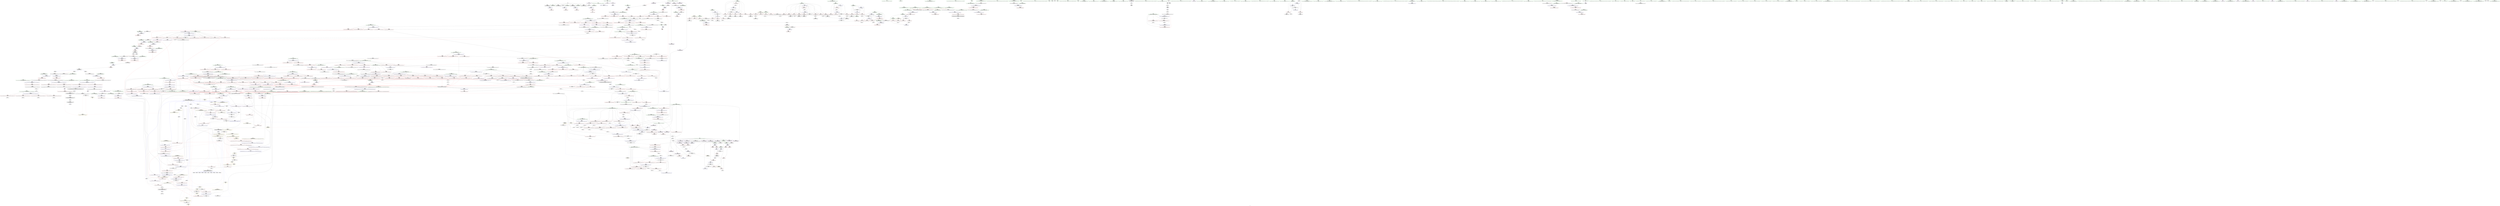 digraph "SVFG" {
	label="SVFG";

	Node0x560d7d26ecd0 [shape=record,color=grey,label="{NodeID: 0\nNullPtr}"];
	Node0x560d7d26ecd0 -> Node0x560d7d2c8830[style=solid];
	Node0x560d7d26ecd0 -> Node0x560d7d2c8930[style=solid];
	Node0x560d7d26ecd0 -> Node0x560d7d2c8a00[style=solid];
	Node0x560d7d26ecd0 -> Node0x560d7d2c8ad0[style=solid];
	Node0x560d7d26ecd0 -> Node0x560d7d2c8ba0[style=solid];
	Node0x560d7d26ecd0 -> Node0x560d7d2e3a90[style=solid];
	Node0x560d7d3d8fd0 [shape=record,color=black,label="{NodeID: 1882\n1485 = PHI(1527, )\n|{<s0>96}}"];
	Node0x560d7d3d8fd0:s0 -> Node0x560d7d3dc660[style=solid,color=red];
	Node0x560d7d2cfa40 [shape=record,color=blue,label="{NodeID: 775\n789\<--786\n__first.addr\<--__first\n_ZSt11__make_heapIPdN9__gnu_cxx5__ops15_Iter_less_iterEEvT_S4_RT0_\n}"];
	Node0x560d7d2cfa40 -> Node0x560d7d2da0d0[style=dashed];
	Node0x560d7d2cfa40 -> Node0x560d7d2da1a0[style=dashed];
	Node0x560d7d2cfa40 -> Node0x560d7d2da270[style=dashed];
	Node0x560d7d2cfa40 -> Node0x560d7d2da340[style=dashed];
	Node0x560d7d2c6520 [shape=record,color=red,label="{NodeID: 443\n392\<--386\n\<--tail.addr\n_ZN18zone_of_peter502161RIiJiEEEvRT_DpRT0_\n|{<s0>19}}"];
	Node0x560d7d2c6520:s0 -> Node0x560d7d3dce80[style=solid,color=red];
	Node0x560d7d2b9e70 [shape=record,color=green,label="{NodeID: 111\n599\<--600\nagg.tmp2\<--agg.tmp2_field_insensitive\n_ZSt22__final_insertion_sortIPdN9__gnu_cxx5__ops15_Iter_less_iterEEvT_S4_T0_\n}"];
	Node0x560d7d2dbee0 [shape=record,color=red,label="{NodeID: 554\n1023\<--929\n\<--__first.addr\n_ZSt13__adjust_heapIPdldN9__gnu_cxx5__ops15_Iter_less_iterEEvT_T0_S5_T1_T2_\n|{<s0>56}}"];
	Node0x560d7d2dbee0:s0 -> Node0x560d7d3dd360[style=solid,color=red];
	Node0x560d7d3434b0 [shape=record,color=black,label="{NodeID: 1329\nMR_256V_2 = PHI(MR_256V_1, MR_256V_4, )\npts\{1306 \}\n}"];
	Node0x560d7d2beca0 [shape=record,color=green,label="{NodeID: 222\n1414\<--1415\n_ZSt12__miter_baseIPdET_S1_\<--_ZSt12__miter_baseIPdET_S1__field_insensitive\n}"];
	Node0x560d7d2e1910 [shape=record,color=red,label="{NodeID: 665\n1394\<--1373\n\<--__i\n_ZSt26__unguarded_insertion_sortIPdN9__gnu_cxx5__ops15_Iter_less_iterEEvT_S4_T0_\n}"];
	Node0x560d7d2e1910 -> Node0x560d7d2ce1e0[style=solid];
	Node0x560d7d2cca90 [shape=record,color=purple,label="{NodeID: 333\n313\<--21\narrayidx53\<--_ZN18zone_of_peter502163posE\n_ZN18zone_of_peter502164mainEv\n}"];
	Node0x560d7d27cd20 [shape=record,color=green,label="{NodeID: 1\n7\<--1\n__dso_handle\<--dummyObj\nGlob }"];
	Node0x560d7d3d9110 [shape=record,color=black,label="{NodeID: 1883\n1489 = PHI(1527, )\n|{<s0>96}}"];
	Node0x560d7d3d9110:s0 -> Node0x560d7d3dc730[style=solid,color=red];
	Node0x560d7d2cfb10 [shape=record,color=blue,label="{NodeID: 776\n791\<--787\n__last.addr\<--__last\n_ZSt11__make_heapIPdN9__gnu_cxx5__ops15_Iter_less_iterEEvT_S4_RT0_\n}"];
	Node0x560d7d2cfb10 -> Node0x560d7d2da410[style=dashed];
	Node0x560d7d2cfb10 -> Node0x560d7d2da4e0[style=dashed];
	Node0x560d7d348a60 [shape=record,color=yellow,style=double,label="{NodeID: 1551\n42V_1 = ENCHI(MR_42V_0)\npts\{240000 \}\nFun[_ZSt3maxIdERKT_S2_S2_]}"];
	Node0x560d7d348a60 -> Node0x560d7d2c6d40[style=dashed];
	Node0x560d7d2c65f0 [shape=record,color=red,label="{NodeID: 444\n400\<--397\n\<--head.addr\n_ZN18zone_of_peter502161RIdJEEEvRT_DpRT0_\n|{<s0>20}}"];
	Node0x560d7d2c65f0:s0 -> Node0x560d7d3d6330[style=solid,color=red];
	Node0x560d7d2b9f40 [shape=record,color=green,label="{NodeID: 112\n601\<--602\nagg.tmp3\<--agg.tmp3_field_insensitive\n_ZSt22__final_insertion_sortIPdN9__gnu_cxx5__ops15_Iter_less_iterEEvT_S4_T0_\n}"];
	Node0x560d7d2dbfb0 [shape=record,color=red,label="{NodeID: 555\n949\<--931\n\<--__holeIndex.addr\n_ZSt13__adjust_heapIPdldN9__gnu_cxx5__ops15_Iter_less_iterEEvT_T0_S5_T1_T2_\n}"];
	Node0x560d7d2dbfb0 -> Node0x560d7d2d0b50[style=solid];
	Node0x560d7d3439b0 [shape=record,color=black,label="{NodeID: 1330\nMR_258V_2 = PHI(MR_258V_1, MR_258V_3, )\npts\{1308 \}\n}"];
	Node0x560d7d2beda0 [shape=record,color=green,label="{NodeID: 223\n1420\<--1421\n_ZSt23__copy_move_backward_a2ILb1EPdS0_ET1_T0_S2_S1_\<--_ZSt23__copy_move_backward_a2ILb1EPdS0_ET1_T0_S2_S1__field_insensitive\n}"];
	Node0x560d7d2e19e0 [shape=record,color=red,label="{NodeID: 666\n1412\<--1403\n\<--__first.addr\n_ZSt13move_backwardIPdS0_ET0_T_S2_S1_\n|{<s0>86}}"];
	Node0x560d7d2e19e0:s0 -> Node0x560d7d3d4390[style=solid,color=red];
	Node0x560d7d2ccb60 [shape=record,color=purple,label="{NodeID: 334\n316\<--21\narrayidx55\<--_ZN18zone_of_peter502163posE\n_ZN18zone_of_peter502164mainEv\n}"];
	Node0x560d7d2ccb60 -> Node0x560d7d2c6040[style=solid];
	Node0x560d7d2b6630 [shape=record,color=green,label="{NodeID: 2\n8\<--1\n.str\<--dummyObj\nGlob }"];
	Node0x560d7d3d9250 [shape=record,color=black,label="{NodeID: 1884\n1491 = PHI(1527, )\n|{<s0>96}}"];
	Node0x560d7d3d9250:s0 -> Node0x560d7d3dc800[style=solid,color=red];
	Node0x560d7d2cfbe0 [shape=record,color=blue,label="{NodeID: 777\n793\<--788\n__comp.addr\<--__comp\n_ZSt11__make_heapIPdN9__gnu_cxx5__ops15_Iter_less_iterEEvT_S4_RT0_\n}"];
	Node0x560d7d2cfbe0 -> Node0x560d7d2da5b0[style=dashed];
	Node0x560d7d348b40 [shape=record,color=yellow,style=double,label="{NodeID: 1552\n26V_1 = ENCHI(MR_26V_0)\npts\{155 \}\nFun[_ZSt3maxIdERKT_S2_S2_]}"];
	Node0x560d7d348b40 -> Node0x560d7d2c6c70[style=dashed];
	Node0x560d7d2c66c0 [shape=record,color=red,label="{NodeID: 445\n417\<--407\n\<--__first.addr\n_ZSt4sortIPdEvT_S1_\n|{<s0>23}}"];
	Node0x560d7d2c66c0:s0 -> Node0x560d7d3d7e40[style=solid,color=red];
	Node0x560d7d2ba010 [shape=record,color=green,label="{NodeID: 113\n617\<--618\n_ZSt16__insertion_sortIPdN9__gnu_cxx5__ops15_Iter_less_iterEEvT_S4_T0_\<--_ZSt16__insertion_sortIPdN9__gnu_cxx5__ops15_Iter_less_iterEEvT_S4_T0__field_insensitive\n}"];
	Node0x560d7d2dc080 [shape=record,color=red,label="{NodeID: 556\n951\<--931\n\<--__holeIndex.addr\n_ZSt13__adjust_heapIPdldN9__gnu_cxx5__ops15_Iter_less_iterEEvT_T0_S5_T1_T2_\n}"];
	Node0x560d7d2dc080 -> Node0x560d7d2d0c20[style=solid];
	Node0x560d7d343eb0 [shape=record,color=black,label="{NodeID: 1331\nMR_14V_2 = PHI(MR_14V_3, MR_14V_1, )\npts\{20 \}\n|{|<s4>90}}"];
	Node0x560d7d343eb0 -> Node0x560d7d2e2470[style=dashed];
	Node0x560d7d343eb0 -> Node0x560d7d2e2540[style=dashed];
	Node0x560d7d343eb0 -> Node0x560d7d2ef3f0[style=dashed];
	Node0x560d7d343eb0 -> Node0x560d7d2ef660[style=dashed];
	Node0x560d7d343eb0:s4 -> Node0x560d7d3601c0[style=dashed,color=red];
	Node0x560d7d2beea0 [shape=record,color=green,label="{NodeID: 224\n1425\<--1426\n__comp\<--__comp_field_insensitive\n_ZSt25__unguarded_linear_insertIPdN9__gnu_cxx5__ops14_Val_less_iterEEvT_T0_\n|{<s0>90}}"];
	Node0x560d7d2beea0:s0 -> Node0x560d7d3c9b80[style=solid,color=red];
	Node0x560d7d2e1ab0 [shape=record,color=red,label="{NodeID: 667\n1416\<--1405\n\<--__last.addr\n_ZSt13move_backwardIPdS0_ET0_T_S2_S1_\n|{<s0>87}}"];
	Node0x560d7d2e1ab0:s0 -> Node0x560d7d3d4390[style=solid,color=red];
	Node0x560d7d2ccc30 [shape=record,color=purple,label="{NodeID: 335\n326\<--21\narrayidx61\<--_ZN18zone_of_peter502163posE\n_ZN18zone_of_peter502164mainEv\n}"];
	Node0x560d7d2b66c0 [shape=record,color=green,label="{NodeID: 3\n10\<--1\n.str.1\<--dummyObj\nGlob }"];
	Node0x560d7d3d9390 [shape=record,color=black,label="{NodeID: 1885\n1492 = PHI(1503, )\n}"];
	Node0x560d7d3d9390 -> Node0x560d7d2cb4a0[style=solid];
	Node0x560d7d2cfcb0 [shape=record,color=blue,label="{NodeID: 778\n795\<--820\n__len\<--sub.ptr.div4\n_ZSt11__make_heapIPdN9__gnu_cxx5__ops15_Iter_less_iterEEvT_S4_RT0_\n}"];
	Node0x560d7d2cfcb0 -> Node0x560d7d2da680[style=dashed];
	Node0x560d7d2cfcb0 -> Node0x560d7d2da750[style=dashed];
	Node0x560d7d2cfcb0 -> Node0x560d7d3475b0[style=dashed];
	Node0x560d7d2c6790 [shape=record,color=red,label="{NodeID: 446\n418\<--409\n\<--__last.addr\n_ZSt4sortIPdEvT_S1_\n|{<s0>23}}"];
	Node0x560d7d2c6790:s0 -> Node0x560d7d3dcdb0[style=solid,color=red];
	Node0x560d7d2bf3a0 [shape=record,color=green,label="{NodeID: 114\n623\<--624\n_ZSt26__unguarded_insertion_sortIPdN9__gnu_cxx5__ops15_Iter_less_iterEEvT_S4_T0_\<--_ZSt26__unguarded_insertion_sortIPdN9__gnu_cxx5__ops15_Iter_less_iterEEvT_S4_T0__field_insensitive\n}"];
	Node0x560d7d2dc150 [shape=record,color=red,label="{NodeID: 557\n983\<--931\n\<--__holeIndex.addr\n_ZSt13__adjust_heapIPdldN9__gnu_cxx5__ops15_Iter_less_iterEEvT_T0_S5_T1_T2_\n}"];
	Node0x560d7d3443b0 [shape=record,color=black,label="{NodeID: 1332\nMR_277V_3 = PHI(MR_277V_4, MR_277V_2, )\npts\{1428 \}\n}"];
	Node0x560d7d3443b0 -> Node0x560d7d2e1df0[style=dashed];
	Node0x560d7d3443b0 -> Node0x560d7d2e1ec0[style=dashed];
	Node0x560d7d3443b0 -> Node0x560d7d2ef4c0[style=dashed];
	Node0x560d7d2bef70 [shape=record,color=green,label="{NodeID: 225\n1427\<--1428\n__last.addr\<--__last.addr_field_insensitive\n_ZSt25__unguarded_linear_insertIPdN9__gnu_cxx5__ops14_Val_less_iterEEvT_T0_\n}"];
	Node0x560d7d2bef70 -> Node0x560d7d2e1c50[style=solid];
	Node0x560d7d2bef70 -> Node0x560d7d2e1d20[style=solid];
	Node0x560d7d2bef70 -> Node0x560d7d2e1df0[style=solid];
	Node0x560d7d2bef70 -> Node0x560d7d2e1ec0[style=solid];
	Node0x560d7d2bef70 -> Node0x560d7d2ef0b0[style=solid];
	Node0x560d7d2bef70 -> Node0x560d7d2ef4c0[style=solid];
	Node0x560d7d2e1b80 [shape=record,color=red,label="{NodeID: 668\n1418\<--1407\n\<--__result.addr\n_ZSt13move_backwardIPdS0_ET0_T_S2_S1_\n|{<s0>88}}"];
	Node0x560d7d2e1b80:s0 -> Node0x560d7d3d6fe0[style=solid,color=red];
	Node0x560d7d2ccd00 [shape=record,color=purple,label="{NodeID: 336\n330\<--21\narrayidx64\<--_ZN18zone_of_peter502163posE\n_ZN18zone_of_peter502164mainEv\n}"];
	Node0x560d7d2ccd00 -> Node0x560d7d2c61e0[style=solid];
	Node0x560d7d2ccd00 -> Node0x560d7d2e4fe0[style=solid];
	Node0x560d7d2b6970 [shape=record,color=green,label="{NodeID: 4\n12\<--1\n.str.2\<--dummyObj\nGlob }"];
	Node0x560d7d3d94d0 [shape=record,color=black,label="{NodeID: 1886\n1523 = PHI(1534, )\n}"];
	Node0x560d7d3d94d0 -> Node0x560d7d2cb640[style=solid];
	Node0x560d7d2cfd80 [shape=record,color=blue,label="{NodeID: 779\n797\<--824\n__parent\<--div\n_ZSt11__make_heapIPdN9__gnu_cxx5__ops15_Iter_less_iterEEvT_S4_RT0_\n}"];
	Node0x560d7d2cfd80 -> Node0x560d7d2da820[style=dashed];
	Node0x560d7d2cfd80 -> Node0x560d7d2da8f0[style=dashed];
	Node0x560d7d2cfd80 -> Node0x560d7d2da9c0[style=dashed];
	Node0x560d7d2cfd80 -> Node0x560d7d2daa90[style=dashed];
	Node0x560d7d2cfd80 -> Node0x560d7d2cff20[style=dashed];
	Node0x560d7d2cfd80 -> Node0x560d7d3403b0[style=dashed];
	Node0x560d7d2c6860 [shape=record,color=red,label="{NodeID: 447\n454\<--434\n\<--retval\n_ZSt3maxIdERKT_S2_S2_\n}"];
	Node0x560d7d2c6860 -> Node0x560d7d2c9de0[style=solid];
	Node0x560d7d2bf430 [shape=record,color=green,label="{NodeID: 115\n635\<--636\n__comp\<--__comp_field_insensitive\n_ZSt14__partial_sortIPdN9__gnu_cxx5__ops15_Iter_less_iterEEvT_S4_S4_T0_\n|{<s0>36}}"];
	Node0x560d7d2bf430:s0 -> Node0x560d7d3ddb80[style=solid,color=red];
	Node0x560d7d2dc220 [shape=record,color=red,label="{NodeID: 558\n1010\<--931\n\<--__holeIndex.addr\n_ZSt13__adjust_heapIPdldN9__gnu_cxx5__ops15_Iter_less_iterEEvT_T0_S5_T1_T2_\n}"];
	Node0x560d7d3448b0 [shape=record,color=black,label="{NodeID: 1333\nMR_280V_4 = PHI(MR_280V_5, MR_280V_3, )\npts\{1432 \}\n}"];
	Node0x560d7d3448b0 -> Node0x560d7d2e2060[style=dashed];
	Node0x560d7d3448b0 -> Node0x560d7d2e2130[style=dashed];
	Node0x560d7d3448b0 -> Node0x560d7d2e2200[style=dashed];
	Node0x560d7d3448b0 -> Node0x560d7d2e22d0[style=dashed];
	Node0x560d7d3448b0 -> Node0x560d7d2ef590[style=dashed];
	Node0x560d7d2bf040 [shape=record,color=green,label="{NodeID: 226\n1429\<--1430\n__val\<--__val_field_insensitive\n_ZSt25__unguarded_linear_insertIPdN9__gnu_cxx5__ops14_Val_less_iterEEvT_T0_\n|{|<s1>90|<s2>92}}"];
	Node0x560d7d2bf040 -> Node0x560d7d2ef180[style=solid];
	Node0x560d7d2bf040:s1 -> Node0x560d7d3d35b0[style=solid,color=red];
	Node0x560d7d2bf040:s2 -> Node0x560d7d3dcf50[style=solid,color=red];
	Node0x560d7d2e1c50 [shape=record,color=red,label="{NodeID: 669\n1434\<--1427\n\<--__last.addr\n_ZSt25__unguarded_linear_insertIPdN9__gnu_cxx5__ops14_Val_less_iterEEvT_T0_\n|{<s0>89}}"];
	Node0x560d7d2e1c50:s0 -> Node0x560d7d3dcf50[style=solid,color=red];
	Node0x560d7d2ccdd0 [shape=record,color=purple,label="{NodeID: 337\n346\<--21\narrayidx73\<--_ZN18zone_of_peter502163posE\n_ZN18zone_of_peter502164mainEv\n}"];
	Node0x560d7d2b6a00 [shape=record,color=green,label="{NodeID: 5\n14\<--1\n.str.3\<--dummyObj\nGlob }"];
	Node0x560d7d3d9610 [shape=record,color=black,label="{NodeID: 1887\n365 = PHI()\n}"];
	Node0x560d7d2cfe50 [shape=record,color=blue,label="{NodeID: 780\n799\<--833\n__value\<--\n_ZSt11__make_heapIPdN9__gnu_cxx5__ops15_Iter_less_iterEEvT_S4_RT0_\n}"];
	Node0x560d7d2cfe50 -> Node0x560d7d2dab60[style=dashed];
	Node0x560d7d2cfe50 -> Node0x560d7d2dac30[style=dashed];
	Node0x560d7d2cfe50 -> Node0x560d7d2cfe50[style=dashed];
	Node0x560d7d2cfe50 -> Node0x560d7d3408b0[style=dashed];
	Node0x560d7d2c6930 [shape=record,color=red,label="{NodeID: 448\n442\<--436\n\<--__a.addr\n_ZSt3maxIdERKT_S2_S2_\n}"];
	Node0x560d7d2c6930 -> Node0x560d7d2c6c70[style=solid];
	Node0x560d7d2bf500 [shape=record,color=green,label="{NodeID: 116\n637\<--638\n__first.addr\<--__first.addr_field_insensitive\n_ZSt14__partial_sortIPdN9__gnu_cxx5__ops15_Iter_less_iterEEvT_S4_S4_T0_\n}"];
	Node0x560d7d2bf500 -> Node0x560d7d2d8600[style=solid];
	Node0x560d7d2bf500 -> Node0x560d7d2d86d0[style=solid];
	Node0x560d7d2bf500 -> Node0x560d7d2e66a0[style=solid];
	Node0x560d7d2dc2f0 [shape=record,color=red,label="{NodeID: 559\n1024\<--931\n\<--__holeIndex.addr\n_ZSt13__adjust_heapIPdldN9__gnu_cxx5__ops15_Iter_less_iterEEvT_T0_S5_T1_T2_\n|{<s0>56}}"];
	Node0x560d7d2dc2f0:s0 -> Node0x560d7d3dd430[style=solid,color=red];
	Node0x560d7d344db0 [shape=record,color=black,label="{NodeID: 1334\nMR_14V_6 = PHI(MR_14V_3, MR_14V_2, )\npts\{20 \}\n|{<s0>26|<s1>30}}"];
	Node0x560d7d344db0:s0 -> Node0x560d7d3812a0[style=dashed,color=blue];
	Node0x560d7d344db0:s1 -> Node0x560d7d34b2d0[style=dashed,color=blue];
	Node0x560d7d2bf110 [shape=record,color=green,label="{NodeID: 227\n1431\<--1432\n__next\<--__next_field_insensitive\n_ZSt25__unguarded_linear_insertIPdN9__gnu_cxx5__ops14_Val_less_iterEEvT_T0_\n}"];
	Node0x560d7d2bf110 -> Node0x560d7d2e1f90[style=solid];
	Node0x560d7d2bf110 -> Node0x560d7d2e2060[style=solid];
	Node0x560d7d2bf110 -> Node0x560d7d2e2130[style=solid];
	Node0x560d7d2bf110 -> Node0x560d7d2e2200[style=solid];
	Node0x560d7d2bf110 -> Node0x560d7d2e22d0[style=solid];
	Node0x560d7d2bf110 -> Node0x560d7d2ef250[style=solid];
	Node0x560d7d2bf110 -> Node0x560d7d2ef320[style=solid];
	Node0x560d7d2bf110 -> Node0x560d7d2ef590[style=solid];
	Node0x560d7d2e1d20 [shape=record,color=red,label="{NodeID: 670\n1438\<--1427\n\<--__last.addr\n_ZSt25__unguarded_linear_insertIPdN9__gnu_cxx5__ops14_Val_less_iterEEvT_T0_\n}"];
	Node0x560d7d2e1d20 -> Node0x560d7d2ef250[style=solid];
	Node0x560d7d2ccea0 [shape=record,color=purple,label="{NodeID: 338\n351\<--21\narrayidx75\<--_ZN18zone_of_peter502163posE\n_ZN18zone_of_peter502164mainEv\n|{<s0>14}}"];
	Node0x560d7d2ccea0:s0 -> Node0x560d7d3dd840[style=solid,color=red];
	Node0x560d7d2b6a90 [shape=record,color=green,label="{NodeID: 6\n16\<--1\n.str.4\<--dummyObj\nGlob }"];
	Node0x560d7d3d96e0 [shape=record,color=black,label="{NodeID: 1888\n895 = PHI(915, )\n}"];
	Node0x560d7d3d96e0 -> Node0x560d7d2db6c0[style=solid];
	Node0x560d7d2cff20 [shape=record,color=blue,label="{NodeID: 781\n797\<--849\n__parent\<--dec\n_ZSt11__make_heapIPdN9__gnu_cxx5__ops15_Iter_less_iterEEvT_S4_RT0_\n}"];
	Node0x560d7d2cff20 -> Node0x560d7d2da820[style=dashed];
	Node0x560d7d2cff20 -> Node0x560d7d2da8f0[style=dashed];
	Node0x560d7d2cff20 -> Node0x560d7d2da9c0[style=dashed];
	Node0x560d7d2cff20 -> Node0x560d7d2daa90[style=dashed];
	Node0x560d7d2cff20 -> Node0x560d7d2cff20[style=dashed];
	Node0x560d7d2cff20 -> Node0x560d7d3403b0[style=dashed];
	Node0x560d7d2c6a00 [shape=record,color=red,label="{NodeID: 449\n451\<--436\n\<--__a.addr\n_ZSt3maxIdERKT_S2_S2_\n}"];
	Node0x560d7d2c6a00 -> Node0x560d7d2e5c10[style=solid];
	Node0x560d7d2bf5d0 [shape=record,color=green,label="{NodeID: 117\n639\<--640\n__middle.addr\<--__middle.addr_field_insensitive\n_ZSt14__partial_sortIPdN9__gnu_cxx5__ops15_Iter_less_iterEEvT_S4_S4_T0_\n}"];
	Node0x560d7d2bf5d0 -> Node0x560d7d2d87a0[style=solid];
	Node0x560d7d2bf5d0 -> Node0x560d7d2d8870[style=solid];
	Node0x560d7d2bf5d0 -> Node0x560d7d2e6770[style=solid];
	Node0x560d7d2dc3c0 [shape=record,color=red,label="{NodeID: 560\n955\<--933\n\<--__len.addr\n_ZSt13__adjust_heapIPdldN9__gnu_cxx5__ops15_Iter_less_iterEEvT_T0_S5_T1_T2_\n}"];
	Node0x560d7d2dc3c0 -> Node0x560d7d30b7c0[style=solid];
	Node0x560d7d3452b0 [shape=record,color=black,label="{NodeID: 1335\nMR_14V_3 = PHI(MR_14V_5, MR_14V_2, )\npts\{20 \}\n|{|<s1>35|<s2>40|<s3>41|<s4>41|<s5>41}}"];
	Node0x560d7d3452b0 -> Node0x560d7d3452b0[style=dashed];
	Node0x560d7d3452b0:s1 -> Node0x560d7d381f00[style=dashed,color=blue];
	Node0x560d7d3452b0:s2 -> Node0x560d7d361a40[style=dashed,color=red];
	Node0x560d7d3452b0:s3 -> Node0x560d7d2db6c0[style=dashed,color=red];
	Node0x560d7d3452b0:s4 -> Node0x560d7d2db790[style=dashed,color=red];
	Node0x560d7d3452b0:s5 -> Node0x560d7d2d0670[style=dashed,color=red];
	Node0x560d7d2bf1e0 [shape=record,color=green,label="{NodeID: 228\n1446\<--1447\n_ZNK9__gnu_cxx5__ops14_Val_less_iterclIdPdEEbRT_T0_\<--_ZNK9__gnu_cxx5__ops14_Val_less_iterclIdPdEEbRT_T0__field_insensitive\n}"];
	Node0x560d7d2e1df0 [shape=record,color=red,label="{NodeID: 671\n1452\<--1427\n\<--__last.addr\n_ZSt25__unguarded_linear_insertIPdN9__gnu_cxx5__ops14_Val_less_iterEEvT_T0_\n}"];
	Node0x560d7d2e1df0 -> Node0x560d7d2ef3f0[style=solid];
	Node0x560d7d35fff0 [shape=record,color=yellow,style=double,label="{NodeID: 1446\n175V_1 = ENCHI(MR_175V_0)\npts\{800 936 1061 1276 1308 1430 \}\nFun[_ZSt10__pop_heapIPdN9__gnu_cxx5__ops15_Iter_less_iterEEvT_S4_S4_RT0_]}"];
	Node0x560d7d35fff0 -> Node0x560d7d2db6c0[style=dashed];
	Node0x560d7d35fff0 -> Node0x560d7d2db790[style=dashed];
	Node0x560d7d35fff0 -> Node0x560d7d2db860[style=dashed];
	Node0x560d7d2ccf70 [shape=record,color=purple,label="{NodeID: 339\n236\<--25\narrayidx15\<--_ZN18zone_of_peter502162vvE\n_ZN18zone_of_peter502164mainEv\n}"];
	Node0x560d7d2ccf70 -> Node0x560d7d2e47c0[style=solid];
	Node0x560d7d2b6b20 [shape=record,color=green,label="{NodeID: 7\n27\<--1\n.str.5\<--dummyObj\nGlob }"];
	Node0x560d7d3d9850 [shape=record,color=black,label="{NodeID: 1889\n899 = PHI(915, )\n}"];
	Node0x560d7d3d9850 -> Node0x560d7d2db790[style=solid];
	Node0x560d7d2cfff0 [shape=record,color=blue,label="{NodeID: 782\n857\<--854\nthis.addr\<--this\n_ZNK9__gnu_cxx5__ops15_Iter_less_iterclIPdS3_EEbT_T0_\n}"];
	Node0x560d7d2cfff0 -> Node0x560d7d2dad00[style=dashed];
	Node0x560d7d2c6ad0 [shape=record,color=red,label="{NodeID: 450\n444\<--438\n\<--__b.addr\n_ZSt3maxIdERKT_S2_S2_\n}"];
	Node0x560d7d2c6ad0 -> Node0x560d7d2c6d40[style=solid];
	Node0x560d7d308670 [shape=record,color=black,label="{NodeID: 1225\n1088 = PHI(270, 1084, )\n}"];
	Node0x560d7d2bf6a0 [shape=record,color=green,label="{NodeID: 118\n641\<--642\n__last.addr\<--__last.addr_field_insensitive\n_ZSt14__partial_sortIPdN9__gnu_cxx5__ops15_Iter_less_iterEEvT_S4_S4_T0_\n}"];
	Node0x560d7d2bf6a0 -> Node0x560d7d2d8940[style=solid];
	Node0x560d7d2bf6a0 -> Node0x560d7d2e6840[style=solid];
	Node0x560d7d2dc490 [shape=record,color=red,label="{NodeID: 561\n989\<--933\n\<--__len.addr\n_ZSt13__adjust_heapIPdldN9__gnu_cxx5__ops15_Iter_less_iterEEvT_T0_S5_T1_T2_\n}"];
	Node0x560d7d2dc490 -> Node0x560d7d30b1c0[style=solid];
	Node0x560d7d3457b0 [shape=record,color=black,label="{NodeID: 1336\nMR_133V_3 = PHI(MR_133V_4, MR_133V_2, )\npts\{717 \}\n}"];
	Node0x560d7d3457b0 -> Node0x560d7d2d97e0[style=dashed];
	Node0x560d7d3457b0 -> Node0x560d7d2d98b0[style=dashed];
	Node0x560d7d3457b0 -> Node0x560d7d2d9980[style=dashed];
	Node0x560d7d3457b0 -> Node0x560d7d2d9a50[style=dashed];
	Node0x560d7d3457b0 -> Node0x560d7d2cf630[style=dashed];
	Node0x560d7d2bf2e0 [shape=record,color=green,label="{NodeID: 229\n1466\<--1467\nretval\<--retval_field_insensitive\n_ZN9__gnu_cxx5__ops15__val_comp_iterENS0_15_Iter_less_iterE\n}"];
	Node0x560d7d2e1ec0 [shape=record,color=red,label="{NodeID: 672\n1462\<--1427\n\<--__last.addr\n_ZSt25__unguarded_linear_insertIPdN9__gnu_cxx5__ops14_Val_less_iterEEvT_T0_\n}"];
	Node0x560d7d2e1ec0 -> Node0x560d7d2ef660[style=solid];
	Node0x560d7d3601c0 [shape=record,color=yellow,style=double,label="{NodeID: 1447\n14V_1 = ENCHI(MR_14V_0)\npts\{20 \}\nFun[_ZNK9__gnu_cxx5__ops14_Val_less_iterclIdPdEEbRT_T0_]}"];
	Node0x560d7d3601c0 -> Node0x560d7d2e3720[style=dashed];
	Node0x560d7d2cd040 [shape=record,color=purple,label="{NodeID: 340\n260\<--25\narrayidx29\<--_ZN18zone_of_peter502162vvE\n_ZN18zone_of_peter502164mainEv\n}"];
	Node0x560d7d2cd040 -> Node0x560d7d2e4b00[style=solid];
	Node0x560d7d2b7360 [shape=record,color=green,label="{NodeID: 8\n30\<--1\n\<--dummyObj\nCan only get source location for instruction, argument, global var or function.}"];
	Node0x560d7d3d9990 [shape=record,color=black,label="{NodeID: 1890\n910 = PHI(915, )\n}"];
	Node0x560d7d3d9990 -> Node0x560d7d2db860[style=solid];
	Node0x560d7d2d00c0 [shape=record,color=blue,label="{NodeID: 783\n859\<--855\n__it1.addr\<--__it1\n_ZNK9__gnu_cxx5__ops15_Iter_less_iterclIPdS3_EEbT_T0_\n}"];
	Node0x560d7d2d00c0 -> Node0x560d7d2dadd0[style=dashed];
	Node0x560d7d2c6ba0 [shape=record,color=red,label="{NodeID: 451\n448\<--438\n\<--__b.addr\n_ZSt3maxIdERKT_S2_S2_\n}"];
	Node0x560d7d2c6ba0 -> Node0x560d7d2e5b40[style=solid];
	Node0x560d7d3087c0 [shape=record,color=grey,label="{NodeID: 1226\n1103 = Binary(1102, 496, )\n}"];
	Node0x560d7d3087c0 -> Node0x560d7d2d1ac0[style=solid];
	Node0x560d7d2bf770 [shape=record,color=green,label="{NodeID: 119\n643\<--644\nagg.tmp\<--agg.tmp_field_insensitive\n_ZSt14__partial_sortIPdN9__gnu_cxx5__ops15_Iter_less_iterEEvT_S4_S4_T0_\n}"];
	Node0x560d7d2dc560 [shape=record,color=red,label="{NodeID: 562\n994\<--933\n\<--__len.addr\n_ZSt13__adjust_heapIPdldN9__gnu_cxx5__ops15_Iter_less_iterEEvT_T0_S5_T1_T2_\n}"];
	Node0x560d7d2dc560 -> Node0x560d7d30b4c0[style=solid];
	Node0x560d7d2c7590 [shape=record,color=green,label="{NodeID: 230\n1468\<--1469\n\<--field_insensitive\n_ZN9__gnu_cxx5__ops15__val_comp_iterENS0_15_Iter_less_iterE\n}"];
	Node0x560d7d2e1f90 [shape=record,color=red,label="{NodeID: 673\n1440\<--1431\n\<--__next\n_ZSt25__unguarded_linear_insertIPdN9__gnu_cxx5__ops14_Val_less_iterEEvT_T0_\n}"];
	Node0x560d7d2e1f90 -> Node0x560d7d2ce2b0[style=solid];
	Node0x560d7d3602d0 [shape=record,color=yellow,style=double,label="{NodeID: 1448\n79V_1 = ENCHI(MR_79V_0)\npts\{1430 \}\nFun[_ZNK9__gnu_cxx5__ops14_Val_less_iterclIdPdEEbRT_T0_]}"];
	Node0x560d7d3602d0 -> Node0x560d7d2e3650[style=dashed];
	Node0x560d7d2cd110 [shape=record,color=purple,label="{NodeID: 341\n297\<--25\narrayidx45\<--_ZN18zone_of_peter502162vvE\n_ZN18zone_of_peter502164mainEv\n}"];
	Node0x560d7d2cd110 -> Node0x560d7d2c5ea0[style=solid];
	Node0x560d7d2b73f0 [shape=record,color=green,label="{NodeID: 9\n174\<--1\n\<--dummyObj\nCan only get source location for instruction, argument, global var or function.}"];
	Node0x560d7d3d9ad0 [shape=record,color=black,label="{NodeID: 1891\n462 = PHI(143, )\n}"];
	Node0x560d7d3d9ad0 -> Node0x560d7d2c9eb0[style=solid];
	Node0x560d7d2d0190 [shape=record,color=blue,label="{NodeID: 784\n861\<--856\n__it2.addr\<--__it2\n_ZNK9__gnu_cxx5__ops15_Iter_less_iterclIPdS3_EEbT_T0_\n}"];
	Node0x560d7d2d0190 -> Node0x560d7d2daea0[style=dashed];
	Node0x560d7d2c6c70 [shape=record,color=red,label="{NodeID: 452\n443\<--442\n\<--\n_ZSt3maxIdERKT_S2_S2_\n}"];
	Node0x560d7d2c6c70 -> Node0x560d7d30ff80[style=solid];
	Node0x560d7d308940 [shape=record,color=grey,label="{NodeID: 1227\n610 = Binary(609, 491, )\n}"];
	Node0x560d7d308940 -> Node0x560d7d30ec40[style=solid];
	Node0x560d7d2bf840 [shape=record,color=green,label="{NodeID: 120\n652\<--653\n_ZSt13__heap_selectIPdN9__gnu_cxx5__ops15_Iter_less_iterEEvT_S4_S4_T0_\<--_ZSt13__heap_selectIPdN9__gnu_cxx5__ops15_Iter_less_iterEEvT_S4_S4_T0__field_insensitive\n}"];
	Node0x560d7d2dc630 [shape=record,color=red,label="{NodeID: 563\n1025\<--937\n\<--__topIndex\n_ZSt13__adjust_heapIPdldN9__gnu_cxx5__ops15_Iter_less_iterEEvT_T0_S5_T1_T2_\n|{<s0>56}}"];
	Node0x560d7d2dc630:s0 -> Node0x560d7d3dd500[style=solid,color=red];
	Node0x560d7d2c7660 [shape=record,color=green,label="{NodeID: 231\n1475\<--1476\n__first.addr\<--__first.addr_field_insensitive\n_ZSt23__copy_move_backward_a2ILb1EPdS0_ET1_T0_S2_S1_\n}"];
	Node0x560d7d2c7660 -> Node0x560d7d2e2610[style=solid];
	Node0x560d7d2c7660 -> Node0x560d7d2ef730[style=solid];
	Node0x560d7d2e2060 [shape=record,color=red,label="{NodeID: 674\n1444\<--1431\n\<--__next\n_ZSt25__unguarded_linear_insertIPdN9__gnu_cxx5__ops14_Val_less_iterEEvT_T0_\n|{<s0>90}}"];
	Node0x560d7d2e2060:s0 -> Node0x560d7d3d36c0[style=solid,color=red];
	Node0x560d7d2cd1e0 [shape=record,color=purple,label="{NodeID: 342\n320\<--25\narrayidx57\<--_ZN18zone_of_peter502162vvE\n_ZN18zone_of_peter502164mainEv\n}"];
	Node0x560d7d2cd1e0 -> Node0x560d7d2c6110[style=solid];
	Node0x560d7d2b7480 [shape=record,color=green,label="{NodeID: 10\n184\<--1\n\<--dummyObj\nCan only get source location for instruction, argument, global var or function.}"];
	Node0x560d7d3d9c10 [shape=record,color=black,label="{NodeID: 1892\n492 = PHI(573, )\n}"];
	Node0x560d7d3d9c10 -> Node0x560d7d30c240[style=solid];
	Node0x560d7d2d0260 [shape=record,color=blue,label="{NodeID: 785\n878\<--874\n__first.addr\<--__first\n_ZSt10__pop_heapIPdN9__gnu_cxx5__ops15_Iter_less_iterEEvT_S4_S4_RT0_\n}"];
	Node0x560d7d2d0260 -> Node0x560d7d2db110[style=dashed];
	Node0x560d7d2d0260 -> Node0x560d7d2db1e0[style=dashed];
	Node0x560d7d2d0260 -> Node0x560d7d2db2b0[style=dashed];
	Node0x560d7d2c6d40 [shape=record,color=red,label="{NodeID: 453\n445\<--444\n\<--\n_ZSt3maxIdERKT_S2_S2_\n}"];
	Node0x560d7d2c6d40 -> Node0x560d7d30ff80[style=solid];
	Node0x560d7d308ac0 [shape=record,color=grey,label="{NodeID: 1228\n609 = Binary(607, 608, )\n}"];
	Node0x560d7d308ac0 -> Node0x560d7d308940[style=solid];
	Node0x560d7d2bf910 [shape=record,color=green,label="{NodeID: 121\n657\<--658\n_ZSt11__sort_heapIPdN9__gnu_cxx5__ops15_Iter_less_iterEEvT_S4_RT0_\<--_ZSt11__sort_heapIPdN9__gnu_cxx5__ops15_Iter_less_iterEEvT_S4_RT0__field_insensitive\n}"];
	Node0x560d7d2dc700 [shape=record,color=red,label="{NodeID: 564\n954\<--939\n\<--__secondChild\n_ZSt13__adjust_heapIPdldN9__gnu_cxx5__ops15_Iter_less_iterEEvT_T0_S5_T1_T2_\n}"];
	Node0x560d7d2dc700 -> Node0x560d7d310580[style=solid];
	Node0x560d7d2c7730 [shape=record,color=green,label="{NodeID: 232\n1477\<--1478\n__last.addr\<--__last.addr_field_insensitive\n_ZSt23__copy_move_backward_a2ILb1EPdS0_ET1_T0_S2_S1_\n}"];
	Node0x560d7d2c7730 -> Node0x560d7d2e26e0[style=solid];
	Node0x560d7d2c7730 -> Node0x560d7d2ef800[style=solid];
	Node0x560d7d2e2130 [shape=record,color=red,label="{NodeID: 675\n1449\<--1431\n\<--__next\n_ZSt25__unguarded_linear_insertIPdN9__gnu_cxx5__ops14_Val_less_iterEEvT_T0_\n|{<s0>91}}"];
	Node0x560d7d2e2130:s0 -> Node0x560d7d3dcf50[style=solid,color=red];
	Node0x560d7d2cd2b0 [shape=record,color=purple,label="{NodeID: 343\n364\<--27\n\<--.str.5\n_ZN18zone_of_peter502164mainEv\n}"];
	Node0x560d7d2b7580 [shape=record,color=green,label="{NodeID: 11\n210\<--1\n\<--dummyObj\nCan only get source location for instruction, argument, global var or function.}"];
	Node0x560d7d3d9d50 [shape=record,color=black,label="{NodeID: 1893\n561 = PHI(660, )\n}"];
	Node0x560d7d3d9d50 -> Node0x560d7d2e6290[style=solid];
	Node0x560d7d2d0330 [shape=record,color=blue,label="{NodeID: 786\n880\<--875\n__last.addr\<--__last\n_ZSt10__pop_heapIPdN9__gnu_cxx5__ops15_Iter_less_iterEEvT_S4_S4_RT0_\n}"];
	Node0x560d7d2d0330 -> Node0x560d7d2db380[style=dashed];
	Node0x560d7d2c6e10 [shape=record,color=red,label="{NodeID: 454\n479\<--469\n\<--__first.addr\n_ZSt6__sortIPdN9__gnu_cxx5__ops15_Iter_less_iterEEvT_S4_T0_\n}"];
	Node0x560d7d2c6e10 -> Node0x560d7d310400[style=solid];
	Node0x560d7d308c40 [shape=record,color=grey,label="{NodeID: 1229\n1102 = Binary(1101, 773, )\n}"];
	Node0x560d7d308c40 -> Node0x560d7d3087c0[style=solid];
	Node0x560d7d2bfa10 [shape=record,color=green,label="{NodeID: 122\n663\<--664\n__comp\<--__comp_field_insensitive\n_ZSt27__unguarded_partition_pivotIPdN9__gnu_cxx5__ops15_Iter_less_iterEET_S4_S4_T0_\n}"];
	Node0x560d7d2dc7d0 [shape=record,color=red,label="{NodeID: 565\n960\<--939\n\<--__secondChild\n_ZSt13__adjust_heapIPdldN9__gnu_cxx5__ops15_Iter_less_iterEEvT_T0_S5_T1_T2_\n}"];
	Node0x560d7d2dc7d0 -> Node0x560d7d30bac0[style=solid];
	Node0x560d7d346bb0 [shape=record,color=black,label="{NodeID: 1340\nMR_14V_3 = PHI(MR_14V_2, MR_14V_1, )\npts\{20 \}\n|{<s0>97}}"];
	Node0x560d7d346bb0:s0 -> Node0x560d7d380cc0[style=dashed,color=blue];
	Node0x560d7d2c7800 [shape=record,color=green,label="{NodeID: 233\n1479\<--1480\n__result.addr\<--__result.addr_field_insensitive\n_ZSt23__copy_move_backward_a2ILb1EPdS0_ET1_T0_S2_S1_\n}"];
	Node0x560d7d2c7800 -> Node0x560d7d2e27b0[style=solid];
	Node0x560d7d2c7800 -> Node0x560d7d2ef8d0[style=solid];
	Node0x560d7d2e2200 [shape=record,color=red,label="{NodeID: 676\n1454\<--1431\n\<--__next\n_ZSt25__unguarded_linear_insertIPdN9__gnu_cxx5__ops14_Val_less_iterEEvT_T0_\n}"];
	Node0x560d7d2e2200 -> Node0x560d7d2ef4c0[style=solid];
	Node0x560d7d2cd380 [shape=record,color=purple,label="{NodeID: 344\n1606\<--29\nllvm.global_ctors_0\<--llvm.global_ctors\nGlob }"];
	Node0x560d7d2cd380 -> Node0x560d7d2e38c0[style=solid];
	Node0x560d7d2b7680 [shape=record,color=green,label="{NodeID: 12\n268\<--1\n\<--dummyObj\nCan only get source location for instruction, argument, global var or function.}"];
	Node0x560d7d3d9e90 [shape=record,color=black,label="{NodeID: 1894\n579 = PHI()\n}"];
	Node0x560d7d3d9e90 -> Node0x560d7d2ca2c0[style=solid];
	Node0x560d7d3d9e90 -> Node0x560d7d2ca390[style=solid];
	Node0x560d7d2d0400 [shape=record,color=blue,label="{NodeID: 787\n882\<--876\n__result.addr\<--__result\n_ZSt10__pop_heapIPdN9__gnu_cxx5__ops15_Iter_less_iterEEvT_S4_S4_RT0_\n}"];
	Node0x560d7d2d0400 -> Node0x560d7d2db450[style=dashed];
	Node0x560d7d2d0400 -> Node0x560d7d2db520[style=dashed];
	Node0x560d7d349490 [shape=record,color=yellow,style=double,label="{NodeID: 1562\n249V_1 = ENCHI(MR_249V_0)\npts\{800 887 936 1061 1308 1430 \}\nFun[_ZSt4swapIdENSt9enable_ifIXsr6__and_ISt6__not_ISt15__is_tuple_likeIT_EESt21is_move_constructibleIS3_ESt18is_move_assignableIS3_EEE5valueEvE4typeERS3_SC_]}"];
	Node0x560d7d349490 -> Node0x560d7d2e0660[style=dashed];
	Node0x560d7d349490 -> Node0x560d7d2e0730[style=dashed];
	Node0x560d7d349490 -> Node0x560d7d2e0800[style=dashed];
	Node0x560d7d2c6ee0 [shape=record,color=red,label="{NodeID: 455\n483\<--469\n\<--__first.addr\n_ZSt6__sortIPdN9__gnu_cxx5__ops15_Iter_less_iterEEvT_S4_T0_\n|{<s0>26}}"];
	Node0x560d7d2c6ee0:s0 -> Node0x560d7d3d54a0[style=solid,color=red];
	Node0x560d7d308dc0 [shape=record,color=grey,label="{NodeID: 1230\n198 = Binary(197, 174, )\n}"];
	Node0x560d7d308dc0 -> Node0x560d7d2e4210[style=solid];
	Node0x560d7d2bfae0 [shape=record,color=green,label="{NodeID: 123\n665\<--666\n__first.addr\<--__first.addr_field_insensitive\n_ZSt27__unguarded_partition_pivotIPdN9__gnu_cxx5__ops15_Iter_less_iterEET_S4_S4_T0_\n}"];
	Node0x560d7d2bfae0 -> Node0x560d7d2d8a10[style=solid];
	Node0x560d7d2bfae0 -> Node0x560d7d2d8ae0[style=solid];
	Node0x560d7d2bfae0 -> Node0x560d7d2d8bb0[style=solid];
	Node0x560d7d2bfae0 -> Node0x560d7d2d8c80[style=solid];
	Node0x560d7d2bfae0 -> Node0x560d7d2d8d50[style=solid];
	Node0x560d7d2bfae0 -> Node0x560d7d2d8e20[style=solid];
	Node0x560d7d2bfae0 -> Node0x560d7d2e6910[style=solid];
	Node0x560d7d2dc8a0 [shape=record,color=red,label="{NodeID: 566\n965\<--939\n\<--__secondChild\n_ZSt13__adjust_heapIPdldN9__gnu_cxx5__ops15_Iter_less_iterEEvT_T0_S5_T1_T2_\n}"];
	Node0x560d7d3470b0 [shape=record,color=black,label="{NodeID: 1341\nMR_14V_2 = PHI(MR_14V_4, MR_14V_1, )\npts\{20 \}\n|{<s0>39}}"];
	Node0x560d7d3470b0:s0 -> Node0x560d7d3452b0[style=dashed,color=blue];
	Node0x560d7d2c78d0 [shape=record,color=green,label="{NodeID: 234\n1486\<--1487\n_ZSt12__niter_baseIPdET_S1_\<--_ZSt12__niter_baseIPdET_S1__field_insensitive\n}"];
	Node0x560d7d2e22d0 [shape=record,color=red,label="{NodeID: 677\n1456\<--1431\n\<--__next\n_ZSt25__unguarded_linear_insertIPdN9__gnu_cxx5__ops14_Val_less_iterEEvT_T0_\n}"];
	Node0x560d7d2e22d0 -> Node0x560d7d2ce380[style=solid];
	Node0x560d7d2cd480 [shape=record,color=purple,label="{NodeID: 345\n1607\<--29\nllvm.global_ctors_1\<--llvm.global_ctors\nGlob }"];
	Node0x560d7d2cd480 -> Node0x560d7d2e3990[style=solid];
	Node0x560d7d2b7780 [shape=record,color=green,label="{NodeID: 13\n269\<--1\n\<--dummyObj\nCan only get source location for instruction, argument, global var or function.}"];
	Node0x560d7d3d9f90 [shape=record,color=black,label="{NodeID: 1895\n700 = PHI(1203, )\n}"];
	Node0x560d7d3d9f90 -> Node0x560d7d2ca870[style=solid];
	Node0x560d7d2d04d0 [shape=record,color=blue,label="{NodeID: 788\n884\<--877\n__comp.addr\<--__comp\n_ZSt10__pop_heapIPdN9__gnu_cxx5__ops15_Iter_less_iterEEvT_S4_S4_RT0_\n}"];
	Node0x560d7d2d04d0 -> Node0x560d7d2db5f0[style=dashed];
	Node0x560d7d349630 [shape=record,color=yellow,style=double,label="{NodeID: 1563\n14V_1 = ENCHI(MR_14V_0)\npts\{20 \}\nFun[_ZSt22__move_median_to_firstIPdN9__gnu_cxx5__ops15_Iter_less_iterEEvT_S4_S4_S4_T0_]|{<s0>60|<s1>61|<s2>62|<s3>63|<s4>64|<s5>65|<s6>66|<s7>67|<s8>68|<s9>69|<s10>70}}"];
	Node0x560d7d349630:s0 -> Node0x560d7d361a40[style=dashed,color=red];
	Node0x560d7d349630:s1 -> Node0x560d7d361a40[style=dashed,color=red];
	Node0x560d7d349630:s2 -> Node0x560d7d364dd0[style=dashed,color=red];
	Node0x560d7d349630:s3 -> Node0x560d7d361a40[style=dashed,color=red];
	Node0x560d7d349630:s4 -> Node0x560d7d364dd0[style=dashed,color=red];
	Node0x560d7d349630:s5 -> Node0x560d7d364dd0[style=dashed,color=red];
	Node0x560d7d349630:s6 -> Node0x560d7d361a40[style=dashed,color=red];
	Node0x560d7d349630:s7 -> Node0x560d7d364dd0[style=dashed,color=red];
	Node0x560d7d349630:s8 -> Node0x560d7d361a40[style=dashed,color=red];
	Node0x560d7d349630:s9 -> Node0x560d7d364dd0[style=dashed,color=red];
	Node0x560d7d349630:s10 -> Node0x560d7d364dd0[style=dashed,color=red];
	Node0x560d7d2c6fb0 [shape=record,color=red,label="{NodeID: 456\n486\<--469\n\<--__first.addr\n_ZSt6__sortIPdN9__gnu_cxx5__ops15_Iter_less_iterEEvT_S4_T0_\n}"];
	Node0x560d7d2c6fb0 -> Node0x560d7d2ca050[style=solid];
	Node0x560d7d308f40 [shape=record,color=grey,label="{NodeID: 1231\n1073 = Binary(1072, 496, )\n}"];
	Node0x560d7d308f40 -> Node0x560d7d2d1850[style=solid];
	Node0x560d7d2bfbb0 [shape=record,color=green,label="{NodeID: 124\n667\<--668\n__last.addr\<--__last.addr_field_insensitive\n_ZSt27__unguarded_partition_pivotIPdN9__gnu_cxx5__ops15_Iter_less_iterEET_S4_S4_T0_\n}"];
	Node0x560d7d2bfbb0 -> Node0x560d7d2d8ef0[style=solid];
	Node0x560d7d2bfbb0 -> Node0x560d7d2d8fc0[style=solid];
	Node0x560d7d2bfbb0 -> Node0x560d7d2d9090[style=solid];
	Node0x560d7d2bfbb0 -> Node0x560d7d2e69e0[style=solid];
	Node0x560d7d2dc970 [shape=record,color=red,label="{NodeID: 567\n968\<--939\n\<--__secondChild\n_ZSt13__adjust_heapIPdldN9__gnu_cxx5__ops15_Iter_less_iterEEvT_T0_S5_T1_T2_\n}"];
	Node0x560d7d2dc970 -> Node0x560d7d30bf40[style=solid];
	Node0x560d7d3475b0 [shape=record,color=black,label="{NodeID: 1342\nMR_149V_2 = PHI(MR_149V_3, MR_149V_1, )\npts\{796 \}\n}"];
	Node0x560d7d2c79a0 [shape=record,color=green,label="{NodeID: 235\n1493\<--1494\n_ZSt22__copy_move_backward_aILb1EPdS0_ET1_T0_S2_S1_\<--_ZSt22__copy_move_backward_aILb1EPdS0_ET1_T0_S2_S1__field_insensitive\n}"];
	Node0x560d7d2e23a0 [shape=record,color=red,label="{NodeID: 678\n1436\<--1435\n\<--call\n_ZSt25__unguarded_linear_insertIPdN9__gnu_cxx5__ops14_Val_less_iterEEvT_T0_\n}"];
	Node0x560d7d2e23a0 -> Node0x560d7d2ef180[style=solid];
	Node0x560d7d360760 [shape=record,color=yellow,style=double,label="{NodeID: 1453\n89V_1 = ENCHI(MR_89V_0)\npts\{20 240000 260000 \}\nFun[main]|{<s0>24|<s1>24|<s2>24}}"];
	Node0x560d7d360760:s0 -> Node0x560d7d34c6d0[style=dashed,color=red];
	Node0x560d7d360760:s1 -> Node0x560d7d34fdd0[style=dashed,color=red];
	Node0x560d7d360760:s2 -> Node0x560d7d3502d0[style=dashed,color=red];
	Node0x560d7d2cd580 [shape=record,color=purple,label="{NodeID: 346\n1608\<--29\nllvm.global_ctors_2\<--llvm.global_ctors\nGlob }"];
	Node0x560d7d2cd580 -> Node0x560d7d2e3a90[style=solid];
	Node0x560d7d2b7880 [shape=record,color=green,label="{NodeID: 14\n270\<--1\n\<--dummyObj\nCan only get source location for instruction, argument, global var or function.}"];
	Node0x560d7d3da0d0 [shape=record,color=black,label="{NodeID: 1896\n735 = PHI(853, )\n}"];
	Node0x560d7d2d05a0 [shape=record,color=blue,label="{NodeID: 789\n886\<--896\n__value\<--\n_ZSt10__pop_heapIPdN9__gnu_cxx5__ops15_Iter_less_iterEEvT_S4_S4_RT0_\n}"];
	Node0x560d7d2d05a0 -> Node0x560d7d2db790[style=dashed];
	Node0x560d7d2d05a0 -> Node0x560d7d2db860[style=dashed];
	Node0x560d7d2c7080 [shape=record,color=red,label="{NodeID: 457\n500\<--469\n\<--__first.addr\n_ZSt6__sortIPdN9__gnu_cxx5__ops15_Iter_less_iterEEvT_S4_T0_\n|{<s0>27}}"];
	Node0x560d7d2c7080:s0 -> Node0x560d7d3dc9a0[style=solid,color=red];
	Node0x560d7d3090c0 [shape=record,color=grey,label="{NodeID: 1232\n585 = Binary(586, 584, )\n}"];
	Node0x560d7d3090c0 -> Node0x560d7d2ca460[style=solid];
	Node0x560d7d2bfc80 [shape=record,color=green,label="{NodeID: 125\n669\<--670\n__mid\<--__mid_field_insensitive\n_ZSt27__unguarded_partition_pivotIPdN9__gnu_cxx5__ops15_Iter_less_iterEET_S4_S4_T0_\n}"];
	Node0x560d7d2bfc80 -> Node0x560d7d2d9160[style=solid];
	Node0x560d7d2bfc80 -> Node0x560d7d2e6ab0[style=solid];
	Node0x560d7d2dca40 [shape=record,color=red,label="{NodeID: 568\n973\<--939\n\<--__secondChild\n_ZSt13__adjust_heapIPdldN9__gnu_cxx5__ops15_Iter_less_iterEEvT_T0_S5_T1_T2_\n}"];
	Node0x560d7d2dca40 -> Node0x560d7d30c3c0[style=solid];
	Node0x560d7d3403b0 [shape=record,color=black,label="{NodeID: 1343\nMR_151V_2 = PHI(MR_151V_4, MR_151V_1, )\npts\{798 \}\n}"];
	Node0x560d7d2c7aa0 [shape=record,color=green,label="{NodeID: 236\n1498\<--1499\n__it.addr\<--__it.addr_field_insensitive\n_ZSt12__miter_baseIPdET_S1_\n}"];
	Node0x560d7d2c7aa0 -> Node0x560d7d2e2880[style=solid];
	Node0x560d7d2c7aa0 -> Node0x560d7d2ef9a0[style=solid];
	Node0x560d7d2e2470 [shape=record,color=red,label="{NodeID: 679\n1451\<--1450\n\<--call2\n_ZSt25__unguarded_linear_insertIPdN9__gnu_cxx5__ops14_Val_less_iterEEvT_T0_\n}"];
	Node0x560d7d2e2470 -> Node0x560d7d2ef3f0[style=solid];
	Node0x560d7d2cd680 [shape=record,color=purple,label="{NodeID: 347\n615\<--614\nadd.ptr\<--\n_ZSt22__final_insertion_sortIPdN9__gnu_cxx5__ops15_Iter_less_iterEEvT_S4_T0_\n|{<s0>32}}"];
	Node0x560d7d2cd680:s0 -> Node0x560d7d3d39e0[style=solid,color=red];
	Node0x560d7d2b7980 [shape=record,color=green,label="{NodeID: 15\n275\<--1\n\<--dummyObj\nCan only get source location for instruction, argument, global var or function.}"];
	Node0x560d7d3da1e0 [shape=record,color=black,label="{NodeID: 1897\n830 = PHI(915, )\n}"];
	Node0x560d7d3da1e0 -> Node0x560d7d2dab60[style=solid];
	Node0x560d7d2d0670 [shape=record,color=blue,label="{NodeID: 790\n901\<--900\n\<--\n_ZSt10__pop_heapIPdN9__gnu_cxx5__ops15_Iter_less_iterEEvT_S4_S4_RT0_\n|{|<s1>49}}"];
	Node0x560d7d2d0670 -> Node0x560d7d2db860[style=dashed];
	Node0x560d7d2d0670:s1 -> Node0x560d7d340280[style=dashed,color=red];
	Node0x560d7d2c7150 [shape=record,color=red,label="{NodeID: 458\n480\<--471\n\<--__last.addr\n_ZSt6__sortIPdN9__gnu_cxx5__ops15_Iter_less_iterEEvT_S4_T0_\n}"];
	Node0x560d7d2c7150 -> Node0x560d7d310400[style=solid];
	Node0x560d7d309240 [shape=record,color=grey,label="{NodeID: 1233\n233 = Binary(232, 174, )\n}"];
	Node0x560d7d309240 -> Node0x560d7d2e46f0[style=solid];
	Node0x560d7d2bfd50 [shape=record,color=green,label="{NodeID: 126\n671\<--672\nagg.tmp\<--agg.tmp_field_insensitive\n_ZSt27__unguarded_partition_pivotIPdN9__gnu_cxx5__ops15_Iter_less_iterEET_S4_S4_T0_\n}"];
	Node0x560d7d2dcb10 [shape=record,color=red,label="{NodeID: 569\n978\<--939\n\<--__secondChild\n_ZSt13__adjust_heapIPdldN9__gnu_cxx5__ops15_Iter_less_iterEEvT_T0_S5_T1_T2_\n}"];
	Node0x560d7d3408b0 [shape=record,color=black,label="{NodeID: 1344\nMR_153V_2 = PHI(MR_153V_4, MR_153V_1, )\npts\{800 \}\n}"];
	Node0x560d7d2c7b70 [shape=record,color=green,label="{NodeID: 237\n1507\<--1508\n__first.addr\<--__first.addr_field_insensitive\n_ZSt22__copy_move_backward_aILb1EPdS0_ET1_T0_S2_S1_\n}"];
	Node0x560d7d2c7b70 -> Node0x560d7d2e2950[style=solid];
	Node0x560d7d2c7b70 -> Node0x560d7d2efa70[style=solid];
	Node0x560d7d2e2540 [shape=record,color=red,label="{NodeID: 680\n1461\<--1460\n\<--call4\n_ZSt25__unguarded_linear_insertIPdN9__gnu_cxx5__ops14_Val_less_iterEEvT_T0_\n}"];
	Node0x560d7d2e2540 -> Node0x560d7d2ef660[style=solid];
	Node0x560d7d2cd750 [shape=record,color=purple,label="{NodeID: 348\n620\<--619\nadd.ptr1\<--\n_ZSt22__final_insertion_sortIPdN9__gnu_cxx5__ops15_Iter_less_iterEEvT_S4_T0_\n|{<s0>33}}"];
	Node0x560d7d2cd750:s0 -> Node0x560d7d3de2d0[style=solid,color=red];
	Node0x560d7d2b7a80 [shape=record,color=green,label="{NodeID: 16\n349\<--1\n\<--dummyObj\nCan only get source location for instruction, argument, global var or function.}"];
	Node0x560d7d3da350 [shape=record,color=black,label="{NodeID: 1898\n838 = PHI(915, )\n}"];
	Node0x560d7d3da350 -> Node0x560d7d2dac30[style=solid];
	Node0x560d7d2d0740 [shape=record,color=blue,label="{NodeID: 791\n917\<--916\n__t.addr\<--__t\n_ZSt4moveIRdEONSt16remove_referenceIT_E4typeEOS2_\n}"];
	Node0x560d7d2d0740 -> Node0x560d7d2db930[style=dashed];
	Node0x560d7d2c7220 [shape=record,color=red,label="{NodeID: 459\n484\<--471\n\<--__last.addr\n_ZSt6__sortIPdN9__gnu_cxx5__ops15_Iter_less_iterEEvT_S4_T0_\n|{<s0>26}}"];
	Node0x560d7d2c7220:s0 -> Node0x560d7d3d55f0[style=solid,color=red];
	Node0x560d7d3093c0 [shape=record,color=grey,label="{NodeID: 1234\n684 = Binary(683, 496, )\n}"];
	Node0x560d7d2bfe20 [shape=record,color=green,label="{NodeID: 127\n673\<--674\nagg.tmp4\<--agg.tmp4_field_insensitive\n_ZSt27__unguarded_partition_pivotIPdN9__gnu_cxx5__ops15_Iter_less_iterEET_S4_S4_T0_\n}"];
	Node0x560d7d2dcbe0 [shape=record,color=red,label="{NodeID: 570\n986\<--939\n\<--__secondChild\n_ZSt13__adjust_heapIPdldN9__gnu_cxx5__ops15_Iter_less_iterEEvT_T0_S5_T1_T2_\n}"];
	Node0x560d7d2dcbe0 -> Node0x560d7d2d0f60[style=solid];
	Node0x560d7d2c7c40 [shape=record,color=green,label="{NodeID: 238\n1509\<--1510\n__last.addr\<--__last.addr_field_insensitive\n_ZSt22__copy_move_backward_aILb1EPdS0_ET1_T0_S2_S1_\n}"];
	Node0x560d7d2c7c40 -> Node0x560d7d2e2a20[style=solid];
	Node0x560d7d2c7c40 -> Node0x560d7d2efb40[style=solid];
	Node0x560d7d2e2610 [shape=record,color=red,label="{NodeID: 681\n1484\<--1475\n\<--__first.addr\n_ZSt23__copy_move_backward_a2ILb1EPdS0_ET1_T0_S2_S1_\n|{<s0>93}}"];
	Node0x560d7d2e2610:s0 -> Node0x560d7d3dd910[style=solid,color=red];
	Node0x560d7d2cd820 [shape=record,color=purple,label="{NodeID: 349\n689\<--688\nadd.ptr1\<--\n_ZSt27__unguarded_partition_pivotIPdN9__gnu_cxx5__ops15_Iter_less_iterEET_S4_S4_T0_\n|{<s0>37}}"];
	Node0x560d7d2cd820:s0 -> Node0x560d7d3ddec0[style=solid,color=red];
	Node0x560d7d2b7b80 [shape=record,color=green,label="{NodeID: 17\n491\<--1\n\<--dummyObj\nCan only get source location for instruction, argument, global var or function.}"];
	Node0x560d7d3da490 [shape=record,color=black,label="{NodeID: 1899\n971 = PHI(853, )\n}"];
	Node0x560d7d2d0810 [shape=record,color=blue,label="{NodeID: 792\n929\<--923\n__first.addr\<--__first\n_ZSt13__adjust_heapIPdldN9__gnu_cxx5__ops15_Iter_less_iterEEvT_T0_S5_T1_T2_\n}"];
	Node0x560d7d2d0810 -> Node0x560d7d2dba00[style=dashed];
	Node0x560d7d2d0810 -> Node0x560d7d2dbad0[style=dashed];
	Node0x560d7d2d0810 -> Node0x560d7d2dbba0[style=dashed];
	Node0x560d7d2d0810 -> Node0x560d7d2dbc70[style=dashed];
	Node0x560d7d2d0810 -> Node0x560d7d2dbd40[style=dashed];
	Node0x560d7d2d0810 -> Node0x560d7d2dbe10[style=dashed];
	Node0x560d7d2d0810 -> Node0x560d7d2dbee0[style=dashed];
	Node0x560d7d2c72f0 [shape=record,color=red,label="{NodeID: 460\n485\<--471\n\<--__last.addr\n_ZSt6__sortIPdN9__gnu_cxx5__ops15_Iter_less_iterEEvT_S4_T0_\n}"];
	Node0x560d7d2c72f0 -> Node0x560d7d2c9f80[style=solid];
	Node0x560d7d309540 [shape=record,color=grey,label="{NodeID: 1235\n682 = Binary(680, 681, )\n}"];
	Node0x560d7d309540 -> Node0x560d7d30a740[style=solid];
	Node0x560d7d2bfef0 [shape=record,color=green,label="{NodeID: 128\n694\<--695\n_ZSt22__move_median_to_firstIPdN9__gnu_cxx5__ops15_Iter_less_iterEEvT_S4_S4_S4_T0_\<--_ZSt22__move_median_to_firstIPdN9__gnu_cxx5__ops15_Iter_less_iterEEvT_S4_S4_S4_T0__field_insensitive\n}"];
	Node0x560d7d2dccb0 [shape=record,color=red,label="{NodeID: 571\n993\<--939\n\<--__secondChild\n_ZSt13__adjust_heapIPdldN9__gnu_cxx5__ops15_Iter_less_iterEEvT_T0_S5_T1_T2_\n}"];
	Node0x560d7d2dccb0 -> Node0x560d7d310100[style=solid];
	Node0x560d7d2c7d10 [shape=record,color=green,label="{NodeID: 239\n1511\<--1512\n__result.addr\<--__result.addr_field_insensitive\n_ZSt22__copy_move_backward_aILb1EPdS0_ET1_T0_S2_S1_\n}"];
	Node0x560d7d2c7d10 -> Node0x560d7d2e2af0[style=solid];
	Node0x560d7d2c7d10 -> Node0x560d7d2efc10[style=solid];
	Node0x560d7d2e26e0 [shape=record,color=red,label="{NodeID: 682\n1488\<--1477\n\<--__last.addr\n_ZSt23__copy_move_backward_a2ILb1EPdS0_ET1_T0_S2_S1_\n|{<s0>94}}"];
	Node0x560d7d2e26e0:s0 -> Node0x560d7d3dd910[style=solid,color=red];
	Node0x560d7d2cd8f0 [shape=record,color=purple,label="{NodeID: 350\n692\<--691\nadd.ptr2\<--\n_ZSt27__unguarded_partition_pivotIPdN9__gnu_cxx5__ops15_Iter_less_iterEET_S4_S4_T0_\n|{<s0>37}}"];
	Node0x560d7d2cd8f0:s0 -> Node0x560d7d3de060[style=solid,color=red];
	Node0x560d7d2b7c80 [shape=record,color=green,label="{NodeID: 18\n496\<--1\n\<--dummyObj\nCan only get source location for instruction, argument, global var or function.}"];
	Node0x560d7d3da5a0 [shape=record,color=black,label="{NodeID: 1900\n980 = PHI(915, )\n}"];
	Node0x560d7d3da5a0 -> Node0x560d7d2dcff0[style=solid];
	Node0x560d7d2d08e0 [shape=record,color=blue,label="{NodeID: 793\n931\<--924\n__holeIndex.addr\<--__holeIndex\n_ZSt13__adjust_heapIPdldN9__gnu_cxx5__ops15_Iter_less_iterEEvT_T0_S5_T1_T2_\n}"];
	Node0x560d7d2d08e0 -> Node0x560d7d2dbfb0[style=dashed];
	Node0x560d7d2d08e0 -> Node0x560d7d2dc080[style=dashed];
	Node0x560d7d2d08e0 -> Node0x560d7d2dc150[style=dashed];
	Node0x560d7d2d08e0 -> Node0x560d7d2dc220[style=dashed];
	Node0x560d7d2d08e0 -> Node0x560d7d2d0f60[style=dashed];
	Node0x560d7d2d08e0 -> Node0x560d7d2d11d0[style=dashed];
	Node0x560d7d2d08e0 -> Node0x560d7d351bd0[style=dashed];
	Node0x560d7d2c73c0 [shape=record,color=red,label="{NodeID: 461\n501\<--471\n\<--__last.addr\n_ZSt6__sortIPdN9__gnu_cxx5__ops15_Iter_less_iterEEvT_S4_T0_\n|{<s0>27}}"];
	Node0x560d7d2c73c0:s0 -> Node0x560d7d3dca70[style=solid,color=red];
	Node0x560d7d3096c0 [shape=record,color=grey,label="{NodeID: 1236\n1072 = Binary(1071, 773, )\n}"];
	Node0x560d7d3096c0 -> Node0x560d7d308f40[style=solid];
	Node0x560d7d2bfff0 [shape=record,color=green,label="{NodeID: 129\n701\<--702\n_ZSt21__unguarded_partitionIPdN9__gnu_cxx5__ops15_Iter_less_iterEET_S4_S4_S4_T0_\<--_ZSt21__unguarded_partitionIPdN9__gnu_cxx5__ops15_Iter_less_iterEET_S4_S4_S4_T0__field_insensitive\n}"];
	Node0x560d7d2dcd80 [shape=record,color=red,label="{NodeID: 572\n999\<--939\n\<--__secondChild\n_ZSt13__adjust_heapIPdldN9__gnu_cxx5__ops15_Iter_less_iterEEvT_T0_S5_T1_T2_\n}"];
	Node0x560d7d2dcd80 -> Node0x560d7d30b640[style=solid];
	Node0x560d7d2c7de0 [shape=record,color=green,label="{NodeID: 240\n1513\<--1514\n__simple\<--__simple_field_insensitive\n_ZSt22__copy_move_backward_aILb1EPdS0_ET1_T0_S2_S1_\n}"];
	Node0x560d7d2c7de0 -> Node0x560d7d2efce0[style=solid];
	Node0x560d7d2e27b0 [shape=record,color=red,label="{NodeID: 683\n1490\<--1479\n\<--__result.addr\n_ZSt23__copy_move_backward_a2ILb1EPdS0_ET1_T0_S2_S1_\n|{<s0>95}}"];
	Node0x560d7d2e27b0:s0 -> Node0x560d7d3dd910[style=solid,color=red];
	Node0x560d7d2cd9c0 [shape=record,color=purple,label="{NodeID: 351\n697\<--696\nadd.ptr3\<--\n_ZSt27__unguarded_partition_pivotIPdN9__gnu_cxx5__ops15_Iter_less_iterEET_S4_S4_T0_\n|{<s0>38}}"];
	Node0x560d7d2cd9c0:s0 -> Node0x560d7d3d5ab0[style=solid,color=red];
	Node0x560d7d2b7d80 [shape=record,color=green,label="{NodeID: 19\n542\<--1\n\<--dummyObj\nCan only get source location for instruction, argument, global var or function.}"];
	Node0x560d7d3da710 [shape=record,color=black,label="{NodeID: 1901\n1007 = PHI(915, )\n}"];
	Node0x560d7d3da710 -> Node0x560d7d2dd0c0[style=solid];
	Node0x560d7d2d09b0 [shape=record,color=blue,label="{NodeID: 794\n933\<--925\n__len.addr\<--__len\n_ZSt13__adjust_heapIPdldN9__gnu_cxx5__ops15_Iter_less_iterEEvT_T0_S5_T1_T2_\n}"];
	Node0x560d7d2d09b0 -> Node0x560d7d2dc3c0[style=dashed];
	Node0x560d7d2d09b0 -> Node0x560d7d2dc490[style=dashed];
	Node0x560d7d2d09b0 -> Node0x560d7d2dc560[style=dashed];
	Node0x560d7d2c7490 [shape=record,color=red,label="{NodeID: 462\n536\<--517\n\<--__first.addr\n_ZSt16__introsort_loopIPdlN9__gnu_cxx5__ops15_Iter_less_iterEEvT_S4_T0_T1_\n}"];
	Node0x560d7d2c7490 -> Node0x560d7d2ca1f0[style=solid];
	Node0x560d7d309840 [shape=record,color=grey,label="{NodeID: 1237\n219 = Binary(217, 218, )\n}"];
	Node0x560d7d309840 -> Node0x560d7d2e4480[style=solid];
	Node0x560d7d2c00f0 [shape=record,color=green,label="{NodeID: 130\n708\<--709\n__comp\<--__comp_field_insensitive\n_ZSt13__heap_selectIPdN9__gnu_cxx5__ops15_Iter_less_iterEEvT_S4_S4_T0_\n|{<s0>39|<s1>40|<s2>41}}"];
	Node0x560d7d2c00f0:s0 -> Node0x560d7d3d6cb0[style=solid,color=red];
	Node0x560d7d2c00f0:s1 -> Node0x560d7d3d45a0[style=solid,color=red];
	Node0x560d7d2c00f0:s2 -> Node0x560d7d3c98a0[style=solid,color=red];
	Node0x560d7d2dce50 [shape=record,color=red,label="{NodeID: 573\n1004\<--939\n\<--__secondChild\n_ZSt13__adjust_heapIPdldN9__gnu_cxx5__ops15_Iter_less_iterEEvT_T0_S5_T1_T2_\n}"];
	Node0x560d7d2dce50 -> Node0x560d7d30a2c0[style=solid];
	Node0x560d7d34a3d0 [shape=record,color=black,label="{NodeID: 1348\nMR_14V_2 = PHI(MR_14V_3, MR_14V_1, )\npts\{20 \}\n|{<s0>36|<s1>42|<s2>42|<s3>42}}"];
	Node0x560d7d34a3d0:s0 -> Node0x560d7d382060[style=dashed,color=blue];
	Node0x560d7d34a3d0:s1 -> Node0x560d7d2db6c0[style=dashed,color=red];
	Node0x560d7d34a3d0:s2 -> Node0x560d7d2db790[style=dashed,color=red];
	Node0x560d7d34a3d0:s3 -> Node0x560d7d2d0670[style=dashed,color=red];
	Node0x560d7d2c7eb0 [shape=record,color=green,label="{NodeID: 241\n1524\<--1525\n_ZNSt20__copy_move_backwardILb1ELb1ESt26random_access_iterator_tagE13__copy_move_bIdEEPT_PKS3_S6_S4_\<--_ZNSt20__copy_move_backwardILb1ELb1ESt26random_access_iterator_tagE13__copy_move_bIdEEPT_PKS3_S6_S4__field_insensitive\n}"];
	Node0x560d7d380b60 [shape=record,color=yellow,style=double,label="{NodeID: 1791\n14V_2 = CSCHI(MR_14V_1)\npts\{20 \}\nCS[]|{<s0>88}}"];
	Node0x560d7d380b60:s0 -> Node0x560d7d383920[style=dashed,color=blue];
	Node0x560d7d2e2880 [shape=record,color=red,label="{NodeID: 684\n1501\<--1498\n\<--__it.addr\n_ZSt12__miter_baseIPdET_S1_\n}"];
	Node0x560d7d2e2880 -> Node0x560d7d2cb570[style=solid];
	Node0x560d7d360d30 [shape=record,color=yellow,style=double,label="{NodeID: 1459\n260V_1 = ENCHI(MR_260V_0)\npts\{800 887 936 1061 1276 1430 \}\nFun[_ZSt16__insertion_sortIPdN9__gnu_cxx5__ops15_Iter_less_iterEEvT_S4_T0_]}"];
	Node0x560d7d360d30 -> Node0x560d7d2e1430[style=dashed];
	Node0x560d7d360d30 -> Node0x560d7d2e1500[style=dashed];
	Node0x560d7d2cda90 [shape=record,color=purple,label="{NodeID: 352\n748\<--747\nincdec.ptr\<--\n_ZSt13__heap_selectIPdN9__gnu_cxx5__ops15_Iter_less_iterEEvT_S4_S4_T0_\n}"];
	Node0x560d7d2cda90 -> Node0x560d7d2cf630[style=solid];
	Node0x560d7d2b7e80 [shape=record,color=green,label="{NodeID: 20\n546\<--1\n\<--dummyObj\nCan only get source location for instruction, argument, global var or function.|{<s0>49}}"];
	Node0x560d7d2b7e80:s0 -> Node0x560d7d3d6590[style=solid,color=red];
	Node0x560d7d3da850 [shape=record,color=black,label="{NodeID: 1902\n1017 = PHI(1032, )\n}"];
	Node0x560d7d2d0a80 [shape=record,color=blue,label="{NodeID: 795\n935\<--926\n__value.addr\<--__value\n_ZSt13__adjust_heapIPdldN9__gnu_cxx5__ops15_Iter_less_iterEEvT_T0_S5_T1_T2_\n}"];
	Node0x560d7d2d0a80 -> Node0x560d7d2dcff0[style=dashed];
	Node0x560d7d2d0a80 -> Node0x560d7d2dd0c0[style=dashed];
	Node0x560d7d2d0a80 -> Node0x560d7d2dd190[style=dashed];
	Node0x560d7d2d74f0 [shape=record,color=red,label="{NodeID: 463\n548\<--517\n\<--__first.addr\n_ZSt16__introsort_loopIPdlN9__gnu_cxx5__ops15_Iter_less_iterEEvT_S4_T0_T1_\n|{<s0>28}}"];
	Node0x560d7d2d74f0:s0 -> Node0x560d7d3dd0f0[style=solid,color=red];
	Node0x560d7d3099c0 [shape=record,color=grey,label="{NodeID: 1238\n909 = Binary(908, 491, )\n|{<s0>49}}"];
	Node0x560d7d3099c0:s0 -> Node0x560d7d3d66e0[style=solid,color=red];
	Node0x560d7d2c01c0 [shape=record,color=green,label="{NodeID: 131\n710\<--711\n__first.addr\<--__first.addr_field_insensitive\n_ZSt13__heap_selectIPdN9__gnu_cxx5__ops15_Iter_less_iterEEvT_S4_S4_T0_\n}"];
	Node0x560d7d2c01c0 -> Node0x560d7d2d9230[style=solid];
	Node0x560d7d2c01c0 -> Node0x560d7d2d9300[style=solid];
	Node0x560d7d2c01c0 -> Node0x560d7d2d93d0[style=solid];
	Node0x560d7d2c01c0 -> Node0x560d7d2e6b80[style=solid];
	Node0x560d7d2dcf20 [shape=record,color=red,label="{NodeID: 574\n1013\<--939\n\<--__secondChild\n_ZSt13__adjust_heapIPdldN9__gnu_cxx5__ops15_Iter_less_iterEEvT_T0_S5_T1_T2_\n}"];
	Node0x560d7d2dcf20 -> Node0x560d7d30d740[style=solid];
	Node0x560d7d34a8d0 [shape=record,color=black,label="{NodeID: 1349\nMR_138V_3 = PHI(MR_138V_4, MR_138V_2, )\npts\{759 \}\n}"];
	Node0x560d7d34a8d0 -> Node0x560d7d2d9cc0[style=dashed];
	Node0x560d7d34a8d0 -> Node0x560d7d2d9d90[style=dashed];
	Node0x560d7d34a8d0 -> Node0x560d7d2cf970[style=dashed];
	Node0x560d7d2c7fb0 [shape=record,color=green,label="{NodeID: 242\n1529\<--1530\n__it.addr\<--__it.addr_field_insensitive\n_ZSt12__niter_baseIPdET_S1_\n}"];
	Node0x560d7d2c7fb0 -> Node0x560d7d2e2bc0[style=solid];
	Node0x560d7d2c7fb0 -> Node0x560d7d2efdb0[style=solid];
	Node0x560d7d380cc0 [shape=record,color=yellow,style=double,label="{NodeID: 1792\n14V_2 = CSCHI(MR_14V_1)\npts\{20 \}\nCS[]|{<s0>96}}"];
	Node0x560d7d380cc0:s0 -> Node0x560d7d380b60[style=dashed,color=blue];
	Node0x560d7d2e2950 [shape=record,color=red,label="{NodeID: 685\n1520\<--1507\n\<--__first.addr\n_ZSt22__copy_move_backward_aILb1EPdS0_ET1_T0_S2_S1_\n|{<s0>97}}"];
	Node0x560d7d2e2950:s0 -> Node0x560d7d3d6000[style=solid,color=red];
	Node0x560d7d360ed0 [shape=record,color=yellow,style=double,label="{NodeID: 1460\n14V_1 = ENCHI(MR_14V_0)\npts\{20 \}\nFun[_ZSt13__heap_selectIPdN9__gnu_cxx5__ops15_Iter_less_iterEEvT_S4_S4_T0_]|{<s0>39|<s1>39}}"];
	Node0x560d7d360ed0:s0 -> Node0x560d7d33fba0[style=dashed,color=red];
	Node0x560d7d360ed0:s1 -> Node0x560d7d3470b0[style=dashed,color=red];
	Node0x560d7d2cdb60 [shape=record,color=purple,label="{NodeID: 353\n776\<--775\nincdec.ptr\<--\n_ZSt11__sort_heapIPdN9__gnu_cxx5__ops15_Iter_less_iterEEvT_S4_RT0_\n}"];
	Node0x560d7d2cdb60 -> Node0x560d7d2cf970[style=solid];
	Node0x560d7d2b7f80 [shape=record,color=green,label="{NodeID: 21\n557\<--1\n\<--dummyObj\nCan only get source location for instruction, argument, global var or function.}"];
	Node0x560d7d3da960 [shape=record,color=black,label="{NodeID: 1903\n1026 = PHI(915, )\n}"];
	Node0x560d7d3da960 -> Node0x560d7d2dd190[style=solid];
	Node0x560d7d2d0b50 [shape=record,color=blue,label="{NodeID: 796\n937\<--949\n__topIndex\<--\n_ZSt13__adjust_heapIPdldN9__gnu_cxx5__ops15_Iter_less_iterEEvT_T0_S5_T1_T2_\n}"];
	Node0x560d7d2d0b50 -> Node0x560d7d2dc630[style=dashed];
	Node0x560d7d2d75c0 [shape=record,color=red,label="{NodeID: 464\n559\<--517\n\<--__first.addr\n_ZSt16__introsort_loopIPdlN9__gnu_cxx5__ops15_Iter_less_iterEEvT_S4_T0_T1_\n|{<s0>29}}"];
	Node0x560d7d2d75c0:s0 -> Node0x560d7d3d5890[style=solid,color=red];
	Node0x560d7d309b40 [shape=record,color=grey,label="{NodeID: 1239\n908 = Binary(906, 907, )\n}"];
	Node0x560d7d309b40 -> Node0x560d7d3099c0[style=solid];
	Node0x560d7d2c0290 [shape=record,color=green,label="{NodeID: 132\n712\<--713\n__middle.addr\<--__middle.addr_field_insensitive\n_ZSt13__heap_selectIPdN9__gnu_cxx5__ops15_Iter_less_iterEEvT_S4_S4_T0_\n}"];
	Node0x560d7d2c0290 -> Node0x560d7d2d94a0[style=solid];
	Node0x560d7d2c0290 -> Node0x560d7d2d9570[style=solid];
	Node0x560d7d2c0290 -> Node0x560d7d2d9640[style=solid];
	Node0x560d7d2c0290 -> Node0x560d7d2e6c50[style=solid];
	Node0x560d7d2dcff0 [shape=record,color=red,label="{NodeID: 575\n981\<--980\n\<--call4\n_ZSt13__adjust_heapIPdldN9__gnu_cxx5__ops15_Iter_less_iterEEvT_T0_S5_T1_T2_\n}"];
	Node0x560d7d2dcff0 -> Node0x560d7d2d0e90[style=solid];
	Node0x560d7d2c8080 [shape=record,color=green,label="{NodeID: 243\n1538\<--1539\n__first.addr\<--__first.addr_field_insensitive\n_ZNSt20__copy_move_backwardILb1ELb1ESt26random_access_iterator_tagE13__copy_move_bIdEEPT_PKS3_S6_S4_\n}"];
	Node0x560d7d2c8080 -> Node0x560d7d2e2c90[style=solid];
	Node0x560d7d2c8080 -> Node0x560d7d2e2d60[style=solid];
	Node0x560d7d2c8080 -> Node0x560d7d2efe80[style=solid];
	Node0x560d7d380e20 [shape=record,color=yellow,style=double,label="{NodeID: 1793\n14V_3 = CSCHI(MR_14V_2)\npts\{20 \}\nCS[]|{<s0>41|<s1>42}}"];
	Node0x560d7d380e20:s0 -> Node0x560d7d3452b0[style=dashed,color=blue];
	Node0x560d7d380e20:s1 -> Node0x560d7d34a3d0[style=dashed,color=blue];
	Node0x560d7d2e2a20 [shape=record,color=red,label="{NodeID: 686\n1521\<--1509\n\<--__last.addr\n_ZSt22__copy_move_backward_aILb1EPdS0_ET1_T0_S2_S1_\n|{<s0>97}}"];
	Node0x560d7d2e2a20:s0 -> Node0x560d7d3d6110[style=solid,color=red];
	Node0x560d7d2cdc30 [shape=record,color=purple,label="{NodeID: 354\n1225\<--1224\nincdec.ptr\<--\n_ZSt21__unguarded_partitionIPdN9__gnu_cxx5__ops15_Iter_less_iterEET_S4_S4_S4_T0_\n}"];
	Node0x560d7d2cdc30 -> Node0x560d7d2d2480[style=solid];
	Node0x560d7d2b8080 [shape=record,color=green,label="{NodeID: 22\n580\<--1\n\<--dummyObj\nCan only get source location for instruction, argument, global var or function.}"];
	Node0x560d7d3daad0 [shape=record,color=black,label="{NodeID: 1904\n1084 = PHI(1113, )\n}"];
	Node0x560d7d3daad0 -> Node0x560d7d308670[style=solid];
	Node0x560d7d2d0c20 [shape=record,color=blue,label="{NodeID: 797\n939\<--951\n__secondChild\<--\n_ZSt13__adjust_heapIPdldN9__gnu_cxx5__ops15_Iter_less_iterEEvT_T0_S5_T1_T2_\n}"];
	Node0x560d7d2d0c20 -> Node0x560d7d2dc700[style=dashed];
	Node0x560d7d2d0c20 -> Node0x560d7d2dc7d0[style=dashed];
	Node0x560d7d2d0c20 -> Node0x560d7d2dccb0[style=dashed];
	Node0x560d7d2d0c20 -> Node0x560d7d2dcd80[style=dashed];
	Node0x560d7d2d0c20 -> Node0x560d7d2d0cf0[style=dashed];
	Node0x560d7d2d0c20 -> Node0x560d7d2d1030[style=dashed];
	Node0x560d7d2d0c20 -> Node0x560d7d3520d0[style=dashed];
	Node0x560d7d2d7690 [shape=record,color=red,label="{NodeID: 465\n535\<--519\n\<--__last.addr\n_ZSt16__introsort_loopIPdlN9__gnu_cxx5__ops15_Iter_less_iterEEvT_S4_T0_T1_\n}"];
	Node0x560d7d2d7690 -> Node0x560d7d2ca120[style=solid];
	Node0x560d7d309cc0 [shape=record,color=grey,label="{NodeID: 1240\n240 = Binary(239, 174, )\n}"];
	Node0x560d7d309cc0 -> Node0x560d7d2e4890[style=solid];
	Node0x560d7d2c0360 [shape=record,color=green,label="{NodeID: 133\n714\<--715\n__last.addr\<--__last.addr_field_insensitive\n_ZSt13__heap_selectIPdN9__gnu_cxx5__ops15_Iter_less_iterEEvT_S4_S4_T0_\n}"];
	Node0x560d7d2c0360 -> Node0x560d7d2d9710[style=solid];
	Node0x560d7d2c0360 -> Node0x560d7d2cf490[style=solid];
	Node0x560d7d2dd0c0 [shape=record,color=red,label="{NodeID: 576\n1008\<--1007\n\<--call15\n_ZSt13__adjust_heapIPdldN9__gnu_cxx5__ops15_Iter_less_iterEEvT_T0_S5_T1_T2_\n}"];
	Node0x560d7d2dd0c0 -> Node0x560d7d2d1100[style=solid];
	Node0x560d7d34b2d0 [shape=record,color=black,label="{NodeID: 1351\nMR_14V_2 = PHI(MR_14V_5, MR_14V_1, )\npts\{20 \}\n|{|<s1>28|<s2>29}}"];
	Node0x560d7d34b2d0 -> Node0x560d7d344db0[style=dashed];
	Node0x560d7d34b2d0:s1 -> Node0x560d7d347bf0[style=dashed,color=red];
	Node0x560d7d34b2d0:s2 -> Node0x560d7d362390[style=dashed,color=red];
	Node0x560d7d2c8150 [shape=record,color=green,label="{NodeID: 244\n1540\<--1541\n__last.addr\<--__last.addr_field_insensitive\n_ZNSt20__copy_move_backwardILb1ELb1ESt26random_access_iterator_tagE13__copy_move_bIdEEPT_PKS3_S6_S4_\n}"];
	Node0x560d7d2c8150 -> Node0x560d7d2e2e30[style=solid];
	Node0x560d7d2c8150 -> Node0x560d7d2eff50[style=solid];
	Node0x560d7d380f80 [shape=record,color=yellow,style=double,label="{NodeID: 1794\n14V_2 = CSCHI(MR_14V_1)\npts\{20 \}\nCS[]|{<s0>12|<s1>12|<s2>12}}"];
	Node0x560d7d380f80:s0 -> Node0x560d7d2c5c30[style=dashed,color=blue];
	Node0x560d7d380f80:s1 -> Node0x560d7d2c5d00[style=dashed,color=blue];
	Node0x560d7d380f80:s2 -> Node0x560d7d34c6d0[style=dashed,color=blue];
	Node0x560d7d2e2af0 [shape=record,color=red,label="{NodeID: 687\n1522\<--1511\n\<--__result.addr\n_ZSt22__copy_move_backward_aILb1EPdS0_ET1_T0_S2_S1_\n|{<s0>97}}"];
	Node0x560d7d2e2af0:s0 -> Node0x560d7d3d6220[style=solid,color=red];
	Node0x560d7d2cdd00 [shape=record,color=purple,label="{NodeID: 355\n1229\<--1228\nincdec.ptr3\<--\n_ZSt21__unguarded_partitionIPdN9__gnu_cxx5__ops15_Iter_less_iterEET_S4_S4_S4_T0_\n}"];
	Node0x560d7d2cdd00 -> Node0x560d7d2d2550[style=solid];
	Node0x560d7d2b8180 [shape=record,color=green,label="{NodeID: 23\n586\<--1\n\<--dummyObj\nCan only get source location for instruction, argument, global var or function.}"];
	Node0x560d7d3dac10 [shape=record,color=black,label="{NodeID: 1905\n1093 = PHI(915, )\n}"];
	Node0x560d7d3dac10 -> Node0x560d7d2ddf60[style=solid];
	Node0x560d7d2d0cf0 [shape=record,color=blue,label="{NodeID: 798\n939\<--962\n__secondChild\<--mul\n_ZSt13__adjust_heapIPdldN9__gnu_cxx5__ops15_Iter_less_iterEEvT_T0_S5_T1_T2_\n}"];
	Node0x560d7d2d0cf0 -> Node0x560d7d2dc700[style=dashed];
	Node0x560d7d2d0cf0 -> Node0x560d7d2dc7d0[style=dashed];
	Node0x560d7d2d0cf0 -> Node0x560d7d2dc8a0[style=dashed];
	Node0x560d7d2d0cf0 -> Node0x560d7d2dc970[style=dashed];
	Node0x560d7d2d0cf0 -> Node0x560d7d2dca40[style=dashed];
	Node0x560d7d2d0cf0 -> Node0x560d7d2dcb10[style=dashed];
	Node0x560d7d2d0cf0 -> Node0x560d7d2dcbe0[style=dashed];
	Node0x560d7d2d0cf0 -> Node0x560d7d2dccb0[style=dashed];
	Node0x560d7d2d0cf0 -> Node0x560d7d2dcd80[style=dashed];
	Node0x560d7d2d0cf0 -> Node0x560d7d2d0cf0[style=dashed];
	Node0x560d7d2d0cf0 -> Node0x560d7d2d0dc0[style=dashed];
	Node0x560d7d2d0cf0 -> Node0x560d7d2d1030[style=dashed];
	Node0x560d7d2d0cf0 -> Node0x560d7d3520d0[style=dashed];
	Node0x560d7d2d7760 [shape=record,color=red,label="{NodeID: 466\n549\<--519\n\<--__last.addr\n_ZSt16__introsort_loopIPdlN9__gnu_cxx5__ops15_Iter_less_iterEEvT_S4_T0_T1_\n|{<s0>28}}"];
	Node0x560d7d2d7760:s0 -> Node0x560d7d3dd1c0[style=solid,color=red];
	Node0x560d7d309e40 [shape=record,color=grey,label="{NodeID: 1241\n250 = Binary(249, 174, )\n}"];
	Node0x560d7d309e40 -> Node0x560d7d309fc0[style=solid];
	Node0x560d7d2c0430 [shape=record,color=green,label="{NodeID: 134\n716\<--717\n__i\<--__i_field_insensitive\n_ZSt13__heap_selectIPdN9__gnu_cxx5__ops15_Iter_less_iterEEvT_S4_S4_T0_\n}"];
	Node0x560d7d2c0430 -> Node0x560d7d2d97e0[style=solid];
	Node0x560d7d2c0430 -> Node0x560d7d2d98b0[style=solid];
	Node0x560d7d2c0430 -> Node0x560d7d2d9980[style=solid];
	Node0x560d7d2c0430 -> Node0x560d7d2d9a50[style=solid];
	Node0x560d7d2c0430 -> Node0x560d7d2cf560[style=solid];
	Node0x560d7d2c0430 -> Node0x560d7d2cf630[style=solid];
	Node0x560d7d2dd190 [shape=record,color=red,label="{NodeID: 577\n1027\<--1026\n\<--call20\n_ZSt13__adjust_heapIPdldN9__gnu_cxx5__ops15_Iter_less_iterEEvT_T0_S5_T1_T2_\n|{<s0>56}}"];
	Node0x560d7d2dd190:s0 -> Node0x560d7d3dd5d0[style=solid,color=red];
	Node0x560d7d34b7d0 [shape=record,color=black,label="{NodeID: 1352\nMR_99V_3 = PHI(MR_99V_4, MR_99V_2, )\npts\{520 \}\n}"];
	Node0x560d7d34b7d0 -> Node0x560d7d2d7690[style=dashed];
	Node0x560d7d34b7d0 -> Node0x560d7d2d7760[style=dashed];
	Node0x560d7d34b7d0 -> Node0x560d7d2d7830[style=dashed];
	Node0x560d7d34b7d0 -> Node0x560d7d2d7900[style=dashed];
	Node0x560d7d34b7d0 -> Node0x560d7d2d79d0[style=dashed];
	Node0x560d7d34b7d0 -> Node0x560d7d2e6360[style=dashed];
	Node0x560d7d2c8220 [shape=record,color=green,label="{NodeID: 245\n1542\<--1543\n__result.addr\<--__result.addr_field_insensitive\n_ZNSt20__copy_move_backwardILb1ELb1ESt26random_access_iterator_tagE13__copy_move_bIdEEPT_PKS3_S6_S4_\n}"];
	Node0x560d7d2c8220 -> Node0x560d7d2e2f00[style=solid];
	Node0x560d7d2c8220 -> Node0x560d7d2e2fd0[style=solid];
	Node0x560d7d2c8220 -> Node0x560d7d2f0020[style=solid];
	Node0x560d7d3810e0 [shape=record,color=yellow,style=double,label="{NodeID: 1795\n89V_2 = CSCHI(MR_89V_1)\npts\{20 240000 260000 \}\nCS[]}"];
	Node0x560d7d2e2bc0 [shape=record,color=red,label="{NodeID: 688\n1532\<--1529\n\<--__it.addr\n_ZSt12__niter_baseIPdET_S1_\n}"];
	Node0x560d7d2e2bc0 -> Node0x560d7d2cb710[style=solid];
	Node0x560d7d2cddd0 [shape=record,color=purple,label="{NodeID: 356\n1237\<--1236\nincdec.ptr7\<--\n_ZSt21__unguarded_partitionIPdN9__gnu_cxx5__ops15_Iter_less_iterEET_S4_S4_S4_T0_\n}"];
	Node0x560d7d2cddd0 -> Node0x560d7d2d2620[style=solid];
	Node0x560d7d2b8280 [shape=record,color=green,label="{NodeID: 24\n773\<--1\n\<--dummyObj\nCan only get source location for instruction, argument, global var or function.}"];
	Node0x560d7d3dad50 [shape=record,color=black,label="{NodeID: 1906\n1106 = PHI(915, )\n}"];
	Node0x560d7d3dad50 -> Node0x560d7d2de030[style=solid];
	Node0x560d7d2d0dc0 [shape=record,color=blue,label="{NodeID: 799\n939\<--974\n__secondChild\<--dec\n_ZSt13__adjust_heapIPdldN9__gnu_cxx5__ops15_Iter_less_iterEEvT_T0_S5_T1_T2_\n}"];
	Node0x560d7d2d0dc0 -> Node0x560d7d2dc700[style=dashed];
	Node0x560d7d2d0dc0 -> Node0x560d7d2dc7d0[style=dashed];
	Node0x560d7d2d0dc0 -> Node0x560d7d2dcb10[style=dashed];
	Node0x560d7d2d0dc0 -> Node0x560d7d2dcbe0[style=dashed];
	Node0x560d7d2d0dc0 -> Node0x560d7d2dccb0[style=dashed];
	Node0x560d7d2d0dc0 -> Node0x560d7d2dcd80[style=dashed];
	Node0x560d7d2d0dc0 -> Node0x560d7d2d0cf0[style=dashed];
	Node0x560d7d2d0dc0 -> Node0x560d7d2d1030[style=dashed];
	Node0x560d7d2d0dc0 -> Node0x560d7d3520d0[style=dashed];
	Node0x560d7d2d7830 [shape=record,color=red,label="{NodeID: 467\n550\<--519\n\<--__last.addr\n_ZSt16__introsort_loopIPdlN9__gnu_cxx5__ops15_Iter_less_iterEEvT_S4_T0_T1_\n|{<s0>28}}"];
	Node0x560d7d2d7830:s0 -> Node0x560d7d3dd290[style=solid,color=red];
	Node0x560d7d309fc0 [shape=record,color=grey,label="{NodeID: 1242\n252 = Binary(250, 251, )\n}"];
	Node0x560d7d309fc0 -> Node0x560d7d2c9280[style=solid];
	Node0x560d7d2c0500 [shape=record,color=green,label="{NodeID: 135\n724\<--725\n_ZSt11__make_heapIPdN9__gnu_cxx5__ops15_Iter_less_iterEEvT_S4_RT0_\<--_ZSt11__make_heapIPdN9__gnu_cxx5__ops15_Iter_less_iterEEvT_S4_RT0__field_insensitive\n}"];
	Node0x560d7d2dd260 [shape=record,color=red,label="{NodeID: 578\n1037\<--1034\n\<--__t.addr\n_ZSt4moveIRN9__gnu_cxx5__ops15_Iter_less_iterEEONSt16remove_referenceIT_E4typeEOS5_\n}"];
	Node0x560d7d2dd260 -> Node0x560d7d2cb160[style=solid];
	Node0x560d7d34bcd0 [shape=record,color=black,label="{NodeID: 1353\nMR_101V_3 = PHI(MR_101V_4, MR_101V_2, )\npts\{522 \}\n}"];
	Node0x560d7d34bcd0 -> Node0x560d7d2d7aa0[style=dashed];
	Node0x560d7d34bcd0 -> Node0x560d7d2d7b70[style=dashed];
	Node0x560d7d34bcd0 -> Node0x560d7d2e61c0[style=dashed];
	Node0x560d7d2c82f0 [shape=record,color=green,label="{NodeID: 246\n1544\<--1545\n_Num\<--_Num_field_insensitive\n_ZNSt20__copy_move_backwardILb1ELb1ESt26random_access_iterator_tagE13__copy_move_bIdEEPT_PKS3_S6_S4_\n}"];
	Node0x560d7d2c82f0 -> Node0x560d7d2e30a0[style=solid];
	Node0x560d7d2c82f0 -> Node0x560d7d2e3170[style=solid];
	Node0x560d7d2c82f0 -> Node0x560d7d2e3240[style=solid];
	Node0x560d7d2c82f0 -> Node0x560d7d2e3310[style=solid];
	Node0x560d7d2c82f0 -> Node0x560d7d2f00f0[style=solid];
	Node0x560d7d3812a0 [shape=record,color=yellow,style=double,label="{NodeID: 1796\n14V_2 = CSCHI(MR_14V_1)\npts\{20 \}\nCS[]|{<s0>27}}"];
	Node0x560d7d3812a0:s0 -> Node0x560d7d35f7b0[style=dashed,color=red];
	Node0x560d7d2e2c90 [shape=record,color=red,label="{NodeID: 689\n1550\<--1538\n\<--__first.addr\n_ZNSt20__copy_move_backwardILb1ELb1ESt26random_access_iterator_tagE13__copy_move_bIdEEPT_PKS3_S6_S4_\n}"];
	Node0x560d7d2e2c90 -> Node0x560d7d2cb8b0[style=solid];
	Node0x560d7d2cdea0 [shape=record,color=purple,label="{NodeID: 357\n1250\<--1249\nincdec.ptr9\<--\n_ZSt21__unguarded_partitionIPdN9__gnu_cxx5__ops15_Iter_less_iterEET_S4_S4_S4_T0_\n}"];
	Node0x560d7d2cdea0 -> Node0x560d7d2d26f0[style=solid];
	Node0x560d7d2b8380 [shape=record,color=green,label="{NodeID: 25\n1519\<--1\n\<--dummyObj\nCan only get source location for instruction, argument, global var or function.}"];
	Node0x560d7d3dae90 [shape=record,color=black,label="{NodeID: 1907\n1154 = PHI(853, )\n}"];
	Node0x560d7d2d0e90 [shape=record,color=blue,label="{NodeID: 800\n984\<--981\nadd.ptr5\<--\n_ZSt13__adjust_heapIPdldN9__gnu_cxx5__ops15_Iter_less_iterEEvT_T0_S5_T1_T2_\n}"];
	Node0x560d7d2d0e90 -> Node0x560d7d340280[style=dashed];
	Node0x560d7d2d7900 [shape=record,color=red,label="{NodeID: 468\n560\<--519\n\<--__last.addr\n_ZSt16__introsort_loopIPdlN9__gnu_cxx5__ops15_Iter_less_iterEEvT_S4_T0_T1_\n|{<s0>29}}"];
	Node0x560d7d2d7900:s0 -> Node0x560d7d3d59a0[style=solid,color=red];
	Node0x560d7d30a140 [shape=record,color=grey,label="{NodeID: 1243\n1001 = Binary(496, 1000, )\n}"];
	Node0x560d7d30a140 -> Node0x560d7d2d1030[style=solid];
	Node0x560d7d2c0600 [shape=record,color=green,label="{NodeID: 136\n736\<--737\n_ZNK9__gnu_cxx5__ops15_Iter_less_iterclIPdS3_EEbT_T0_\<--_ZNK9__gnu_cxx5__ops15_Iter_less_iterclIPdS3_EEbT_T0__field_insensitive\n}"];
	Node0x560d7d2dd330 [shape=record,color=red,label="{NodeID: 579\n1046\<--1043\nthis1\<--this.addr\n_ZN9__gnu_cxx5__ops14_Iter_less_valC2ENS0_15_Iter_less_iterE\n}"];
	Node0x560d7d34c1d0 [shape=record,color=black,label="{NodeID: 1354\nMR_103V_2 = PHI(MR_103V_3, MR_103V_1, )\npts\{526 \}\n}"];
	Node0x560d7d34c1d0 -> Node0x560d7d2e6290[style=dashed];
	Node0x560d7d2c83c0 [shape=record,color=green,label="{NodeID: 247\n1569\<--1570\nllvm.memmove.p0i8.p0i8.i64\<--llvm.memmove.p0i8.p0i8.i64_field_insensitive\n}"];
	Node0x560d7d2e2d60 [shape=record,color=red,label="{NodeID: 690\n1564\<--1538\n\<--__first.addr\n_ZNSt20__copy_move_backwardILb1ELb1ESt26random_access_iterator_tagE13__copy_move_bIdEEPT_PKS3_S6_S4_\n}"];
	Node0x560d7d2e2d60 -> Node0x560d7d2cba50[style=solid];
	Node0x560d7d2cdf70 [shape=record,color=purple,label="{NodeID: 358\n1323\<--1322\nadd.ptr\<--\n_ZSt16__insertion_sortIPdN9__gnu_cxx5__ops15_Iter_less_iterEEvT_S4_T0_\n}"];
	Node0x560d7d2cdf70 -> Node0x560d7d2d2f10[style=solid];
	Node0x560d7d2b8480 [shape=record,color=green,label="{NodeID: 26\n4\<--6\n_ZStL8__ioinit\<--_ZStL8__ioinit_field_insensitive\nGlob }"];
	Node0x560d7d2b8480 -> Node0x560d7d2cbcc0[style=solid];
	Node0x560d7d3dafa0 [shape=record,color=black,label="{NodeID: 1908\n1158 = PHI(853, )\n}"];
	Node0x560d7d2d0f60 [shape=record,color=blue,label="{NodeID: 801\n931\<--986\n__holeIndex.addr\<--\n_ZSt13__adjust_heapIPdldN9__gnu_cxx5__ops15_Iter_less_iterEEvT_T0_S5_T1_T2_\n}"];
	Node0x560d7d2d0f60 -> Node0x560d7d2dc150[style=dashed];
	Node0x560d7d2d0f60 -> Node0x560d7d2dc220[style=dashed];
	Node0x560d7d2d0f60 -> Node0x560d7d2d0f60[style=dashed];
	Node0x560d7d2d0f60 -> Node0x560d7d2d11d0[style=dashed];
	Node0x560d7d2d0f60 -> Node0x560d7d351bd0[style=dashed];
	Node0x560d7d2d79d0 [shape=record,color=red,label="{NodeID: 469\n566\<--519\n\<--__last.addr\n_ZSt16__introsort_loopIPdlN9__gnu_cxx5__ops15_Iter_less_iterEEvT_S4_T0_T1_\n|{<s0>30}}"];
	Node0x560d7d2d79d0:s0 -> Node0x560d7d3d55f0[style=solid,color=red];
	Node0x560d7d30a2c0 [shape=record,color=grey,label="{NodeID: 1244\n1005 = Binary(1004, 773, )\n}"];
	Node0x560d7d2c0700 [shape=record,color=green,label="{NodeID: 137\n743\<--744\n_ZSt10__pop_heapIPdN9__gnu_cxx5__ops15_Iter_less_iterEEvT_S4_S4_RT0_\<--_ZSt10__pop_heapIPdN9__gnu_cxx5__ops15_Iter_less_iterEEvT_S4_S4_RT0__field_insensitive\n}"];
	Node0x560d7d2dd400 [shape=record,color=red,label="{NodeID: 580\n1081\<--1054\n\<--__first.addr\n_ZSt11__push_heapIPdldN9__gnu_cxx5__ops14_Iter_less_valEEvT_T0_S5_T1_RT2_\n}"];
	Node0x560d7d2dd400 -> Node0x560d7d2ced40[style=solid];
	Node0x560d7d34c6d0 [shape=record,color=black,label="{NodeID: 1355\nMR_14V_2 = PHI(MR_14V_3, MR_14V_1, )\npts\{20 \}\n|{<s0>12|<s1>24}}"];
	Node0x560d7d34c6d0:s0 -> Node0x560d7d362af0[style=dashed,color=red];
	Node0x560d7d34c6d0:s1 -> Node0x560d7d3810e0[style=dashed,color=blue];
	Node0x560d7d2c84c0 [shape=record,color=green,label="{NodeID: 248\n1586\<--1587\nthis.addr\<--this.addr_field_insensitive\n_ZNK9__gnu_cxx5__ops14_Val_less_iterclIdPdEEbRT_T0_\n}"];
	Node0x560d7d2c84c0 -> Node0x560d7d2e33e0[style=solid];
	Node0x560d7d2c84c0 -> Node0x560d7d2f0290[style=solid];
	Node0x560d7d381560 [shape=record,color=yellow,style=double,label="{NodeID: 1798\n14V_6 = CSCHI(MR_14V_5)\npts\{20 \}\nCS[]|{<s0>45|<s1>45|<s2>49}}"];
	Node0x560d7d381560:s0 -> Node0x560d7d33fba0[style=dashed,color=blue];
	Node0x560d7d381560:s1 -> Node0x560d7d3470b0[style=dashed,color=blue];
	Node0x560d7d381560:s2 -> Node0x560d7d380e20[style=dashed,color=blue];
	Node0x560d7d2e2e30 [shape=record,color=red,label="{NodeID: 691\n1549\<--1540\n\<--__last.addr\n_ZNSt20__copy_move_backwardILb1ELb1ESt26random_access_iterator_tagE13__copy_move_bIdEEPT_PKS3_S6_S4_\n}"];
	Node0x560d7d2e2e30 -> Node0x560d7d2cb7e0[style=solid];
	Node0x560d7d361470 [shape=record,color=yellow,style=double,label="{NodeID: 1466\n14V_1 = ENCHI(MR_14V_0)\npts\{20 \}\nFun[_ZSt13move_backwardIPdS0_ET0_T_S2_S1_]|{<s0>88}}"];
	Node0x560d7d361470:s0 -> Node0x560d7d364370[style=dashed,color=red];
	Node0x560d7d2ce040 [shape=record,color=purple,label="{NodeID: 359\n1341\<--1340\nadd.ptr4\<--\n_ZSt16__insertion_sortIPdN9__gnu_cxx5__ops15_Iter_less_iterEEvT_S4_T0_\n|{<s0>80}}"];
	Node0x560d7d2ce040:s0 -> Node0x560d7d3d4110[style=solid,color=red];
	Node0x560d7d2b8580 [shape=record,color=green,label="{NodeID: 27\n18\<--20\n_ZN18zone_of_peter502162piE\<--_ZN18zone_of_peter502162piE_field_insensitive\nGlob }"];
	Node0x560d7d2b8580 -> Node0x560d7d2cc270[style=solid];
	Node0x560d7d2b8580 -> Node0x560d7d2cc340[style=solid];
	Node0x560d7d2b8580 -> Node0x560d7d2cc410[style=solid];
	Node0x560d7d2b8580 -> Node0x560d7d2cc4e0[style=solid];
	Node0x560d7d2b8580 -> Node0x560d7d2cc5b0[style=solid];
	Node0x560d7d2b8580 -> Node0x560d7d2ce5f0[style=solid];
	Node0x560d7d3db0b0 [shape=record,color=black,label="{NodeID: 1909\n1168 = PHI(853, )\n}"];
	Node0x560d7d2d1030 [shape=record,color=blue,label="{NodeID: 802\n939\<--1001\n__secondChild\<--mul12\n_ZSt13__adjust_heapIPdldN9__gnu_cxx5__ops15_Iter_less_iterEEvT_T0_S5_T1_T2_\n}"];
	Node0x560d7d2d1030 -> Node0x560d7d2dce50[style=dashed];
	Node0x560d7d2d1030 -> Node0x560d7d2dcf20[style=dashed];
	Node0x560d7d2d1030 -> Node0x560d7d3520d0[style=dashed];
	Node0x560d7d2d7aa0 [shape=record,color=red,label="{NodeID: 470\n544\<--521\n\<--__depth_limit.addr\n_ZSt16__introsort_loopIPdlN9__gnu_cxx5__ops15_Iter_less_iterEEvT_S4_T0_T1_\n}"];
	Node0x560d7d2d7aa0 -> Node0x560d7d310b80[style=solid];
	Node0x560d7d30a440 [shape=record,color=grey,label="{NodeID: 1245\n309 = Binary(308, 300, )\n}"];
	Node0x560d7d30a440 -> Node0x560d7d2e4f10[style=solid];
	Node0x560d7d2c0800 [shape=record,color=green,label="{NodeID: 138\n756\<--757\n__first.addr\<--__first.addr_field_insensitive\n_ZSt11__sort_heapIPdN9__gnu_cxx5__ops15_Iter_less_iterEEvT_S4_RT0_\n}"];
	Node0x560d7d2c0800 -> Node0x560d7d2d9b20[style=solid];
	Node0x560d7d2c0800 -> Node0x560d7d2d9bf0[style=solid];
	Node0x560d7d2c0800 -> Node0x560d7d2cf700[style=solid];
	Node0x560d7d2dd4d0 [shape=record,color=red,label="{NodeID: 581\n1090\<--1054\n\<--__first.addr\n_ZSt11__push_heapIPdldN9__gnu_cxx5__ops14_Iter_less_valEEvT_T0_S5_T1_RT2_\n}"];
	Node0x560d7d2dd4d0 -> Node0x560d7d2cee10[style=solid];
	Node0x560d7d34cbd0 [shape=record,color=black,label="{NodeID: 1356\nMR_18V_3 = PHI(MR_18V_4, MR_18V_2, )\npts\{147 \}\n}"];
	Node0x560d7d34cbd0 -> Node0x560d7d2c3940[style=dashed];
	Node0x560d7d34cbd0 -> Node0x560d7d2c3a10[style=dashed];
	Node0x560d7d34cbd0 -> Node0x560d7d2c3ae0[style=dashed];
	Node0x560d7d34cbd0 -> Node0x560d7d2e53f0[style=dashed];
	Node0x560d7d2c8590 [shape=record,color=green,label="{NodeID: 249\n1588\<--1589\n__val.addr\<--__val.addr_field_insensitive\n_ZNK9__gnu_cxx5__ops14_Val_less_iterclIdPdEEbRT_T0_\n}"];
	Node0x560d7d2c8590 -> Node0x560d7d2e34b0[style=solid];
	Node0x560d7d2c8590 -> Node0x560d7d2f0360[style=solid];
	Node0x560d7d2e2f00 [shape=record,color=red,label="{NodeID: 692\n1559\<--1542\n\<--__result.addr\n_ZNSt20__copy_move_backwardILb1ELb1ESt26random_access_iterator_tagE13__copy_move_bIdEEPT_PKS3_S6_S4_\n}"];
	Node0x560d7d2e2f00 -> Node0x560d7d2cf080[style=solid];
	Node0x560d7d2ce110 [shape=record,color=purple,label="{NodeID: 360\n1360\<--1359\nincdec.ptr\<--\n_ZSt16__insertion_sortIPdN9__gnu_cxx5__ops15_Iter_less_iterEEvT_S4_T0_\n}"];
	Node0x560d7d2ce110 -> Node0x560d7d2d3180[style=solid];
	Node0x560d7d2b8680 [shape=record,color=green,label="{NodeID: 28\n21\<--24\n_ZN18zone_of_peter502163posE\<--_ZN18zone_of_peter502163posE_field_insensitive\nGlob }"];
	Node0x560d7d2b8680 -> Node0x560d7d2c8c70[style=solid];
	Node0x560d7d2b8680 -> Node0x560d7d2cc680[style=solid];
	Node0x560d7d2b8680 -> Node0x560d7d2cc750[style=solid];
	Node0x560d7d2b8680 -> Node0x560d7d2cc820[style=solid];
	Node0x560d7d2b8680 -> Node0x560d7d2cc8f0[style=solid];
	Node0x560d7d2b8680 -> Node0x560d7d2cc9c0[style=solid];
	Node0x560d7d2b8680 -> Node0x560d7d2cca90[style=solid];
	Node0x560d7d2b8680 -> Node0x560d7d2ccb60[style=solid];
	Node0x560d7d2b8680 -> Node0x560d7d2ccc30[style=solid];
	Node0x560d7d2b8680 -> Node0x560d7d2ccd00[style=solid];
	Node0x560d7d2b8680 -> Node0x560d7d2ccdd0[style=solid];
	Node0x560d7d2b8680 -> Node0x560d7d2ccea0[style=solid];
	Node0x560d7d3db1c0 [shape=record,color=black,label="{NodeID: 1910\n1182 = PHI(853, )\n}"];
	Node0x560d7d2d1100 [shape=record,color=blue,label="{NodeID: 803\n1011\<--1008\nadd.ptr16\<--\n_ZSt13__adjust_heapIPdldN9__gnu_cxx5__ops15_Iter_less_iterEEvT_T0_S5_T1_T2_\n}"];
	Node0x560d7d2d1100 -> Node0x560d7d3516d0[style=dashed];
	Node0x560d7d2d7b70 [shape=record,color=red,label="{NodeID: 471\n555\<--521\n\<--__depth_limit.addr\n_ZSt16__introsort_loopIPdlN9__gnu_cxx5__ops15_Iter_less_iterEEvT_S4_T0_T1_\n}"];
	Node0x560d7d2d7b70 -> Node0x560d7d30cb40[style=solid];
	Node0x560d7d30a5c0 [shape=record,color=grey,label="{NodeID: 1246\n257 = Binary(256, 174, )\n}"];
	Node0x560d7d30a5c0 -> Node0x560d7d2e4a30[style=solid];
	Node0x560d7d2c08d0 [shape=record,color=green,label="{NodeID: 139\n758\<--759\n__last.addr\<--__last.addr_field_insensitive\n_ZSt11__sort_heapIPdN9__gnu_cxx5__ops15_Iter_less_iterEEvT_S4_RT0_\n}"];
	Node0x560d7d2c08d0 -> Node0x560d7d2d9cc0[style=solid];
	Node0x560d7d2c08d0 -> Node0x560d7d2d9d90[style=solid];
	Node0x560d7d2c08d0 -> Node0x560d7d2d9e60[style=solid];
	Node0x560d7d2c08d0 -> Node0x560d7d2d9f30[style=solid];
	Node0x560d7d2c08d0 -> Node0x560d7d2cf7d0[style=solid];
	Node0x560d7d2c08d0 -> Node0x560d7d2cf970[style=solid];
	Node0x560d7d2dd5a0 [shape=record,color=red,label="{NodeID: 582\n1095\<--1054\n\<--__first.addr\n_ZSt11__push_heapIPdldN9__gnu_cxx5__ops14_Iter_less_valEEvT_T0_S5_T1_RT2_\n}"];
	Node0x560d7d2dd5a0 -> Node0x560d7d2ceee0[style=solid];
	Node0x560d7d34d0d0 [shape=record,color=black,label="{NodeID: 1357\nMR_24V_2 = PHI(MR_24V_4, MR_24V_1, )\npts\{153 \}\n}"];
	Node0x560d7d34d0d0 -> Node0x560d7d2e4140[style=dashed];
	Node0x560d7d2c8660 [shape=record,color=green,label="{NodeID: 250\n1590\<--1591\n__it.addr\<--__it.addr_field_insensitive\n_ZNK9__gnu_cxx5__ops14_Val_less_iterclIdPdEEbRT_T0_\n}"];
	Node0x560d7d2c8660 -> Node0x560d7d2e3580[style=solid];
	Node0x560d7d2c8660 -> Node0x560d7d2f0430[style=solid];
	Node0x560d7d381820 [shape=record,color=yellow,style=double,label="{NodeID: 1800\n14V_4 = CSCHI(MR_14V_2)\npts\{20 \}\nCS[]|{<s0>30}}"];
	Node0x560d7d381820:s0 -> Node0x560d7d34b2d0[style=dashed,color=red];
	Node0x560d7d2e2fd0 [shape=record,color=red,label="{NodeID: 693\n1572\<--1542\n\<--__result.addr\n_ZNSt20__copy_move_backwardILb1ELb1ESt26random_access_iterator_tagE13__copy_move_bIdEEPT_PKS3_S6_S4_\n}"];
	Node0x560d7d2e2fd0 -> Node0x560d7d2cf150[style=solid];
	Node0x560d7d2ce1e0 [shape=record,color=purple,label="{NodeID: 361\n1395\<--1394\nincdec.ptr\<--\n_ZSt26__unguarded_insertion_sortIPdN9__gnu_cxx5__ops15_Iter_less_iterEEvT_S4_T0_\n}"];
	Node0x560d7d2ce1e0 -> Node0x560d7d2eed70[style=solid];
	Node0x560d7d2b8780 [shape=record,color=green,label="{NodeID: 29\n25\<--26\n_ZN18zone_of_peter502162vvE\<--_ZN18zone_of_peter502162vvE_field_insensitive\nGlob }"];
	Node0x560d7d2b8780 -> Node0x560d7d2ccf70[style=solid];
	Node0x560d7d2b8780 -> Node0x560d7d2cd040[style=solid];
	Node0x560d7d2b8780 -> Node0x560d7d2cd110[style=solid];
	Node0x560d7d2b8780 -> Node0x560d7d2cd1e0[style=solid];
	Node0x560d7d3db300 [shape=record,color=black,label="{NodeID: 1911\n1190 = PHI(853, )\n}"];
	Node0x560d7d2d11d0 [shape=record,color=blue,label="{NodeID: 804\n931\<--1014\n__holeIndex.addr\<--sub17\n_ZSt13__adjust_heapIPdldN9__gnu_cxx5__ops15_Iter_less_iterEEvT_T0_S5_T1_T2_\n}"];
	Node0x560d7d2d11d0 -> Node0x560d7d351bd0[style=dashed];
	Node0x560d7d2d7c40 [shape=record,color=red,label="{NodeID: 472\n567\<--521\n\<--__depth_limit.addr\n_ZSt16__introsort_loopIPdlN9__gnu_cxx5__ops15_Iter_less_iterEEvT_S4_T0_T1_\n|{<s0>30}}"];
	Node0x560d7d2d7c40:s0 -> Node0x560d7d3d5740[style=solid,color=red];
	Node0x560d7d30a740 [shape=record,color=grey,label="{NodeID: 1247\n683 = Binary(682, 491, )\n}"];
	Node0x560d7d30a740 -> Node0x560d7d3093c0[style=solid];
	Node0x560d7d2c09a0 [shape=record,color=green,label="{NodeID: 140\n760\<--761\n__comp.addr\<--__comp.addr_field_insensitive\n_ZSt11__sort_heapIPdN9__gnu_cxx5__ops15_Iter_less_iterEEvT_S4_RT0_\n}"];
	Node0x560d7d2c09a0 -> Node0x560d7d2da000[style=solid];
	Node0x560d7d2c09a0 -> Node0x560d7d2cf8a0[style=solid];
	Node0x560d7d2dd670 [shape=record,color=red,label="{NodeID: 583\n1108\<--1054\n\<--__first.addr\n_ZSt11__push_heapIPdldN9__gnu_cxx5__ops14_Iter_less_valEEvT_T0_S5_T1_RT2_\n}"];
	Node0x560d7d2dd670 -> Node0x560d7d2cefb0[style=solid];
	Node0x560d7d34d5d0 [shape=record,color=black,label="{NodeID: 1358\nMR_26V_2 = PHI(MR_26V_4, MR_26V_1, )\npts\{155 \}\n}"];
	Node0x560d7d34d5d0 -> Node0x560d7d2e42e0[style=dashed];
	Node0x560d7d2c8730 [shape=record,color=green,label="{NodeID: 251\n31\<--1602\n_GLOBAL__sub_I_peter50216_1_1.cpp\<--_GLOBAL__sub_I_peter50216_1_1.cpp_field_insensitive\n}"];
	Node0x560d7d2c8730 -> Node0x560d7d2e3990[style=solid];
	Node0x560d7d2e30a0 [shape=record,color=red,label="{NodeID: 694\n1556\<--1544\n\<--_Num\n_ZNSt20__copy_move_backwardILb1ELb1ESt26random_access_iterator_tagE13__copy_move_bIdEEPT_PKS3_S6_S4_\n}"];
	Node0x560d7d2e30a0 -> Node0x560d7d311180[style=solid];
	Node0x560d7d2ce2b0 [shape=record,color=purple,label="{NodeID: 362\n1441\<--1440\nincdec.ptr\<--\n_ZSt25__unguarded_linear_insertIPdN9__gnu_cxx5__ops14_Val_less_iterEEvT_T0_\n}"];
	Node0x560d7d2ce2b0 -> Node0x560d7d2ef320[style=solid];
	Node0x560d7d2b8880 [shape=record,color=green,label="{NodeID: 30\n29\<--33\nllvm.global_ctors\<--llvm.global_ctors_field_insensitive\nGlob }"];
	Node0x560d7d2b8880 -> Node0x560d7d2cd380[style=solid];
	Node0x560d7d2b8880 -> Node0x560d7d2cd480[style=solid];
	Node0x560d7d2b8880 -> Node0x560d7d2cd580[style=solid];
	Node0x560d7d3db440 [shape=record,color=black,label="{NodeID: 1912\n1222 = PHI(853, )\n}"];
	Node0x560d7d2d12a0 [shape=record,color=blue,label="{NodeID: 805\n1034\<--1033\n__t.addr\<--__t\n_ZSt4moveIRN9__gnu_cxx5__ops15_Iter_less_iterEEONSt16remove_referenceIT_E4typeEOS5_\n}"];
	Node0x560d7d2d12a0 -> Node0x560d7d2dd260[style=dashed];
	Node0x560d7d2d7d10 [shape=record,color=red,label="{NodeID: 473\n565\<--525\n\<--__cut\n_ZSt16__introsort_loopIPdlN9__gnu_cxx5__ops15_Iter_less_iterEEvT_S4_T0_T1_\n|{<s0>30}}"];
	Node0x560d7d2d7d10:s0 -> Node0x560d7d3d54a0[style=solid,color=red];
	Node0x560d7d30a8c0 [shape=record,color=grey,label="{NodeID: 1248\n264 = Binary(263, 174, )\n}"];
	Node0x560d7d30a8c0 -> Node0x560d7d2e4bd0[style=solid];
	Node0x560d7d2c0a70 [shape=record,color=green,label="{NodeID: 141\n789\<--790\n__first.addr\<--__first.addr_field_insensitive\n_ZSt11__make_heapIPdN9__gnu_cxx5__ops15_Iter_less_iterEEvT_S4_RT0_\n}"];
	Node0x560d7d2c0a70 -> Node0x560d7d2da0d0[style=solid];
	Node0x560d7d2c0a70 -> Node0x560d7d2da1a0[style=solid];
	Node0x560d7d2c0a70 -> Node0x560d7d2da270[style=solid];
	Node0x560d7d2c0a70 -> Node0x560d7d2da340[style=solid];
	Node0x560d7d2c0a70 -> Node0x560d7d2cfa40[style=solid];
	Node0x560d7d2dd740 [shape=record,color=red,label="{NodeID: 584\n1071\<--1056\n\<--__holeIndex.addr\n_ZSt11__push_heapIPdldN9__gnu_cxx5__ops14_Iter_less_valEEvT_T0_S5_T1_RT2_\n}"];
	Node0x560d7d2dd740 -> Node0x560d7d3096c0[style=solid];
	Node0x560d7d34dad0 [shape=record,color=black,label="{NodeID: 1359\nMR_28V_2 = PHI(MR_28V_4, MR_28V_1, )\npts\{157 \}\n}"];
	Node0x560d7d34dad0 -> Node0x560d7d2e43b0[style=dashed];
	Node0x560d7d2c8830 [shape=record,color=black,label="{NodeID: 252\n2\<--3\ndummyVal\<--dummyVal\n}"];
	Node0x560d7d381ae0 [shape=record,color=yellow,style=double,label="{NodeID: 1802\n14V_2 = CSCHI(MR_14V_1)\npts\{20 \}\nCS[]|{<s0>33}}"];
	Node0x560d7d381ae0:s0 -> Node0x560d7d352ad0[style=dashed,color=red];
	Node0x560d7d2e3170 [shape=record,color=red,label="{NodeID: 695\n1560\<--1544\n\<--_Num\n_ZNSt20__copy_move_backwardILb1ELb1ESt26random_access_iterator_tagE13__copy_move_bIdEEPT_PKS3_S6_S4_\n}"];
	Node0x560d7d2e3170 -> Node0x560d7d30e340[style=solid];
	Node0x560d7d2ce380 [shape=record,color=purple,label="{NodeID: 363\n1457\<--1456\nincdec.ptr3\<--\n_ZSt25__unguarded_linear_insertIPdN9__gnu_cxx5__ops14_Val_less_iterEEvT_T0_\n}"];
	Node0x560d7d2ce380 -> Node0x560d7d2ef590[style=solid];
	Node0x560d7d2b8980 [shape=record,color=green,label="{NodeID: 31\n34\<--35\n__cxx_global_var_init\<--__cxx_global_var_init_field_insensitive\n}"];
	Node0x560d7d3db580 [shape=record,color=black,label="{NodeID: 1913\n1234 = PHI(853, )\n}"];
	Node0x560d7d2d1370 [shape=record,color=blue,label="{NodeID: 806\n1043\<--1040\nthis.addr\<--this\n_ZN9__gnu_cxx5__ops14_Iter_less_valC2ENS0_15_Iter_less_iterE\n}"];
	Node0x560d7d2d1370 -> Node0x560d7d2dd330[style=dashed];
	Node0x560d7d2d7de0 [shape=record,color=red,label="{NodeID: 474\n569\<--525\n\<--__cut\n_ZSt16__introsort_loopIPdlN9__gnu_cxx5__ops15_Iter_less_iterEEvT_S4_T0_T1_\n}"];
	Node0x560d7d2d7de0 -> Node0x560d7d2e6360[style=solid];
	Node0x560d7d30aa40 [shape=record,color=grey,label="{NodeID: 1249\n302 = Binary(301, 174, )\n}"];
	Node0x560d7d30aa40 -> Node0x560d7d2c9690[style=solid];
	Node0x560d7d2c0b40 [shape=record,color=green,label="{NodeID: 142\n791\<--792\n__last.addr\<--__last.addr_field_insensitive\n_ZSt11__make_heapIPdN9__gnu_cxx5__ops15_Iter_less_iterEEvT_S4_RT0_\n}"];
	Node0x560d7d2c0b40 -> Node0x560d7d2da410[style=solid];
	Node0x560d7d2c0b40 -> Node0x560d7d2da4e0[style=solid];
	Node0x560d7d2c0b40 -> Node0x560d7d2cfb10[style=solid];
	Node0x560d7d2dd810 [shape=record,color=red,label="{NodeID: 585\n1076\<--1056\n\<--__holeIndex.addr\n_ZSt11__push_heapIPdldN9__gnu_cxx5__ops14_Iter_less_valEEvT_T0_S5_T1_RT2_\n}"];
	Node0x560d7d2dd810 -> Node0x560d7d30f200[style=solid];
	Node0x560d7d34dfd0 [shape=record,color=black,label="{NodeID: 1360\nMR_30V_2 = PHI(MR_30V_3, MR_30V_1, )\npts\{159 \}\n}"];
	Node0x560d7d34dfd0 -> Node0x560d7d2e4480[style=dashed];
	Node0x560d7d34dfd0 -> Node0x560d7d34dfd0[style=dashed];
	Node0x560d7d2c8930 [shape=record,color=black,label="{NodeID: 253\n75\<--3\nx\<--dummyVal\n_ZN18zone_of_peter502162_RERl\n0th arg _ZN18zone_of_peter502162_RERl }"];
	Node0x560d7d2c8930 -> Node0x560d7d2e3c60[style=solid];
	Node0x560d7d2e3240 [shape=record,color=red,label="{NodeID: 696\n1566\<--1544\n\<--_Num\n_ZNSt20__copy_move_backwardILb1ELb1ESt26random_access_iterator_tagE13__copy_move_bIdEEPT_PKS3_S6_S4_\n}"];
	Node0x560d7d2e3240 -> Node0x560d7d30ccc0[style=solid];
	Node0x560d7d2ce450 [shape=record,color=purple,label="{NodeID: 364\n1609\<--1563\noffset_0\<--\n}"];
	Node0x560d7d2ce450 -> Node0x560d7d2f01c0[style=solid];
	Node0x560d7d2b8a80 [shape=record,color=green,label="{NodeID: 32\n38\<--39\n_ZNSt8ios_base4InitC1Ev\<--_ZNSt8ios_base4InitC1Ev_field_insensitive\n}"];
	Node0x560d7d3db6c0 [shape=record,color=black,label="{NodeID: 1914\n1280 = PHI(915, )\n}"];
	Node0x560d7d3db6c0 -> Node0x560d7d2e0660[style=solid];
	Node0x560d7d2d1440 [shape=record,color=blue,label="{NodeID: 807\n1054\<--1049\n__first.addr\<--__first\n_ZSt11__push_heapIPdldN9__gnu_cxx5__ops14_Iter_less_valEEvT_T0_S5_T1_RT2_\n}"];
	Node0x560d7d2d1440 -> Node0x560d7d2dd400[style=dashed];
	Node0x560d7d2d1440 -> Node0x560d7d2dd4d0[style=dashed];
	Node0x560d7d2d1440 -> Node0x560d7d2dd5a0[style=dashed];
	Node0x560d7d2d1440 -> Node0x560d7d2dd670[style=dashed];
	Node0x560d7d2d7eb0 [shape=record,color=red,label="{NodeID: 475\n578\<--575\n\<--__n.addr\n_ZSt4__lgl\n}"];
	Node0x560d7d30abc0 [shape=record,color=grey,label="{NodeID: 1250\n300 = Binary(294, 299, )\n}"];
	Node0x560d7d30abc0 -> Node0x560d7d30a440[style=solid];
	Node0x560d7d2c0c10 [shape=record,color=green,label="{NodeID: 143\n793\<--794\n__comp.addr\<--__comp.addr_field_insensitive\n_ZSt11__make_heapIPdN9__gnu_cxx5__ops15_Iter_less_iterEEvT_S4_RT0_\n}"];
	Node0x560d7d2c0c10 -> Node0x560d7d2da5b0[style=solid];
	Node0x560d7d2c0c10 -> Node0x560d7d2cfbe0[style=solid];
	Node0x560d7d2dd8e0 [shape=record,color=red,label="{NodeID: 586\n1096\<--1056\n\<--__holeIndex.addr\n_ZSt11__push_heapIPdldN9__gnu_cxx5__ops14_Iter_less_valEEvT_T0_S5_T1_RT2_\n}"];
	Node0x560d7d34e4d0 [shape=record,color=black,label="{NodeID: 1361\nMR_32V_2 = PHI(MR_32V_3, MR_32V_1, )\npts\{161 \}\n}"];
	Node0x560d7d34e4d0 -> Node0x560d7d2e4550[style=dashed];
	Node0x560d7d34e4d0 -> Node0x560d7d34e4d0[style=dashed];
	Node0x560d7d2c8a00 [shape=record,color=black,label="{NodeID: 254\n97\<--3\nx\<--dummyVal\n_ZN18zone_of_peter502162_RERc\n0th arg _ZN18zone_of_peter502162_RERc }"];
	Node0x560d7d2c8a00 -> Node0x560d7d2e3e00[style=solid];
	Node0x560d7d2e3310 [shape=record,color=red,label="{NodeID: 697\n1573\<--1544\n\<--_Num\n_ZNSt20__copy_move_backwardILb1ELb1ESt26random_access_iterator_tagE13__copy_move_bIdEEPT_PKS3_S6_S4_\n}"];
	Node0x560d7d2e3310 -> Node0x560d7d30ce40[style=solid];
	Node0x560d7d361a40 [shape=record,color=yellow,style=double,label="{NodeID: 1472\n14V_1 = ENCHI(MR_14V_0)\npts\{20 \}\nFun[_ZNK9__gnu_cxx5__ops15_Iter_less_iterclIPdS3_EEbT_T0_]}"];
	Node0x560d7d361a40 -> Node0x560d7d2daf70[style=dashed];
	Node0x560d7d361a40 -> Node0x560d7d2db040[style=dashed];
	Node0x560d7d2ce520 [shape=record,color=purple,label="{NodeID: 365\n1610\<--1565\noffset_0\<--\n}"];
	Node0x560d7d2ce520 -> Node0x560d7d2e37f0[style=solid];
	Node0x560d7d2b8b80 [shape=record,color=green,label="{NodeID: 33\n44\<--45\n__cxa_atexit\<--__cxa_atexit_field_insensitive\n}"];
	Node0x560d7d3db890 [shape=record,color=black,label="{NodeID: 1915\n1284 = PHI(915, )\n}"];
	Node0x560d7d3db890 -> Node0x560d7d2e0730[style=solid];
	Node0x560d7d2d1510 [shape=record,color=blue,label="{NodeID: 808\n1056\<--1050\n__holeIndex.addr\<--__holeIndex\n_ZSt11__push_heapIPdldN9__gnu_cxx5__ops14_Iter_less_valEEvT_T0_S5_T1_RT2_\n}"];
	Node0x560d7d2d1510 -> Node0x560d7d2dd740[style=dashed];
	Node0x560d7d2d1510 -> Node0x560d7d35bbd0[style=dashed];
	Node0x560d7d2d7f80 [shape=record,color=red,label="{NodeID: 476\n606\<--593\n\<--__first.addr\n_ZSt22__final_insertion_sortIPdN9__gnu_cxx5__ops15_Iter_less_iterEEvT_S4_T0_\n}"];
	Node0x560d7d2d7f80 -> Node0x560d7d2ca600[style=solid];
	Node0x560d7d30ad40 [shape=record,color=grey,label="{NodeID: 1251\n299 = Binary(275, 298, )\n}"];
	Node0x560d7d30ad40 -> Node0x560d7d30abc0[style=solid];
	Node0x560d7d2c0ce0 [shape=record,color=green,label="{NodeID: 144\n795\<--796\n__len\<--__len_field_insensitive\n_ZSt11__make_heapIPdN9__gnu_cxx5__ops15_Iter_less_iterEEvT_S4_RT0_\n}"];
	Node0x560d7d2c0ce0 -> Node0x560d7d2da680[style=solid];
	Node0x560d7d2c0ce0 -> Node0x560d7d2da750[style=solid];
	Node0x560d7d2c0ce0 -> Node0x560d7d2cfcb0[style=solid];
	Node0x560d7d2dd9b0 [shape=record,color=red,label="{NodeID: 587\n1101\<--1056\n\<--__holeIndex.addr\n_ZSt11__push_heapIPdldN9__gnu_cxx5__ops14_Iter_less_valEEvT_T0_S5_T1_RT2_\n}"];
	Node0x560d7d2dd9b0 -> Node0x560d7d308c40[style=solid];
	Node0x560d7d34e9d0 [shape=record,color=black,label="{NodeID: 1362\nMR_34V_2 = PHI(MR_34V_3, MR_34V_1, )\npts\{163 \}\n}"];
	Node0x560d7d34e9d0 -> Node0x560d7d2e4620[style=dashed];
	Node0x560d7d34e9d0 -> Node0x560d7d34e9d0[style=dashed];
	Node0x560d7d2c8ad0 [shape=record,color=black,label="{NodeID: 255\n108\<--3\nx\<--dummyVal\n_ZN18zone_of_peter502162_REPc\n0th arg _ZN18zone_of_peter502162_REPc }"];
	Node0x560d7d2c8ad0 -> Node0x560d7d2e3ed0[style=solid];
	Node0x560d7d381f00 [shape=record,color=yellow,style=double,label="{NodeID: 1805\n14V_2 = CSCHI(MR_14V_1)\npts\{20 \}\nCS[]|{<s0>36}}"];
	Node0x560d7d381f00:s0 -> Node0x560d7d34a3d0[style=dashed,color=red];
	Node0x560d7d2e33e0 [shape=record,color=red,label="{NodeID: 698\n1595\<--1586\nthis1\<--this.addr\n_ZNK9__gnu_cxx5__ops14_Val_less_iterclIdPdEEbRT_T0_\n}"];
	Node0x560d7d2ce5f0 [shape=record,color=purple,label="{NodeID: 366\n204\<--18\nadd.ptr\<--_ZN18zone_of_peter502162piE\n_ZN18zone_of_peter502164mainEv\n|{<s0>12}}"];
	Node0x560d7d2ce5f0:s0 -> Node0x560d7d3d5ef0[style=solid,color=red];
	Node0x560d7d2b8c80 [shape=record,color=green,label="{NodeID: 34\n43\<--49\n_ZNSt8ios_base4InitD1Ev\<--_ZNSt8ios_base4InitD1Ev_field_insensitive\n}"];
	Node0x560d7d2b8c80 -> Node0x560d7d2c8d70[style=solid];
	Node0x560d7d3db9d0 [shape=record,color=black,label="{NodeID: 1916\n1288 = PHI(915, )\n}"];
	Node0x560d7d3db9d0 -> Node0x560d7d2e0800[style=solid];
	Node0x560d7d2d15e0 [shape=record,color=blue,label="{NodeID: 809\n1058\<--1051\n__topIndex.addr\<--__topIndex\n_ZSt11__push_heapIPdldN9__gnu_cxx5__ops14_Iter_less_valEEvT_T0_S5_T1_RT2_\n}"];
	Node0x560d7d2d15e0 -> Node0x560d7d2ddb50[style=dashed];
	Node0x560d7d2d8050 [shape=record,color=red,label="{NodeID: 477\n613\<--593\n\<--__first.addr\n_ZSt22__final_insertion_sortIPdN9__gnu_cxx5__ops15_Iter_less_iterEEvT_S4_T0_\n|{<s0>32}}"];
	Node0x560d7d2d8050:s0 -> Node0x560d7d3d37d0[style=solid,color=red];
	Node0x560d7d30aec0 [shape=record,color=grey,label="{NodeID: 1252\n770 = Binary(768, 769, )\n}"];
	Node0x560d7d30aec0 -> Node0x560d7d30b040[style=solid];
	Node0x560d7d2c0db0 [shape=record,color=green,label="{NodeID: 145\n797\<--798\n__parent\<--__parent_field_insensitive\n_ZSt11__make_heapIPdN9__gnu_cxx5__ops15_Iter_less_iterEEvT_S4_RT0_\n}"];
	Node0x560d7d2c0db0 -> Node0x560d7d2da820[style=solid];
	Node0x560d7d2c0db0 -> Node0x560d7d2da8f0[style=solid];
	Node0x560d7d2c0db0 -> Node0x560d7d2da9c0[style=solid];
	Node0x560d7d2c0db0 -> Node0x560d7d2daa90[style=solid];
	Node0x560d7d2c0db0 -> Node0x560d7d2cfd80[style=solid];
	Node0x560d7d2c0db0 -> Node0x560d7d2cff20[style=solid];
	Node0x560d7d2dda80 [shape=record,color=red,label="{NodeID: 588\n1109\<--1056\n\<--__holeIndex.addr\n_ZSt11__push_heapIPdldN9__gnu_cxx5__ops14_Iter_less_valEEvT_T0_S5_T1_RT2_\n}"];
	Node0x560d7d34eed0 [shape=record,color=black,label="{NodeID: 1363\nMR_36V_2 = PHI(MR_36V_3, MR_36V_1, )\npts\{165 \}\n}"];
	Node0x560d7d34eed0 -> Node0x560d7d2e4960[style=dashed];
	Node0x560d7d34eed0 -> Node0x560d7d34eed0[style=dashed];
	Node0x560d7d2c8ba0 [shape=record,color=black,label="{NodeID: 256\n123\<--3\nx\<--dummyVal\n_ZN18zone_of_peter502162_WERKi\n0th arg _ZN18zone_of_peter502162_WERKi }"];
	Node0x560d7d2c8ba0 -> Node0x560d7d2e3fa0[style=solid];
	Node0x560d7d382060 [shape=record,color=yellow,style=double,label="{NodeID: 1806\n14V_3 = CSCHI(MR_14V_2)\npts\{20 \}\nCS[]|{<s0>28}}"];
	Node0x560d7d382060:s0 -> Node0x560d7d344db0[style=dashed,color=blue];
	Node0x560d7d2e34b0 [shape=record,color=red,label="{NodeID: 699\n1596\<--1588\n\<--__val.addr\n_ZNK9__gnu_cxx5__ops14_Val_less_iterclIdPdEEbRT_T0_\n}"];
	Node0x560d7d2e34b0 -> Node0x560d7d2e3650[style=solid];
	Node0x560d7d2ce6c0 [shape=record,color=purple,label="{NodeID: 367\n685\<--677\nadd.ptr\<--\n_ZSt27__unguarded_partition_pivotIPdN9__gnu_cxx5__ops15_Iter_less_iterEET_S4_S4_T0_\n}"];
	Node0x560d7d2ce6c0 -> Node0x560d7d2e6ab0[style=solid];
	Node0x560d7d2b8d80 [shape=record,color=green,label="{NodeID: 35\n56\<--57\n_ZN18zone_of_peter502162_RERi\<--_ZN18zone_of_peter502162_RERi_field_insensitive\n}"];
	Node0x560d7d3dbb10 [shape=record,color=black,label="{NodeID: 1917\n1332 = PHI(853, )\n}"];
	Node0x560d7d2d16b0 [shape=record,color=blue,label="{NodeID: 810\n1060\<--1052\n__value.addr\<--__value\n_ZSt11__push_heapIPdldN9__gnu_cxx5__ops14_Iter_less_valEEvT_T0_S5_T1_RT2_\n|{|<s2>57}}"];
	Node0x560d7d2d16b0 -> Node0x560d7d2ddf60[style=dashed];
	Node0x560d7d2d16b0 -> Node0x560d7d2de030[style=dashed];
	Node0x560d7d2d16b0:s2 -> Node0x560d7d364830[style=dashed,color=red];
	Node0x560d7d2d8120 [shape=record,color=red,label="{NodeID: 478\n614\<--593\n\<--__first.addr\n_ZSt22__final_insertion_sortIPdN9__gnu_cxx5__ops15_Iter_less_iterEEvT_S4_T0_\n}"];
	Node0x560d7d2d8120 -> Node0x560d7d2cd680[style=solid];
	Node0x560d7d30b040 [shape=record,color=grey,label="{NodeID: 1253\n771 = Binary(770, 491, )\n}"];
	Node0x560d7d30b040 -> Node0x560d7d310700[style=solid];
	Node0x560d7d2c0e80 [shape=record,color=green,label="{NodeID: 146\n799\<--800\n__value\<--__value_field_insensitive\n_ZSt11__make_heapIPdN9__gnu_cxx5__ops15_Iter_less_iterEEvT_S4_RT0_\n|{|<s1>44}}"];
	Node0x560d7d2c0e80 -> Node0x560d7d2cfe50[style=solid];
	Node0x560d7d2c0e80:s1 -> Node0x560d7d3dcf50[style=solid,color=red];
	Node0x560d7d2ddb50 [shape=record,color=red,label="{NodeID: 589\n1077\<--1058\n\<--__topIndex.addr\n_ZSt11__push_heapIPdldN9__gnu_cxx5__ops14_Iter_less_valEEvT_T0_S5_T1_RT2_\n}"];
	Node0x560d7d2ddb50 -> Node0x560d7d30f200[style=solid];
	Node0x560d7d34f3d0 [shape=record,color=black,label="{NodeID: 1364\nMR_38V_2 = PHI(MR_38V_3, MR_38V_1, )\npts\{167 \}\n}"];
	Node0x560d7d34f3d0 -> Node0x560d7d2e4d70[style=dashed];
	Node0x560d7d34f3d0 -> Node0x560d7d34f3d0[style=dashed];
	Node0x560d7d2c8c70 [shape=record,color=black,label="{NodeID: 257\n23\<--21\n\<--_ZN18zone_of_peter502163posE\nCan only get source location for instruction, argument, global var or function.}"];
	Node0x560d7d3821c0 [shape=record,color=yellow,style=double,label="{NodeID: 1807\n14V_2 = CSCHI(MR_14V_1)\npts\{20 \}\nCS[]|{<s0>38}}"];
	Node0x560d7d3821c0:s0 -> Node0x560d7d355cd0[style=dashed,color=red];
	Node0x560d7d2e3580 [shape=record,color=red,label="{NodeID: 700\n1598\<--1590\n\<--__it.addr\n_ZNK9__gnu_cxx5__ops14_Val_less_iterclIdPdEEbRT_T0_\n}"];
	Node0x560d7d2e3580 -> Node0x560d7d2e3720[style=solid];
	Node0x560d7d2ce790 [shape=record,color=purple,label="{NodeID: 368\n829\<--827\nadd.ptr\<--\n_ZSt11__make_heapIPdN9__gnu_cxx5__ops15_Iter_less_iterEEvT_S4_RT0_\n|{<s0>43}}"];
	Node0x560d7d2ce790:s0 -> Node0x560d7d3dcf50[style=solid,color=red];
	Node0x560d7d2b8e80 [shape=record,color=green,label="{NodeID: 36\n60\<--61\nx.addr\<--x.addr_field_insensitive\n_ZN18zone_of_peter502162_RERi\n}"];
	Node0x560d7d2b8e80 -> Node0x560d7d2cf220[style=solid];
	Node0x560d7d2b8e80 -> Node0x560d7d2e3b90[style=solid];
	Node0x560d7d3dbc20 [shape=record,color=black,label="{NodeID: 1918\n1335 = PHI(915, )\n}"];
	Node0x560d7d3dbc20 -> Node0x560d7d2e1430[style=solid];
	Node0x560d7d2d1780 [shape=record,color=blue,label="{NodeID: 811\n1062\<--1053\n__comp.addr\<--__comp\n_ZSt11__push_heapIPdldN9__gnu_cxx5__ops14_Iter_less_valEEvT_T0_S5_T1_RT2_\n}"];
	Node0x560d7d2d1780 -> Node0x560d7d2ddc20[style=dashed];
	Node0x560d7d2d81f0 [shape=record,color=red,label="{NodeID: 479\n619\<--593\n\<--__first.addr\n_ZSt22__final_insertion_sortIPdN9__gnu_cxx5__ops15_Iter_less_iterEEvT_S4_T0_\n}"];
	Node0x560d7d2d81f0 -> Node0x560d7d2cd750[style=solid];
	Node0x560d7d30b1c0 [shape=record,color=grey,label="{NodeID: 1254\n990 = Binary(989, 773, )\n}"];
	Node0x560d7d30b1c0 -> Node0x560d7d30fe00[style=solid];
	Node0x560d7d2c0f50 [shape=record,color=green,label="{NodeID: 147\n801\<--802\nagg.tmp\<--agg.tmp_field_insensitive\n_ZSt11__make_heapIPdN9__gnu_cxx5__ops15_Iter_less_iterEEvT_S4_RT0_\n}"];
	Node0x560d7d2ddc20 [shape=record,color=red,label="{NodeID: 590\n1080\<--1062\n\<--__comp.addr\n_ZSt11__push_heapIPdldN9__gnu_cxx5__ops14_Iter_less_valEEvT_T0_S5_T1_RT2_\n|{<s0>57}}"];
	Node0x560d7d2ddc20:s0 -> Node0x560d7d3d70f0[style=solid,color=red];
	Node0x560d7d34f8d0 [shape=record,color=black,label="{NodeID: 1365\nMR_40V_2 = PHI(MR_40V_3, MR_40V_1, )\npts\{169 \}\n}"];
	Node0x560d7d34f8d0 -> Node0x560d7d359dd0[style=dashed];
	Node0x560d7d2c8d70 [shape=record,color=black,label="{NodeID: 258\n42\<--43\n\<--_ZNSt8ios_base4InitD1Ev\nCan only get source location for instruction, argument, global var or function.}"];
	Node0x560d7d382320 [shape=record,color=yellow,style=double,label="{NodeID: 1808\n14V_3 = CSCHI(MR_14V_2)\npts\{20 \}\nCS[]|{<s0>29}}"];
	Node0x560d7d382320:s0 -> Node0x560d7d381820[style=dashed,color=blue];
	Node0x560d7d2e3650 [shape=record,color=red,label="{NodeID: 701\n1597\<--1596\n\<--\n_ZNK9__gnu_cxx5__ops14_Val_less_iterclIdPdEEbRT_T0_\n}"];
	Node0x560d7d2e3650 -> Node0x560d7d310e80[style=solid];
	Node0x560d7d2ce860 [shape=record,color=purple,label="{NodeID: 369\n966\<--964\nadd.ptr\<--\n_ZSt13__adjust_heapIPdldN9__gnu_cxx5__ops15_Iter_less_iterEEvT_T0_S5_T1_T2_\n|{<s0>50}}"];
	Node0x560d7d2ce860:s0 -> Node0x560d7d3d4da0[style=solid,color=red];
	Node0x560d7d2b8f50 [shape=record,color=green,label="{NodeID: 37\n66\<--67\nscanf\<--scanf_field_insensitive\n}"];
	Node0x560d7d3dbd90 [shape=record,color=black,label="{NodeID: 1919\n1342 = PHI(1399, )\n}"];
	Node0x560d7d2d1850 [shape=record,color=blue,label="{NodeID: 812\n1064\<--1073\n__parent\<--div\n_ZSt11__push_heapIPdldN9__gnu_cxx5__ops14_Iter_less_valEEvT_T0_S5_T1_RT2_\n}"];
	Node0x560d7d2d1850 -> Node0x560d7d35b1d0[style=dashed];
	Node0x560d7d2d82c0 [shape=record,color=red,label="{NodeID: 480\n626\<--593\n\<--__first.addr\n_ZSt22__final_insertion_sortIPdN9__gnu_cxx5__ops15_Iter_less_iterEEvT_S4_T0_\n|{<s0>34}}"];
	Node0x560d7d2d82c0:s0 -> Node0x560d7d3d37d0[style=solid,color=red];
	Node0x560d7d30b340 [shape=record,color=grey,label="{NodeID: 1255\n996 = Binary(995, 496, )\n}"];
	Node0x560d7d30b340 -> Node0x560d7d310100[style=solid];
	Node0x560d7d2c1020 [shape=record,color=green,label="{NodeID: 148\n831\<--832\n_ZSt4moveIRdEONSt16remove_referenceIT_E4typeEOS2_\<--_ZSt4moveIRdEONSt16remove_referenceIT_E4typeEOS2__field_insensitive\n}"];
	Node0x560d7d2ddcf0 [shape=record,color=red,label="{NodeID: 591\n1082\<--1064\n\<--__parent\n_ZSt11__push_heapIPdldN9__gnu_cxx5__ops14_Iter_less_valEEvT_T0_S5_T1_RT2_\n}"];
	Node0x560d7d34fdd0 [shape=record,color=black,label="{NodeID: 1366\nMR_42V_2 = PHI(MR_42V_3, MR_42V_1, )\npts\{240000 \}\n|{|<s2>24}}"];
	Node0x560d7d34fdd0 -> Node0x560d7d2e4ca0[style=dashed];
	Node0x560d7d34fdd0 -> Node0x560d7d34fdd0[style=dashed];
	Node0x560d7d34fdd0:s2 -> Node0x560d7d3810e0[style=dashed,color=blue];
	Node0x560d7d2c8e70 [shape=record,color=black,label="{NodeID: 259\n143\<--184\n_ZN18zone_of_peter502164mainEv_ret\<--\n_ZN18zone_of_peter502164mainEv\n|{<s0>24}}"];
	Node0x560d7d2c8e70:s0 -> Node0x560d7d3d9ad0[style=solid,color=blue];
	Node0x560d7d2e3720 [shape=record,color=red,label="{NodeID: 702\n1599\<--1598\n\<--\n_ZNK9__gnu_cxx5__ops14_Val_less_iterclIdPdEEbRT_T0_\n}"];
	Node0x560d7d2e3720 -> Node0x560d7d310e80[style=solid];
	Node0x560d7d2ce930 [shape=record,color=purple,label="{NodeID: 370\n970\<--967\nadd.ptr2\<--\n_ZSt13__adjust_heapIPdldN9__gnu_cxx5__ops15_Iter_less_iterEEvT_T0_S5_T1_T2_\n|{<s0>50}}"];
	Node0x560d7d2ce930:s0 -> Node0x560d7d3d5120[style=solid,color=red];
	Node0x560d7d2b9050 [shape=record,color=green,label="{NodeID: 38\n72\<--73\n_ZN18zone_of_peter502162_RERl\<--_ZN18zone_of_peter502162_RERl_field_insensitive\n}"];
	Node0x560d7d3dbea0 [shape=record,color=black,label="{NodeID: 1920\n1345 = PHI(915, )\n}"];
	Node0x560d7d3dbea0 -> Node0x560d7d2e1500[style=solid];
	Node0x560d7d2d1920 [shape=record,color=blue,label="{NodeID: 813\n1097\<--1094\nadd.ptr3\<--\n_ZSt11__push_heapIPdldN9__gnu_cxx5__ops14_Iter_less_valEEvT_T0_S5_T1_RT2_\n}"];
	Node0x560d7d2d1920 -> Node0x560d7d35b6d0[style=dashed];
	Node0x560d7d2d8390 [shape=record,color=red,label="{NodeID: 481\n605\<--595\n\<--__last.addr\n_ZSt22__final_insertion_sortIPdN9__gnu_cxx5__ops15_Iter_less_iterEEvT_S4_T0_\n}"];
	Node0x560d7d2d8390 -> Node0x560d7d2ca530[style=solid];
	Node0x560d7d30b4c0 [shape=record,color=grey,label="{NodeID: 1256\n995 = Binary(994, 496, )\n}"];
	Node0x560d7d30b4c0 -> Node0x560d7d30b340[style=solid];
	Node0x560d7d2c1120 [shape=record,color=green,label="{NodeID: 149\n842\<--843\n_ZSt13__adjust_heapIPdldN9__gnu_cxx5__ops15_Iter_less_iterEEvT_T0_S5_T1_T2_\<--_ZSt13__adjust_heapIPdldN9__gnu_cxx5__ops15_Iter_less_iterEEvT_T0_S5_T1_T2__field_insensitive\n}"];
	Node0x560d7d2dddc0 [shape=record,color=red,label="{NodeID: 592\n1091\<--1064\n\<--__parent\n_ZSt11__push_heapIPdldN9__gnu_cxx5__ops14_Iter_less_valEEvT_T0_S5_T1_RT2_\n}"];
	Node0x560d7d3502d0 [shape=record,color=black,label="{NodeID: 1367\nMR_44V_2 = PHI(MR_44V_3, MR_44V_1, )\npts\{260000 \}\n|{|<s2>24}}"];
	Node0x560d7d3502d0 -> Node0x560d7d3502d0[style=dashed];
	Node0x560d7d3502d0 -> Node0x560d7d35cfd0[style=dashed];
	Node0x560d7d3502d0:s2 -> Node0x560d7d3810e0[style=dashed,color=blue];
	Node0x560d7d2c8f40 [shape=record,color=black,label="{NodeID: 260\n191\<--190\nidxprom\<--\n_ZN18zone_of_peter502164mainEv\n}"];
	Node0x560d7d2e37f0 [shape=record,color=red,label="{NodeID: 703\n1611\<--1610\ndummyVal\<--offset_0\n_ZNSt20__copy_move_backwardILb1ELb1ESt26random_access_iterator_tagE13__copy_move_bIdEEPT_PKS3_S6_S4_\n}"];
	Node0x560d7d2e37f0 -> Node0x560d7d2f01c0[style=solid];
	Node0x560d7d2cea00 [shape=record,color=purple,label="{NodeID: 371\n979\<--977\nadd.ptr3\<--\n_ZSt13__adjust_heapIPdldN9__gnu_cxx5__ops15_Iter_less_iterEEvT_T0_S5_T1_T2_\n|{<s0>51}}"];
	Node0x560d7d2cea00:s0 -> Node0x560d7d3dcf50[style=solid,color=red];
	Node0x560d7d2b9150 [shape=record,color=green,label="{NodeID: 39\n76\<--77\nx.addr\<--x.addr_field_insensitive\n_ZN18zone_of_peter502162_RERl\n}"];
	Node0x560d7d2b9150 -> Node0x560d7d2cf2f0[style=solid];
	Node0x560d7d2b9150 -> Node0x560d7d2e3c60[style=solid];
	Node0x560d7d3dbfe0 [shape=record,color=black,label="{NodeID: 1921\n1413 = PHI(1496, )\n|{<s0>88}}"];
	Node0x560d7d3dbfe0:s0 -> Node0x560d7d3d6dc0[style=solid,color=red];
	Node0x560d7d2d19f0 [shape=record,color=blue,label="{NodeID: 814\n1056\<--1099\n__holeIndex.addr\<--\n_ZSt11__push_heapIPdldN9__gnu_cxx5__ops14_Iter_less_valEEvT_T0_S5_T1_RT2_\n}"];
	Node0x560d7d2d19f0 -> Node0x560d7d2dd9b0[style=dashed];
	Node0x560d7d2d19f0 -> Node0x560d7d35bbd0[style=dashed];
	Node0x560d7d2d8460 [shape=record,color=red,label="{NodeID: 482\n621\<--595\n\<--__last.addr\n_ZSt22__final_insertion_sortIPdN9__gnu_cxx5__ops15_Iter_less_iterEEvT_S4_T0_\n|{<s0>33}}"];
	Node0x560d7d2d8460:s0 -> Node0x560d7d3de3a0[style=solid,color=red];
	Node0x560d7d30b640 [shape=record,color=grey,label="{NodeID: 1257\n1000 = Binary(999, 773, )\n}"];
	Node0x560d7d30b640 -> Node0x560d7d30a140[style=solid];
	Node0x560d7d2c1220 [shape=record,color=green,label="{NodeID: 150\n857\<--858\nthis.addr\<--this.addr_field_insensitive\n_ZNK9__gnu_cxx5__ops15_Iter_less_iterclIPdS3_EEbT_T0_\n}"];
	Node0x560d7d2c1220 -> Node0x560d7d2dad00[style=solid];
	Node0x560d7d2c1220 -> Node0x560d7d2cfff0[style=solid];
	Node0x560d7d2dde90 [shape=record,color=red,label="{NodeID: 593\n1099\<--1064\n\<--__parent\n_ZSt11__push_heapIPdldN9__gnu_cxx5__ops14_Iter_less_valEEvT_T0_S5_T1_RT2_\n}"];
	Node0x560d7d2dde90 -> Node0x560d7d2d19f0[style=solid];
	Node0x560d7d3507d0 [shape=record,color=black,label="{NodeID: 1368\nMR_14V_3 = PHI(MR_14V_6, MR_14V_1, )\npts\{20 \}\n|{|<s2>78|<s3>80|<s4>83|<s5>83}}"];
	Node0x560d7d3507d0 -> Node0x560d7d2e1430[style=dashed];
	Node0x560d7d3507d0 -> Node0x560d7d342fb0[style=dashed];
	Node0x560d7d3507d0:s2 -> Node0x560d7d361a40[style=dashed,color=red];
	Node0x560d7d3507d0:s3 -> Node0x560d7d361470[style=dashed,color=red];
	Node0x560d7d3507d0:s4 -> Node0x560d7d2e23a0[style=dashed,color=red];
	Node0x560d7d3507d0:s5 -> Node0x560d7d343eb0[style=dashed,color=red];
	Node0x560d7d2c9010 [shape=record,color=black,label="{NodeID: 261\n202\<--201\nidx.ext\<--\n_ZN18zone_of_peter502164mainEv\n}"];
	Node0x560d7d2e38c0 [shape=record,color=blue,label="{NodeID: 704\n1606\<--30\nllvm.global_ctors_0\<--\nGlob }"];
	Node0x560d7d2cead0 [shape=record,color=purple,label="{NodeID: 372\n984\<--982\nadd.ptr5\<--\n_ZSt13__adjust_heapIPdldN9__gnu_cxx5__ops15_Iter_less_iterEEvT_T0_S5_T1_T2_\n}"];
	Node0x560d7d2cead0 -> Node0x560d7d2d0e90[style=solid];
	Node0x560d7d2b9220 [shape=record,color=green,label="{NodeID: 40\n83\<--84\n_ZN18zone_of_peter502162_RERd\<--_ZN18zone_of_peter502162_RERd_field_insensitive\n}"];
	Node0x560d7d3dc0b0 [shape=record,color=black,label="{NodeID: 1922\n1417 = PHI(1496, )\n|{<s0>88}}"];
	Node0x560d7d3dc0b0:s0 -> Node0x560d7d3d6ed0[style=solid,color=red];
	Node0x560d7d2d1ac0 [shape=record,color=blue,label="{NodeID: 815\n1064\<--1103\n__parent\<--div5\n_ZSt11__push_heapIPdldN9__gnu_cxx5__ops14_Iter_less_valEEvT_T0_S5_T1_RT2_\n}"];
	Node0x560d7d2d1ac0 -> Node0x560d7d35b1d0[style=dashed];
	Node0x560d7d2d8530 [shape=record,color=red,label="{NodeID: 483\n627\<--595\n\<--__last.addr\n_ZSt22__final_insertion_sortIPdN9__gnu_cxx5__ops15_Iter_less_iterEEvT_S4_T0_\n|{<s0>34}}"];
	Node0x560d7d2d8530:s0 -> Node0x560d7d3d39e0[style=solid,color=red];
	Node0x560d7d30b7c0 [shape=record,color=grey,label="{NodeID: 1258\n956 = Binary(955, 773, )\n}"];
	Node0x560d7d30b7c0 -> Node0x560d7d30b940[style=solid];
	Node0x560d7d2c12f0 [shape=record,color=green,label="{NodeID: 151\n859\<--860\n__it1.addr\<--__it1.addr_field_insensitive\n_ZNK9__gnu_cxx5__ops15_Iter_less_iterclIPdS3_EEbT_T0_\n}"];
	Node0x560d7d2c12f0 -> Node0x560d7d2dadd0[style=solid];
	Node0x560d7d2c12f0 -> Node0x560d7d2d00c0[style=solid];
	Node0x560d7d2ddf60 [shape=record,color=red,label="{NodeID: 594\n1094\<--1093\n\<--call2\n_ZSt11__push_heapIPdldN9__gnu_cxx5__ops14_Iter_less_valEEvT_T0_S5_T1_RT2_\n}"];
	Node0x560d7d2ddf60 -> Node0x560d7d2d1920[style=solid];
	Node0x560d7d2c90e0 [shape=record,color=black,label="{NodeID: 262\n229\<--228\nidxprom11\<--\n_ZN18zone_of_peter502164mainEv\n}"];
	Node0x560d7d2e3990 [shape=record,color=blue,label="{NodeID: 705\n1607\<--31\nllvm.global_ctors_1\<--_GLOBAL__sub_I_peter50216_1_1.cpp\nGlob }"];
	Node0x560d7d2ceba0 [shape=record,color=purple,label="{NodeID: 373\n1006\<--1003\nadd.ptr14\<--\n_ZSt13__adjust_heapIPdldN9__gnu_cxx5__ops15_Iter_less_iterEEvT_T0_S5_T1_T2_\n|{<s0>52}}"];
	Node0x560d7d2ceba0:s0 -> Node0x560d7d3dcf50[style=solid,color=red];
	Node0x560d7d2b9320 [shape=record,color=green,label="{NodeID: 41\n87\<--88\nx.addr\<--x.addr_field_insensitive\n_ZN18zone_of_peter502162_RERd\n}"];
	Node0x560d7d2b9320 -> Node0x560d7d2cf3c0[style=solid];
	Node0x560d7d2b9320 -> Node0x560d7d2e3d30[style=solid];
	Node0x560d7d3dc180 [shape=record,color=black,label="{NodeID: 1923\n1419 = PHI(1471, )\n}"];
	Node0x560d7d3dc180 -> Node0x560d7d2cb3d0[style=solid];
	Node0x560d7d2d1b90 [shape=record,color=blue,label="{NodeID: 816\n1110\<--1107\nadd.ptr7\<--\n_ZSt11__push_heapIPdldN9__gnu_cxx5__ops14_Iter_less_valEEvT_T0_S5_T1_RT2_\n|{<s0>56}}"];
	Node0x560d7d2d1b90:s0 -> Node0x560d7d381560[style=dashed,color=blue];
	Node0x560d7d2d8600 [shape=record,color=red,label="{NodeID: 484\n648\<--637\n\<--__first.addr\n_ZSt14__partial_sortIPdN9__gnu_cxx5__ops15_Iter_less_iterEEvT_S4_S4_T0_\n|{<s0>35}}"];
	Node0x560d7d2d8600:s0 -> Node0x560d7d3d3b60[style=solid,color=red];
	Node0x560d7d30b940 [shape=record,color=grey,label="{NodeID: 1259\n957 = Binary(956, 496, )\n}"];
	Node0x560d7d30b940 -> Node0x560d7d310580[style=solid];
	Node0x560d7d2c13c0 [shape=record,color=green,label="{NodeID: 152\n861\<--862\n__it2.addr\<--__it2.addr_field_insensitive\n_ZNK9__gnu_cxx5__ops15_Iter_less_iterclIPdS3_EEbT_T0_\n}"];
	Node0x560d7d2c13c0 -> Node0x560d7d2daea0[style=solid];
	Node0x560d7d2c13c0 -> Node0x560d7d2d0190[style=solid];
	Node0x560d7d2de030 [shape=record,color=red,label="{NodeID: 595\n1107\<--1106\n\<--call6\n_ZSt11__push_heapIPdldN9__gnu_cxx5__ops14_Iter_less_valEEvT_T0_S5_T1_RT2_\n}"];
	Node0x560d7d2de030 -> Node0x560d7d2d1b90[style=solid];
	Node0x560d7d3511d0 [shape=record,color=black,label="{NodeID: 1370\nMR_258V_3 = PHI(MR_258V_5, MR_258V_1, )\npts\{1308 \}\n}"];
	Node0x560d7d3511d0 -> Node0x560d7d2e1430[style=dashed];
	Node0x560d7d3511d0 -> Node0x560d7d2d2fe0[style=dashed];
	Node0x560d7d3511d0 -> Node0x560d7d3439b0[style=dashed];
	Node0x560d7d3511d0 -> Node0x560d7d3511d0[style=dashed];
	Node0x560d7d2c91b0 [shape=record,color=black,label="{NodeID: 263\n235\<--232\nidxprom14\<--\n_ZN18zone_of_peter502164mainEv\n}"];
	Node0x560d7d2e3a90 [shape=record,color=blue, style = dotted,label="{NodeID: 706\n1608\<--3\nllvm.global_ctors_2\<--dummyVal\nGlob }"];
	Node0x560d7d2cec70 [shape=record,color=purple,label="{NodeID: 374\n1011\<--1009\nadd.ptr16\<--\n_ZSt13__adjust_heapIPdldN9__gnu_cxx5__ops15_Iter_less_iterEEvT_T0_S5_T1_T2_\n}"];
	Node0x560d7d2cec70 -> Node0x560d7d2d1100[style=solid];
	Node0x560d7d2b93f0 [shape=record,color=green,label="{NodeID: 42\n94\<--95\n_ZN18zone_of_peter502162_RERc\<--_ZN18zone_of_peter502162_RERc_field_insensitive\n}"];
	Node0x560d7d3dc250 [shape=record,color=black,label="{NodeID: 1924\n1435 = PHI(915, )\n}"];
	Node0x560d7d3dc250 -> Node0x560d7d2e23a0[style=solid];
	Node0x560d7d2d1c60 [shape=record,color=blue,label="{NodeID: 817\n1117\<--1114\nthis.addr\<--this\n_ZNK9__gnu_cxx5__ops14_Iter_less_valclIPddEEbT_RT0_\n}"];
	Node0x560d7d2d1c60 -> Node0x560d7d2de100[style=dashed];
	Node0x560d7d2d86d0 [shape=record,color=red,label="{NodeID: 485\n654\<--637\n\<--__first.addr\n_ZSt14__partial_sortIPdN9__gnu_cxx5__ops15_Iter_less_iterEEvT_S4_S4_T0_\n|{<s0>36}}"];
	Node0x560d7d2d86d0:s0 -> Node0x560d7d3dd9e0[style=solid,color=red];
	Node0x560d7d30bac0 [shape=record,color=grey,label="{NodeID: 1260\n961 = Binary(960, 773, )\n}"];
	Node0x560d7d30bac0 -> Node0x560d7d30bc40[style=solid];
	Node0x560d7d2c1490 [shape=record,color=green,label="{NodeID: 153\n878\<--879\n__first.addr\<--__first.addr_field_insensitive\n_ZSt10__pop_heapIPdN9__gnu_cxx5__ops15_Iter_less_iterEEvT_S4_S4_RT0_\n}"];
	Node0x560d7d2c1490 -> Node0x560d7d2db110[style=solid];
	Node0x560d7d2c1490 -> Node0x560d7d2db1e0[style=solid];
	Node0x560d7d2c1490 -> Node0x560d7d2db2b0[style=solid];
	Node0x560d7d2c1490 -> Node0x560d7d2d0260[style=solid];
	Node0x560d7d2de100 [shape=record,color=red,label="{NodeID: 596\n1126\<--1117\nthis1\<--this.addr\n_ZNK9__gnu_cxx5__ops14_Iter_less_valclIPddEEbT_RT0_\n}"];
	Node0x560d7d3516d0 [shape=record,color=black,label="{NodeID: 1371\nMR_14V_5 = PHI(MR_14V_4, MR_14V_2, MR_14V_2, )\npts\{20 \}\n|{|<s1>56}}"];
	Node0x560d7d3516d0 -> Node0x560d7d2dd190[style=dashed];
	Node0x560d7d3516d0:s1 -> Node0x560d7d35b6d0[style=dashed,color=red];
	Node0x560d7d2c9280 [shape=record,color=black,label="{NodeID: 264\n253\<--252\nidxprom25\<--sub24\n_ZN18zone_of_peter502164mainEv\n}"];
	Node0x560d7d2e3b90 [shape=record,color=blue,label="{NodeID: 707\n60\<--59\nx.addr\<--x\n_ZN18zone_of_peter502162_RERi\n}"];
	Node0x560d7d2e3b90 -> Node0x560d7d2cf220[style=dashed];
	Node0x560d7d362390 [shape=record,color=yellow,style=double,label="{NodeID: 1482\n14V_1 = ENCHI(MR_14V_0)\npts\{20 \}\nFun[_ZSt27__unguarded_partition_pivotIPdN9__gnu_cxx5__ops15_Iter_less_iterEET_S4_S4_T0_]|{<s0>37}}"];
	Node0x560d7d362390:s0 -> Node0x560d7d349630[style=dashed,color=red];
	Node0x560d7d2ced40 [shape=record,color=purple,label="{NodeID: 375\n1083\<--1081\nadd.ptr\<--\n_ZSt11__push_heapIPdldN9__gnu_cxx5__ops14_Iter_less_valEEvT_T0_S5_T1_RT2_\n|{<s0>57}}"];
	Node0x560d7d2ced40:s0 -> Node0x560d7d3d7200[style=solid,color=red];
	Node0x560d7d2b94f0 [shape=record,color=green,label="{NodeID: 43\n98\<--99\nx.addr\<--x.addr_field_insensitive\n_ZN18zone_of_peter502162_RERc\n}"];
	Node0x560d7d2b94f0 -> Node0x560d7d2c3530[style=solid];
	Node0x560d7d2b94f0 -> Node0x560d7d2e3e00[style=solid];
	Node0x560d7d3dc320 [shape=record,color=black,label="{NodeID: 1925\n1445 = PHI(1582, )\n}"];
	Node0x560d7d2d1d30 [shape=record,color=blue,label="{NodeID: 818\n1119\<--1115\n__it.addr\<--__it\n_ZNK9__gnu_cxx5__ops14_Iter_less_valclIPddEEbT_RT0_\n}"];
	Node0x560d7d2d1d30 -> Node0x560d7d2de1d0[style=dashed];
	Node0x560d7d2d87a0 [shape=record,color=red,label="{NodeID: 486\n649\<--639\n\<--__middle.addr\n_ZSt14__partial_sortIPdN9__gnu_cxx5__ops15_Iter_less_iterEEvT_S4_S4_T0_\n|{<s0>35}}"];
	Node0x560d7d2d87a0:s0 -> Node0x560d7d3d3c70[style=solid,color=red];
	Node0x560d7d30bc40 [shape=record,color=grey,label="{NodeID: 1261\n962 = Binary(496, 961, )\n}"];
	Node0x560d7d30bc40 -> Node0x560d7d2d0cf0[style=solid];
	Node0x560d7d2c1560 [shape=record,color=green,label="{NodeID: 154\n880\<--881\n__last.addr\<--__last.addr_field_insensitive\n_ZSt10__pop_heapIPdN9__gnu_cxx5__ops15_Iter_less_iterEEvT_S4_S4_RT0_\n}"];
	Node0x560d7d2c1560 -> Node0x560d7d2db380[style=solid];
	Node0x560d7d2c1560 -> Node0x560d7d2d0330[style=solid];
	Node0x560d7d2de1d0 [shape=record,color=red,label="{NodeID: 597\n1127\<--1119\n\<--__it.addr\n_ZNK9__gnu_cxx5__ops14_Iter_less_valclIPddEEbT_RT0_\n}"];
	Node0x560d7d2de1d0 -> Node0x560d7d2de370[style=solid];
	Node0x560d7d351bd0 [shape=record,color=black,label="{NodeID: 1372\nMR_182V_6 = PHI(MR_182V_5, MR_182V_3, MR_182V_3, )\npts\{932 \}\n}"];
	Node0x560d7d351bd0 -> Node0x560d7d2dc2f0[style=dashed];
	Node0x560d7d2c9350 [shape=record,color=black,label="{NodeID: 265\n259\<--256\nidxprom28\<--\n_ZN18zone_of_peter502164mainEv\n}"];
	Node0x560d7d2e3c60 [shape=record,color=blue,label="{NodeID: 708\n76\<--75\nx.addr\<--x\n_ZN18zone_of_peter502162_RERl\n}"];
	Node0x560d7d2e3c60 -> Node0x560d7d2cf2f0[style=dashed];
	Node0x560d7d2cee10 [shape=record,color=purple,label="{NodeID: 376\n1092\<--1090\nadd.ptr1\<--\n_ZSt11__push_heapIPdldN9__gnu_cxx5__ops14_Iter_less_valEEvT_T0_S5_T1_RT2_\n|{<s0>58}}"];
	Node0x560d7d2cee10:s0 -> Node0x560d7d3dcf50[style=solid,color=red];
	Node0x560d7d2b95c0 [shape=record,color=green,label="{NodeID: 44\n105\<--106\n_ZN18zone_of_peter502162_REPc\<--_ZN18zone_of_peter502162_REPc_field_insensitive\n}"];
	Node0x560d7d3dc3f0 [shape=record,color=black,label="{NodeID: 1926\n1450 = PHI(915, )\n}"];
	Node0x560d7d3dc3f0 -> Node0x560d7d2e2470[style=solid];
	Node0x560d7d2d1e00 [shape=record,color=blue,label="{NodeID: 819\n1121\<--1116\n__val.addr\<--__val\n_ZNK9__gnu_cxx5__ops14_Iter_less_valclIPddEEbT_RT0_\n}"];
	Node0x560d7d2d1e00 -> Node0x560d7d2de2a0[style=dashed];
	Node0x560d7d2d8870 [shape=record,color=red,label="{NodeID: 487\n655\<--639\n\<--__middle.addr\n_ZSt14__partial_sortIPdN9__gnu_cxx5__ops15_Iter_less_iterEEvT_S4_S4_T0_\n|{<s0>36}}"];
	Node0x560d7d2d8870:s0 -> Node0x560d7d3ddab0[style=solid,color=red];
	Node0x560d7d30bdc0 [shape=record,color=grey,label="{NodeID: 1262\n489 = Binary(487, 488, )\n}"];
	Node0x560d7d30bdc0 -> Node0x560d7d30c0c0[style=solid];
	Node0x560d7d2c1630 [shape=record,color=green,label="{NodeID: 155\n882\<--883\n__result.addr\<--__result.addr_field_insensitive\n_ZSt10__pop_heapIPdN9__gnu_cxx5__ops15_Iter_less_iterEEvT_S4_S4_RT0_\n}"];
	Node0x560d7d2c1630 -> Node0x560d7d2db450[style=solid];
	Node0x560d7d2c1630 -> Node0x560d7d2db520[style=solid];
	Node0x560d7d2c1630 -> Node0x560d7d2d0400[style=solid];
	Node0x560d7d2de2a0 [shape=record,color=red,label="{NodeID: 598\n1129\<--1121\n\<--__val.addr\n_ZNK9__gnu_cxx5__ops14_Iter_less_valclIPddEEbT_RT0_\n}"];
	Node0x560d7d2de2a0 -> Node0x560d7d2de440[style=solid];
	Node0x560d7d3520d0 [shape=record,color=black,label="{NodeID: 1373\nMR_190V_8 = PHI(MR_190V_7, MR_190V_3, MR_190V_3, )\npts\{940 \}\n}"];
	Node0x560d7d2c9420 [shape=record,color=black,label="{NodeID: 266\n289\<--288\nidxprom40\<--\n_ZN18zone_of_peter502164mainEv\n}"];
	Node0x560d7d2e3d30 [shape=record,color=blue,label="{NodeID: 709\n87\<--86\nx.addr\<--x\n_ZN18zone_of_peter502162_RERd\n}"];
	Node0x560d7d2e3d30 -> Node0x560d7d2cf3c0[style=dashed];
	Node0x560d7d2ceee0 [shape=record,color=purple,label="{NodeID: 377\n1097\<--1095\nadd.ptr3\<--\n_ZSt11__push_heapIPdldN9__gnu_cxx5__ops14_Iter_less_valEEvT_T0_S5_T1_RT2_\n}"];
	Node0x560d7d2ceee0 -> Node0x560d7d2d1920[style=solid];
	Node0x560d7d2b96c0 [shape=record,color=green,label="{NodeID: 45\n109\<--110\nx.addr\<--x.addr_field_insensitive\n_ZN18zone_of_peter502162_REPc\n}"];
	Node0x560d7d2b96c0 -> Node0x560d7d2c3600[style=solid];
	Node0x560d7d2b96c0 -> Node0x560d7d2e3ed0[style=solid];
	Node0x560d7d3dc4c0 [shape=record,color=black,label="{NodeID: 1927\n1460 = PHI(915, )\n}"];
	Node0x560d7d3dc4c0 -> Node0x560d7d2e2540[style=solid];
	Node0x560d7d2d1ed0 [shape=record,color=blue,label="{NodeID: 820\n1140\<--1134\n__result.addr\<--__result\n_ZSt22__move_median_to_firstIPdN9__gnu_cxx5__ops15_Iter_less_iterEEvT_S4_S4_S4_T0_\n}"];
	Node0x560d7d2d1ed0 -> Node0x560d7d2de510[style=dashed];
	Node0x560d7d2d1ed0 -> Node0x560d7d2de5e0[style=dashed];
	Node0x560d7d2d1ed0 -> Node0x560d7d2de6b0[style=dashed];
	Node0x560d7d2d1ed0 -> Node0x560d7d2de780[style=dashed];
	Node0x560d7d2d1ed0 -> Node0x560d7d2de850[style=dashed];
	Node0x560d7d2d1ed0 -> Node0x560d7d2de920[style=dashed];
	Node0x560d7d2d8940 [shape=record,color=red,label="{NodeID: 488\n650\<--641\n\<--__last.addr\n_ZSt14__partial_sortIPdN9__gnu_cxx5__ops15_Iter_less_iterEEvT_S4_S4_T0_\n|{<s0>35}}"];
	Node0x560d7d2d8940:s0 -> Node0x560d7d3d3d80[style=solid,color=red];
	Node0x560d7d30bf40 [shape=record,color=grey,label="{NodeID: 1263\n969 = Binary(968, 773, )\n}"];
	Node0x560d7d2c1700 [shape=record,color=green,label="{NodeID: 156\n884\<--885\n__comp.addr\<--__comp.addr_field_insensitive\n_ZSt10__pop_heapIPdN9__gnu_cxx5__ops15_Iter_less_iterEEvT_S4_S4_RT0_\n}"];
	Node0x560d7d2c1700 -> Node0x560d7d2db5f0[style=solid];
	Node0x560d7d2c1700 -> Node0x560d7d2d04d0[style=solid];
	Node0x560d7d2de370 [shape=record,color=red,label="{NodeID: 599\n1128\<--1127\n\<--\n_ZNK9__gnu_cxx5__ops14_Iter_less_valclIPddEEbT_RT0_\n}"];
	Node0x560d7d2de370 -> Node0x560d7d30f500[style=solid];
	Node0x560d7d3525d0 [shape=record,color=black,label="{NodeID: 1374\nMR_267V_3 = PHI(MR_267V_4, MR_267V_2, )\npts\{1374 \}\n}"];
	Node0x560d7d3525d0 -> Node0x560d7d2e1770[style=dashed];
	Node0x560d7d3525d0 -> Node0x560d7d2e1840[style=dashed];
	Node0x560d7d3525d0 -> Node0x560d7d2e1910[style=dashed];
	Node0x560d7d3525d0 -> Node0x560d7d2eed70[style=dashed];
	Node0x560d7d2c94f0 [shape=record,color=black,label="{NodeID: 267\n292\<--291\nidxprom42\<--\n_ZN18zone_of_peter502164mainEv\n}"];
	Node0x560d7d2e3e00 [shape=record,color=blue,label="{NodeID: 710\n98\<--97\nx.addr\<--x\n_ZN18zone_of_peter502162_RERc\n}"];
	Node0x560d7d2e3e00 -> Node0x560d7d2c3530[style=dashed];
	Node0x560d7d2cefb0 [shape=record,color=purple,label="{NodeID: 378\n1110\<--1108\nadd.ptr7\<--\n_ZSt11__push_heapIPdldN9__gnu_cxx5__ops14_Iter_less_valEEvT_T0_S5_T1_RT2_\n}"];
	Node0x560d7d2cefb0 -> Node0x560d7d2d1b90[style=solid];
	Node0x560d7d2b9790 [shape=record,color=green,label="{NodeID: 46\n116\<--117\n_ZN18zone_of_peter502161REv\<--_ZN18zone_of_peter502161REv_field_insensitive\n}"];
	Node0x560d7d3dc590 [shape=record,color=black,label="{NodeID: 1928\n1424 = PHI(1350, 1390, )\n0th arg _ZSt25__unguarded_linear_insertIPdN9__gnu_cxx5__ops14_Val_less_iterEEvT_T0_ }"];
	Node0x560d7d3dc590 -> Node0x560d7d2ef0b0[style=solid];
	Node0x560d7d2d1fa0 [shape=record,color=blue,label="{NodeID: 821\n1142\<--1135\n__a.addr\<--__a\n_ZSt22__move_median_to_firstIPdN9__gnu_cxx5__ops15_Iter_less_iterEEvT_S4_S4_S4_T0_\n}"];
	Node0x560d7d2d1fa0 -> Node0x560d7d2de9f0[style=dashed];
	Node0x560d7d2d1fa0 -> Node0x560d7d2deac0[style=dashed];
	Node0x560d7d2d1fa0 -> Node0x560d7d2deb90[style=dashed];
	Node0x560d7d2d1fa0 -> Node0x560d7d2dec60[style=dashed];
	Node0x560d7d2d1fa0 -> Node0x560d7d2ded30[style=dashed];
	Node0x560d7d2d8a10 [shape=record,color=red,label="{NodeID: 489\n677\<--665\n\<--__first.addr\n_ZSt27__unguarded_partition_pivotIPdN9__gnu_cxx5__ops15_Iter_less_iterEET_S4_S4_T0_\n}"];
	Node0x560d7d2d8a10 -> Node0x560d7d2ce6c0[style=solid];
	Node0x560d7d30c0c0 [shape=record,color=grey,label="{NodeID: 1264\n490 = Binary(489, 491, )\n|{<s0>25}}"];
	Node0x560d7d30c0c0:s0 -> Node0x560d7d3d4250[style=solid,color=red];
	Node0x560d7d2c17d0 [shape=record,color=green,label="{NodeID: 157\n886\<--887\n__value\<--__value_field_insensitive\n_ZSt10__pop_heapIPdN9__gnu_cxx5__ops15_Iter_less_iterEEvT_S4_S4_RT0_\n|{|<s1>48}}"];
	Node0x560d7d2c17d0 -> Node0x560d7d2d05a0[style=solid];
	Node0x560d7d2c17d0:s1 -> Node0x560d7d3dcf50[style=solid,color=red];
	Node0x560d7d2de440 [shape=record,color=red,label="{NodeID: 600\n1130\<--1129\n\<--\n_ZNK9__gnu_cxx5__ops14_Iter_less_valclIPddEEbT_RT0_\n}"];
	Node0x560d7d2de440 -> Node0x560d7d30f500[style=solid];
	Node0x560d7d352ad0 [shape=record,color=black,label="{NodeID: 1375\nMR_14V_2 = PHI(MR_14V_3, MR_14V_1, )\npts\{20 \}\n|{<s0>33|<s1>85|<s2>85}}"];
	Node0x560d7d352ad0:s0 -> Node0x560d7d3548d0[style=dashed,color=blue];
	Node0x560d7d352ad0:s1 -> Node0x560d7d2e23a0[style=dashed,color=red];
	Node0x560d7d352ad0:s2 -> Node0x560d7d343eb0[style=dashed,color=red];
	Node0x560d7d2c95c0 [shape=record,color=black,label="{NodeID: 268\n296\<--295\nidxprom44\<--\n_ZN18zone_of_peter502164mainEv\n}"];
	Node0x560d7d2e3ed0 [shape=record,color=blue,label="{NodeID: 711\n109\<--108\nx.addr\<--x\n_ZN18zone_of_peter502162_REPc\n}"];
	Node0x560d7d2e3ed0 -> Node0x560d7d2c3600[style=dashed];
	Node0x560d7d2cf080 [shape=record,color=purple,label="{NodeID: 379\n1562\<--1559\nadd.ptr\<--\n_ZNSt20__copy_move_backwardILb1ELb1ESt26random_access_iterator_tagE13__copy_move_bIdEEPT_PKS3_S6_S4_\n}"];
	Node0x560d7d2cf080 -> Node0x560d7d2cb980[style=solid];
	Node0x560d7d2b9890 [shape=record,color=green,label="{NodeID: 47\n120\<--121\n_ZN18zone_of_peter502162_WERKi\<--_ZN18zone_of_peter502162_WERKi_field_insensitive\n}"];
	Node0x560d7d3dc660 [shape=record,color=black,label="{NodeID: 1929\n1504 = PHI(1485, )\n0th arg _ZSt22__copy_move_backward_aILb1EPdS0_ET1_T0_S2_S1_ }"];
	Node0x560d7d3dc660 -> Node0x560d7d2efa70[style=solid];
	Node0x560d7d2d2070 [shape=record,color=blue,label="{NodeID: 822\n1144\<--1136\n__b.addr\<--__b\n_ZSt22__move_median_to_firstIPdN9__gnu_cxx5__ops15_Iter_less_iterEEvT_S4_S4_S4_T0_\n}"];
	Node0x560d7d2d2070 -> Node0x560d7d2dee00[style=dashed];
	Node0x560d7d2d2070 -> Node0x560d7d2deed0[style=dashed];
	Node0x560d7d2d2070 -> Node0x560d7d2defa0[style=dashed];
	Node0x560d7d2d2070 -> Node0x560d7d2df070[style=dashed];
	Node0x560d7d2d2070 -> Node0x560d7d2df140[style=dashed];
	Node0x560d7d2d8ae0 [shape=record,color=red,label="{NodeID: 490\n679\<--665\n\<--__first.addr\n_ZSt27__unguarded_partition_pivotIPdN9__gnu_cxx5__ops15_Iter_less_iterEET_S4_S4_T0_\n}"];
	Node0x560d7d2d8ae0 -> Node0x560d7d2ca7a0[style=solid];
	Node0x560d7d30c240 [shape=record,color=grey,label="{NodeID: 1265\n495 = Binary(492, 496, )\n|{<s0>26}}"];
	Node0x560d7d30c240:s0 -> Node0x560d7d3d5740[style=solid,color=red];
	Node0x560d7d2c18a0 [shape=record,color=green,label="{NodeID: 158\n888\<--889\nagg.tmp\<--agg.tmp_field_insensitive\n_ZSt10__pop_heapIPdN9__gnu_cxx5__ops15_Iter_less_iterEEvT_S4_S4_RT0_\n}"];
	Node0x560d7d2de510 [shape=record,color=red,label="{NodeID: 601\n1160\<--1140\n\<--__result.addr\n_ZSt22__move_median_to_firstIPdN9__gnu_cxx5__ops15_Iter_less_iterEEvT_S4_S4_S4_T0_\n|{<s0>62}}"];
	Node0x560d7d2de510:s0 -> Node0x560d7d3d7450[style=solid,color=red];
	Node0x560d7d2c9690 [shape=record,color=black,label="{NodeID: 269\n303\<--302\nidxprom47\<--add\n_ZN18zone_of_peter502164mainEv\n}"];
	Node0x560d7d2e3fa0 [shape=record,color=blue,label="{NodeID: 712\n124\<--123\nx.addr\<--x\n_ZN18zone_of_peter502162_WERKi\n}"];
	Node0x560d7d2e3fa0 -> Node0x560d7d2c36d0[style=dashed];
	Node0x560d7d2cf150 [shape=record,color=purple,label="{NodeID: 380\n1575\<--1572\nadd.ptr2\<--\n_ZNSt20__copy_move_backwardILb1ELb1ESt26random_access_iterator_tagE13__copy_move_bIdEEPT_PKS3_S6_S4_\n}"];
	Node0x560d7d2cf150 -> Node0x560d7d2cbb20[style=solid];
	Node0x560d7d2ba9b0 [shape=record,color=green,label="{NodeID: 48\n124\<--125\nx.addr\<--x.addr_field_insensitive\n_ZN18zone_of_peter502162_WERKi\n}"];
	Node0x560d7d2ba9b0 -> Node0x560d7d2c36d0[style=solid];
	Node0x560d7d2ba9b0 -> Node0x560d7d2e3fa0[style=solid];
	Node0x560d7d3dc730 [shape=record,color=black,label="{NodeID: 1930\n1505 = PHI(1489, )\n1st arg _ZSt22__copy_move_backward_aILb1EPdS0_ET1_T0_S2_S1_ }"];
	Node0x560d7d3dc730 -> Node0x560d7d2efb40[style=solid];
	Node0x560d7d2d2140 [shape=record,color=blue,label="{NodeID: 823\n1146\<--1137\n__c.addr\<--__c\n_ZSt22__move_median_to_firstIPdN9__gnu_cxx5__ops15_Iter_less_iterEEvT_S4_S4_S4_T0_\n}"];
	Node0x560d7d2d2140 -> Node0x560d7d2df210[style=dashed];
	Node0x560d7d2d2140 -> Node0x560d7d2df2e0[style=dashed];
	Node0x560d7d2d2140 -> Node0x560d7d2df3b0[style=dashed];
	Node0x560d7d2d2140 -> Node0x560d7d2df480[style=dashed];
	Node0x560d7d2d2140 -> Node0x560d7d2df550[style=dashed];
	Node0x560d7d2d2140 -> Node0x560d7d2df620[style=dashed];
	Node0x560d7d2d8bb0 [shape=record,color=red,label="{NodeID: 491\n687\<--665\n\<--__first.addr\n_ZSt27__unguarded_partition_pivotIPdN9__gnu_cxx5__ops15_Iter_less_iterEET_S4_S4_T0_\n|{<s0>37}}"];
	Node0x560d7d2d8bb0:s0 -> Node0x560d7d3dddf0[style=solid,color=red];
	Node0x560d7d30c3c0 [shape=record,color=grey,label="{NodeID: 1266\n974 = Binary(973, 557, )\n}"];
	Node0x560d7d30c3c0 -> Node0x560d7d2d0dc0[style=solid];
	Node0x560d7d2c1970 [shape=record,color=green,label="{NodeID: 159\n917\<--918\n__t.addr\<--__t.addr_field_insensitive\n_ZSt4moveIRdEONSt16remove_referenceIT_E4typeEOS2_\n}"];
	Node0x560d7d2c1970 -> Node0x560d7d2db930[style=solid];
	Node0x560d7d2c1970 -> Node0x560d7d2d0740[style=solid];
	Node0x560d7d2de5e0 [shape=record,color=red,label="{NodeID: 602\n1170\<--1140\n\<--__result.addr\n_ZSt22__move_median_to_firstIPdN9__gnu_cxx5__ops15_Iter_less_iterEEvT_S4_S4_S4_T0_\n|{<s0>64}}"];
	Node0x560d7d2de5e0:s0 -> Node0x560d7d3d7450[style=solid,color=red];
	Node0x560d7d2c9760 [shape=record,color=black,label="{NodeID: 270\n306\<--305\nidxprom49\<--\n_ZN18zone_of_peter502164mainEv\n}"];
	Node0x560d7d3833a0 [shape=record,color=yellow,style=double,label="{NodeID: 1820\n14V_2 = CSCHI(MR_14V_1)\npts\{20 \}\nCS[]|{<s0>62|<s1>64|<s2>65|<s3>67|<s4>69|<s5>70|<s6>73}}"];
	Node0x560d7d3833a0:s0 -> Node0x560d7d356bd0[style=dashed,color=blue];
	Node0x560d7d3833a0:s1 -> Node0x560d7d356bd0[style=dashed,color=blue];
	Node0x560d7d3833a0:s2 -> Node0x560d7d356bd0[style=dashed,color=blue];
	Node0x560d7d3833a0:s3 -> Node0x560d7d356bd0[style=dashed,color=blue];
	Node0x560d7d3833a0:s4 -> Node0x560d7d356bd0[style=dashed,color=blue];
	Node0x560d7d3833a0:s5 -> Node0x560d7d356bd0[style=dashed,color=blue];
	Node0x560d7d3833a0:s6 -> Node0x560d7d355cd0[style=dashed,color=blue];
	Node0x560d7d2e4070 [shape=record,color=blue,label="{NodeID: 713\n146\<--174\ncas\<--\n_ZN18zone_of_peter502164mainEv\n}"];
	Node0x560d7d2e4070 -> Node0x560d7d34cbd0[style=dashed];
	Node0x560d7d2cf220 [shape=record,color=red,label="{NodeID: 381\n63\<--60\n\<--x.addr\n_ZN18zone_of_peter502162_RERi\n}"];
	Node0x560d7d2baa80 [shape=record,color=green,label="{NodeID: 49\n131\<--132\nprintf\<--printf_field_insensitive\n}"];
	Node0x560d7d3dc800 [shape=record,color=black,label="{NodeID: 1931\n1506 = PHI(1491, )\n2nd arg _ZSt22__copy_move_backward_aILb1EPdS0_ET1_T0_S2_S1_ }"];
	Node0x560d7d3dc800 -> Node0x560d7d2efc10[style=solid];
	Node0x560d7d2d2210 [shape=record,color=blue,label="{NodeID: 824\n1209\<--1204\n__first.addr\<--__first\n_ZSt21__unguarded_partitionIPdN9__gnu_cxx5__ops15_Iter_less_iterEET_S4_S4_S4_T0_\n}"];
	Node0x560d7d2d2210 -> Node0x560d7d35c0d0[style=dashed];
	Node0x560d7d2d8c80 [shape=record,color=red,label="{NodeID: 492\n688\<--665\n\<--__first.addr\n_ZSt27__unguarded_partition_pivotIPdN9__gnu_cxx5__ops15_Iter_less_iterEET_S4_S4_T0_\n}"];
	Node0x560d7d2d8c80 -> Node0x560d7d2cd820[style=solid];
	Node0x560d7d30c540 [shape=record,color=grey,label="{NodeID: 1267\n540 = Binary(539, 491, )\n}"];
	Node0x560d7d30c540 -> Node0x560d7d310a00[style=solid];
	Node0x560d7d2c1a40 [shape=record,color=green,label="{NodeID: 160\n927\<--928\n__comp\<--__comp_field_insensitive\n_ZSt13__adjust_heapIPdldN9__gnu_cxx5__ops15_Iter_less_iterEEvT_T0_S5_T1_T2_\n|{<s0>50|<s1>53}}"];
	Node0x560d7d2c1a40:s0 -> Node0x560d7d3d45a0[style=solid,color=red];
	Node0x560d7d2c1a40:s1 -> Node0x560d7d3dd020[style=solid,color=red];
	Node0x560d7d2de6b0 [shape=record,color=red,label="{NodeID: 603\n1174\<--1140\n\<--__result.addr\n_ZSt22__move_median_to_firstIPdN9__gnu_cxx5__ops15_Iter_less_iterEEvT_S4_S4_S4_T0_\n|{<s0>65}}"];
	Node0x560d7d2de6b0:s0 -> Node0x560d7d3d7450[style=solid,color=red];
	Node0x560d7d2c9830 [shape=record,color=black,label="{NodeID: 271\n312\<--311\nidxprom52\<--\n_ZN18zone_of_peter502164mainEv\n}"];
	Node0x560d7d2e4140 [shape=record,color=blue,label="{NodeID: 714\n152\<--184\ni\<--\n_ZN18zone_of_peter502164mainEv\n}"];
	Node0x560d7d2e4140 -> Node0x560d7d2c4230[style=dashed];
	Node0x560d7d2e4140 -> Node0x560d7d2c4300[style=dashed];
	Node0x560d7d2e4140 -> Node0x560d7d2c43d0[style=dashed];
	Node0x560d7d2e4140 -> Node0x560d7d2e4210[style=dashed];
	Node0x560d7d2e4140 -> Node0x560d7d34d0d0[style=dashed];
	Node0x560d7d2cf2f0 [shape=record,color=red,label="{NodeID: 382\n79\<--76\n\<--x.addr\n_ZN18zone_of_peter502162_RERl\n}"];
	Node0x560d7d2bab80 [shape=record,color=green,label="{NodeID: 50\n137\<--138\n_ZN18zone_of_peter502161WEv\<--_ZN18zone_of_peter502161WEv_field_insensitive\n}"];
	Node0x560d7d3dc8d0 [shape=record,color=black,label="{NodeID: 1932\n59 = PHI(377, 390, )\n0th arg _ZN18zone_of_peter502162_RERi }"];
	Node0x560d7d3dc8d0 -> Node0x560d7d2e3b90[style=solid];
	Node0x560d7d2d22e0 [shape=record,color=blue,label="{NodeID: 825\n1211\<--1205\n__last.addr\<--__last\n_ZSt21__unguarded_partitionIPdN9__gnu_cxx5__ops15_Iter_less_iterEET_S4_S4_S4_T0_\n}"];
	Node0x560d7d2d22e0 -> Node0x560d7d2dfbd0[style=dashed];
	Node0x560d7d2d22e0 -> Node0x560d7d2d2550[style=dashed];
	Node0x560d7d2d8d50 [shape=record,color=red,label="{NodeID: 493\n696\<--665\n\<--__first.addr\n_ZSt27__unguarded_partition_pivotIPdN9__gnu_cxx5__ops15_Iter_less_iterEET_S4_S4_T0_\n}"];
	Node0x560d7d2d8d50 -> Node0x560d7d2cd9c0[style=solid];
	Node0x560d7d30c6c0 [shape=record,color=grey,label="{NodeID: 1268\n539 = Binary(537, 538, )\n}"];
	Node0x560d7d30c6c0 -> Node0x560d7d30c540[style=solid];
	Node0x560d7d2c1b10 [shape=record,color=green,label="{NodeID: 161\n929\<--930\n__first.addr\<--__first.addr_field_insensitive\n_ZSt13__adjust_heapIPdldN9__gnu_cxx5__ops15_Iter_less_iterEEvT_T0_S5_T1_T2_\n}"];
	Node0x560d7d2c1b10 -> Node0x560d7d2dba00[style=solid];
	Node0x560d7d2c1b10 -> Node0x560d7d2dbad0[style=solid];
	Node0x560d7d2c1b10 -> Node0x560d7d2dbba0[style=solid];
	Node0x560d7d2c1b10 -> Node0x560d7d2dbc70[style=solid];
	Node0x560d7d2c1b10 -> Node0x560d7d2dbd40[style=solid];
	Node0x560d7d2c1b10 -> Node0x560d7d2dbe10[style=solid];
	Node0x560d7d2c1b10 -> Node0x560d7d2dbee0[style=solid];
	Node0x560d7d2c1b10 -> Node0x560d7d2d0810[style=solid];
	Node0x560d7d2de780 [shape=record,color=red,label="{NodeID: 604\n1184\<--1140\n\<--__result.addr\n_ZSt22__move_median_to_firstIPdN9__gnu_cxx5__ops15_Iter_less_iterEEvT_S4_S4_S4_T0_\n|{<s0>67}}"];
	Node0x560d7d2de780:s0 -> Node0x560d7d3d7450[style=solid,color=red];
	Node0x560d7d2c9900 [shape=record,color=black,label="{NodeID: 272\n315\<--314\nidxprom54\<--\n_ZN18zone_of_peter502164mainEv\n}"];
	Node0x560d7d2e4210 [shape=record,color=blue,label="{NodeID: 715\n152\<--198\ni\<--inc\n_ZN18zone_of_peter502164mainEv\n}"];
	Node0x560d7d2e4210 -> Node0x560d7d2c4230[style=dashed];
	Node0x560d7d2e4210 -> Node0x560d7d2c4300[style=dashed];
	Node0x560d7d2e4210 -> Node0x560d7d2c43d0[style=dashed];
	Node0x560d7d2e4210 -> Node0x560d7d2e4210[style=dashed];
	Node0x560d7d2e4210 -> Node0x560d7d34d0d0[style=dashed];
	Node0x560d7d362af0 [shape=record,color=yellow,style=double,label="{NodeID: 1490\n14V_1 = ENCHI(MR_14V_0)\npts\{20 \}\nFun[_ZSt4sortIPdEvT_S1_]|{<s0>23}}"];
	Node0x560d7d362af0:s0 -> Node0x560d7d3651b0[style=dashed,color=red];
	Node0x560d7d2cf3c0 [shape=record,color=red,label="{NodeID: 383\n90\<--87\n\<--x.addr\n_ZN18zone_of_peter502162_RERd\n}"];
	Node0x560d7d2bac80 [shape=record,color=green,label="{NodeID: 51\n141\<--142\n_ZN18zone_of_peter502164mainEv\<--_ZN18zone_of_peter502164mainEv_field_insensitive\n}"];
	Node0x560d7d3dc9a0 [shape=record,color=black,label="{NodeID: 1933\n589 = PHI(500, )\n0th arg _ZSt22__final_insertion_sortIPdN9__gnu_cxx5__ops15_Iter_less_iterEEvT_S4_T0_ }"];
	Node0x560d7d3dc9a0 -> Node0x560d7d2e6500[style=solid];
	Node0x560d7d2d23b0 [shape=record,color=blue,label="{NodeID: 826\n1213\<--1206\n__pivot.addr\<--__pivot\n_ZSt21__unguarded_partitionIPdN9__gnu_cxx5__ops15_Iter_less_iterEET_S4_S4_S4_T0_\n}"];
	Node0x560d7d2d23b0 -> Node0x560d7d2dffe0[style=dashed];
	Node0x560d7d2d23b0 -> Node0x560d7d2e00b0[style=dashed];
	Node0x560d7d2d8e20 [shape=record,color=red,label="{NodeID: 494\n699\<--665\n\<--__first.addr\n_ZSt27__unguarded_partition_pivotIPdN9__gnu_cxx5__ops15_Iter_less_iterEET_S4_S4_T0_\n|{<s0>38}}"];
	Node0x560d7d2d8e20:s0 -> Node0x560d7d3d5cd0[style=solid,color=red];
	Node0x560d7d30c840 [shape=record,color=grey,label="{NodeID: 1269\n823 = Binary(822, 496, )\n}"];
	Node0x560d7d30c840 -> Node0x560d7d30c9c0[style=solid];
	Node0x560d7d2c1be0 [shape=record,color=green,label="{NodeID: 162\n931\<--932\n__holeIndex.addr\<--__holeIndex.addr_field_insensitive\n_ZSt13__adjust_heapIPdldN9__gnu_cxx5__ops15_Iter_less_iterEEvT_T0_S5_T1_T2_\n}"];
	Node0x560d7d2c1be0 -> Node0x560d7d2dbfb0[style=solid];
	Node0x560d7d2c1be0 -> Node0x560d7d2dc080[style=solid];
	Node0x560d7d2c1be0 -> Node0x560d7d2dc150[style=solid];
	Node0x560d7d2c1be0 -> Node0x560d7d2dc220[style=solid];
	Node0x560d7d2c1be0 -> Node0x560d7d2dc2f0[style=solid];
	Node0x560d7d2c1be0 -> Node0x560d7d2d08e0[style=solid];
	Node0x560d7d2c1be0 -> Node0x560d7d2d0f60[style=solid];
	Node0x560d7d2c1be0 -> Node0x560d7d2d11d0[style=solid];
	Node0x560d7d2de850 [shape=record,color=red,label="{NodeID: 605\n1192\<--1140\n\<--__result.addr\n_ZSt22__move_median_to_firstIPdN9__gnu_cxx5__ops15_Iter_less_iterEEvT_S4_S4_S4_T0_\n|{<s0>69}}"];
	Node0x560d7d2de850:s0 -> Node0x560d7d3d7450[style=solid,color=red];
	Node0x560d7d3543d0 [shape=record,color=black,label="{NodeID: 1380\nMR_42V_5 = PHI(MR_42V_6, MR_42V_4, )\npts\{240000 \}\n|{|<s7>14}}"];
	Node0x560d7d3543d0 -> Node0x560d7d2c5dd0[style=dashed];
	Node0x560d7d3543d0 -> Node0x560d7d2c5f70[style=dashed];
	Node0x560d7d3543d0 -> Node0x560d7d2c62b0[style=dashed];
	Node0x560d7d3543d0 -> Node0x560d7d2e4ca0[style=dashed];
	Node0x560d7d3543d0 -> Node0x560d7d2e4f10[style=dashed];
	Node0x560d7d3543d0 -> Node0x560d7d34fdd0[style=dashed];
	Node0x560d7d3543d0 -> Node0x560d7d3543d0[style=dashed];
	Node0x560d7d3543d0:s7 -> Node0x560d7d348a60[style=dashed,color=red];
	Node0x560d7d2c99d0 [shape=record,color=black,label="{NodeID: 273\n319\<--318\nidxprom56\<--\n_ZN18zone_of_peter502164mainEv\n}"];
	Node0x560d7d2e42e0 [shape=record,color=blue,label="{NodeID: 716\n154\<--210\nans\<--\n_ZN18zone_of_peter502164mainEv\n}"];
	Node0x560d7d2e42e0 -> Node0x560d7d357ad0[style=dashed];
	Node0x560d7d2c3530 [shape=record,color=red,label="{NodeID: 384\n101\<--98\n\<--x.addr\n_ZN18zone_of_peter502162_RERc\n}"];
	Node0x560d7d2bad80 [shape=record,color=green,label="{NodeID: 52\n144\<--145\nt\<--t_field_insensitive\n_ZN18zone_of_peter502164mainEv\n|{|<s1>9}}"];
	Node0x560d7d2bad80 -> Node0x560d7d2c3870[style=solid];
	Node0x560d7d2bad80:s1 -> Node0x560d7d3dce80[style=solid,color=red];
	Node0x560d7d3dca70 [shape=record,color=black,label="{NodeID: 1934\n590 = PHI(501, )\n1st arg _ZSt22__final_insertion_sortIPdN9__gnu_cxx5__ops15_Iter_less_iterEEvT_S4_T0_ }"];
	Node0x560d7d3dca70 -> Node0x560d7d2e65d0[style=solid];
	Node0x560d7d2d2480 [shape=record,color=blue,label="{NodeID: 827\n1209\<--1225\n__first.addr\<--incdec.ptr\n_ZSt21__unguarded_partitionIPdN9__gnu_cxx5__ops15_Iter_less_iterEET_S4_S4_S4_T0_\n}"];
	Node0x560d7d2d2480 -> Node0x560d7d35c0d0[style=dashed];
	Node0x560d7d2d8ef0 [shape=record,color=red,label="{NodeID: 495\n678\<--667\n\<--__last.addr\n_ZSt27__unguarded_partition_pivotIPdN9__gnu_cxx5__ops15_Iter_less_iterEET_S4_S4_T0_\n}"];
	Node0x560d7d2d8ef0 -> Node0x560d7d2ca6d0[style=solid];
	Node0x560d7d30c9c0 [shape=record,color=grey,label="{NodeID: 1270\n824 = Binary(823, 496, )\n}"];
	Node0x560d7d30c9c0 -> Node0x560d7d2cfd80[style=solid];
	Node0x560d7d2c1cb0 [shape=record,color=green,label="{NodeID: 163\n933\<--934\n__len.addr\<--__len.addr_field_insensitive\n_ZSt13__adjust_heapIPdldN9__gnu_cxx5__ops15_Iter_less_iterEEvT_T0_S5_T1_T2_\n}"];
	Node0x560d7d2c1cb0 -> Node0x560d7d2dc3c0[style=solid];
	Node0x560d7d2c1cb0 -> Node0x560d7d2dc490[style=solid];
	Node0x560d7d2c1cb0 -> Node0x560d7d2dc560[style=solid];
	Node0x560d7d2c1cb0 -> Node0x560d7d2d09b0[style=solid];
	Node0x560d7d2de920 [shape=record,color=red,label="{NodeID: 606\n1196\<--1140\n\<--__result.addr\n_ZSt22__move_median_to_firstIPdN9__gnu_cxx5__ops15_Iter_less_iterEEvT_S4_S4_S4_T0_\n|{<s0>70}}"];
	Node0x560d7d2de920:s0 -> Node0x560d7d3d7450[style=solid,color=red];
	Node0x560d7d3548d0 [shape=record,color=black,label="{NodeID: 1381\nMR_14V_4 = PHI(MR_14V_5, MR_14V_3, )\npts\{20 \}\n|{<s0>27}}"];
	Node0x560d7d3548d0:s0 -> Node0x560d7d342ab0[style=dashed,color=blue];
	Node0x560d7d2c9aa0 [shape=record,color=black,label="{NodeID: 274\n325\<--324\nidxprom60\<--add59\n_ZN18zone_of_peter502164mainEv\n}"];
	Node0x560d7d383920 [shape=record,color=yellow,style=double,label="{NodeID: 1824\n14V_2 = CSCHI(MR_14V_1)\npts\{20 \}\nCS[]|{<s0>80|<s1>80}}"];
	Node0x560d7d383920:s0 -> Node0x560d7d2e1500[style=dashed,color=blue];
	Node0x560d7d383920:s1 -> Node0x560d7d2d30b0[style=dashed,color=blue];
	Node0x560d7d2e43b0 [shape=record,color=blue,label="{NodeID: 717\n156\<--184\nl\<--\n_ZN18zone_of_peter502164mainEv\n}"];
	Node0x560d7d2e43b0 -> Node0x560d7d2c4570[style=dashed];
	Node0x560d7d2e43b0 -> Node0x560d7d2c4640[style=dashed];
	Node0x560d7d2e43b0 -> Node0x560d7d2c4710[style=dashed];
	Node0x560d7d2e43b0 -> Node0x560d7d2c47e0[style=dashed];
	Node0x560d7d2e43b0 -> Node0x560d7d2e5320[style=dashed];
	Node0x560d7d2e43b0 -> Node0x560d7d34dad0[style=dashed];
	Node0x560d7d2c3600 [shape=record,color=red,label="{NodeID: 385\n112\<--109\n\<--x.addr\n_ZN18zone_of_peter502162_REPc\n}"];
	Node0x560d7d2bae50 [shape=record,color=green,label="{NodeID: 53\n146\<--147\ncas\<--cas_field_insensitive\n_ZN18zone_of_peter502164mainEv\n}"];
	Node0x560d7d2bae50 -> Node0x560d7d2c3940[style=solid];
	Node0x560d7d2bae50 -> Node0x560d7d2c3a10[style=solid];
	Node0x560d7d2bae50 -> Node0x560d7d2c3ae0[style=solid];
	Node0x560d7d2bae50 -> Node0x560d7d2e4070[style=solid];
	Node0x560d7d2bae50 -> Node0x560d7d2e53f0[style=solid];
	Node0x560d7d3dcb40 [shape=record,color=black,label="{NodeID: 1935\n874 = PHI(739, 778, )\n0th arg _ZSt10__pop_heapIPdN9__gnu_cxx5__ops15_Iter_less_iterEEvT_S4_S4_RT0_ }"];
	Node0x560d7d3dcb40 -> Node0x560d7d2d0260[style=solid];
	Node0x560d7d2d2550 [shape=record,color=blue,label="{NodeID: 828\n1211\<--1229\n__last.addr\<--incdec.ptr3\n_ZSt21__unguarded_partitionIPdN9__gnu_cxx5__ops15_Iter_less_iterEET_S4_S4_S4_T0_\n}"];
	Node0x560d7d2d2550 -> Node0x560d7d3425b0[style=dashed];
	Node0x560d7d2d8fc0 [shape=record,color=red,label="{NodeID: 496\n691\<--667\n\<--__last.addr\n_ZSt27__unguarded_partition_pivotIPdN9__gnu_cxx5__ops15_Iter_less_iterEET_S4_S4_T0_\n}"];
	Node0x560d7d2d8fc0 -> Node0x560d7d2cd8f0[style=solid];
	Node0x560d7d30cb40 [shape=record,color=grey,label="{NodeID: 1271\n556 = Binary(555, 557, )\n}"];
	Node0x560d7d30cb40 -> Node0x560d7d2e61c0[style=solid];
	Node0x560d7d2c1d80 [shape=record,color=green,label="{NodeID: 164\n935\<--936\n__value.addr\<--__value.addr_field_insensitive\n_ZSt13__adjust_heapIPdldN9__gnu_cxx5__ops15_Iter_less_iterEEvT_T0_S5_T1_T2_\n|{|<s1>55}}"];
	Node0x560d7d2c1d80 -> Node0x560d7d2d0a80[style=solid];
	Node0x560d7d2c1d80:s1 -> Node0x560d7d3dcf50[style=solid,color=red];
	Node0x560d7d2de9f0 [shape=record,color=red,label="{NodeID: 607\n1152\<--1142\n\<--__a.addr\n_ZSt22__move_median_to_firstIPdN9__gnu_cxx5__ops15_Iter_less_iterEEvT_S4_S4_S4_T0_\n|{<s0>60}}"];
	Node0x560d7d2de9f0:s0 -> Node0x560d7d3d4da0[style=solid,color=red];
	Node0x560d7d2c9b70 [shape=record,color=black,label="{NodeID: 275\n329\<--328\nidxprom63\<--add62\n_ZN18zone_of_peter502164mainEv\n}"];
	Node0x560d7d3c98a0 [shape=record,color=black,label="{NodeID: 1825\n877 = PHI(708, 781, )\n3rd arg _ZSt10__pop_heapIPdN9__gnu_cxx5__ops15_Iter_less_iterEEvT_S4_S4_RT0_ }"];
	Node0x560d7d3c98a0 -> Node0x560d7d2d04d0[style=solid];
	Node0x560d7d2e4480 [shape=record,color=blue,label="{NodeID: 718\n158\<--219\nr\<--sub\n_ZN18zone_of_peter502164mainEv\n}"];
	Node0x560d7d2e4480 -> Node0x560d7d2c48b0[style=dashed];
	Node0x560d7d2e4480 -> Node0x560d7d2e4480[style=dashed];
	Node0x560d7d2e4480 -> Node0x560d7d34dfd0[style=dashed];
	Node0x560d7d2c36d0 [shape=record,color=red,label="{NodeID: 386\n127\<--124\n\<--x.addr\n_ZN18zone_of_peter502162_WERKi\n}"];
	Node0x560d7d2c36d0 -> Node0x560d7d2c37a0[style=solid];
	Node0x560d7d2baf20 [shape=record,color=green,label="{NodeID: 54\n148\<--149\nn\<--n_field_insensitive\n_ZN18zone_of_peter502164mainEv\n|{|<s3>10}}"];
	Node0x560d7d2baf20 -> Node0x560d7d2c3bb0[style=solid];
	Node0x560d7d2baf20 -> Node0x560d7d2c3c80[style=solid];
	Node0x560d7d2baf20 -> Node0x560d7d2c3d50[style=solid];
	Node0x560d7d2baf20:s3 -> Node0x560d7d3de130[style=solid,color=red];
	Node0x560d7d3dcc10 [shape=record,color=black,label="{NodeID: 1936\n875 = PHI(740, 779, )\n1st arg _ZSt10__pop_heapIPdN9__gnu_cxx5__ops15_Iter_less_iterEEvT_S4_S4_RT0_ }"];
	Node0x560d7d3dcc10 -> Node0x560d7d2d0330[style=solid];
	Node0x560d7d2d2620 [shape=record,color=blue,label="{NodeID: 829\n1211\<--1237\n__last.addr\<--incdec.ptr7\n_ZSt21__unguarded_partitionIPdN9__gnu_cxx5__ops15_Iter_less_iterEET_S4_S4_S4_T0_\n}"];
	Node0x560d7d2d2620 -> Node0x560d7d3425b0[style=dashed];
	Node0x560d7d2d9090 [shape=record,color=red,label="{NodeID: 497\n698\<--667\n\<--__last.addr\n_ZSt27__unguarded_partition_pivotIPdN9__gnu_cxx5__ops15_Iter_less_iterEET_S4_S4_T0_\n|{<s0>38}}"];
	Node0x560d7d2d9090:s0 -> Node0x560d7d3d5bc0[style=solid,color=red];
	Node0x560d7d30ccc0 [shape=record,color=grey,label="{NodeID: 1272\n1567 = Binary(491, 1566, )\n}"];
	Node0x560d7d2c1e50 [shape=record,color=green,label="{NodeID: 165\n937\<--938\n__topIndex\<--__topIndex_field_insensitive\n_ZSt13__adjust_heapIPdldN9__gnu_cxx5__ops15_Iter_less_iterEEvT_T0_S5_T1_T2_\n}"];
	Node0x560d7d2c1e50 -> Node0x560d7d2dc630[style=solid];
	Node0x560d7d2c1e50 -> Node0x560d7d2d0b50[style=solid];
	Node0x560d7d2deac0 [shape=record,color=red,label="{NodeID: 608\n1166\<--1142\n\<--__a.addr\n_ZSt22__move_median_to_firstIPdN9__gnu_cxx5__ops15_Iter_less_iterEEvT_S4_S4_S4_T0_\n|{<s0>63}}"];
	Node0x560d7d2deac0:s0 -> Node0x560d7d3d4da0[style=solid,color=red];
	Node0x560d7d3552d0 [shape=record,color=black,label="{NodeID: 1383\nMR_60V_3 = PHI(MR_60V_4, MR_60V_2, )\npts\{435 \}\n}"];
	Node0x560d7d3552d0 -> Node0x560d7d2c6860[style=dashed];
	Node0x560d7d2c9c40 [shape=record,color=black,label="{NodeID: 276\n345\<--344\nidxprom72\<--\n_ZN18zone_of_peter502164mainEv\n}"];
	Node0x560d7d3c9b80 [shape=record,color=black,label="{NodeID: 1826\n1583 = PHI(1425, )\n0th arg _ZNK9__gnu_cxx5__ops14_Val_less_iterclIdPdEEbRT_T0_ }"];
	Node0x560d7d3c9b80 -> Node0x560d7d2f0290[style=solid];
	Node0x560d7d2e4550 [shape=record,color=blue,label="{NodeID: 719\n160\<--184\nvc\<--\n_ZN18zone_of_peter502164mainEv\n}"];
	Node0x560d7d2e4550 -> Node0x560d7d2c4980[style=dashed];
	Node0x560d7d2e4550 -> Node0x560d7d2c4a50[style=dashed];
	Node0x560d7d2e4550 -> Node0x560d7d2e4550[style=dashed];
	Node0x560d7d2e4550 -> Node0x560d7d2e46f0[style=dashed];
	Node0x560d7d2e4550 -> Node0x560d7d2e4a30[style=dashed];
	Node0x560d7d2e4550 -> Node0x560d7d34e4d0[style=dashed];
	Node0x560d7d2c37a0 [shape=record,color=red,label="{NodeID: 387\n128\<--127\n\<--\n_ZN18zone_of_peter502162_WERKi\n}"];
	Node0x560d7d2baff0 [shape=record,color=green,label="{NodeID: 55\n150\<--151\nk\<--k_field_insensitive\n_ZN18zone_of_peter502164mainEv\n|{|<s5>10}}"];
	Node0x560d7d2baff0 -> Node0x560d7d2c3e20[style=solid];
	Node0x560d7d2baff0 -> Node0x560d7d2c3ef0[style=solid];
	Node0x560d7d2baff0 -> Node0x560d7d2c3fc0[style=solid];
	Node0x560d7d2baff0 -> Node0x560d7d2c4090[style=solid];
	Node0x560d7d2baff0 -> Node0x560d7d2c4160[style=solid];
	Node0x560d7d2baff0:s5 -> Node0x560d7d3de200[style=solid,color=red];
	Node0x560d7d3dcce0 [shape=record,color=black,label="{NodeID: 1937\n876 = PHI(741, 780, )\n2nd arg _ZSt10__pop_heapIPdN9__gnu_cxx5__ops15_Iter_less_iterEEvT_S4_S4_RT0_ }"];
	Node0x560d7d3dcce0 -> Node0x560d7d2d0400[style=solid];
	Node0x560d7d2d26f0 [shape=record,color=blue,label="{NodeID: 830\n1209\<--1250\n__first.addr\<--incdec.ptr9\n_ZSt21__unguarded_partitionIPdN9__gnu_cxx5__ops15_Iter_less_iterEET_S4_S4_S4_T0_\n}"];
	Node0x560d7d2d26f0 -> Node0x560d7d35c0d0[style=dashed];
	Node0x560d7d2d9160 [shape=record,color=red,label="{NodeID: 498\n690\<--669\n\<--__mid\n_ZSt27__unguarded_partition_pivotIPdN9__gnu_cxx5__ops15_Iter_less_iterEET_S4_S4_T0_\n|{<s0>37}}"];
	Node0x560d7d2d9160:s0 -> Node0x560d7d3ddf90[style=solid,color=red];
	Node0x560d7d30ce40 [shape=record,color=grey,label="{NodeID: 1273\n1574 = Binary(546, 1573, )\n}"];
	Node0x560d7d2c1f20 [shape=record,color=green,label="{NodeID: 166\n939\<--940\n__secondChild\<--__secondChild_field_insensitive\n_ZSt13__adjust_heapIPdldN9__gnu_cxx5__ops15_Iter_less_iterEEvT_T0_S5_T1_T2_\n}"];
	Node0x560d7d2c1f20 -> Node0x560d7d2dc700[style=solid];
	Node0x560d7d2c1f20 -> Node0x560d7d2dc7d0[style=solid];
	Node0x560d7d2c1f20 -> Node0x560d7d2dc8a0[style=solid];
	Node0x560d7d2c1f20 -> Node0x560d7d2dc970[style=solid];
	Node0x560d7d2c1f20 -> Node0x560d7d2dca40[style=solid];
	Node0x560d7d2c1f20 -> Node0x560d7d2dcb10[style=solid];
	Node0x560d7d2c1f20 -> Node0x560d7d2dcbe0[style=solid];
	Node0x560d7d2c1f20 -> Node0x560d7d2dccb0[style=solid];
	Node0x560d7d2c1f20 -> Node0x560d7d2dcd80[style=solid];
	Node0x560d7d2c1f20 -> Node0x560d7d2dce50[style=solid];
	Node0x560d7d2c1f20 -> Node0x560d7d2dcf20[style=solid];
	Node0x560d7d2c1f20 -> Node0x560d7d2d0c20[style=solid];
	Node0x560d7d2c1f20 -> Node0x560d7d2d0cf0[style=solid];
	Node0x560d7d2c1f20 -> Node0x560d7d2d0dc0[style=solid];
	Node0x560d7d2c1f20 -> Node0x560d7d2d1030[style=solid];
	Node0x560d7d2deb90 [shape=record,color=red,label="{NodeID: 609\n1175\<--1142\n\<--__a.addr\n_ZSt22__move_median_to_firstIPdN9__gnu_cxx5__ops15_Iter_less_iterEEvT_S4_S4_S4_T0_\n|{<s0>65}}"];
	Node0x560d7d2deb90:s0 -> Node0x560d7d3d7a70[style=solid,color=red];
	Node0x560d7d2c9d10 [shape=record,color=black,label="{NodeID: 277\n350\<--348\nidxprom74\<--div\n_ZN18zone_of_peter502164mainEv\n}"];
	Node0x560d7d3d35b0 [shape=record,color=black,label="{NodeID: 1827\n1584 = PHI(1429, )\n1st arg _ZNK9__gnu_cxx5__ops14_Val_less_iterclIdPdEEbRT_T0_ }"];
	Node0x560d7d3d35b0 -> Node0x560d7d2f0360[style=solid];
	Node0x560d7d2e4620 [shape=record,color=blue,label="{NodeID: 720\n162\<--184\ni7\<--\n_ZN18zone_of_peter502164mainEv\n}"];
	Node0x560d7d2e4620 -> Node0x560d7d2c4b20[style=dashed];
	Node0x560d7d2e4620 -> Node0x560d7d2c4bf0[style=dashed];
	Node0x560d7d2e4620 -> Node0x560d7d2c4cc0[style=dashed];
	Node0x560d7d2e4620 -> Node0x560d7d2e4620[style=dashed];
	Node0x560d7d2e4620 -> Node0x560d7d2e4890[style=dashed];
	Node0x560d7d2e4620 -> Node0x560d7d34e9d0[style=dashed];
	Node0x560d7d2c3870 [shape=record,color=red,label="{NodeID: 388\n177\<--144\n\<--t\n_ZN18zone_of_peter502164mainEv\n}"];
	Node0x560d7d2c3870 -> Node0x560d7d30f680[style=solid];
	Node0x560d7d2bb0c0 [shape=record,color=green,label="{NodeID: 56\n152\<--153\ni\<--i_field_insensitive\n_ZN18zone_of_peter502164mainEv\n}"];
	Node0x560d7d2bb0c0 -> Node0x560d7d2c4230[style=solid];
	Node0x560d7d2bb0c0 -> Node0x560d7d2c4300[style=solid];
	Node0x560d7d2bb0c0 -> Node0x560d7d2c43d0[style=solid];
	Node0x560d7d2bb0c0 -> Node0x560d7d2e4140[style=solid];
	Node0x560d7d2bb0c0 -> Node0x560d7d2e4210[style=solid];
	Node0x560d7d3dcdb0 [shape=record,color=black,label="{NodeID: 1938\n466 = PHI(418, )\n1st arg _ZSt6__sortIPdN9__gnu_cxx5__ops15_Iter_less_iterEEvT_S4_T0_ }"];
	Node0x560d7d3dcdb0 -> Node0x560d7d2e5e80[style=solid];
	Node0x560d7d2d27c0 [shape=record,color=blue,label="{NodeID: 831\n1256\<--1254\n__a.addr\<--__a\n_ZSt9iter_swapIPdS0_EvT_T0_\n}"];
	Node0x560d7d2d27c0 -> Node0x560d7d2e0180[style=dashed];
	Node0x560d7d2d9230 [shape=record,color=red,label="{NodeID: 499\n721\<--710\n\<--__first.addr\n_ZSt13__heap_selectIPdN9__gnu_cxx5__ops15_Iter_less_iterEEvT_S4_S4_T0_\n|{<s0>39}}"];
	Node0x560d7d2d9230:s0 -> Node0x560d7d3d6a90[style=solid,color=red];
	Node0x560d7d30cfc0 [shape=record,color=grey,label="{NodeID: 1274\n359 = Binary(358, 174, )\n}"];
	Node0x560d7d30cfc0 -> Node0x560d7d2e5320[style=solid];
	Node0x560d7d2c1ff0 [shape=record,color=green,label="{NodeID: 167\n941\<--942\n__cmp\<--__cmp_field_insensitive\n_ZSt13__adjust_heapIPdldN9__gnu_cxx5__ops15_Iter_less_iterEEvT_T0_S5_T1_T2_\n|{<s0>54|<s1>56}}"];
	Node0x560d7d2c1ff0:s0 -> Node0x560d7d3d6980[style=solid,color=red];
	Node0x560d7d2c1ff0:s1 -> Node0x560d7d3dd6a0[style=solid,color=red];
	Node0x560d7d2dec60 [shape=record,color=red,label="{NodeID: 610\n1180\<--1142\n\<--__a.addr\n_ZSt22__move_median_to_firstIPdN9__gnu_cxx5__ops15_Iter_less_iterEEvT_S4_S4_S4_T0_\n|{<s0>66}}"];
	Node0x560d7d2dec60:s0 -> Node0x560d7d3d4da0[style=solid,color=red];
	Node0x560d7d355cd0 [shape=record,color=black,label="{NodeID: 1385\nMR_14V_2 = PHI(MR_14V_1, MR_14V_3, )\npts\{20 \}\n|{<s0>38|<s1>71|<s2>72|<s3>73}}"];
	Node0x560d7d355cd0:s0 -> Node0x560d7d382320[style=dashed,color=blue];
	Node0x560d7d355cd0:s1 -> Node0x560d7d361a40[style=dashed,color=red];
	Node0x560d7d355cd0:s2 -> Node0x560d7d361a40[style=dashed,color=red];
	Node0x560d7d355cd0:s3 -> Node0x560d7d364dd0[style=dashed,color=red];
	Node0x560d7d2c9de0 [shape=record,color=black,label="{NodeID: 278\n431\<--454\n_ZSt3maxIdERKT_S2_S2__ret\<--\n_ZSt3maxIdERKT_S2_S2_\n|{<s0>14}}"];
	Node0x560d7d2c9de0:s0 -> Node0x560d7d3d8da0[style=solid,color=blue];
	Node0x560d7d3d36c0 [shape=record,color=black,label="{NodeID: 1828\n1585 = PHI(1444, )\n2nd arg _ZNK9__gnu_cxx5__ops14_Val_less_iterclIdPdEEbRT_T0_ }"];
	Node0x560d7d3d36c0 -> Node0x560d7d2f0430[style=solid];
	Node0x560d7d2e46f0 [shape=record,color=blue,label="{NodeID: 721\n160\<--233\nvc\<--inc13\n_ZN18zone_of_peter502164mainEv\n}"];
	Node0x560d7d2e46f0 -> Node0x560d7d2c4980[style=dashed];
	Node0x560d7d2e46f0 -> Node0x560d7d2c4a50[style=dashed];
	Node0x560d7d2e46f0 -> Node0x560d7d2e4550[style=dashed];
	Node0x560d7d2e46f0 -> Node0x560d7d2e46f0[style=dashed];
	Node0x560d7d2e46f0 -> Node0x560d7d2e4a30[style=dashed];
	Node0x560d7d2e46f0 -> Node0x560d7d34e4d0[style=dashed];
	Node0x560d7d2c3940 [shape=record,color=red,label="{NodeID: 389\n176\<--146\n\<--cas\n_ZN18zone_of_peter502164mainEv\n}"];
	Node0x560d7d2c3940 -> Node0x560d7d30f680[style=solid];
	Node0x560d7d2bb190 [shape=record,color=green,label="{NodeID: 57\n154\<--155\nans\<--ans_field_insensitive\n_ZN18zone_of_peter502164mainEv\n|{|<s3>14}}"];
	Node0x560d7d2bb190 -> Node0x560d7d2c44a0[style=solid];
	Node0x560d7d2bb190 -> Node0x560d7d2e42e0[style=solid];
	Node0x560d7d2bb190 -> Node0x560d7d2e5250[style=solid];
	Node0x560d7d2bb190:s3 -> Node0x560d7d3dd770[style=solid,color=red];
	Node0x560d7d3dce80 [shape=record,color=black,label="{NodeID: 1939\n373 = PHI(144, 392, )\n0th arg _ZN18zone_of_peter502161RIiJEEEvRT_DpRT0_ }"];
	Node0x560d7d3dce80 -> Node0x560d7d2e54c0[style=solid];
	Node0x560d7d2d2890 [shape=record,color=blue,label="{NodeID: 832\n1258\<--1255\n__b.addr\<--__b\n_ZSt9iter_swapIPdS0_EvT_T0_\n}"];
	Node0x560d7d2d2890 -> Node0x560d7d2e0250[style=dashed];
	Node0x560d7d2d9300 [shape=record,color=red,label="{NodeID: 500\n734\<--710\n\<--__first.addr\n_ZSt13__heap_selectIPdN9__gnu_cxx5__ops15_Iter_less_iterEEvT_S4_S4_T0_\n|{<s0>40}}"];
	Node0x560d7d2d9300:s0 -> Node0x560d7d3d5120[style=solid,color=red];
	Node0x560d7d30d140 [shape=record,color=grey,label="{NodeID: 1275\n819 = Binary(817, 818, )\n}"];
	Node0x560d7d30d140 -> Node0x560d7d30d2c0[style=solid];
	Node0x560d7d2c20c0 [shape=record,color=green,label="{NodeID: 168\n943\<--944\nagg.tmp\<--agg.tmp_field_insensitive\n_ZSt13__adjust_heapIPdldN9__gnu_cxx5__ops15_Iter_less_iterEEvT_T0_S5_T1_T2_\n}"];
	Node0x560d7d2ded30 [shape=record,color=red,label="{NodeID: 611\n1185\<--1142\n\<--__a.addr\n_ZSt22__move_median_to_firstIPdN9__gnu_cxx5__ops15_Iter_less_iterEEvT_S4_S4_S4_T0_\n|{<s0>67}}"];
	Node0x560d7d2ded30:s0 -> Node0x560d7d3d7a70[style=solid,color=red];
	Node0x560d7d2c9eb0 [shape=record,color=black,label="{NodeID: 279\n458\<--462\nmain_ret\<--call\nmain\n}"];
	Node0x560d7d3d37d0 [shape=record,color=black,label="{NodeID: 1829\n1297 = PHI(613, 626, )\n0th arg _ZSt16__insertion_sortIPdN9__gnu_cxx5__ops15_Iter_less_iterEEvT_S4_T0_ }"];
	Node0x560d7d3d37d0 -> Node0x560d7d2d2d70[style=solid];
	Node0x560d7d2e47c0 [shape=record,color=blue,label="{NodeID: 722\n236\<--231\narrayidx15\<--\n_ZN18zone_of_peter502164mainEv\n}"];
	Node0x560d7d2e47c0 -> Node0x560d7d35cfd0[style=dashed];
	Node0x560d7d2c3a10 [shape=record,color=red,label="{NodeID: 390\n362\<--146\n\<--cas\n_ZN18zone_of_peter502164mainEv\n}"];
	Node0x560d7d2bb260 [shape=record,color=green,label="{NodeID: 58\n156\<--157\nl\<--l_field_insensitive\n_ZN18zone_of_peter502164mainEv\n}"];
	Node0x560d7d2bb260 -> Node0x560d7d2c4570[style=solid];
	Node0x560d7d2bb260 -> Node0x560d7d2c4640[style=solid];
	Node0x560d7d2bb260 -> Node0x560d7d2c4710[style=solid];
	Node0x560d7d2bb260 -> Node0x560d7d2c47e0[style=solid];
	Node0x560d7d2bb260 -> Node0x560d7d2e43b0[style=solid];
	Node0x560d7d2bb260 -> Node0x560d7d2e5320[style=solid];
	Node0x560d7d3dcf50 [shape=record,color=black,label="{NodeID: 1940\n916 = PHI(829, 799, 894, 898, 886, 979, 1006, 935, 1092, 1060, 1279, 1283, 1275, 1334, 1307, 1434, 1449, 1429, )\n0th arg _ZSt4moveIRdEONSt16remove_referenceIT_E4typeEOS2_ }"];
	Node0x560d7d3dcf50 -> Node0x560d7d2d0740[style=solid];
	Node0x560d7d2d2960 [shape=record,color=blue,label="{NodeID: 833\n1271\<--1269\n__a.addr\<--__a\n_ZSt4swapIdENSt9enable_ifIXsr6__and_ISt6__not_ISt15__is_tuple_likeIT_EESt21is_move_constructibleIS3_ESt18is_move_assignableIS3_EEE5valueEvE4typeERS3_SC_\n}"];
	Node0x560d7d2d2960 -> Node0x560d7d2e0320[style=dashed];
	Node0x560d7d2d2960 -> Node0x560d7d2e03f0[style=dashed];
	Node0x560d7d2d93d0 [shape=record,color=red,label="{NodeID: 501\n739\<--710\n\<--__first.addr\n_ZSt13__heap_selectIPdN9__gnu_cxx5__ops15_Iter_less_iterEEvT_S4_S4_T0_\n|{<s0>41}}"];
	Node0x560d7d2d93d0:s0 -> Node0x560d7d3dcb40[style=solid,color=red];
	Node0x560d7d30d2c0 [shape=record,color=grey,label="{NodeID: 1276\n820 = Binary(819, 491, )\n}"];
	Node0x560d7d30d2c0 -> Node0x560d7d2cfcb0[style=solid];
	Node0x560d7d2c2190 [shape=record,color=green,label="{NodeID: 169\n1018\<--1019\n_ZSt4moveIRN9__gnu_cxx5__ops15_Iter_less_iterEEONSt16remove_referenceIT_E4typeEOS5_\<--_ZSt4moveIRN9__gnu_cxx5__ops15_Iter_less_iterEEONSt16remove_referenceIT_E4typeEOS5__field_insensitive\n}"];
	Node0x560d7d2dee00 [shape=record,color=red,label="{NodeID: 612\n1153\<--1144\n\<--__b.addr\n_ZSt22__move_median_to_firstIPdN9__gnu_cxx5__ops15_Iter_less_iterEEvT_S4_S4_S4_T0_\n|{<s0>60}}"];
	Node0x560d7d2dee00:s0 -> Node0x560d7d3d5120[style=solid,color=red];
	Node0x560d7d2c9f80 [shape=record,color=black,label="{NodeID: 280\n487\<--485\nsub.ptr.lhs.cast\<--\n_ZSt6__sortIPdN9__gnu_cxx5__ops15_Iter_less_iterEEvT_S4_T0_\n}"];
	Node0x560d7d2c9f80 -> Node0x560d7d30bdc0[style=solid];
	Node0x560d7d3d39e0 [shape=record,color=black,label="{NodeID: 1830\n1298 = PHI(615, 627, )\n1st arg _ZSt16__insertion_sortIPdN9__gnu_cxx5__ops15_Iter_less_iterEEvT_S4_T0_ }"];
	Node0x560d7d3d39e0 -> Node0x560d7d2d2e40[style=solid];
	Node0x560d7d2e4890 [shape=record,color=blue,label="{NodeID: 723\n162\<--240\ni7\<--inc17\n_ZN18zone_of_peter502164mainEv\n}"];
	Node0x560d7d2e4890 -> Node0x560d7d2c4b20[style=dashed];
	Node0x560d7d2e4890 -> Node0x560d7d2c4bf0[style=dashed];
	Node0x560d7d2e4890 -> Node0x560d7d2c4cc0[style=dashed];
	Node0x560d7d2e4890 -> Node0x560d7d2e4620[style=dashed];
	Node0x560d7d2e4890 -> Node0x560d7d2e4890[style=dashed];
	Node0x560d7d2e4890 -> Node0x560d7d34e9d0[style=dashed];
	Node0x560d7d2c3ae0 [shape=record,color=red,label="{NodeID: 391\n367\<--146\n\<--cas\n_ZN18zone_of_peter502164mainEv\n}"];
	Node0x560d7d2c3ae0 -> Node0x560d7d30dec0[style=solid];
	Node0x560d7d2bb330 [shape=record,color=green,label="{NodeID: 59\n158\<--159\nr\<--r_field_insensitive\n_ZN18zone_of_peter502164mainEv\n}"];
	Node0x560d7d2bb330 -> Node0x560d7d2c48b0[style=solid];
	Node0x560d7d2bb330 -> Node0x560d7d2e4480[style=solid];
	Node0x560d7d3dd020 [shape=record,color=black,label="{NodeID: 1941\n1033 = PHI(927, )\n0th arg _ZSt4moveIRN9__gnu_cxx5__ops15_Iter_less_iterEEONSt16remove_referenceIT_E4typeEOS5_ }"];
	Node0x560d7d3dd020 -> Node0x560d7d2d12a0[style=solid];
	Node0x560d7d2d2a30 [shape=record,color=blue,label="{NodeID: 834\n1273\<--1270\n__b.addr\<--__b\n_ZSt4swapIdENSt9enable_ifIXsr6__and_ISt6__not_ISt15__is_tuple_likeIT_EESt21is_move_constructibleIS3_ESt18is_move_assignableIS3_EEE5valueEvE4typeERS3_SC_\n}"];
	Node0x560d7d2d2a30 -> Node0x560d7d2e04c0[style=dashed];
	Node0x560d7d2d2a30 -> Node0x560d7d2e0590[style=dashed];
	Node0x560d7d2d94a0 [shape=record,color=red,label="{NodeID: 502\n722\<--712\n\<--__middle.addr\n_ZSt13__heap_selectIPdN9__gnu_cxx5__ops15_Iter_less_iterEEvT_S4_S4_T0_\n|{<s0>39}}"];
	Node0x560d7d2d94a0:s0 -> Node0x560d7d3d6ba0[style=solid,color=red];
	Node0x560d7d30d440 [shape=record,color=grey,label="{NodeID: 1277\n810 = Binary(808, 809, )\n}"];
	Node0x560d7d30d440 -> Node0x560d7d30d5c0[style=solid];
	Node0x560d7d2c2290 [shape=record,color=green,label="{NodeID: 170\n1021\<--1022\n_ZN9__gnu_cxx5__ops14_Iter_less_valC2ENS0_15_Iter_less_iterE\<--_ZN9__gnu_cxx5__ops14_Iter_less_valC2ENS0_15_Iter_less_iterE_field_insensitive\n}"];
	Node0x560d7d2deed0 [shape=record,color=red,label="{NodeID: 613\n1156\<--1144\n\<--__b.addr\n_ZSt22__move_median_to_firstIPdN9__gnu_cxx5__ops15_Iter_less_iterEEvT_S4_S4_S4_T0_\n|{<s0>61}}"];
	Node0x560d7d2deed0:s0 -> Node0x560d7d3d4da0[style=solid,color=red];
	Node0x560d7d356bd0 [shape=record,color=black,label="{NodeID: 1388\nMR_14V_7 = PHI(MR_14V_9, MR_14V_3, )\npts\{20 \}\n|{<s0>37}}"];
	Node0x560d7d356bd0:s0 -> Node0x560d7d3821c0[style=dashed,color=blue];
	Node0x560d7d2ca050 [shape=record,color=black,label="{NodeID: 281\n488\<--486\nsub.ptr.rhs.cast\<--\n_ZSt6__sortIPdN9__gnu_cxx5__ops15_Iter_less_iterEEvT_S4_T0_\n}"];
	Node0x560d7d2ca050 -> Node0x560d7d30bdc0[style=solid];
	Node0x560d7d3d3b60 [shape=record,color=black,label="{NodeID: 1831\n705 = PHI(648, )\n0th arg _ZSt13__heap_selectIPdN9__gnu_cxx5__ops15_Iter_less_iterEEvT_S4_S4_T0_ }"];
	Node0x560d7d3d3b60 -> Node0x560d7d2e6b80[style=solid];
	Node0x560d7d2e4960 [shape=record,color=blue,label="{NodeID: 724\n164\<--184\ni19\<--\n_ZN18zone_of_peter502164mainEv\n}"];
	Node0x560d7d2e4960 -> Node0x560d7d2c4d90[style=dashed];
	Node0x560d7d2e4960 -> Node0x560d7d2c4e60[style=dashed];
	Node0x560d7d2e4960 -> Node0x560d7d2c4f30[style=dashed];
	Node0x560d7d2e4960 -> Node0x560d7d2e4960[style=dashed];
	Node0x560d7d2e4960 -> Node0x560d7d2e4bd0[style=dashed];
	Node0x560d7d2e4960 -> Node0x560d7d34eed0[style=dashed];
	Node0x560d7d2c3bb0 [shape=record,color=red,label="{NodeID: 392\n187\<--148\n\<--n\n_ZN18zone_of_peter502164mainEv\n}"];
	Node0x560d7d2c3bb0 -> Node0x560d7d30eac0[style=solid];
	Node0x560d7d2bb400 [shape=record,color=green,label="{NodeID: 60\n160\<--161\nvc\<--vc_field_insensitive\n_ZN18zone_of_peter502164mainEv\n}"];
	Node0x560d7d2bb400 -> Node0x560d7d2c4980[style=solid];
	Node0x560d7d2bb400 -> Node0x560d7d2c4a50[style=solid];
	Node0x560d7d2bb400 -> Node0x560d7d2e4550[style=solid];
	Node0x560d7d2bb400 -> Node0x560d7d2e46f0[style=solid];
	Node0x560d7d2bb400 -> Node0x560d7d2e4a30[style=solid];
	Node0x560d7d3dd0f0 [shape=record,color=black,label="{NodeID: 1942\n632 = PHI(548, )\n0th arg _ZSt14__partial_sortIPdN9__gnu_cxx5__ops15_Iter_less_iterEEvT_S4_S4_T0_ }"];
	Node0x560d7d3dd0f0 -> Node0x560d7d2e66a0[style=solid];
	Node0x560d7d2d2b00 [shape=record,color=blue,label="{NodeID: 835\n1275\<--1281\n__tmp\<--\n_ZSt4swapIdENSt9enable_ifIXsr6__and_ISt6__not_ISt15__is_tuple_likeIT_EESt21is_move_constructibleIS3_ESt18is_move_assignableIS3_EEE5valueEvE4typeERS3_SC_\n}"];
	Node0x560d7d2d2b00 -> Node0x560d7d2e0730[style=dashed];
	Node0x560d7d2d2b00 -> Node0x560d7d2e0800[style=dashed];
	Node0x560d7d2d9570 [shape=record,color=red,label="{NodeID: 503\n726\<--712\n\<--__middle.addr\n_ZSt13__heap_selectIPdN9__gnu_cxx5__ops15_Iter_less_iterEEvT_S4_S4_T0_\n}"];
	Node0x560d7d2d9570 -> Node0x560d7d2cf560[style=solid];
	Node0x560d7d30d5c0 [shape=record,color=grey,label="{NodeID: 1278\n811 = Binary(810, 491, )\n}"];
	Node0x560d7d30d5c0 -> Node0x560d7d311000[style=solid];
	Node0x560d7d2c2390 [shape=record,color=green,label="{NodeID: 171\n1029\<--1030\n_ZSt11__push_heapIPdldN9__gnu_cxx5__ops14_Iter_less_valEEvT_T0_S5_T1_RT2_\<--_ZSt11__push_heapIPdldN9__gnu_cxx5__ops14_Iter_less_valEEvT_T0_S5_T1_RT2__field_insensitive\n}"];
	Node0x560d7d2defa0 [shape=record,color=red,label="{NodeID: 614\n1161\<--1144\n\<--__b.addr\n_ZSt22__move_median_to_firstIPdN9__gnu_cxx5__ops15_Iter_less_iterEEvT_S4_S4_S4_T0_\n|{<s0>62}}"];
	Node0x560d7d2defa0:s0 -> Node0x560d7d3d7a70[style=solid,color=red];
	Node0x560d7d2ca120 [shape=record,color=black,label="{NodeID: 282\n537\<--535\nsub.ptr.lhs.cast\<--\n_ZSt16__introsort_loopIPdlN9__gnu_cxx5__ops15_Iter_less_iterEEvT_S4_T0_T1_\n}"];
	Node0x560d7d2ca120 -> Node0x560d7d30c6c0[style=solid];
	Node0x560d7d3d3c70 [shape=record,color=black,label="{NodeID: 1832\n706 = PHI(649, )\n1st arg _ZSt13__heap_selectIPdN9__gnu_cxx5__ops15_Iter_less_iterEEvT_S4_S4_T0_ }"];
	Node0x560d7d3d3c70 -> Node0x560d7d2e6c50[style=solid];
	Node0x560d7d2e4a30 [shape=record,color=blue,label="{NodeID: 725\n160\<--257\nvc\<--inc27\n_ZN18zone_of_peter502164mainEv\n}"];
	Node0x560d7d2e4a30 -> Node0x560d7d2c4a50[style=dashed];
	Node0x560d7d2e4a30 -> Node0x560d7d2e4550[style=dashed];
	Node0x560d7d2e4a30 -> Node0x560d7d2e4a30[style=dashed];
	Node0x560d7d2e4a30 -> Node0x560d7d34e4d0[style=dashed];
	Node0x560d7d2c3c80 [shape=record,color=red,label="{NodeID: 393\n201\<--148\n\<--n\n_ZN18zone_of_peter502164mainEv\n}"];
	Node0x560d7d2c3c80 -> Node0x560d7d2c9010[style=solid];
	Node0x560d7d2bb4d0 [shape=record,color=green,label="{NodeID: 61\n162\<--163\ni7\<--i7_field_insensitive\n_ZN18zone_of_peter502164mainEv\n}"];
	Node0x560d7d2bb4d0 -> Node0x560d7d2c4b20[style=solid];
	Node0x560d7d2bb4d0 -> Node0x560d7d2c4bf0[style=solid];
	Node0x560d7d2bb4d0 -> Node0x560d7d2c4cc0[style=solid];
	Node0x560d7d2bb4d0 -> Node0x560d7d2e4620[style=solid];
	Node0x560d7d2bb4d0 -> Node0x560d7d2e4890[style=solid];
	Node0x560d7d3dd1c0 [shape=record,color=black,label="{NodeID: 1943\n633 = PHI(549, )\n1st arg _ZSt14__partial_sortIPdN9__gnu_cxx5__ops15_Iter_less_iterEEvT_S4_S4_T0_ }"];
	Node0x560d7d3dd1c0 -> Node0x560d7d2e6770[style=solid];
	Node0x560d7d2d2bd0 [shape=record,color=blue,label="{NodeID: 836\n1286\<--1285\n\<--\n_ZSt4swapIdENSt9enable_ifIXsr6__and_ISt6__not_ISt15__is_tuple_likeIT_EESt21is_move_constructibleIS3_ESt18is_move_assignableIS3_EEE5valueEvE4typeERS3_SC_\n}"];
	Node0x560d7d2d2bd0 -> Node0x560d7d2e0800[style=dashed];
	Node0x560d7d2d2bd0 -> Node0x560d7d2d2ca0[style=dashed];
	Node0x560d7d2d9640 [shape=record,color=red,label="{NodeID: 504\n740\<--712\n\<--__middle.addr\n_ZSt13__heap_selectIPdN9__gnu_cxx5__ops15_Iter_less_iterEEvT_S4_S4_T0_\n|{<s0>41}}"];
	Node0x560d7d2d9640:s0 -> Node0x560d7d3dcc10[style=solid,color=red];
	Node0x560d7d30d740 [shape=record,color=grey,label="{NodeID: 1279\n1014 = Binary(1013, 773, )\n}"];
	Node0x560d7d30d740 -> Node0x560d7d2d11d0[style=solid];
	Node0x560d7d2c2490 [shape=record,color=green,label="{NodeID: 172\n1034\<--1035\n__t.addr\<--__t.addr_field_insensitive\n_ZSt4moveIRN9__gnu_cxx5__ops15_Iter_less_iterEEONSt16remove_referenceIT_E4typeEOS5_\n}"];
	Node0x560d7d2c2490 -> Node0x560d7d2dd260[style=solid];
	Node0x560d7d2c2490 -> Node0x560d7d2d12a0[style=solid];
	Node0x560d7d2df070 [shape=record,color=red,label="{NodeID: 615\n1188\<--1144\n\<--__b.addr\n_ZSt22__move_median_to_firstIPdN9__gnu_cxx5__ops15_Iter_less_iterEEvT_S4_S4_S4_T0_\n|{<s0>68}}"];
	Node0x560d7d2df070:s0 -> Node0x560d7d3d4da0[style=solid,color=red];
	Node0x560d7d2ca1f0 [shape=record,color=black,label="{NodeID: 283\n538\<--536\nsub.ptr.rhs.cast\<--\n_ZSt16__introsort_loopIPdlN9__gnu_cxx5__ops15_Iter_less_iterEEvT_S4_T0_T1_\n}"];
	Node0x560d7d2ca1f0 -> Node0x560d7d30c6c0[style=solid];
	Node0x560d7d3d3d80 [shape=record,color=black,label="{NodeID: 1833\n707 = PHI(650, )\n2nd arg _ZSt13__heap_selectIPdN9__gnu_cxx5__ops15_Iter_less_iterEEvT_S4_S4_T0_ }"];
	Node0x560d7d3d3d80 -> Node0x560d7d2cf490[style=solid];
	Node0x560d7d2e4b00 [shape=record,color=blue,label="{NodeID: 726\n260\<--255\narrayidx29\<--\n_ZN18zone_of_peter502164mainEv\n}"];
	Node0x560d7d2e4b00 -> Node0x560d7d2c5ea0[style=dashed];
	Node0x560d7d2e4b00 -> Node0x560d7d2c6110[style=dashed];
	Node0x560d7d2e4b00 -> Node0x560d7d2e4b00[style=dashed];
	Node0x560d7d2e4b00 -> Node0x560d7d3502d0[style=dashed];
	Node0x560d7d2e4b00 -> Node0x560d7d35cfd0[style=dashed];
	Node0x560d7d2c3d50 [shape=record,color=red,label="{NodeID: 394\n249\<--148\n\<--n\n_ZN18zone_of_peter502164mainEv\n}"];
	Node0x560d7d2c3d50 -> Node0x560d7d309e40[style=solid];
	Node0x560d7d2bb5a0 [shape=record,color=green,label="{NodeID: 62\n164\<--165\ni19\<--i19_field_insensitive\n_ZN18zone_of_peter502164mainEv\n}"];
	Node0x560d7d2bb5a0 -> Node0x560d7d2c4d90[style=solid];
	Node0x560d7d2bb5a0 -> Node0x560d7d2c4e60[style=solid];
	Node0x560d7d2bb5a0 -> Node0x560d7d2c4f30[style=solid];
	Node0x560d7d2bb5a0 -> Node0x560d7d2e4960[style=solid];
	Node0x560d7d2bb5a0 -> Node0x560d7d2e4bd0[style=solid];
	Node0x560d7d3dd290 [shape=record,color=black,label="{NodeID: 1944\n634 = PHI(550, )\n2nd arg _ZSt14__partial_sortIPdN9__gnu_cxx5__ops15_Iter_less_iterEEvT_S4_S4_T0_ }"];
	Node0x560d7d3dd290 -> Node0x560d7d2e6840[style=solid];
	Node0x560d7d2d2ca0 [shape=record,color=blue,label="{NodeID: 837\n1290\<--1289\n\<--\n_ZSt4swapIdENSt9enable_ifIXsr6__and_ISt6__not_ISt15__is_tuple_likeIT_EESt21is_move_constructibleIS3_ESt18is_move_assignableIS3_EEE5valueEvE4typeERS3_SC_\n|{<s0>74}}"];
	Node0x560d7d2d2ca0:s0 -> Node0x560d7d3833a0[style=dashed,color=blue];
	Node0x560d7d2d9710 [shape=record,color=red,label="{NodeID: 505\n730\<--714\n\<--__last.addr\n_ZSt13__heap_selectIPdN9__gnu_cxx5__ops15_Iter_less_iterEEvT_S4_S4_T0_\n}"];
	Node0x560d7d2d9710 -> Node0x560d7d30fc80[style=solid];
	Node0x560d7d30d8c0 [shape=record,color=grey,label="{NodeID: 1280\n1554 = Binary(1553, 491, )\n}"];
	Node0x560d7d30d8c0 -> Node0x560d7d2f00f0[style=solid];
	Node0x560d7d2c2560 [shape=record,color=green,label="{NodeID: 173\n1041\<--1042\n\<--field_insensitive\n_ZN9__gnu_cxx5__ops14_Iter_less_valC2ENS0_15_Iter_less_iterE\n}"];
	Node0x560d7d2df140 [shape=record,color=red,label="{NodeID: 616\n1197\<--1144\n\<--__b.addr\n_ZSt22__move_median_to_firstIPdN9__gnu_cxx5__ops15_Iter_less_iterEEvT_S4_S4_S4_T0_\n|{<s0>70}}"];
	Node0x560d7d2df140:s0 -> Node0x560d7d3d7a70[style=solid,color=red];
	Node0x560d7d357ad0 [shape=record,color=black,label="{NodeID: 1391\nMR_26V_4 = PHI(MR_26V_5, MR_26V_3, )\npts\{155 \}\n|{|<s4>14}}"];
	Node0x560d7d357ad0 -> Node0x560d7d2c44a0[style=dashed];
	Node0x560d7d357ad0 -> Node0x560d7d2c62b0[style=dashed];
	Node0x560d7d357ad0 -> Node0x560d7d2e5250[style=dashed];
	Node0x560d7d357ad0 -> Node0x560d7d34d5d0[style=dashed];
	Node0x560d7d357ad0:s4 -> Node0x560d7d348b40[style=dashed,color=red];
	Node0x560d7d2ca2c0 [shape=record,color=black,label="{NodeID: 284\n583\<--579\ncast\<--\n_ZSt4__lgl\n}"];
	Node0x560d7d3d3e90 [shape=record,color=black,label="{NodeID: 1834\n1400 = PHI(1338, )\n0th arg _ZSt13move_backwardIPdS0_ET0_T_S2_S1_ }"];
	Node0x560d7d3d3e90 -> Node0x560d7d2eee40[style=solid];
	Node0x560d7d2e4bd0 [shape=record,color=blue,label="{NodeID: 727\n164\<--264\ni19\<--inc31\n_ZN18zone_of_peter502164mainEv\n}"];
	Node0x560d7d2e4bd0 -> Node0x560d7d2c4d90[style=dashed];
	Node0x560d7d2e4bd0 -> Node0x560d7d2c4e60[style=dashed];
	Node0x560d7d2e4bd0 -> Node0x560d7d2c4f30[style=dashed];
	Node0x560d7d2e4bd0 -> Node0x560d7d2e4960[style=dashed];
	Node0x560d7d2e4bd0 -> Node0x560d7d2e4bd0[style=dashed];
	Node0x560d7d2e4bd0 -> Node0x560d7d34eed0[style=dashed];
	Node0x560d7d2c3e20 [shape=record,color=red,label="{NodeID: 395\n214\<--150\n\<--k\n_ZN18zone_of_peter502164mainEv\n}"];
	Node0x560d7d2c3e20 -> Node0x560d7d30edc0[style=solid];
	Node0x560d7d2bb670 [shape=record,color=green,label="{NodeID: 63\n166\<--167\ni33\<--i33_field_insensitive\n_ZN18zone_of_peter502164mainEv\n}"];
	Node0x560d7d2bb670 -> Node0x560d7d2c5000[style=solid];
	Node0x560d7d2bb670 -> Node0x560d7d2c50d0[style=solid];
	Node0x560d7d2bb670 -> Node0x560d7d2c51a0[style=solid];
	Node0x560d7d2bb670 -> Node0x560d7d2c5270[style=solid];
	Node0x560d7d2bb670 -> Node0x560d7d2c5340[style=solid];
	Node0x560d7d2bb670 -> Node0x560d7d2c5410[style=solid];
	Node0x560d7d2bb670 -> Node0x560d7d2c54e0[style=solid];
	Node0x560d7d2bb670 -> Node0x560d7d2c55b0[style=solid];
	Node0x560d7d2bb670 -> Node0x560d7d2c5680[style=solid];
	Node0x560d7d2bb670 -> Node0x560d7d2e4d70[style=solid];
	Node0x560d7d2bb670 -> Node0x560d7d2e5180[style=solid];
	Node0x560d7d3dd360 [shape=record,color=black,label="{NodeID: 1945\n1049 = PHI(1023, )\n0th arg _ZSt11__push_heapIPdldN9__gnu_cxx5__ops14_Iter_less_valEEvT_T0_S5_T1_RT2_ }"];
	Node0x560d7d3dd360 -> Node0x560d7d2d1440[style=solid];
	Node0x560d7d2d2d70 [shape=record,color=blue,label="{NodeID: 838\n1301\<--1297\n__first.addr\<--__first\n_ZSt16__insertion_sortIPdN9__gnu_cxx5__ops15_Iter_less_iterEEvT_S4_T0_\n}"];
	Node0x560d7d2d2d70 -> Node0x560d7d2e08d0[style=dashed];
	Node0x560d7d2d2d70 -> Node0x560d7d2e09a0[style=dashed];
	Node0x560d7d2d2d70 -> Node0x560d7d2e0a70[style=dashed];
	Node0x560d7d2d2d70 -> Node0x560d7d2e0b40[style=dashed];
	Node0x560d7d2d2d70 -> Node0x560d7d2e0c10[style=dashed];
	Node0x560d7d2d97e0 [shape=record,color=red,label="{NodeID: 506\n729\<--716\n\<--__i\n_ZSt13__heap_selectIPdN9__gnu_cxx5__ops15_Iter_less_iterEEvT_S4_S4_T0_\n}"];
	Node0x560d7d2d97e0 -> Node0x560d7d30fc80[style=solid];
	Node0x560d7d30da40 [shape=record,color=grey,label="{NodeID: 1281\n324 = Binary(323, 174, )\n}"];
	Node0x560d7d30da40 -> Node0x560d7d2c9aa0[style=solid];
	Node0x560d7d2c2630 [shape=record,color=green,label="{NodeID: 174\n1043\<--1044\nthis.addr\<--this.addr_field_insensitive\n_ZN9__gnu_cxx5__ops14_Iter_less_valC2ENS0_15_Iter_less_iterE\n}"];
	Node0x560d7d2c2630 -> Node0x560d7d2dd330[style=solid];
	Node0x560d7d2c2630 -> Node0x560d7d2d1370[style=solid];
	Node0x560d7d2df210 [shape=record,color=red,label="{NodeID: 617\n1157\<--1146\n\<--__c.addr\n_ZSt22__move_median_to_firstIPdN9__gnu_cxx5__ops15_Iter_less_iterEEvT_S4_S4_S4_T0_\n|{<s0>61}}"];
	Node0x560d7d2df210:s0 -> Node0x560d7d3d5120[style=solid,color=red];
	Node0x560d7d2ca390 [shape=record,color=black,label="{NodeID: 285\n584\<--579\nconv\<--\n_ZSt4__lgl\n}"];
	Node0x560d7d2ca390 -> Node0x560d7d3090c0[style=solid];
	Node0x560d7d3d3fd0 [shape=record,color=black,label="{NodeID: 1835\n1401 = PHI(1339, )\n1st arg _ZSt13move_backwardIPdS0_ET0_T_S2_S1_ }"];
	Node0x560d7d3d3fd0 -> Node0x560d7d2eef10[style=solid];
	Node0x560d7d2e4ca0 [shape=record,color=blue,label="{NodeID: 728\n273\<--275\n\<--\n_ZN18zone_of_peter502164mainEv\n}"];
	Node0x560d7d2e4ca0 -> Node0x560d7d3543d0[style=dashed];
	Node0x560d7d2c3ef0 [shape=record,color=red,label="{NodeID: 396\n217\<--150\n\<--k\n_ZN18zone_of_peter502164mainEv\n}"];
	Node0x560d7d2c3ef0 -> Node0x560d7d309840[style=solid];
	Node0x560d7d2bb740 [shape=record,color=green,label="{NodeID: 64\n168\<--169\nj\<--j_field_insensitive\n_ZN18zone_of_peter502164mainEv\n}"];
	Node0x560d7d2bb740 -> Node0x560d7d2c5750[style=solid];
	Node0x560d7d2bb740 -> Node0x560d7d2c5820[style=solid];
	Node0x560d7d2bb740 -> Node0x560d7d2c58f0[style=solid];
	Node0x560d7d2bb740 -> Node0x560d7d2c59c0[style=solid];
	Node0x560d7d2bb740 -> Node0x560d7d2c5a90[style=solid];
	Node0x560d7d2bb740 -> Node0x560d7d2c5b60[style=solid];
	Node0x560d7d2bb740 -> Node0x560d7d2e4e40[style=solid];
	Node0x560d7d2bb740 -> Node0x560d7d2e50b0[style=solid];
	Node0x560d7d3dd430 [shape=record,color=black,label="{NodeID: 1946\n1050 = PHI(1024, )\n1st arg _ZSt11__push_heapIPdldN9__gnu_cxx5__ops14_Iter_less_valEEvT_T0_S5_T1_RT2_ }"];
	Node0x560d7d3dd430 -> Node0x560d7d2d1510[style=solid];
	Node0x560d7d2d2e40 [shape=record,color=blue,label="{NodeID: 839\n1303\<--1298\n__last.addr\<--__last\n_ZSt16__insertion_sortIPdN9__gnu_cxx5__ops15_Iter_less_iterEEvT_S4_T0_\n}"];
	Node0x560d7d2d2e40 -> Node0x560d7d2e0ce0[style=dashed];
	Node0x560d7d2d2e40 -> Node0x560d7d2e0db0[style=dashed];
	Node0x560d7d2d98b0 [shape=record,color=red,label="{NodeID: 507\n733\<--716\n\<--__i\n_ZSt13__heap_selectIPdN9__gnu_cxx5__ops15_Iter_less_iterEEvT_S4_S4_T0_\n|{<s0>40}}"];
	Node0x560d7d2d98b0:s0 -> Node0x560d7d3d4da0[style=solid,color=red];
	Node0x560d7d30dbc0 [shape=record,color=grey,label="{NodeID: 1282\n322 = Binary(317, 321, )\n}"];
	Node0x560d7d30dbc0 -> Node0x560d7d30e1c0[style=solid];
	Node0x560d7d2c2700 [shape=record,color=green,label="{NodeID: 175\n1054\<--1055\n__first.addr\<--__first.addr_field_insensitive\n_ZSt11__push_heapIPdldN9__gnu_cxx5__ops14_Iter_less_valEEvT_T0_S5_T1_RT2_\n}"];
	Node0x560d7d2c2700 -> Node0x560d7d2dd400[style=solid];
	Node0x560d7d2c2700 -> Node0x560d7d2dd4d0[style=solid];
	Node0x560d7d2c2700 -> Node0x560d7d2dd5a0[style=solid];
	Node0x560d7d2c2700 -> Node0x560d7d2dd670[style=solid];
	Node0x560d7d2c2700 -> Node0x560d7d2d1440[style=solid];
	Node0x560d7d2df2e0 [shape=record,color=red,label="{NodeID: 618\n1167\<--1146\n\<--__c.addr\n_ZSt22__move_median_to_firstIPdN9__gnu_cxx5__ops15_Iter_less_iterEEvT_S4_S4_S4_T0_\n|{<s0>63}}"];
	Node0x560d7d2df2e0:s0 -> Node0x560d7d3d5120[style=solid,color=red];
	Node0x560d7d2ca460 [shape=record,color=black,label="{NodeID: 286\n573\<--585\n_ZSt4__lgl_ret\<--sub\n_ZSt4__lgl\n|{<s0>25}}"];
	Node0x560d7d2ca460:s0 -> Node0x560d7d3d9c10[style=solid,color=blue];
	Node0x560d7d3d4110 [shape=record,color=black,label="{NodeID: 1836\n1402 = PHI(1341, )\n2nd arg _ZSt13move_backwardIPdS0_ET0_T_S2_S1_ }"];
	Node0x560d7d3d4110 -> Node0x560d7d2eefe0[style=solid];
	Node0x560d7d2e4d70 [shape=record,color=blue,label="{NodeID: 729\n166\<--184\ni33\<--\n_ZN18zone_of_peter502164mainEv\n}"];
	Node0x560d7d2e4d70 -> Node0x560d7d2c5000[style=dashed];
	Node0x560d7d2e4d70 -> Node0x560d7d2c50d0[style=dashed];
	Node0x560d7d2e4d70 -> Node0x560d7d2c51a0[style=dashed];
	Node0x560d7d2e4d70 -> Node0x560d7d2c5270[style=dashed];
	Node0x560d7d2e4d70 -> Node0x560d7d2c5340[style=dashed];
	Node0x560d7d2e4d70 -> Node0x560d7d2c5410[style=dashed];
	Node0x560d7d2e4d70 -> Node0x560d7d2c54e0[style=dashed];
	Node0x560d7d2e4d70 -> Node0x560d7d2c55b0[style=dashed];
	Node0x560d7d2e4d70 -> Node0x560d7d2c5680[style=dashed];
	Node0x560d7d2e4d70 -> Node0x560d7d2e4d70[style=dashed];
	Node0x560d7d2e4d70 -> Node0x560d7d2e5180[style=dashed];
	Node0x560d7d2e4d70 -> Node0x560d7d34f3d0[style=dashed];
	Node0x560d7d2c3fc0 [shape=record,color=red,label="{NodeID: 397\n279\<--150\n\<--k\n_ZN18zone_of_peter502164mainEv\n}"];
	Node0x560d7d2c3fc0 -> Node0x560d7d30fb00[style=solid];
	Node0x560d7d2bb810 [shape=record,color=green,label="{NodeID: 65\n171\<--172\n_ZN18zone_of_peter502161RIiJEEEvRT_DpRT0_\<--_ZN18zone_of_peter502161RIiJEEEvRT_DpRT0__field_insensitive\n}"];
	Node0x560d7d3dd500 [shape=record,color=black,label="{NodeID: 1947\n1051 = PHI(1025, )\n2nd arg _ZSt11__push_heapIPdldN9__gnu_cxx5__ops14_Iter_less_valEEvT_T0_S5_T1_RT2_ }"];
	Node0x560d7d3dd500 -> Node0x560d7d2d15e0[style=solid];
	Node0x560d7d2d2f10 [shape=record,color=blue,label="{NodeID: 840\n1305\<--1323\n__i\<--add.ptr\n_ZSt16__insertion_sortIPdN9__gnu_cxx5__ops15_Iter_less_iterEEvT_S4_T0_\n}"];
	Node0x560d7d2d2f10 -> Node0x560d7d2e0e80[style=dashed];
	Node0x560d7d2d2f10 -> Node0x560d7d2e0f50[style=dashed];
	Node0x560d7d2d2f10 -> Node0x560d7d2e1020[style=dashed];
	Node0x560d7d2d2f10 -> Node0x560d7d2e10f0[style=dashed];
	Node0x560d7d2d2f10 -> Node0x560d7d2e11c0[style=dashed];
	Node0x560d7d2d2f10 -> Node0x560d7d2e1290[style=dashed];
	Node0x560d7d2d2f10 -> Node0x560d7d2e1360[style=dashed];
	Node0x560d7d2d2f10 -> Node0x560d7d2d3180[style=dashed];
	Node0x560d7d2d2f10 -> Node0x560d7d3434b0[style=dashed];
	Node0x560d7d2d9980 [shape=record,color=red,label="{NodeID: 508\n741\<--716\n\<--__i\n_ZSt13__heap_selectIPdN9__gnu_cxx5__ops15_Iter_less_iterEEvT_S4_S4_T0_\n|{<s0>41}}"];
	Node0x560d7d2d9980:s0 -> Node0x560d7d3dcce0[style=solid,color=red];
	Node0x560d7d30dd40 [shape=record,color=grey,label="{NodeID: 1283\n1553 = Binary(1551, 1552, )\n}"];
	Node0x560d7d30dd40 -> Node0x560d7d30d8c0[style=solid];
	Node0x560d7d2c27d0 [shape=record,color=green,label="{NodeID: 176\n1056\<--1057\n__holeIndex.addr\<--__holeIndex.addr_field_insensitive\n_ZSt11__push_heapIPdldN9__gnu_cxx5__ops14_Iter_less_valEEvT_T0_S5_T1_RT2_\n}"];
	Node0x560d7d2c27d0 -> Node0x560d7d2dd740[style=solid];
	Node0x560d7d2c27d0 -> Node0x560d7d2dd810[style=solid];
	Node0x560d7d2c27d0 -> Node0x560d7d2dd8e0[style=solid];
	Node0x560d7d2c27d0 -> Node0x560d7d2dd9b0[style=solid];
	Node0x560d7d2c27d0 -> Node0x560d7d2dda80[style=solid];
	Node0x560d7d2c27d0 -> Node0x560d7d2d1510[style=solid];
	Node0x560d7d2c27d0 -> Node0x560d7d2d19f0[style=solid];
	Node0x560d7d2df3b0 [shape=record,color=red,label="{NodeID: 619\n1171\<--1146\n\<--__c.addr\n_ZSt22__move_median_to_firstIPdN9__gnu_cxx5__ops15_Iter_less_iterEEvT_S4_S4_S4_T0_\n|{<s0>64}}"];
	Node0x560d7d2df3b0:s0 -> Node0x560d7d3d7a70[style=solid,color=red];
	Node0x560d7d2ca530 [shape=record,color=black,label="{NodeID: 287\n607\<--605\nsub.ptr.lhs.cast\<--\n_ZSt22__final_insertion_sortIPdN9__gnu_cxx5__ops15_Iter_less_iterEEvT_S4_T0_\n}"];
	Node0x560d7d2ca530 -> Node0x560d7d308ac0[style=solid];
	Node0x560d7d3d4250 [shape=record,color=black,label="{NodeID: 1837\n574 = PHI(490, )\n0th arg _ZSt4__lgl }"];
	Node0x560d7d3d4250 -> Node0x560d7d2e6430[style=solid];
	Node0x560d7d2e4e40 [shape=record,color=blue,label="{NodeID: 730\n168\<--184\nj\<--\n_ZN18zone_of_peter502164mainEv\n}"];
	Node0x560d7d2e4e40 -> Node0x560d7d2c5750[style=dashed];
	Node0x560d7d2e4e40 -> Node0x560d7d2c5820[style=dashed];
	Node0x560d7d2e4e40 -> Node0x560d7d2c58f0[style=dashed];
	Node0x560d7d2e4e40 -> Node0x560d7d2c59c0[style=dashed];
	Node0x560d7d2e4e40 -> Node0x560d7d2c5a90[style=dashed];
	Node0x560d7d2e4e40 -> Node0x560d7d2c5b60[style=dashed];
	Node0x560d7d2e4e40 -> Node0x560d7d2e4e40[style=dashed];
	Node0x560d7d2e4e40 -> Node0x560d7d2e50b0[style=dashed];
	Node0x560d7d2e4e40 -> Node0x560d7d359dd0[style=dashed];
	Node0x560d7d3638a0 [shape=record,color=yellow,style=double,label="{NodeID: 1505\n192V_1 = ENCHI(MR_192V_0)\npts\{800 887 1061 1276 1308 1430 \}\nFun[_ZSt13__adjust_heapIPdldN9__gnu_cxx5__ops15_Iter_less_iterEEvT_T0_S5_T1_T2_]}"];
	Node0x560d7d3638a0 -> Node0x560d7d2dcff0[style=dashed];
	Node0x560d7d3638a0 -> Node0x560d7d2dd0c0[style=dashed];
	Node0x560d7d3638a0 -> Node0x560d7d2dd190[style=dashed];
	Node0x560d7d2c4090 [shape=record,color=red,label="{NodeID: 398\n344\<--150\n\<--k\n_ZN18zone_of_peter502164mainEv\n}"];
	Node0x560d7d2c4090 -> Node0x560d7d2c9c40[style=solid];
	Node0x560d7d2bb910 [shape=record,color=green,label="{NodeID: 66\n181\<--182\n_ZN18zone_of_peter502161RIiJiEEEvRT_DpRT0_\<--_ZN18zone_of_peter502161RIiJiEEEvRT_DpRT0__field_insensitive\n}"];
	Node0x560d7d3dd5d0 [shape=record,color=black,label="{NodeID: 1948\n1052 = PHI(1027, )\n3rd arg _ZSt11__push_heapIPdldN9__gnu_cxx5__ops14_Iter_less_valEEvT_T0_S5_T1_RT2_ }"];
	Node0x560d7d3dd5d0 -> Node0x560d7d2d16b0[style=solid];
	Node0x560d7d2d2fe0 [shape=record,color=blue,label="{NodeID: 841\n1307\<--1336\n__val\<--\n_ZSt16__insertion_sortIPdN9__gnu_cxx5__ops15_Iter_less_iterEEvT_S4_T0_\n}"];
	Node0x560d7d2d2fe0 -> Node0x560d7d2e1500[style=dashed];
	Node0x560d7d2d2fe0 -> Node0x560d7d3511d0[style=dashed];
	Node0x560d7d2d9a50 [shape=record,color=red,label="{NodeID: 509\n747\<--716\n\<--__i\n_ZSt13__heap_selectIPdN9__gnu_cxx5__ops15_Iter_less_iterEEvT_S4_S4_T0_\n}"];
	Node0x560d7d2d9a50 -> Node0x560d7d2cda90[style=solid];
	Node0x560d7d30dec0 [shape=record,color=grey,label="{NodeID: 1284\n368 = Binary(367, 174, )\n}"];
	Node0x560d7d30dec0 -> Node0x560d7d2e53f0[style=solid];
	Node0x560d7d2c28a0 [shape=record,color=green,label="{NodeID: 177\n1058\<--1059\n__topIndex.addr\<--__topIndex.addr_field_insensitive\n_ZSt11__push_heapIPdldN9__gnu_cxx5__ops14_Iter_less_valEEvT_T0_S5_T1_RT2_\n}"];
	Node0x560d7d2c28a0 -> Node0x560d7d2ddb50[style=solid];
	Node0x560d7d2c28a0 -> Node0x560d7d2d15e0[style=solid];
	Node0x560d7d2df480 [shape=record,color=red,label="{NodeID: 620\n1181\<--1146\n\<--__c.addr\n_ZSt22__move_median_to_firstIPdN9__gnu_cxx5__ops15_Iter_less_iterEEvT_S4_S4_S4_T0_\n|{<s0>66}}"];
	Node0x560d7d2df480:s0 -> Node0x560d7d3d5120[style=solid,color=red];
	Node0x560d7d2ca600 [shape=record,color=black,label="{NodeID: 288\n608\<--606\nsub.ptr.rhs.cast\<--\n_ZSt22__final_insertion_sortIPdN9__gnu_cxx5__ops15_Iter_less_iterEEvT_S4_T0_\n}"];
	Node0x560d7d2ca600 -> Node0x560d7d308ac0[style=solid];
	Node0x560d7d3d4390 [shape=record,color=black,label="{NodeID: 1838\n1497 = PHI(1412, 1416, )\n0th arg _ZSt12__miter_baseIPdET_S1_ }"];
	Node0x560d7d3d4390 -> Node0x560d7d2ef9a0[style=solid];
	Node0x560d7d2e4f10 [shape=record,color=blue,label="{NodeID: 731\n307\<--309\narrayidx50\<--add51\n_ZN18zone_of_peter502164mainEv\n}"];
	Node0x560d7d2e4f10 -> Node0x560d7d2c6040[style=dashed];
	Node0x560d7d2e4f10 -> Node0x560d7d2c61e0[style=dashed];
	Node0x560d7d2e4f10 -> Node0x560d7d2e4fe0[style=dashed];
	Node0x560d7d2c4160 [shape=record,color=red,label="{NodeID: 399\n347\<--150\n\<--k\n_ZN18zone_of_peter502164mainEv\n}"];
	Node0x560d7d2c4160 -> Node0x560d7d30e940[style=solid];
	Node0x560d7d2bba10 [shape=record,color=green,label="{NodeID: 67\n194\<--195\n_ZN18zone_of_peter502161RIdJEEEvRT_DpRT0_\<--_ZN18zone_of_peter502161RIdJEEEvRT_DpRT0__field_insensitive\n}"];
	Node0x560d7d3dd6a0 [shape=record,color=black,label="{NodeID: 1949\n1053 = PHI(941, )\n4th arg _ZSt11__push_heapIPdldN9__gnu_cxx5__ops14_Iter_less_valEEvT_T0_S5_T1_RT2_ }"];
	Node0x560d7d3dd6a0 -> Node0x560d7d2d1780[style=solid];
	Node0x560d7d2d30b0 [shape=record,color=blue,label="{NodeID: 842\n1347\<--1346\n\<--\n_ZSt16__insertion_sortIPdN9__gnu_cxx5__ops15_Iter_less_iterEEvT_S4_T0_\n}"];
	Node0x560d7d2d30b0 -> Node0x560d7d3507d0[style=dashed];
	Node0x560d7d2d9b20 [shape=record,color=red,label="{NodeID: 510\n767\<--756\n\<--__first.addr\n_ZSt11__sort_heapIPdN9__gnu_cxx5__ops15_Iter_less_iterEEvT_S4_RT0_\n}"];
	Node0x560d7d2d9b20 -> Node0x560d7d2caa10[style=solid];
	Node0x560d7d30e040 [shape=record,color=grey,label="{NodeID: 1285\n328 = Binary(327, 174, )\n}"];
	Node0x560d7d30e040 -> Node0x560d7d2c9b70[style=solid];
	Node0x560d7d2c2970 [shape=record,color=green,label="{NodeID: 178\n1060\<--1061\n__value.addr\<--__value.addr_field_insensitive\n_ZSt11__push_heapIPdldN9__gnu_cxx5__ops14_Iter_less_valEEvT_T0_S5_T1_RT2_\n|{|<s1>57|<s2>59}}"];
	Node0x560d7d2c2970 -> Node0x560d7d2d16b0[style=solid];
	Node0x560d7d2c2970:s1 -> Node0x560d7d3d7310[style=solid,color=red];
	Node0x560d7d2c2970:s2 -> Node0x560d7d3dcf50[style=solid,color=red];
	Node0x560d7d2df550 [shape=record,color=red,label="{NodeID: 621\n1189\<--1146\n\<--__c.addr\n_ZSt22__move_median_to_firstIPdN9__gnu_cxx5__ops15_Iter_less_iterEEvT_S4_S4_S4_T0_\n|{<s0>68}}"];
	Node0x560d7d2df550:s0 -> Node0x560d7d3d5120[style=solid,color=red];
	Node0x560d7d2ca6d0 [shape=record,color=black,label="{NodeID: 289\n680\<--678\nsub.ptr.lhs.cast\<--\n_ZSt27__unguarded_partition_pivotIPdN9__gnu_cxx5__ops15_Iter_less_iterEET_S4_S4_T0_\n}"];
	Node0x560d7d2ca6d0 -> Node0x560d7d309540[style=solid];
	Node0x560d7d3d45a0 [shape=record,color=black,label="{NodeID: 1839\n854 = PHI(708, 927, 1138, 1138, 1138, 1138, 1138, 1207, 1207, 1299, )\n0th arg _ZNK9__gnu_cxx5__ops15_Iter_less_iterclIPdS3_EEbT_T0_ }"];
	Node0x560d7d3d45a0 -> Node0x560d7d2cfff0[style=solid];
	Node0x560d7d2e4fe0 [shape=record,color=blue,label="{NodeID: 732\n330\<--332\narrayidx64\<--add65\n_ZN18zone_of_peter502164mainEv\n}"];
	Node0x560d7d2e4fe0 -> Node0x560d7d2c5dd0[style=dashed];
	Node0x560d7d2e4fe0 -> Node0x560d7d2c5f70[style=dashed];
	Node0x560d7d2e4fe0 -> Node0x560d7d2e4f10[style=dashed];
	Node0x560d7d2e4fe0 -> Node0x560d7d3543d0[style=dashed];
	Node0x560d7d2c4230 [shape=record,color=red,label="{NodeID: 400\n186\<--152\n\<--i\n_ZN18zone_of_peter502164mainEv\n}"];
	Node0x560d7d2c4230 -> Node0x560d7d30eac0[style=solid];
	Node0x560d7d2bbb10 [shape=record,color=green,label="{NodeID: 68\n207\<--208\n_ZSt4sortIPdEvT_S1_\<--_ZSt4sortIPdEvT_S1__field_insensitive\n}"];
	Node0x560d7d3dd770 [shape=record,color=black,label="{NodeID: 1950\n432 = PHI(154, )\n0th arg _ZSt3maxIdERKT_S2_S2_ }"];
	Node0x560d7d3dd770 -> Node0x560d7d2e59a0[style=solid];
	Node0x560d7d2d3180 [shape=record,color=blue,label="{NodeID: 843\n1305\<--1360\n__i\<--incdec.ptr\n_ZSt16__insertion_sortIPdN9__gnu_cxx5__ops15_Iter_less_iterEEvT_S4_T0_\n}"];
	Node0x560d7d2d3180 -> Node0x560d7d2e0e80[style=dashed];
	Node0x560d7d2d3180 -> Node0x560d7d2e0f50[style=dashed];
	Node0x560d7d2d3180 -> Node0x560d7d2e1020[style=dashed];
	Node0x560d7d2d3180 -> Node0x560d7d2e10f0[style=dashed];
	Node0x560d7d2d3180 -> Node0x560d7d2e11c0[style=dashed];
	Node0x560d7d2d3180 -> Node0x560d7d2e1290[style=dashed];
	Node0x560d7d2d3180 -> Node0x560d7d2e1360[style=dashed];
	Node0x560d7d2d3180 -> Node0x560d7d2d3180[style=dashed];
	Node0x560d7d2d3180 -> Node0x560d7d3434b0[style=dashed];
	Node0x560d7d2d9bf0 [shape=record,color=red,label="{NodeID: 511\n778\<--756\n\<--__first.addr\n_ZSt11__sort_heapIPdN9__gnu_cxx5__ops15_Iter_less_iterEEvT_S4_RT0_\n|{<s0>42}}"];
	Node0x560d7d2d9bf0:s0 -> Node0x560d7d3dcb40[style=solid,color=red];
	Node0x560d7d30e1c0 [shape=record,color=grey,label="{NodeID: 1286\n332 = Binary(331, 322, )\n}"];
	Node0x560d7d30e1c0 -> Node0x560d7d2e4fe0[style=solid];
	Node0x560d7d2c2a40 [shape=record,color=green,label="{NodeID: 179\n1062\<--1063\n__comp.addr\<--__comp.addr_field_insensitive\n_ZSt11__push_heapIPdldN9__gnu_cxx5__ops14_Iter_less_valEEvT_T0_S5_T1_RT2_\n}"];
	Node0x560d7d2c2a40 -> Node0x560d7d2ddc20[style=solid];
	Node0x560d7d2c2a40 -> Node0x560d7d2d1780[style=solid];
	Node0x560d7d2df620 [shape=record,color=red,label="{NodeID: 622\n1193\<--1146\n\<--__c.addr\n_ZSt22__move_median_to_firstIPdN9__gnu_cxx5__ops15_Iter_less_iterEEvT_S4_S4_S4_T0_\n|{<s0>69}}"];
	Node0x560d7d2df620:s0 -> Node0x560d7d3d7a70[style=solid,color=red];
	Node0x560d7d2ca7a0 [shape=record,color=black,label="{NodeID: 290\n681\<--679\nsub.ptr.rhs.cast\<--\n_ZSt27__unguarded_partition_pivotIPdN9__gnu_cxx5__ops15_Iter_less_iterEET_S4_S4_T0_\n}"];
	Node0x560d7d2ca7a0 -> Node0x560d7d309540[style=solid];
	Node0x560d7d3d4da0 [shape=record,color=black,label="{NodeID: 1840\n855 = PHI(733, 966, 1152, 1156, 1166, 1180, 1188, 1220, 1232, 1330, )\n1st arg _ZNK9__gnu_cxx5__ops15_Iter_less_iterclIPdS3_EEbT_T0_ }"];
	Node0x560d7d3d4da0 -> Node0x560d7d2d00c0[style=solid];
	Node0x560d7d2e50b0 [shape=record,color=blue,label="{NodeID: 733\n168\<--336\nj\<--inc67\n_ZN18zone_of_peter502164mainEv\n}"];
	Node0x560d7d2e50b0 -> Node0x560d7d2c5750[style=dashed];
	Node0x560d7d2e50b0 -> Node0x560d7d2c5820[style=dashed];
	Node0x560d7d2e50b0 -> Node0x560d7d2c58f0[style=dashed];
	Node0x560d7d2e50b0 -> Node0x560d7d2c59c0[style=dashed];
	Node0x560d7d2e50b0 -> Node0x560d7d2c5a90[style=dashed];
	Node0x560d7d2e50b0 -> Node0x560d7d2c5b60[style=dashed];
	Node0x560d7d2e50b0 -> Node0x560d7d2e4e40[style=dashed];
	Node0x560d7d2e50b0 -> Node0x560d7d2e50b0[style=dashed];
	Node0x560d7d2e50b0 -> Node0x560d7d359dd0[style=dashed];
	Node0x560d7d2c4300 [shape=record,color=red,label="{NodeID: 401\n190\<--152\n\<--i\n_ZN18zone_of_peter502164mainEv\n}"];
	Node0x560d7d2c4300 -> Node0x560d7d2c8f40[style=solid];
	Node0x560d7d2bbc10 [shape=record,color=green,label="{NodeID: 69\n271\<--272\nllvm.memset.p0i8.i64\<--llvm.memset.p0i8.i64_field_insensitive\n}"];
	Node0x560d7d3dd840 [shape=record,color=black,label="{NodeID: 1951\n433 = PHI(351, )\n1st arg _ZSt3maxIdERKT_S2_S2_ }"];
	Node0x560d7d3dd840 -> Node0x560d7d2e5a70[style=solid];
	Node0x560d7d2d3250 [shape=record,color=blue,label="{NodeID: 844\n1369\<--1365\n__first.addr\<--__first\n_ZSt26__unguarded_insertion_sortIPdN9__gnu_cxx5__ops15_Iter_less_iterEEvT_S4_T0_\n}"];
	Node0x560d7d2d3250 -> Node0x560d7d2e15d0[style=dashed];
	Node0x560d7d2d9cc0 [shape=record,color=red,label="{NodeID: 512\n766\<--758\n\<--__last.addr\n_ZSt11__sort_heapIPdN9__gnu_cxx5__ops15_Iter_less_iterEEvT_S4_RT0_\n}"];
	Node0x560d7d2d9cc0 -> Node0x560d7d2ca940[style=solid];
	Node0x560d7d30e340 [shape=record,color=grey,label="{NodeID: 1287\n1561 = Binary(546, 1560, )\n}"];
	Node0x560d7d2c2b10 [shape=record,color=green,label="{NodeID: 180\n1064\<--1065\n__parent\<--__parent_field_insensitive\n_ZSt11__push_heapIPdldN9__gnu_cxx5__ops14_Iter_less_valEEvT_T0_S5_T1_RT2_\n}"];
	Node0x560d7d2c2b10 -> Node0x560d7d2ddcf0[style=solid];
	Node0x560d7d2c2b10 -> Node0x560d7d2dddc0[style=solid];
	Node0x560d7d2c2b10 -> Node0x560d7d2dde90[style=solid];
	Node0x560d7d2c2b10 -> Node0x560d7d2d1850[style=solid];
	Node0x560d7d2c2b10 -> Node0x560d7d2d1ac0[style=solid];
	Node0x560d7d2df6f0 [shape=record,color=red,label="{NodeID: 623\n1220\<--1209\n\<--__first.addr\n_ZSt21__unguarded_partitionIPdN9__gnu_cxx5__ops15_Iter_less_iterEET_S4_S4_S4_T0_\n|{<s0>71}}"];
	Node0x560d7d2df6f0:s0 -> Node0x560d7d3d4da0[style=solid,color=red];
	Node0x560d7d359dd0 [shape=record,color=black,label="{NodeID: 1398\nMR_40V_3 = PHI(MR_40V_4, MR_40V_2, )\npts\{169 \}\n}"];
	Node0x560d7d359dd0 -> Node0x560d7d2e4e40[style=dashed];
	Node0x560d7d359dd0 -> Node0x560d7d34f8d0[style=dashed];
	Node0x560d7d359dd0 -> Node0x560d7d359dd0[style=dashed];
	Node0x560d7d2ca870 [shape=record,color=black,label="{NodeID: 291\n660\<--700\n_ZSt27__unguarded_partition_pivotIPdN9__gnu_cxx5__ops15_Iter_less_iterEET_S4_S4_T0__ret\<--call\n_ZSt27__unguarded_partition_pivotIPdN9__gnu_cxx5__ops15_Iter_less_iterEET_S4_S4_T0_\n|{<s0>29}}"];
	Node0x560d7d2ca870:s0 -> Node0x560d7d3d9d50[style=solid,color=blue];
	Node0x560d7d3d5120 [shape=record,color=black,label="{NodeID: 1841\n856 = PHI(734, 970, 1153, 1157, 1167, 1181, 1189, 1221, 1233, 1331, )\n2nd arg _ZNK9__gnu_cxx5__ops15_Iter_less_iterclIPdS3_EEbT_T0_ }"];
	Node0x560d7d3d5120 -> Node0x560d7d2d0190[style=solid];
	Node0x560d7d2e5180 [shape=record,color=blue,label="{NodeID: 734\n166\<--341\ni33\<--inc70\n_ZN18zone_of_peter502164mainEv\n}"];
	Node0x560d7d2e5180 -> Node0x560d7d2c5000[style=dashed];
	Node0x560d7d2e5180 -> Node0x560d7d2c50d0[style=dashed];
	Node0x560d7d2e5180 -> Node0x560d7d2c51a0[style=dashed];
	Node0x560d7d2e5180 -> Node0x560d7d2c5270[style=dashed];
	Node0x560d7d2e5180 -> Node0x560d7d2c5340[style=dashed];
	Node0x560d7d2e5180 -> Node0x560d7d2c5410[style=dashed];
	Node0x560d7d2e5180 -> Node0x560d7d2c54e0[style=dashed];
	Node0x560d7d2e5180 -> Node0x560d7d2c55b0[style=dashed];
	Node0x560d7d2e5180 -> Node0x560d7d2c5680[style=dashed];
	Node0x560d7d2e5180 -> Node0x560d7d2e4d70[style=dashed];
	Node0x560d7d2e5180 -> Node0x560d7d2e5180[style=dashed];
	Node0x560d7d2e5180 -> Node0x560d7d34f3d0[style=dashed];
	Node0x560d7d2c43d0 [shape=record,color=red,label="{NodeID: 402\n197\<--152\n\<--i\n_ZN18zone_of_peter502164mainEv\n}"];
	Node0x560d7d2c43d0 -> Node0x560d7d308dc0[style=solid];
	Node0x560d7d2bbd10 [shape=record,color=green,label="{NodeID: 70\n353\<--354\n_ZSt3maxIdERKT_S2_S2_\<--_ZSt3maxIdERKT_S2_S2__field_insensitive\n}"];
	Node0x560d7d3dd910 [shape=record,color=black,label="{NodeID: 1952\n1528 = PHI(1484, 1488, 1490, )\n0th arg _ZSt12__niter_baseIPdET_S1_ }"];
	Node0x560d7d3dd910 -> Node0x560d7d2efdb0[style=solid];
	Node0x560d7d2d3320 [shape=record,color=blue,label="{NodeID: 845\n1371\<--1366\n__last.addr\<--__last\n_ZSt26__unguarded_insertion_sortIPdN9__gnu_cxx5__ops15_Iter_less_iterEEvT_S4_T0_\n}"];
	Node0x560d7d2d3320 -> Node0x560d7d2e16a0[style=dashed];
	Node0x560d7d2d9d90 [shape=record,color=red,label="{NodeID: 513\n775\<--758\n\<--__last.addr\n_ZSt11__sort_heapIPdN9__gnu_cxx5__ops15_Iter_less_iterEEvT_S4_RT0_\n}"];
	Node0x560d7d2d9d90 -> Node0x560d7d2cdb60[style=solid];
	Node0x560d7d30e4c0 [shape=record,color=grey,label="{NodeID: 1288\n336 = Binary(335, 174, )\n}"];
	Node0x560d7d30e4c0 -> Node0x560d7d2e50b0[style=solid];
	Node0x560d7d2c2be0 [shape=record,color=green,label="{NodeID: 181\n1085\<--1086\n_ZNK9__gnu_cxx5__ops14_Iter_less_valclIPddEEbT_RT0_\<--_ZNK9__gnu_cxx5__ops14_Iter_less_valclIPddEEbT_RT0__field_insensitive\n}"];
	Node0x560d7d2df7c0 [shape=record,color=red,label="{NodeID: 624\n1224\<--1209\n\<--__first.addr\n_ZSt21__unguarded_partitionIPdN9__gnu_cxx5__ops15_Iter_less_iterEET_S4_S4_S4_T0_\n}"];
	Node0x560d7d2df7c0 -> Node0x560d7d2cdc30[style=solid];
	Node0x560d7d2ca940 [shape=record,color=black,label="{NodeID: 292\n768\<--766\nsub.ptr.lhs.cast\<--\n_ZSt11__sort_heapIPdN9__gnu_cxx5__ops15_Iter_less_iterEEvT_S4_RT0_\n}"];
	Node0x560d7d2ca940 -> Node0x560d7d30aec0[style=solid];
	Node0x560d7d3d54a0 [shape=record,color=black,label="{NodeID: 1842\n512 = PHI(483, 565, )\n0th arg _ZSt16__introsort_loopIPdlN9__gnu_cxx5__ops15_Iter_less_iterEEvT_S4_T0_T1_ }"];
	Node0x560d7d3d54a0 -> Node0x560d7d2e5f50[style=solid];
	Node0x560d7d2e5250 [shape=record,color=blue,label="{NodeID: 735\n154\<--355\nans\<--\n_ZN18zone_of_peter502164mainEv\n}"];
	Node0x560d7d2e5250 -> Node0x560d7d357ad0[style=dashed];
	Node0x560d7d2c44a0 [shape=record,color=red,label="{NodeID: 403\n363\<--154\n\<--ans\n_ZN18zone_of_peter502164mainEv\n}"];
	Node0x560d7d2bbe10 [shape=record,color=green,label="{NodeID: 71\n374\<--375\nhead.addr\<--head.addr_field_insensitive\n_ZN18zone_of_peter502161RIiJEEEvRT_DpRT0_\n}"];
	Node0x560d7d2bbe10 -> Node0x560d7d2c6380[style=solid];
	Node0x560d7d2bbe10 -> Node0x560d7d2e54c0[style=solid];
	Node0x560d7d3dd9e0 [shape=record,color=black,label="{NodeID: 1953\n753 = PHI(654, )\n0th arg _ZSt11__sort_heapIPdN9__gnu_cxx5__ops15_Iter_less_iterEEvT_S4_RT0_ }"];
	Node0x560d7d3dd9e0 -> Node0x560d7d2cf700[style=solid];
	Node0x560d7d2d33f0 [shape=record,color=blue,label="{NodeID: 846\n1373\<--1383\n__i\<--\n_ZSt26__unguarded_insertion_sortIPdN9__gnu_cxx5__ops15_Iter_less_iterEEvT_S4_T0_\n}"];
	Node0x560d7d2d33f0 -> Node0x560d7d3525d0[style=dashed];
	Node0x560d7d2d9e60 [shape=record,color=red,label="{NodeID: 514\n779\<--758\n\<--__last.addr\n_ZSt11__sort_heapIPdN9__gnu_cxx5__ops15_Iter_less_iterEEvT_S4_RT0_\n|{<s0>42}}"];
	Node0x560d7d2d9e60:s0 -> Node0x560d7d3dcc10[style=solid,color=red];
	Node0x560d7d30e640 [shape=record,color=grey,label="{NodeID: 1289\n341 = Binary(340, 174, )\n}"];
	Node0x560d7d30e640 -> Node0x560d7d2e5180[style=solid];
	Node0x560d7d2c2ce0 [shape=record,color=green,label="{NodeID: 182\n1117\<--1118\nthis.addr\<--this.addr_field_insensitive\n_ZNK9__gnu_cxx5__ops14_Iter_less_valclIPddEEbT_RT0_\n}"];
	Node0x560d7d2c2ce0 -> Node0x560d7d2de100[style=solid];
	Node0x560d7d2c2ce0 -> Node0x560d7d2d1c60[style=solid];
	Node0x560d7d2df890 [shape=record,color=red,label="{NodeID: 625\n1240\<--1209\n\<--__first.addr\n_ZSt21__unguarded_partitionIPdN9__gnu_cxx5__ops15_Iter_less_iterEET_S4_S4_S4_T0_\n}"];
	Node0x560d7d2df890 -> Node0x560d7d310280[style=solid];
	Node0x560d7d2caa10 [shape=record,color=black,label="{NodeID: 293\n769\<--767\nsub.ptr.rhs.cast\<--\n_ZSt11__sort_heapIPdN9__gnu_cxx5__ops15_Iter_less_iterEEvT_S4_RT0_\n}"];
	Node0x560d7d2caa10 -> Node0x560d7d30aec0[style=solid];
	Node0x560d7d3d55f0 [shape=record,color=black,label="{NodeID: 1843\n513 = PHI(484, 566, )\n1st arg _ZSt16__introsort_loopIPdlN9__gnu_cxx5__ops15_Iter_less_iterEEvT_S4_T0_T1_ }"];
	Node0x560d7d3d55f0 -> Node0x560d7d2e6020[style=solid];
	Node0x560d7d2e5320 [shape=record,color=blue,label="{NodeID: 736\n156\<--359\nl\<--inc77\n_ZN18zone_of_peter502164mainEv\n}"];
	Node0x560d7d2e5320 -> Node0x560d7d2c4570[style=dashed];
	Node0x560d7d2e5320 -> Node0x560d7d2c4640[style=dashed];
	Node0x560d7d2e5320 -> Node0x560d7d2c4710[style=dashed];
	Node0x560d7d2e5320 -> Node0x560d7d2c47e0[style=dashed];
	Node0x560d7d2e5320 -> Node0x560d7d2e5320[style=dashed];
	Node0x560d7d2e5320 -> Node0x560d7d34dad0[style=dashed];
	Node0x560d7d2c4570 [shape=record,color=red,label="{NodeID: 404\n213\<--156\n\<--l\n_ZN18zone_of_peter502164mainEv\n}"];
	Node0x560d7d2c4570 -> Node0x560d7d30edc0[style=solid];
	Node0x560d7d2bbee0 [shape=record,color=green,label="{NodeID: 72\n384\<--385\nhead.addr\<--head.addr_field_insensitive\n_ZN18zone_of_peter502161RIiJiEEEvRT_DpRT0_\n}"];
	Node0x560d7d2bbee0 -> Node0x560d7d2c6450[style=solid];
	Node0x560d7d2bbee0 -> Node0x560d7d2e5590[style=solid];
	Node0x560d7d3ddab0 [shape=record,color=black,label="{NodeID: 1954\n754 = PHI(655, )\n1st arg _ZSt11__sort_heapIPdN9__gnu_cxx5__ops15_Iter_less_iterEEvT_S4_RT0_ }"];
	Node0x560d7d3ddab0 -> Node0x560d7d2cf7d0[style=solid];
	Node0x560d7d2eed70 [shape=record,color=blue,label="{NodeID: 847\n1373\<--1395\n__i\<--incdec.ptr\n_ZSt26__unguarded_insertion_sortIPdN9__gnu_cxx5__ops15_Iter_less_iterEEvT_S4_T0_\n}"];
	Node0x560d7d2eed70 -> Node0x560d7d3525d0[style=dashed];
	Node0x560d7d2d9f30 [shape=record,color=red,label="{NodeID: 515\n780\<--758\n\<--__last.addr\n_ZSt11__sort_heapIPdN9__gnu_cxx5__ops15_Iter_less_iterEEvT_S4_RT0_\n|{<s0>42}}"];
	Node0x560d7d2d9f30:s0 -> Node0x560d7d3dcce0[style=solid,color=red];
	Node0x560d7d30e7c0 [shape=record,color=grey,label="{NodeID: 1290\n849 = Binary(848, 557, )\n}"];
	Node0x560d7d30e7c0 -> Node0x560d7d2cff20[style=solid];
	Node0x560d7d2c2db0 [shape=record,color=green,label="{NodeID: 183\n1119\<--1120\n__it.addr\<--__it.addr_field_insensitive\n_ZNK9__gnu_cxx5__ops14_Iter_less_valclIPddEEbT_RT0_\n}"];
	Node0x560d7d2c2db0 -> Node0x560d7d2de1d0[style=solid];
	Node0x560d7d2c2db0 -> Node0x560d7d2d1d30[style=solid];
	Node0x560d7d2df960 [shape=record,color=red,label="{NodeID: 626\n1244\<--1209\n\<--__first.addr\n_ZSt21__unguarded_partitionIPdN9__gnu_cxx5__ops15_Iter_less_iterEET_S4_S4_S4_T0_\n}"];
	Node0x560d7d2df960 -> Node0x560d7d2cb300[style=solid];
	Node0x560d7d2caae0 [shape=record,color=black,label="{NodeID: 294\n808\<--806\nsub.ptr.lhs.cast\<--\n_ZSt11__make_heapIPdN9__gnu_cxx5__ops15_Iter_less_iterEEvT_S4_RT0_\n}"];
	Node0x560d7d2caae0 -> Node0x560d7d30d440[style=solid];
	Node0x560d7d3d5740 [shape=record,color=black,label="{NodeID: 1844\n514 = PHI(495, 567, )\n2nd arg _ZSt16__introsort_loopIPdlN9__gnu_cxx5__ops15_Iter_less_iterEEvT_S4_T0_T1_ }"];
	Node0x560d7d3d5740 -> Node0x560d7d2e60f0[style=solid];
	Node0x560d7d2e53f0 [shape=record,color=blue,label="{NodeID: 737\n146\<--368\ncas\<--inc81\n_ZN18zone_of_peter502164mainEv\n}"];
	Node0x560d7d2e53f0 -> Node0x560d7d34cbd0[style=dashed];
	Node0x560d7d2c4640 [shape=record,color=red,label="{NodeID: 405\n218\<--156\n\<--l\n_ZN18zone_of_peter502164mainEv\n}"];
	Node0x560d7d2c4640 -> Node0x560d7d309840[style=solid];
	Node0x560d7d2bbfb0 [shape=record,color=green,label="{NodeID: 73\n386\<--387\ntail.addr\<--tail.addr_field_insensitive\n_ZN18zone_of_peter502161RIiJiEEEvRT_DpRT0_\n}"];
	Node0x560d7d2bbfb0 -> Node0x560d7d2c6520[style=solid];
	Node0x560d7d2bbfb0 -> Node0x560d7d2e5660[style=solid];
	Node0x560d7d3ddb80 [shape=record,color=black,label="{NodeID: 1955\n755 = PHI(635, )\n2nd arg _ZSt11__sort_heapIPdN9__gnu_cxx5__ops15_Iter_less_iterEEvT_S4_RT0_ }"];
	Node0x560d7d3ddb80 -> Node0x560d7d2cf8a0[style=solid];
	Node0x560d7d2eee40 [shape=record,color=blue,label="{NodeID: 848\n1403\<--1400\n__first.addr\<--__first\n_ZSt13move_backwardIPdS0_ET0_T_S2_S1_\n}"];
	Node0x560d7d2eee40 -> Node0x560d7d2e19e0[style=dashed];
	Node0x560d7d2da000 [shape=record,color=red,label="{NodeID: 516\n781\<--760\n\<--__comp.addr\n_ZSt11__sort_heapIPdN9__gnu_cxx5__ops15_Iter_less_iterEEvT_S4_RT0_\n|{<s0>42}}"];
	Node0x560d7d2da000:s0 -> Node0x560d7d3c98a0[style=solid,color=red];
	Node0x560d7d30e940 [shape=record,color=grey,label="{NodeID: 1291\n348 = Binary(347, 349, )\n}"];
	Node0x560d7d30e940 -> Node0x560d7d2c9d10[style=solid];
	Node0x560d7d2c2e80 [shape=record,color=green,label="{NodeID: 184\n1121\<--1122\n__val.addr\<--__val.addr_field_insensitive\n_ZNK9__gnu_cxx5__ops14_Iter_less_valclIPddEEbT_RT0_\n}"];
	Node0x560d7d2c2e80 -> Node0x560d7d2de2a0[style=solid];
	Node0x560d7d2c2e80 -> Node0x560d7d2d1e00[style=solid];
	Node0x560d7d2dfa30 [shape=record,color=red,label="{NodeID: 627\n1246\<--1209\n\<--__first.addr\n_ZSt21__unguarded_partitionIPdN9__gnu_cxx5__ops15_Iter_less_iterEET_S4_S4_S4_T0_\n|{<s0>73}}"];
	Node0x560d7d2dfa30:s0 -> Node0x560d7d3d7450[style=solid,color=red];
	Node0x560d7d35b1d0 [shape=record,color=black,label="{NodeID: 1402\nMR_209V_3 = PHI(MR_209V_4, MR_209V_2, )\npts\{1065 \}\n}"];
	Node0x560d7d35b1d0 -> Node0x560d7d2ddcf0[style=dashed];
	Node0x560d7d35b1d0 -> Node0x560d7d2dddc0[style=dashed];
	Node0x560d7d35b1d0 -> Node0x560d7d2dde90[style=dashed];
	Node0x560d7d35b1d0 -> Node0x560d7d2d1ac0[style=dashed];
	Node0x560d7d2cabb0 [shape=record,color=black,label="{NodeID: 295\n809\<--807\nsub.ptr.rhs.cast\<--\n_ZSt11__make_heapIPdN9__gnu_cxx5__ops15_Iter_less_iterEEvT_S4_RT0_\n}"];
	Node0x560d7d2cabb0 -> Node0x560d7d30d440[style=solid];
	Node0x560d7d3d5890 [shape=record,color=black,label="{NodeID: 1845\n661 = PHI(559, )\n0th arg _ZSt27__unguarded_partition_pivotIPdN9__gnu_cxx5__ops15_Iter_less_iterEET_S4_S4_T0_ }"];
	Node0x560d7d3d5890 -> Node0x560d7d2e6910[style=solid];
	Node0x560d7d2e54c0 [shape=record,color=blue,label="{NodeID: 738\n374\<--373\nhead.addr\<--head\n_ZN18zone_of_peter502161RIiJEEEvRT_DpRT0_\n}"];
	Node0x560d7d2e54c0 -> Node0x560d7d2c6380[style=dashed];
	Node0x560d7d2c4710 [shape=record,color=red,label="{NodeID: 406\n225\<--156\n\<--l\n_ZN18zone_of_peter502164mainEv\n}"];
	Node0x560d7d2c4710 -> Node0x560d7d307d40[style=solid];
	Node0x560d7d2bc080 [shape=record,color=green,label="{NodeID: 74\n397\<--398\nhead.addr\<--head.addr_field_insensitive\n_ZN18zone_of_peter502161RIdJEEEvRT_DpRT0_\n}"];
	Node0x560d7d2bc080 -> Node0x560d7d2c65f0[style=solid];
	Node0x560d7d2bc080 -> Node0x560d7d2e5730[style=solid];
	Node0x560d7d3ddc50 [shape=record,color=black,label="{NodeID: 1956\n1269 = PHI(1262, )\n0th arg _ZSt4swapIdENSt9enable_ifIXsr6__and_ISt6__not_ISt15__is_tuple_likeIT_EESt21is_move_constructibleIS3_ESt18is_move_assignableIS3_EEE5valueEvE4typeERS3_SC_ }"];
	Node0x560d7d3ddc50 -> Node0x560d7d2d2960[style=solid];
	Node0x560d7d2eef10 [shape=record,color=blue,label="{NodeID: 849\n1405\<--1401\n__last.addr\<--__last\n_ZSt13move_backwardIPdS0_ET0_T_S2_S1_\n}"];
	Node0x560d7d2eef10 -> Node0x560d7d2e1ab0[style=dashed];
	Node0x560d7d2da0d0 [shape=record,color=red,label="{NodeID: 517\n807\<--789\n\<--__first.addr\n_ZSt11__make_heapIPdN9__gnu_cxx5__ops15_Iter_less_iterEEvT_S4_RT0_\n}"];
	Node0x560d7d2da0d0 -> Node0x560d7d2cabb0[style=solid];
	Node0x560d7d30eac0 [shape=record,color=grey,label="{NodeID: 1292\n188 = cmp(186, 187, )\n}"];
	Node0x560d7d2c2f50 [shape=record,color=green,label="{NodeID: 185\n1138\<--1139\n__comp\<--__comp_field_insensitive\n_ZSt22__move_median_to_firstIPdN9__gnu_cxx5__ops15_Iter_less_iterEEvT_S4_S4_S4_T0_\n|{<s0>60|<s1>61|<s2>63|<s3>66|<s4>68}}"];
	Node0x560d7d2c2f50:s0 -> Node0x560d7d3d45a0[style=solid,color=red];
	Node0x560d7d2c2f50:s1 -> Node0x560d7d3d45a0[style=solid,color=red];
	Node0x560d7d2c2f50:s2 -> Node0x560d7d3d45a0[style=solid,color=red];
	Node0x560d7d2c2f50:s3 -> Node0x560d7d3d45a0[style=solid,color=red];
	Node0x560d7d2c2f50:s4 -> Node0x560d7d3d45a0[style=solid,color=red];
	Node0x560d7d2dfb00 [shape=record,color=red,label="{NodeID: 628\n1249\<--1209\n\<--__first.addr\n_ZSt21__unguarded_partitionIPdN9__gnu_cxx5__ops15_Iter_less_iterEET_S4_S4_S4_T0_\n}"];
	Node0x560d7d2dfb00 -> Node0x560d7d2cdea0[style=solid];
	Node0x560d7d35b6d0 [shape=record,color=black,label="{NodeID: 1403\nMR_14V_2 = PHI(MR_14V_3, MR_14V_1, )\npts\{20 \}\n|{|<s4>57}}"];
	Node0x560d7d35b6d0 -> Node0x560d7d2ddf60[style=dashed];
	Node0x560d7d35b6d0 -> Node0x560d7d2de030[style=dashed];
	Node0x560d7d35b6d0 -> Node0x560d7d2d1920[style=dashed];
	Node0x560d7d35b6d0 -> Node0x560d7d2d1b90[style=dashed];
	Node0x560d7d35b6d0:s4 -> Node0x560d7d364720[style=dashed,color=red];
	Node0x560d7d2cac80 [shape=record,color=black,label="{NodeID: 296\n817\<--815\nsub.ptr.lhs.cast1\<--\n_ZSt11__make_heapIPdN9__gnu_cxx5__ops15_Iter_less_iterEEvT_S4_RT0_\n}"];
	Node0x560d7d2cac80 -> Node0x560d7d30d140[style=solid];
	Node0x560d7d3d59a0 [shape=record,color=black,label="{NodeID: 1846\n662 = PHI(560, )\n1st arg _ZSt27__unguarded_partition_pivotIPdN9__gnu_cxx5__ops15_Iter_less_iterEET_S4_S4_T0_ }"];
	Node0x560d7d3d59a0 -> Node0x560d7d2e69e0[style=solid];
	Node0x560d7d2e5590 [shape=record,color=blue,label="{NodeID: 739\n384\<--382\nhead.addr\<--head\n_ZN18zone_of_peter502161RIiJiEEEvRT_DpRT0_\n}"];
	Node0x560d7d2e5590 -> Node0x560d7d2c6450[style=dashed];
	Node0x560d7d3641a0 [shape=record,color=yellow,style=double,label="{NodeID: 1514\n155V_1 = ENCHI(MR_155V_0)\npts\{887 936 1061 1276 1308 1430 \}\nFun[_ZSt11__make_heapIPdN9__gnu_cxx5__ops15_Iter_less_iterEEvT_S4_RT0_]}"];
	Node0x560d7d3641a0 -> Node0x560d7d2dab60[style=dashed];
	Node0x560d7d3641a0 -> Node0x560d7d2dac30[style=dashed];
	Node0x560d7d2c47e0 [shape=record,color=red,label="{NodeID: 407\n358\<--156\n\<--l\n_ZN18zone_of_peter502164mainEv\n}"];
	Node0x560d7d2c47e0 -> Node0x560d7d30cfc0[style=solid];
	Node0x560d7d2bc150 [shape=record,color=green,label="{NodeID: 75\n407\<--408\n__first.addr\<--__first.addr_field_insensitive\n_ZSt4sortIPdEvT_S1_\n}"];
	Node0x560d7d2bc150 -> Node0x560d7d2c66c0[style=solid];
	Node0x560d7d2bc150 -> Node0x560d7d2e5800[style=solid];
	Node0x560d7d3ddd20 [shape=record,color=black,label="{NodeID: 1957\n1270 = PHI(1263, )\n1st arg _ZSt4swapIdENSt9enable_ifIXsr6__and_ISt6__not_ISt15__is_tuple_likeIT_EESt21is_move_constructibleIS3_ESt18is_move_assignableIS3_EEE5valueEvE4typeERS3_SC_ }"];
	Node0x560d7d3ddd20 -> Node0x560d7d2d2a30[style=solid];
	Node0x560d7d2eefe0 [shape=record,color=blue,label="{NodeID: 850\n1407\<--1402\n__result.addr\<--__result\n_ZSt13move_backwardIPdS0_ET0_T_S2_S1_\n}"];
	Node0x560d7d2eefe0 -> Node0x560d7d2e1b80[style=dashed];
	Node0x560d7d2da1a0 [shape=record,color=red,label="{NodeID: 518\n816\<--789\n\<--__first.addr\n_ZSt11__make_heapIPdN9__gnu_cxx5__ops15_Iter_less_iterEEvT_S4_RT0_\n}"];
	Node0x560d7d2da1a0 -> Node0x560d7d2cad50[style=solid];
	Node0x560d7d30ec40 [shape=record,color=grey,label="{NodeID: 1293\n611 = cmp(610, 542, )\n}"];
	Node0x560d7d2c3020 [shape=record,color=green,label="{NodeID: 186\n1140\<--1141\n__result.addr\<--__result.addr_field_insensitive\n_ZSt22__move_median_to_firstIPdN9__gnu_cxx5__ops15_Iter_less_iterEEvT_S4_S4_S4_T0_\n}"];
	Node0x560d7d2c3020 -> Node0x560d7d2de510[style=solid];
	Node0x560d7d2c3020 -> Node0x560d7d2de5e0[style=solid];
	Node0x560d7d2c3020 -> Node0x560d7d2de6b0[style=solid];
	Node0x560d7d2c3020 -> Node0x560d7d2de780[style=solid];
	Node0x560d7d2c3020 -> Node0x560d7d2de850[style=solid];
	Node0x560d7d2c3020 -> Node0x560d7d2de920[style=solid];
	Node0x560d7d2c3020 -> Node0x560d7d2d1ed0[style=solid];
	Node0x560d7d2dfbd0 [shape=record,color=red,label="{NodeID: 629\n1228\<--1211\n\<--__last.addr\n_ZSt21__unguarded_partitionIPdN9__gnu_cxx5__ops15_Iter_less_iterEET_S4_S4_S4_T0_\n}"];
	Node0x560d7d2dfbd0 -> Node0x560d7d2cdd00[style=solid];
	Node0x560d7d35bbd0 [shape=record,color=black,label="{NodeID: 1404\nMR_201V_3 = PHI(MR_201V_4, MR_201V_2, )\npts\{1057 \}\n}"];
	Node0x560d7d35bbd0 -> Node0x560d7d2dd810[style=dashed];
	Node0x560d7d35bbd0 -> Node0x560d7d2dd8e0[style=dashed];
	Node0x560d7d35bbd0 -> Node0x560d7d2dda80[style=dashed];
	Node0x560d7d35bbd0 -> Node0x560d7d2d19f0[style=dashed];
	Node0x560d7d2cad50 [shape=record,color=black,label="{NodeID: 297\n818\<--816\nsub.ptr.rhs.cast2\<--\n_ZSt11__make_heapIPdN9__gnu_cxx5__ops15_Iter_less_iterEEvT_S4_RT0_\n}"];
	Node0x560d7d2cad50 -> Node0x560d7d30d140[style=solid];
	Node0x560d7d3d5ab0 [shape=record,color=black,label="{NodeID: 1847\n1204 = PHI(697, )\n0th arg _ZSt21__unguarded_partitionIPdN9__gnu_cxx5__ops15_Iter_less_iterEET_S4_S4_S4_T0_ }"];
	Node0x560d7d3d5ab0 -> Node0x560d7d2d2210[style=solid];
	Node0x560d7d2e5660 [shape=record,color=blue,label="{NodeID: 740\n386\<--383\ntail.addr\<--tail\n_ZN18zone_of_peter502161RIiJiEEEvRT_DpRT0_\n}"];
	Node0x560d7d2e5660 -> Node0x560d7d2c6520[style=dashed];
	Node0x560d7d364370 [shape=record,color=yellow,style=double,label="{NodeID: 1515\n14V_1 = ENCHI(MR_14V_0)\npts\{20 \}\nFun[_ZSt23__copy_move_backward_a2ILb1EPdS0_ET1_T0_S2_S1_]|{<s0>96}}"];
	Node0x560d7d364370:s0 -> Node0x560d7d35f210[style=dashed,color=red];
	Node0x560d7d2c48b0 [shape=record,color=red,label="{NodeID: 408\n246\<--158\n\<--r\n_ZN18zone_of_peter502164mainEv\n}"];
	Node0x560d7d2c48b0 -> Node0x560d7d30f080[style=solid];
	Node0x560d7d2bc220 [shape=record,color=green,label="{NodeID: 76\n409\<--410\n__last.addr\<--__last.addr_field_insensitive\n_ZSt4sortIPdEvT_S1_\n}"];
	Node0x560d7d2bc220 -> Node0x560d7d2c6790[style=solid];
	Node0x560d7d2bc220 -> Node0x560d7d2e58d0[style=solid];
	Node0x560d7d3dddf0 [shape=record,color=black,label="{NodeID: 1958\n1134 = PHI(687, )\n0th arg _ZSt22__move_median_to_firstIPdN9__gnu_cxx5__ops15_Iter_less_iterEEvT_S4_S4_S4_T0_ }"];
	Node0x560d7d3dddf0 -> Node0x560d7d2d1ed0[style=solid];
	Node0x560d7d2ef0b0 [shape=record,color=blue,label="{NodeID: 851\n1427\<--1424\n__last.addr\<--__last\n_ZSt25__unguarded_linear_insertIPdN9__gnu_cxx5__ops14_Val_less_iterEEvT_T0_\n}"];
	Node0x560d7d2ef0b0 -> Node0x560d7d2e1c50[style=dashed];
	Node0x560d7d2ef0b0 -> Node0x560d7d2e1d20[style=dashed];
	Node0x560d7d2ef0b0 -> Node0x560d7d3443b0[style=dashed];
	Node0x560d7d2da270 [shape=record,color=red,label="{NodeID: 519\n827\<--789\n\<--__first.addr\n_ZSt11__make_heapIPdN9__gnu_cxx5__ops15_Iter_less_iterEEvT_S4_RT0_\n}"];
	Node0x560d7d2da270 -> Node0x560d7d2ce790[style=solid];
	Node0x560d7d30edc0 [shape=record,color=grey,label="{NodeID: 1294\n215 = cmp(213, 214, )\n}"];
	Node0x560d7d2c30f0 [shape=record,color=green,label="{NodeID: 187\n1142\<--1143\n__a.addr\<--__a.addr_field_insensitive\n_ZSt22__move_median_to_firstIPdN9__gnu_cxx5__ops15_Iter_less_iterEEvT_S4_S4_S4_T0_\n}"];
	Node0x560d7d2c30f0 -> Node0x560d7d2de9f0[style=solid];
	Node0x560d7d2c30f0 -> Node0x560d7d2deac0[style=solid];
	Node0x560d7d2c30f0 -> Node0x560d7d2deb90[style=solid];
	Node0x560d7d2c30f0 -> Node0x560d7d2dec60[style=solid];
	Node0x560d7d2c30f0 -> Node0x560d7d2ded30[style=solid];
	Node0x560d7d2c30f0 -> Node0x560d7d2d1fa0[style=solid];
	Node0x560d7d2dfca0 [shape=record,color=red,label="{NodeID: 630\n1233\<--1211\n\<--__last.addr\n_ZSt21__unguarded_partitionIPdN9__gnu_cxx5__ops15_Iter_less_iterEET_S4_S4_S4_T0_\n|{<s0>72}}"];
	Node0x560d7d2dfca0:s0 -> Node0x560d7d3d5120[style=solid,color=red];
	Node0x560d7d35c0d0 [shape=record,color=black,label="{NodeID: 1405\nMR_231V_4 = PHI(MR_231V_5, MR_231V_3, )\npts\{1210 \}\n}"];
	Node0x560d7d35c0d0 -> Node0x560d7d2df6f0[style=dashed];
	Node0x560d7d35c0d0 -> Node0x560d7d2df7c0[style=dashed];
	Node0x560d7d35c0d0 -> Node0x560d7d2df890[style=dashed];
	Node0x560d7d35c0d0 -> Node0x560d7d2df960[style=dashed];
	Node0x560d7d35c0d0 -> Node0x560d7d2dfa30[style=dashed];
	Node0x560d7d35c0d0 -> Node0x560d7d2dfb00[style=dashed];
	Node0x560d7d35c0d0 -> Node0x560d7d2d2480[style=dashed];
	Node0x560d7d35c0d0 -> Node0x560d7d2d26f0[style=dashed];
	Node0x560d7d2cae20 [shape=record,color=black,label="{NodeID: 298\n853\<--871\n_ZNK9__gnu_cxx5__ops15_Iter_less_iterclIPdS3_EEbT_T0__ret\<--cmp\n_ZNK9__gnu_cxx5__ops15_Iter_less_iterclIPdS3_EEbT_T0_\n|{<s0>40|<s1>50|<s2>60|<s3>61|<s4>63|<s5>66|<s6>68|<s7>71|<s8>72|<s9>78}}"];
	Node0x560d7d2cae20:s0 -> Node0x560d7d3da0d0[style=solid,color=blue];
	Node0x560d7d2cae20:s1 -> Node0x560d7d3da490[style=solid,color=blue];
	Node0x560d7d2cae20:s2 -> Node0x560d7d3dae90[style=solid,color=blue];
	Node0x560d7d2cae20:s3 -> Node0x560d7d3dafa0[style=solid,color=blue];
	Node0x560d7d2cae20:s4 -> Node0x560d7d3db0b0[style=solid,color=blue];
	Node0x560d7d2cae20:s5 -> Node0x560d7d3db1c0[style=solid,color=blue];
	Node0x560d7d2cae20:s6 -> Node0x560d7d3db300[style=solid,color=blue];
	Node0x560d7d2cae20:s7 -> Node0x560d7d3db440[style=solid,color=blue];
	Node0x560d7d2cae20:s8 -> Node0x560d7d3db580[style=solid,color=blue];
	Node0x560d7d2cae20:s9 -> Node0x560d7d3dbb10[style=solid,color=blue];
	Node0x560d7d3d5bc0 [shape=record,color=black,label="{NodeID: 1848\n1205 = PHI(698, )\n1st arg _ZSt21__unguarded_partitionIPdN9__gnu_cxx5__ops15_Iter_less_iterEET_S4_S4_S4_T0_ }"];
	Node0x560d7d3d5bc0 -> Node0x560d7d2d22e0[style=solid];
	Node0x560d7d2e5730 [shape=record,color=blue,label="{NodeID: 741\n397\<--396\nhead.addr\<--head\n_ZN18zone_of_peter502161RIdJEEEvRT_DpRT0_\n}"];
	Node0x560d7d2e5730 -> Node0x560d7d2c65f0[style=dashed];
	Node0x560d7d2c4980 [shape=record,color=red,label="{NodeID: 409\n232\<--160\n\<--vc\n_ZN18zone_of_peter502164mainEv\n}"];
	Node0x560d7d2c4980 -> Node0x560d7d2c91b0[style=solid];
	Node0x560d7d2c4980 -> Node0x560d7d309240[style=solid];
	Node0x560d7d2bc2f0 [shape=record,color=green,label="{NodeID: 77\n411\<--412\nagg.tmp\<--agg.tmp_field_insensitive\n_ZSt4sortIPdEvT_S1_\n}"];
	Node0x560d7d3ddec0 [shape=record,color=black,label="{NodeID: 1959\n1135 = PHI(689, )\n1st arg _ZSt22__move_median_to_firstIPdN9__gnu_cxx5__ops15_Iter_less_iterEEvT_S4_S4_S4_T0_ }"];
	Node0x560d7d3ddec0 -> Node0x560d7d2d1fa0[style=solid];
	Node0x560d7d2ef180 [shape=record,color=blue,label="{NodeID: 852\n1429\<--1436\n__val\<--\n_ZSt25__unguarded_linear_insertIPdN9__gnu_cxx5__ops14_Val_less_iterEEvT_T0_\n|{|<s2>90}}"];
	Node0x560d7d2ef180 -> Node0x560d7d2e2470[style=dashed];
	Node0x560d7d2ef180 -> Node0x560d7d2e2540[style=dashed];
	Node0x560d7d2ef180:s2 -> Node0x560d7d3602d0[style=dashed,color=red];
	Node0x560d7d2da340 [shape=record,color=red,label="{NodeID: 520\n835\<--789\n\<--__first.addr\n_ZSt11__make_heapIPdN9__gnu_cxx5__ops15_Iter_less_iterEEvT_S4_RT0_\n|{<s0>45}}"];
	Node0x560d7d2da340:s0 -> Node0x560d7d3d6440[style=solid,color=red];
	Node0x560d7d307d40 [shape=record,color=grey,label="{NodeID: 1295\n226 = cmp(224, 225, )\n}"];
	Node0x560d7d2c31c0 [shape=record,color=green,label="{NodeID: 188\n1144\<--1145\n__b.addr\<--__b.addr_field_insensitive\n_ZSt22__move_median_to_firstIPdN9__gnu_cxx5__ops15_Iter_less_iterEEvT_S4_S4_S4_T0_\n}"];
	Node0x560d7d2c31c0 -> Node0x560d7d2dee00[style=solid];
	Node0x560d7d2c31c0 -> Node0x560d7d2deed0[style=solid];
	Node0x560d7d2c31c0 -> Node0x560d7d2defa0[style=solid];
	Node0x560d7d2c31c0 -> Node0x560d7d2df070[style=solid];
	Node0x560d7d2c31c0 -> Node0x560d7d2df140[style=solid];
	Node0x560d7d2c31c0 -> Node0x560d7d2d2070[style=solid];
	Node0x560d7d2dfd70 [shape=record,color=red,label="{NodeID: 631\n1236\<--1211\n\<--__last.addr\n_ZSt21__unguarded_partitionIPdN9__gnu_cxx5__ops15_Iter_less_iterEET_S4_S4_S4_T0_\n}"];
	Node0x560d7d2dfd70 -> Node0x560d7d2cddd0[style=solid];
	Node0x560d7d2caef0 [shape=record,color=black,label="{NodeID: 299\n906\<--904\nsub.ptr.lhs.cast\<--\n_ZSt10__pop_heapIPdN9__gnu_cxx5__ops15_Iter_less_iterEEvT_S4_S4_RT0_\n}"];
	Node0x560d7d2caef0 -> Node0x560d7d309b40[style=solid];
	Node0x560d7d3d5cd0 [shape=record,color=black,label="{NodeID: 1849\n1206 = PHI(699, )\n2nd arg _ZSt21__unguarded_partitionIPdN9__gnu_cxx5__ops15_Iter_less_iterEET_S4_S4_S4_T0_ }"];
	Node0x560d7d3d5cd0 -> Node0x560d7d2d23b0[style=solid];
	Node0x560d7d2e5800 [shape=record,color=blue,label="{NodeID: 742\n407\<--405\n__first.addr\<--__first\n_ZSt4sortIPdEvT_S1_\n}"];
	Node0x560d7d2e5800 -> Node0x560d7d2c66c0[style=dashed];
	Node0x560d7d2c4a50 [shape=record,color=red,label="{NodeID: 410\n256\<--160\n\<--vc\n_ZN18zone_of_peter502164mainEv\n}"];
	Node0x560d7d2c4a50 -> Node0x560d7d2c9350[style=solid];
	Node0x560d7d2c4a50 -> Node0x560d7d30a5c0[style=solid];
	Node0x560d7d2bc3c0 [shape=record,color=green,label="{NodeID: 78\n413\<--414\nundef.agg.tmp\<--undef.agg.tmp_field_insensitive\n_ZSt4sortIPdEvT_S1_\n}"];
	Node0x560d7d3ddf90 [shape=record,color=black,label="{NodeID: 1960\n1136 = PHI(690, )\n2nd arg _ZSt22__move_median_to_firstIPdN9__gnu_cxx5__ops15_Iter_less_iterEEvT_S4_S4_S4_T0_ }"];
	Node0x560d7d3ddf90 -> Node0x560d7d2d2070[style=solid];
	Node0x560d7d2ef250 [shape=record,color=blue,label="{NodeID: 853\n1431\<--1438\n__next\<--\n_ZSt25__unguarded_linear_insertIPdN9__gnu_cxx5__ops14_Val_less_iterEEvT_T0_\n}"];
	Node0x560d7d2ef250 -> Node0x560d7d2e1f90[style=dashed];
	Node0x560d7d2ef250 -> Node0x560d7d2ef320[style=dashed];
	Node0x560d7d2da410 [shape=record,color=red,label="{NodeID: 521\n806\<--791\n\<--__last.addr\n_ZSt11__make_heapIPdN9__gnu_cxx5__ops15_Iter_less_iterEEvT_S4_RT0_\n}"];
	Node0x560d7d2da410 -> Node0x560d7d2caae0[style=solid];
	Node0x560d7d30ef40 [shape=record,color=grey,label="{NodeID: 1296\n1328 = cmp(1326, 1327, )\n}"];
	Node0x560d7d2c3290 [shape=record,color=green,label="{NodeID: 189\n1146\<--1147\n__c.addr\<--__c.addr_field_insensitive\n_ZSt22__move_median_to_firstIPdN9__gnu_cxx5__ops15_Iter_less_iterEEvT_S4_S4_S4_T0_\n}"];
	Node0x560d7d2c3290 -> Node0x560d7d2df210[style=solid];
	Node0x560d7d2c3290 -> Node0x560d7d2df2e0[style=solid];
	Node0x560d7d2c3290 -> Node0x560d7d2df3b0[style=solid];
	Node0x560d7d2c3290 -> Node0x560d7d2df480[style=solid];
	Node0x560d7d2c3290 -> Node0x560d7d2df550[style=solid];
	Node0x560d7d2c3290 -> Node0x560d7d2df620[style=solid];
	Node0x560d7d2c3290 -> Node0x560d7d2d2140[style=solid];
	Node0x560d7d2dfe40 [shape=record,color=red,label="{NodeID: 632\n1241\<--1211\n\<--__last.addr\n_ZSt21__unguarded_partitionIPdN9__gnu_cxx5__ops15_Iter_less_iterEET_S4_S4_S4_T0_\n}"];
	Node0x560d7d2dfe40 -> Node0x560d7d310280[style=solid];
	Node0x560d7d2cafc0 [shape=record,color=black,label="{NodeID: 300\n907\<--905\nsub.ptr.rhs.cast\<--\n_ZSt10__pop_heapIPdN9__gnu_cxx5__ops15_Iter_less_iterEEvT_S4_S4_RT0_\n}"];
	Node0x560d7d2cafc0 -> Node0x560d7d309b40[style=solid];
	Node0x560d7d3d5de0 [shape=record,color=black,label="{NodeID: 1850\n405 = PHI(205, )\n0th arg _ZSt4sortIPdEvT_S1_ }"];
	Node0x560d7d3d5de0 -> Node0x560d7d2e5800[style=solid];
	Node0x560d7d2e58d0 [shape=record,color=blue,label="{NodeID: 743\n409\<--406\n__last.addr\<--__last\n_ZSt4sortIPdEvT_S1_\n}"];
	Node0x560d7d2e58d0 -> Node0x560d7d2c6790[style=dashed];
	Node0x560d7d2c4b20 [shape=record,color=red,label="{NodeID: 411\n224\<--162\n\<--i7\n_ZN18zone_of_peter502164mainEv\n}"];
	Node0x560d7d2c4b20 -> Node0x560d7d307d40[style=solid];
	Node0x560d7d2bc490 [shape=record,color=green,label="{NodeID: 79\n420\<--421\n_ZN9__gnu_cxx5__ops16__iter_less_iterEv\<--_ZN9__gnu_cxx5__ops16__iter_less_iterEv_field_insensitive\n}"];
	Node0x560d7d3de060 [shape=record,color=black,label="{NodeID: 1961\n1137 = PHI(692, )\n3rd arg _ZSt22__move_median_to_firstIPdN9__gnu_cxx5__ops15_Iter_less_iterEEvT_S4_S4_S4_T0_ }"];
	Node0x560d7d3de060 -> Node0x560d7d2d2140[style=solid];
	Node0x560d7d2ef320 [shape=record,color=blue,label="{NodeID: 854\n1431\<--1441\n__next\<--incdec.ptr\n_ZSt25__unguarded_linear_insertIPdN9__gnu_cxx5__ops14_Val_less_iterEEvT_T0_\n}"];
	Node0x560d7d2ef320 -> Node0x560d7d3448b0[style=dashed];
	Node0x560d7d2da4e0 [shape=record,color=red,label="{NodeID: 522\n815\<--791\n\<--__last.addr\n_ZSt11__make_heapIPdN9__gnu_cxx5__ops15_Iter_less_iterEEvT_S4_RT0_\n}"];
	Node0x560d7d2da4e0 -> Node0x560d7d2cac80[style=solid];
	Node0x560d7d30f080 [shape=record,color=grey,label="{NodeID: 1297\n247 = cmp(245, 246, )\n}"];
	Node0x560d7d2c3360 [shape=record,color=green,label="{NodeID: 190\n1163\<--1164\n_ZSt9iter_swapIPdS0_EvT_T0_\<--_ZSt9iter_swapIPdS0_EvT_T0__field_insensitive\n}"];
	Node0x560d7d2dff10 [shape=record,color=red,label="{NodeID: 633\n1247\<--1211\n\<--__last.addr\n_ZSt21__unguarded_partitionIPdN9__gnu_cxx5__ops15_Iter_less_iterEET_S4_S4_S4_T0_\n|{<s0>73}}"];
	Node0x560d7d2dff10:s0 -> Node0x560d7d3d7a70[style=solid,color=red];
	Node0x560d7d35cfd0 [shape=record,color=black,label="{NodeID: 1408\nMR_44V_4 = PHI(MR_44V_5, MR_44V_3, )\npts\{260000 \}\n}"];
	Node0x560d7d35cfd0 -> Node0x560d7d2c5ea0[style=dashed];
	Node0x560d7d35cfd0 -> Node0x560d7d2c6110[style=dashed];
	Node0x560d7d35cfd0 -> Node0x560d7d2e47c0[style=dashed];
	Node0x560d7d35cfd0 -> Node0x560d7d2e4b00[style=dashed];
	Node0x560d7d35cfd0 -> Node0x560d7d3502d0[style=dashed];
	Node0x560d7d35cfd0 -> Node0x560d7d35cfd0[style=dashed];
	Node0x560d7d2cb090 [shape=record,color=black,label="{NodeID: 301\n915\<--920\n_ZSt4moveIRdEONSt16remove_referenceIT_E4typeEOS2__ret\<--\n_ZSt4moveIRdEONSt16remove_referenceIT_E4typeEOS2_\n|{<s0>43|<s1>44|<s2>46|<s3>47|<s4>48|<s5>51|<s6>52|<s7>55|<s8>58|<s9>59|<s10>75|<s11>76|<s12>77|<s13>79|<s14>81|<s15>89|<s16>91|<s17>92}}"];
	Node0x560d7d2cb090:s0 -> Node0x560d7d3da1e0[style=solid,color=blue];
	Node0x560d7d2cb090:s1 -> Node0x560d7d3da350[style=solid,color=blue];
	Node0x560d7d2cb090:s2 -> Node0x560d7d3d96e0[style=solid,color=blue];
	Node0x560d7d2cb090:s3 -> Node0x560d7d3d9850[style=solid,color=blue];
	Node0x560d7d2cb090:s4 -> Node0x560d7d3d9990[style=solid,color=blue];
	Node0x560d7d2cb090:s5 -> Node0x560d7d3da5a0[style=solid,color=blue];
	Node0x560d7d2cb090:s6 -> Node0x560d7d3da710[style=solid,color=blue];
	Node0x560d7d2cb090:s7 -> Node0x560d7d3da960[style=solid,color=blue];
	Node0x560d7d2cb090:s8 -> Node0x560d7d3dac10[style=solid,color=blue];
	Node0x560d7d2cb090:s9 -> Node0x560d7d3dad50[style=solid,color=blue];
	Node0x560d7d2cb090:s10 -> Node0x560d7d3db6c0[style=solid,color=blue];
	Node0x560d7d2cb090:s11 -> Node0x560d7d3db890[style=solid,color=blue];
	Node0x560d7d2cb090:s12 -> Node0x560d7d3db9d0[style=solid,color=blue];
	Node0x560d7d2cb090:s13 -> Node0x560d7d3dbc20[style=solid,color=blue];
	Node0x560d7d2cb090:s14 -> Node0x560d7d3dbea0[style=solid,color=blue];
	Node0x560d7d2cb090:s15 -> Node0x560d7d3dc250[style=solid,color=blue];
	Node0x560d7d2cb090:s16 -> Node0x560d7d3dc3f0[style=solid,color=blue];
	Node0x560d7d2cb090:s17 -> Node0x560d7d3dc4c0[style=solid,color=blue];
	Node0x560d7d3d5ef0 [shape=record,color=black,label="{NodeID: 1851\n406 = PHI(204, )\n1st arg _ZSt4sortIPdEvT_S1_ }"];
	Node0x560d7d3d5ef0 -> Node0x560d7d2e58d0[style=solid];
	Node0x560d7d2e59a0 [shape=record,color=blue,label="{NodeID: 744\n436\<--432\n__a.addr\<--__a\n_ZSt3maxIdERKT_S2_S2_\n}"];
	Node0x560d7d2e59a0 -> Node0x560d7d2c6930[style=dashed];
	Node0x560d7d2e59a0 -> Node0x560d7d2c6a00[style=dashed];
	Node0x560d7d364720 [shape=record,color=yellow,style=double,label="{NodeID: 1519\n14V_1 = ENCHI(MR_14V_0)\npts\{20 \}\nFun[_ZNK9__gnu_cxx5__ops14_Iter_less_valclIPddEEbT_RT0_]}"];
	Node0x560d7d364720 -> Node0x560d7d2de370[style=dashed];
	Node0x560d7d2c4bf0 [shape=record,color=red,label="{NodeID: 412\n228\<--162\n\<--i7\n_ZN18zone_of_peter502164mainEv\n}"];
	Node0x560d7d2c4bf0 -> Node0x560d7d2c90e0[style=solid];
	Node0x560d7d2bc590 [shape=record,color=green,label="{NodeID: 80\n423\<--424\n_ZSt6__sortIPdN9__gnu_cxx5__ops15_Iter_less_iterEEvT_S4_T0_\<--_ZSt6__sortIPdN9__gnu_cxx5__ops15_Iter_less_iterEEvT_S4_T0__field_insensitive\n}"];
	Node0x560d7d3de130 [shape=record,color=black,label="{NodeID: 1962\n382 = PHI(148, )\n0th arg _ZN18zone_of_peter502161RIiJiEEEvRT_DpRT0_ }"];
	Node0x560d7d3de130 -> Node0x560d7d2e5590[style=solid];
	Node0x560d7d2ef3f0 [shape=record,color=blue,label="{NodeID: 855\n1452\<--1451\n\<--\n_ZSt25__unguarded_linear_insertIPdN9__gnu_cxx5__ops14_Val_less_iterEEvT_T0_\n}"];
	Node0x560d7d2ef3f0 -> Node0x560d7d343eb0[style=dashed];
	Node0x560d7d2da5b0 [shape=record,color=red,label="{NodeID: 523\n840\<--793\n\<--__comp.addr\n_ZSt11__make_heapIPdN9__gnu_cxx5__ops15_Iter_less_iterEEvT_S4_RT0_\n}"];
	Node0x560d7d30f200 [shape=record,color=grey,label="{NodeID: 1298\n1078 = cmp(1076, 1077, )\n}"];
	Node0x560d7d2c3460 [shape=record,color=green,label="{NodeID: 191\n1207\<--1208\n__comp\<--__comp_field_insensitive\n_ZSt21__unguarded_partitionIPdN9__gnu_cxx5__ops15_Iter_less_iterEET_S4_S4_S4_T0_\n|{<s0>71|<s1>72}}"];
	Node0x560d7d2c3460:s0 -> Node0x560d7d3d45a0[style=solid,color=red];
	Node0x560d7d2c3460:s1 -> Node0x560d7d3d45a0[style=solid,color=red];
	Node0x560d7d2dffe0 [shape=record,color=red,label="{NodeID: 634\n1221\<--1213\n\<--__pivot.addr\n_ZSt21__unguarded_partitionIPdN9__gnu_cxx5__ops15_Iter_less_iterEET_S4_S4_S4_T0_\n|{<s0>71}}"];
	Node0x560d7d2dffe0:s0 -> Node0x560d7d3d5120[style=solid,color=red];
	Node0x560d7d2cb160 [shape=record,color=black,label="{NodeID: 302\n1032\<--1037\n_ZSt4moveIRN9__gnu_cxx5__ops15_Iter_less_iterEEONSt16remove_referenceIT_E4typeEOS5__ret\<--\n_ZSt4moveIRN9__gnu_cxx5__ops15_Iter_less_iterEEONSt16remove_referenceIT_E4typeEOS5_\n|{<s0>53}}"];
	Node0x560d7d2cb160:s0 -> Node0x560d7d3da850[style=solid,color=blue];
	Node0x560d7d3d6000 [shape=record,color=black,label="{NodeID: 1852\n1535 = PHI(1520, )\n0th arg _ZNSt20__copy_move_backwardILb1ELb1ESt26random_access_iterator_tagE13__copy_move_bIdEEPT_PKS3_S6_S4_ }"];
	Node0x560d7d3d6000 -> Node0x560d7d2efe80[style=solid];
	Node0x560d7d2e5a70 [shape=record,color=blue,label="{NodeID: 745\n438\<--433\n__b.addr\<--__b\n_ZSt3maxIdERKT_S2_S2_\n}"];
	Node0x560d7d2e5a70 -> Node0x560d7d2c6ad0[style=dashed];
	Node0x560d7d2e5a70 -> Node0x560d7d2c6ba0[style=dashed];
	Node0x560d7d364830 [shape=record,color=yellow,style=double,label="{NodeID: 1520\n205V_1 = ENCHI(MR_205V_0)\npts\{1061 \}\nFun[_ZNK9__gnu_cxx5__ops14_Iter_less_valclIPddEEbT_RT0_]}"];
	Node0x560d7d364830 -> Node0x560d7d2de440[style=dashed];
	Node0x560d7d2c4cc0 [shape=record,color=red,label="{NodeID: 413\n239\<--162\n\<--i7\n_ZN18zone_of_peter502164mainEv\n}"];
	Node0x560d7d2c4cc0 -> Node0x560d7d309cc0[style=solid];
	Node0x560d7d2bc690 [shape=record,color=green,label="{NodeID: 81\n434\<--435\nretval\<--retval_field_insensitive\n_ZSt3maxIdERKT_S2_S2_\n}"];
	Node0x560d7d2bc690 -> Node0x560d7d2c6860[style=solid];
	Node0x560d7d2bc690 -> Node0x560d7d2e5b40[style=solid];
	Node0x560d7d2bc690 -> Node0x560d7d2e5c10[style=solid];
	Node0x560d7d3de200 [shape=record,color=black,label="{NodeID: 1963\n383 = PHI(150, )\n1st arg _ZN18zone_of_peter502161RIiJiEEEvRT_DpRT0_ }"];
	Node0x560d7d3de200 -> Node0x560d7d2e5660[style=solid];
	Node0x560d7d2ef4c0 [shape=record,color=blue,label="{NodeID: 856\n1427\<--1454\n__last.addr\<--\n_ZSt25__unguarded_linear_insertIPdN9__gnu_cxx5__ops14_Val_less_iterEEvT_T0_\n}"];
	Node0x560d7d2ef4c0 -> Node0x560d7d3443b0[style=dashed];
	Node0x560d7d2da680 [shape=record,color=red,label="{NodeID: 524\n822\<--795\n\<--__len\n_ZSt11__make_heapIPdN9__gnu_cxx5__ops15_Iter_less_iterEEvT_S4_RT0_\n}"];
	Node0x560d7d2da680 -> Node0x560d7d30c840[style=solid];
	Node0x560d7d30f380 [shape=record,color=grey,label="{NodeID: 1299\n871 = cmp(868, 870, )\n}"];
	Node0x560d7d30f380 -> Node0x560d7d2cae20[style=solid];
	Node0x560d7d2bd380 [shape=record,color=green,label="{NodeID: 192\n1209\<--1210\n__first.addr\<--__first.addr_field_insensitive\n_ZSt21__unguarded_partitionIPdN9__gnu_cxx5__ops15_Iter_less_iterEET_S4_S4_S4_T0_\n}"];
	Node0x560d7d2bd380 -> Node0x560d7d2df6f0[style=solid];
	Node0x560d7d2bd380 -> Node0x560d7d2df7c0[style=solid];
	Node0x560d7d2bd380 -> Node0x560d7d2df890[style=solid];
	Node0x560d7d2bd380 -> Node0x560d7d2df960[style=solid];
	Node0x560d7d2bd380 -> Node0x560d7d2dfa30[style=solid];
	Node0x560d7d2bd380 -> Node0x560d7d2dfb00[style=solid];
	Node0x560d7d2bd380 -> Node0x560d7d2d2210[style=solid];
	Node0x560d7d2bd380 -> Node0x560d7d2d2480[style=solid];
	Node0x560d7d2bd380 -> Node0x560d7d2d26f0[style=solid];
	Node0x560d7d2e00b0 [shape=record,color=red,label="{NodeID: 635\n1232\<--1213\n\<--__pivot.addr\n_ZSt21__unguarded_partitionIPdN9__gnu_cxx5__ops15_Iter_less_iterEET_S4_S4_S4_T0_\n|{<s0>72}}"];
	Node0x560d7d2e00b0:s0 -> Node0x560d7d3d4da0[style=solid,color=red];
	Node0x560d7d2cb230 [shape=record,color=black,label="{NodeID: 303\n1113\<--1131\n_ZNK9__gnu_cxx5__ops14_Iter_less_valclIPddEEbT_RT0__ret\<--cmp\n_ZNK9__gnu_cxx5__ops14_Iter_less_valclIPddEEbT_RT0_\n|{<s0>57}}"];
	Node0x560d7d2cb230:s0 -> Node0x560d7d3daad0[style=solid,color=blue];
	Node0x560d7d3d6110 [shape=record,color=black,label="{NodeID: 1853\n1536 = PHI(1521, )\n1st arg _ZNSt20__copy_move_backwardILb1ELb1ESt26random_access_iterator_tagE13__copy_move_bIdEEPT_PKS3_S6_S4_ }"];
	Node0x560d7d3d6110 -> Node0x560d7d2eff50[style=solid];
	Node0x560d7d2e5b40 [shape=record,color=blue,label="{NodeID: 746\n434\<--448\nretval\<--\n_ZSt3maxIdERKT_S2_S2_\n}"];
	Node0x560d7d2e5b40 -> Node0x560d7d3552d0[style=dashed];
	Node0x560d7d2c4d90 [shape=record,color=red,label="{NodeID: 414\n245\<--164\n\<--i19\n_ZN18zone_of_peter502164mainEv\n}"];
	Node0x560d7d2c4d90 -> Node0x560d7d30f080[style=solid];
	Node0x560d7d2bc760 [shape=record,color=green,label="{NodeID: 82\n436\<--437\n__a.addr\<--__a.addr_field_insensitive\n_ZSt3maxIdERKT_S2_S2_\n}"];
	Node0x560d7d2bc760 -> Node0x560d7d2c6930[style=solid];
	Node0x560d7d2bc760 -> Node0x560d7d2c6a00[style=solid];
	Node0x560d7d2bc760 -> Node0x560d7d2e59a0[style=solid];
	Node0x560d7d3de2d0 [shape=record,color=black,label="{NodeID: 1964\n1365 = PHI(620, )\n0th arg _ZSt26__unguarded_insertion_sortIPdN9__gnu_cxx5__ops15_Iter_less_iterEEvT_S4_T0_ }"];
	Node0x560d7d3de2d0 -> Node0x560d7d2d3250[style=solid];
	Node0x560d7d2ef590 [shape=record,color=blue,label="{NodeID: 857\n1431\<--1457\n__next\<--incdec.ptr3\n_ZSt25__unguarded_linear_insertIPdN9__gnu_cxx5__ops14_Val_less_iterEEvT_T0_\n}"];
	Node0x560d7d2ef590 -> Node0x560d7d3448b0[style=dashed];
	Node0x560d7d2da750 [shape=record,color=red,label="{NodeID: 525\n837\<--795\n\<--__len\n_ZSt11__make_heapIPdN9__gnu_cxx5__ops15_Iter_less_iterEEvT_S4_RT0_\n|{<s0>45}}"];
	Node0x560d7d2da750:s0 -> Node0x560d7d3d66e0[style=solid,color=red];
	Node0x560d7d30f500 [shape=record,color=grey,label="{NodeID: 1300\n1131 = cmp(1128, 1130, )\n}"];
	Node0x560d7d30f500 -> Node0x560d7d2cb230[style=solid];
	Node0x560d7d2bd450 [shape=record,color=green,label="{NodeID: 193\n1211\<--1212\n__last.addr\<--__last.addr_field_insensitive\n_ZSt21__unguarded_partitionIPdN9__gnu_cxx5__ops15_Iter_less_iterEET_S4_S4_S4_T0_\n}"];
	Node0x560d7d2bd450 -> Node0x560d7d2dfbd0[style=solid];
	Node0x560d7d2bd450 -> Node0x560d7d2dfca0[style=solid];
	Node0x560d7d2bd450 -> Node0x560d7d2dfd70[style=solid];
	Node0x560d7d2bd450 -> Node0x560d7d2dfe40[style=solid];
	Node0x560d7d2bd450 -> Node0x560d7d2dff10[style=solid];
	Node0x560d7d2bd450 -> Node0x560d7d2d22e0[style=solid];
	Node0x560d7d2bd450 -> Node0x560d7d2d2550[style=solid];
	Node0x560d7d2bd450 -> Node0x560d7d2d2620[style=solid];
	Node0x560d7d2e0180 [shape=record,color=red,label="{NodeID: 636\n1262\<--1256\n\<--__a.addr\n_ZSt9iter_swapIPdS0_EvT_T0_\n|{<s0>74}}"];
	Node0x560d7d2e0180:s0 -> Node0x560d7d3ddc50[style=solid,color=red];
	Node0x560d7d35dfa0 [shape=record,color=yellow,style=double,label="{NodeID: 1411\n16V_1 = ENCHI(MR_16V_0)\npts\{145 \}\nFun[_ZN18zone_of_peter502164mainEv]}"];
	Node0x560d7d35dfa0 -> Node0x560d7d2c3870[style=dashed];
	Node0x560d7d2cb300 [shape=record,color=black,label="{NodeID: 304\n1203\<--1244\n_ZSt21__unguarded_partitionIPdN9__gnu_cxx5__ops15_Iter_less_iterEET_S4_S4_S4_T0__ret\<--\n_ZSt21__unguarded_partitionIPdN9__gnu_cxx5__ops15_Iter_less_iterEET_S4_S4_S4_T0_\n|{<s0>38}}"];
	Node0x560d7d2cb300:s0 -> Node0x560d7d3d9f90[style=solid,color=blue];
	Node0x560d7d3d6220 [shape=record,color=black,label="{NodeID: 1854\n1537 = PHI(1522, )\n2nd arg _ZNSt20__copy_move_backwardILb1ELb1ESt26random_access_iterator_tagE13__copy_move_bIdEEPT_PKS3_S6_S4_ }"];
	Node0x560d7d3d6220 -> Node0x560d7d2f0020[style=solid];
	Node0x560d7d2e5c10 [shape=record,color=blue,label="{NodeID: 747\n434\<--451\nretval\<--\n_ZSt3maxIdERKT_S2_S2_\n}"];
	Node0x560d7d2e5c10 -> Node0x560d7d3552d0[style=dashed];
	Node0x560d7d2c4e60 [shape=record,color=red,label="{NodeID: 415\n251\<--164\n\<--i19\n_ZN18zone_of_peter502164mainEv\n}"];
	Node0x560d7d2c4e60 -> Node0x560d7d309fc0[style=solid];
	Node0x560d7d2bc830 [shape=record,color=green,label="{NodeID: 83\n438\<--439\n__b.addr\<--__b.addr_field_insensitive\n_ZSt3maxIdERKT_S2_S2_\n}"];
	Node0x560d7d2bc830 -> Node0x560d7d2c6ad0[style=solid];
	Node0x560d7d2bc830 -> Node0x560d7d2c6ba0[style=solid];
	Node0x560d7d2bc830 -> Node0x560d7d2e5a70[style=solid];
	Node0x560d7d3de3a0 [shape=record,color=black,label="{NodeID: 1965\n1366 = PHI(621, )\n1st arg _ZSt26__unguarded_insertion_sortIPdN9__gnu_cxx5__ops15_Iter_less_iterEEvT_S4_T0_ }"];
	Node0x560d7d3de3a0 -> Node0x560d7d2d3320[style=solid];
	Node0x560d7d2ef660 [shape=record,color=blue,label="{NodeID: 858\n1462\<--1461\n\<--\n_ZSt25__unguarded_linear_insertIPdN9__gnu_cxx5__ops14_Val_less_iterEEvT_T0_\n|{<s0>83|<s1>85}}"];
	Node0x560d7d2ef660:s0 -> Node0x560d7d3507d0[style=dashed,color=blue];
	Node0x560d7d2ef660:s1 -> Node0x560d7d352ad0[style=dashed,color=blue];
	Node0x560d7d2da820 [shape=record,color=red,label="{NodeID: 526\n828\<--797\n\<--__parent\n_ZSt11__make_heapIPdN9__gnu_cxx5__ops15_Iter_less_iterEEvT_S4_RT0_\n}"];
	Node0x560d7d30f680 [shape=record,color=grey,label="{NodeID: 1301\n178 = cmp(176, 177, )\n}"];
	Node0x560d7d2bd520 [shape=record,color=green,label="{NodeID: 194\n1213\<--1214\n__pivot.addr\<--__pivot.addr_field_insensitive\n_ZSt21__unguarded_partitionIPdN9__gnu_cxx5__ops15_Iter_less_iterEET_S4_S4_S4_T0_\n}"];
	Node0x560d7d2bd520 -> Node0x560d7d2dffe0[style=solid];
	Node0x560d7d2bd520 -> Node0x560d7d2e00b0[style=solid];
	Node0x560d7d2bd520 -> Node0x560d7d2d23b0[style=solid];
	Node0x560d7d2e0250 [shape=record,color=red,label="{NodeID: 637\n1263\<--1258\n\<--__b.addr\n_ZSt9iter_swapIPdS0_EvT_T0_\n|{<s0>74}}"];
	Node0x560d7d2e0250:s0 -> Node0x560d7d3ddd20[style=solid,color=red];
	Node0x560d7d2cb3d0 [shape=record,color=black,label="{NodeID: 305\n1399\<--1419\n_ZSt13move_backwardIPdS0_ET0_T_S2_S1__ret\<--call2\n_ZSt13move_backwardIPdS0_ET0_T_S2_S1_\n|{<s0>80}}"];
	Node0x560d7d2cb3d0:s0 -> Node0x560d7d3dbd90[style=solid,color=blue];
	Node0x560d7d3d6330 [shape=record,color=black,label="{NodeID: 1855\n86 = PHI(400, )\n0th arg _ZN18zone_of_peter502162_RERd }"];
	Node0x560d7d3d6330 -> Node0x560d7d2e3d30[style=solid];
	Node0x560d7d2e5ce0 [shape=record,color=blue,label="{NodeID: 748\n459\<--184\nretval\<--\nmain\n}"];
	Node0x560d7d2c4f30 [shape=record,color=red,label="{NodeID: 416\n263\<--164\n\<--i19\n_ZN18zone_of_peter502164mainEv\n}"];
	Node0x560d7d2c4f30 -> Node0x560d7d30a8c0[style=solid];
	Node0x560d7d2bc900 [shape=record,color=green,label="{NodeID: 84\n456\<--457\nmain\<--main_field_insensitive\n}"];
	Node0x560d7d2ef730 [shape=record,color=blue,label="{NodeID: 859\n1475\<--1472\n__first.addr\<--__first\n_ZSt23__copy_move_backward_a2ILb1EPdS0_ET1_T0_S2_S1_\n}"];
	Node0x560d7d2ef730 -> Node0x560d7d2e2610[style=dashed];
	Node0x560d7d2da8f0 [shape=record,color=red,label="{NodeID: 527\n836\<--797\n\<--__parent\n_ZSt11__make_heapIPdN9__gnu_cxx5__ops15_Iter_less_iterEEvT_S4_RT0_\n|{<s0>45}}"];
	Node0x560d7d2da8f0:s0 -> Node0x560d7d3d6590[style=solid,color=red];
	Node0x560d7d30f800 [shape=record,color=grey,label="{NodeID: 1302\n286 = cmp(284, 285, )\n}"];
	Node0x560d7d2bd5f0 [shape=record,color=green,label="{NodeID: 195\n1256\<--1257\n__a.addr\<--__a.addr_field_insensitive\n_ZSt9iter_swapIPdS0_EvT_T0_\n}"];
	Node0x560d7d2bd5f0 -> Node0x560d7d2e0180[style=solid];
	Node0x560d7d2bd5f0 -> Node0x560d7d2d27c0[style=solid];
	Node0x560d7d2e0320 [shape=record,color=red,label="{NodeID: 638\n1279\<--1271\n\<--__a.addr\n_ZSt4swapIdENSt9enable_ifIXsr6__and_ISt6__not_ISt15__is_tuple_likeIT_EESt21is_move_constructibleIS3_ESt18is_move_assignableIS3_EEE5valueEvE4typeERS3_SC_\n|{<s0>75}}"];
	Node0x560d7d2e0320:s0 -> Node0x560d7d3dcf50[style=solid,color=red];
	Node0x560d7d35e160 [shape=record,color=yellow,style=double,label="{NodeID: 1413\n20V_1 = ENCHI(MR_20V_0)\npts\{149 \}\nFun[_ZN18zone_of_peter502164mainEv]}"];
	Node0x560d7d35e160 -> Node0x560d7d2c3bb0[style=dashed];
	Node0x560d7d35e160 -> Node0x560d7d2c3c80[style=dashed];
	Node0x560d7d35e160 -> Node0x560d7d2c3d50[style=dashed];
	Node0x560d7d2cb4a0 [shape=record,color=black,label="{NodeID: 306\n1471\<--1492\n_ZSt23__copy_move_backward_a2ILb1EPdS0_ET1_T0_S2_S1__ret\<--call3\n_ZSt23__copy_move_backward_a2ILb1EPdS0_ET1_T0_S2_S1_\n|{<s0>88}}"];
	Node0x560d7d2cb4a0:s0 -> Node0x560d7d3dc180[style=solid,color=blue];
	Node0x560d7d3d6440 [shape=record,color=black,label="{NodeID: 1856\n923 = PHI(835, 903, )\n0th arg _ZSt13__adjust_heapIPdldN9__gnu_cxx5__ops15_Iter_less_iterEEvT_T0_S5_T1_T2_ }"];
	Node0x560d7d3d6440 -> Node0x560d7d2d0810[style=solid];
	Node0x560d7d2e5db0 [shape=record,color=blue,label="{NodeID: 749\n469\<--465\n__first.addr\<--__first\n_ZSt6__sortIPdN9__gnu_cxx5__ops15_Iter_less_iterEEvT_S4_T0_\n}"];
	Node0x560d7d2e5db0 -> Node0x560d7d2c6e10[style=dashed];
	Node0x560d7d2e5db0 -> Node0x560d7d2c6ee0[style=dashed];
	Node0x560d7d2e5db0 -> Node0x560d7d2c6fb0[style=dashed];
	Node0x560d7d2e5db0 -> Node0x560d7d2c7080[style=dashed];
	Node0x560d7d2c5000 [shape=record,color=red,label="{NodeID: 417\n278\<--166\n\<--i33\n_ZN18zone_of_peter502164mainEv\n}"];
	Node0x560d7d2c5000 -> Node0x560d7d30fb00[style=solid];
	Node0x560d7d2bca00 [shape=record,color=green,label="{NodeID: 85\n459\<--460\nretval\<--retval_field_insensitive\nmain\n}"];
	Node0x560d7d2bca00 -> Node0x560d7d2e5ce0[style=solid];
	Node0x560d7d2ef800 [shape=record,color=blue,label="{NodeID: 860\n1477\<--1473\n__last.addr\<--__last\n_ZSt23__copy_move_backward_a2ILb1EPdS0_ET1_T0_S2_S1_\n}"];
	Node0x560d7d2ef800 -> Node0x560d7d2e26e0[style=dashed];
	Node0x560d7d2da9c0 [shape=record,color=red,label="{NodeID: 528\n844\<--797\n\<--__parent\n_ZSt11__make_heapIPdN9__gnu_cxx5__ops15_Iter_less_iterEEvT_S4_RT0_\n}"];
	Node0x560d7d2da9c0 -> Node0x560d7d310d00[style=solid];
	Node0x560d7d30f980 [shape=record,color=grey,label="{NodeID: 1303\n1388 = cmp(1386, 1387, )\n}"];
	Node0x560d7d2bd6c0 [shape=record,color=green,label="{NodeID: 196\n1258\<--1259\n__b.addr\<--__b.addr_field_insensitive\n_ZSt9iter_swapIPdS0_EvT_T0_\n}"];
	Node0x560d7d2bd6c0 -> Node0x560d7d2e0250[style=solid];
	Node0x560d7d2bd6c0 -> Node0x560d7d2d2890[style=solid];
	Node0x560d7d2e03f0 [shape=record,color=red,label="{NodeID: 639\n1286\<--1271\n\<--__a.addr\n_ZSt4swapIdENSt9enable_ifIXsr6__and_ISt6__not_ISt15__is_tuple_likeIT_EESt21is_move_constructibleIS3_ESt18is_move_assignableIS3_EEE5valueEvE4typeERS3_SC_\n}"];
	Node0x560d7d2e03f0 -> Node0x560d7d2d2bd0[style=solid];
	Node0x560d7d35e240 [shape=record,color=yellow,style=double,label="{NodeID: 1414\n22V_1 = ENCHI(MR_22V_0)\npts\{151 \}\nFun[_ZN18zone_of_peter502164mainEv]}"];
	Node0x560d7d35e240 -> Node0x560d7d2c3e20[style=dashed];
	Node0x560d7d35e240 -> Node0x560d7d2c3ef0[style=dashed];
	Node0x560d7d35e240 -> Node0x560d7d2c3fc0[style=dashed];
	Node0x560d7d35e240 -> Node0x560d7d2c4090[style=dashed];
	Node0x560d7d35e240 -> Node0x560d7d2c4160[style=dashed];
	Node0x560d7d2cb570 [shape=record,color=black,label="{NodeID: 307\n1496\<--1501\n_ZSt12__miter_baseIPdET_S1__ret\<--\n_ZSt12__miter_baseIPdET_S1_\n|{<s0>86|<s1>87}}"];
	Node0x560d7d2cb570:s0 -> Node0x560d7d3dbfe0[style=solid,color=blue];
	Node0x560d7d2cb570:s1 -> Node0x560d7d3dc0b0[style=solid,color=blue];
	Node0x560d7d3d6590 [shape=record,color=black,label="{NodeID: 1857\n924 = PHI(836, 546, )\n1st arg _ZSt13__adjust_heapIPdldN9__gnu_cxx5__ops15_Iter_less_iterEEvT_T0_S5_T1_T2_ }"];
	Node0x560d7d3d6590 -> Node0x560d7d2d08e0[style=solid];
	Node0x560d7d2e5e80 [shape=record,color=blue,label="{NodeID: 750\n471\<--466\n__last.addr\<--__last\n_ZSt6__sortIPdN9__gnu_cxx5__ops15_Iter_less_iterEEvT_S4_T0_\n}"];
	Node0x560d7d2e5e80 -> Node0x560d7d2c7150[style=dashed];
	Node0x560d7d2e5e80 -> Node0x560d7d2c7220[style=dashed];
	Node0x560d7d2e5e80 -> Node0x560d7d2c72f0[style=dashed];
	Node0x560d7d2e5e80 -> Node0x560d7d2c73c0[style=dashed];
	Node0x560d7d2c50d0 [shape=record,color=red,label="{NodeID: 418\n285\<--166\n\<--i33\n_ZN18zone_of_peter502164mainEv\n}"];
	Node0x560d7d2c50d0 -> Node0x560d7d30f800[style=solid];
	Node0x560d7d2bcad0 [shape=record,color=green,label="{NodeID: 86\n467\<--468\n__comp\<--__comp_field_insensitive\n_ZSt6__sortIPdN9__gnu_cxx5__ops15_Iter_less_iterEEvT_S4_T0_\n}"];
	Node0x560d7d2ef8d0 [shape=record,color=blue,label="{NodeID: 861\n1479\<--1474\n__result.addr\<--__result\n_ZSt23__copy_move_backward_a2ILb1EPdS0_ET1_T0_S2_S1_\n}"];
	Node0x560d7d2ef8d0 -> Node0x560d7d2e27b0[style=dashed];
	Node0x560d7d2daa90 [shape=record,color=red,label="{NodeID: 529\n848\<--797\n\<--__parent\n_ZSt11__make_heapIPdN9__gnu_cxx5__ops15_Iter_less_iterEEvT_S4_RT0_\n}"];
	Node0x560d7d2daa90 -> Node0x560d7d30e7c0[style=solid];
	Node0x560d7d30fb00 [shape=record,color=grey,label="{NodeID: 1304\n280 = cmp(278, 279, )\n}"];
	Node0x560d7d2bd790 [shape=record,color=green,label="{NodeID: 197\n1265\<--1266\n_ZSt4swapIdENSt9enable_ifIXsr6__and_ISt6__not_ISt15__is_tuple_likeIT_EESt21is_move_constructibleIS3_ESt18is_move_assignableIS3_EEE5valueEvE4typeERS3_SC_\<--_ZSt4swapIdENSt9enable_ifIXsr6__and_ISt6__not_ISt15__is_tuple_likeIT_EESt21is_move_constructibleIS3_ESt18is_move_assignableIS3_EEE5valueEvE4typeERS3_SC__field_insensitive\n}"];
	Node0x560d7d2e04c0 [shape=record,color=red,label="{NodeID: 640\n1283\<--1273\n\<--__b.addr\n_ZSt4swapIdENSt9enable_ifIXsr6__and_ISt6__not_ISt15__is_tuple_likeIT_EESt21is_move_constructibleIS3_ESt18is_move_assignableIS3_EEE5valueEvE4typeERS3_SC_\n|{<s0>76}}"];
	Node0x560d7d2e04c0:s0 -> Node0x560d7d3dcf50[style=solid,color=red];
	Node0x560d7d2cb640 [shape=record,color=black,label="{NodeID: 308\n1503\<--1523\n_ZSt22__copy_move_backward_aILb1EPdS0_ET1_T0_S2_S1__ret\<--call\n_ZSt22__copy_move_backward_aILb1EPdS0_ET1_T0_S2_S1_\n|{<s0>96}}"];
	Node0x560d7d2cb640:s0 -> Node0x560d7d3d9390[style=solid,color=blue];
	Node0x560d7d3d66e0 [shape=record,color=black,label="{NodeID: 1858\n925 = PHI(837, 909, )\n2nd arg _ZSt13__adjust_heapIPdldN9__gnu_cxx5__ops15_Iter_less_iterEEvT_T0_S5_T1_T2_ }"];
	Node0x560d7d3d66e0 -> Node0x560d7d2d09b0[style=solid];
	Node0x560d7d2e5f50 [shape=record,color=blue,label="{NodeID: 751\n517\<--512\n__first.addr\<--__first\n_ZSt16__introsort_loopIPdlN9__gnu_cxx5__ops15_Iter_less_iterEEvT_S4_T0_T1_\n}"];
	Node0x560d7d2e5f50 -> Node0x560d7d2c7490[style=dashed];
	Node0x560d7d2e5f50 -> Node0x560d7d2d74f0[style=dashed];
	Node0x560d7d2e5f50 -> Node0x560d7d2d75c0[style=dashed];
	Node0x560d7d364dd0 [shape=record,color=yellow,style=double,label="{NodeID: 1526\n14V_1 = ENCHI(MR_14V_0)\npts\{20 \}\nFun[_ZSt9iter_swapIPdS0_EvT_T0_]|{<s0>74|<s1>74|<s2>74}}"];
	Node0x560d7d364dd0:s0 -> Node0x560d7d2e0660[style=dashed,color=red];
	Node0x560d7d364dd0:s1 -> Node0x560d7d2e0730[style=dashed,color=red];
	Node0x560d7d364dd0:s2 -> Node0x560d7d2d2bd0[style=dashed,color=red];
	Node0x560d7d2c51a0 [shape=record,color=red,label="{NodeID: 419\n288\<--166\n\<--i33\n_ZN18zone_of_peter502164mainEv\n}"];
	Node0x560d7d2c51a0 -> Node0x560d7d2c9420[style=solid];
	Node0x560d7d2bcba0 [shape=record,color=green,label="{NodeID: 87\n469\<--470\n__first.addr\<--__first.addr_field_insensitive\n_ZSt6__sortIPdN9__gnu_cxx5__ops15_Iter_less_iterEEvT_S4_T0_\n}"];
	Node0x560d7d2bcba0 -> Node0x560d7d2c6e10[style=solid];
	Node0x560d7d2bcba0 -> Node0x560d7d2c6ee0[style=solid];
	Node0x560d7d2bcba0 -> Node0x560d7d2c6fb0[style=solid];
	Node0x560d7d2bcba0 -> Node0x560d7d2c7080[style=solid];
	Node0x560d7d2bcba0 -> Node0x560d7d2e5db0[style=solid];
	Node0x560d7d2ef9a0 [shape=record,color=blue,label="{NodeID: 862\n1498\<--1497\n__it.addr\<--__it\n_ZSt12__miter_baseIPdET_S1_\n}"];
	Node0x560d7d2ef9a0 -> Node0x560d7d2e2880[style=dashed];
	Node0x560d7d2dab60 [shape=record,color=red,label="{NodeID: 530\n833\<--830\n\<--call\n_ZSt11__make_heapIPdN9__gnu_cxx5__ops15_Iter_less_iterEEvT_S4_RT0_\n}"];
	Node0x560d7d2dab60 -> Node0x560d7d2cfe50[style=solid];
	Node0x560d7d30fc80 [shape=record,color=grey,label="{NodeID: 1305\n731 = cmp(729, 730, )\n}"];
	Node0x560d7d2bd890 [shape=record,color=green,label="{NodeID: 198\n1271\<--1272\n__a.addr\<--__a.addr_field_insensitive\n_ZSt4swapIdENSt9enable_ifIXsr6__and_ISt6__not_ISt15__is_tuple_likeIT_EESt21is_move_constructibleIS3_ESt18is_move_assignableIS3_EEE5valueEvE4typeERS3_SC_\n}"];
	Node0x560d7d2bd890 -> Node0x560d7d2e0320[style=solid];
	Node0x560d7d2bd890 -> Node0x560d7d2e03f0[style=solid];
	Node0x560d7d2bd890 -> Node0x560d7d2d2960[style=solid];
	Node0x560d7d2e0590 [shape=record,color=red,label="{NodeID: 641\n1290\<--1273\n\<--__b.addr\n_ZSt4swapIdENSt9enable_ifIXsr6__and_ISt6__not_ISt15__is_tuple_likeIT_EESt21is_move_constructibleIS3_ESt18is_move_assignableIS3_EEE5valueEvE4typeERS3_SC_\n}"];
	Node0x560d7d2e0590 -> Node0x560d7d2d2ca0[style=solid];
	Node0x560d7d2cb710 [shape=record,color=black,label="{NodeID: 309\n1527\<--1532\n_ZSt12__niter_baseIPdET_S1__ret\<--\n_ZSt12__niter_baseIPdET_S1_\n|{<s0>93|<s1>94|<s2>95}}"];
	Node0x560d7d2cb710:s0 -> Node0x560d7d3d8fd0[style=solid,color=blue];
	Node0x560d7d2cb710:s1 -> Node0x560d7d3d9110[style=solid,color=blue];
	Node0x560d7d2cb710:s2 -> Node0x560d7d3d9250[style=solid,color=blue];
	Node0x560d7d3d6830 [shape=record,color=black,label="{NodeID: 1859\n926 = PHI(839, 911, )\n3rd arg _ZSt13__adjust_heapIPdldN9__gnu_cxx5__ops15_Iter_less_iterEEvT_T0_S5_T1_T2_ }"];
	Node0x560d7d3d6830 -> Node0x560d7d2d0a80[style=solid];
	Node0x560d7d2e6020 [shape=record,color=blue,label="{NodeID: 752\n519\<--513\n__last.addr\<--__last\n_ZSt16__introsort_loopIPdlN9__gnu_cxx5__ops15_Iter_less_iterEEvT_S4_T0_T1_\n}"];
	Node0x560d7d2e6020 -> Node0x560d7d34b7d0[style=dashed];
	Node0x560d7d2c5270 [shape=record,color=red,label="{NodeID: 420\n295\<--166\n\<--i33\n_ZN18zone_of_peter502164mainEv\n}"];
	Node0x560d7d2c5270 -> Node0x560d7d2c95c0[style=solid];
	Node0x560d7d2bcc70 [shape=record,color=green,label="{NodeID: 88\n471\<--472\n__last.addr\<--__last.addr_field_insensitive\n_ZSt6__sortIPdN9__gnu_cxx5__ops15_Iter_less_iterEEvT_S4_T0_\n}"];
	Node0x560d7d2bcc70 -> Node0x560d7d2c7150[style=solid];
	Node0x560d7d2bcc70 -> Node0x560d7d2c7220[style=solid];
	Node0x560d7d2bcc70 -> Node0x560d7d2c72f0[style=solid];
	Node0x560d7d2bcc70 -> Node0x560d7d2c73c0[style=solid];
	Node0x560d7d2bcc70 -> Node0x560d7d2e5e80[style=solid];
	Node0x560d7d2efa70 [shape=record,color=blue,label="{NodeID: 863\n1507\<--1504\n__first.addr\<--__first\n_ZSt22__copy_move_backward_aILb1EPdS0_ET1_T0_S2_S1_\n}"];
	Node0x560d7d2efa70 -> Node0x560d7d2e2950[style=dashed];
	Node0x560d7d2dac30 [shape=record,color=red,label="{NodeID: 531\n839\<--838\n\<--call5\n_ZSt11__make_heapIPdN9__gnu_cxx5__ops15_Iter_less_iterEEvT_S4_RT0_\n|{<s0>45}}"];
	Node0x560d7d2dac30:s0 -> Node0x560d7d3d6830[style=solid,color=red];
	Node0x560d7d30fe00 [shape=record,color=grey,label="{NodeID: 1306\n991 = cmp(990, 546, )\n}"];
	Node0x560d7d2bd960 [shape=record,color=green,label="{NodeID: 199\n1273\<--1274\n__b.addr\<--__b.addr_field_insensitive\n_ZSt4swapIdENSt9enable_ifIXsr6__and_ISt6__not_ISt15__is_tuple_likeIT_EESt21is_move_constructibleIS3_ESt18is_move_assignableIS3_EEE5valueEvE4typeERS3_SC_\n}"];
	Node0x560d7d2bd960 -> Node0x560d7d2e04c0[style=solid];
	Node0x560d7d2bd960 -> Node0x560d7d2e0590[style=solid];
	Node0x560d7d2bd960 -> Node0x560d7d2d2a30[style=solid];
	Node0x560d7d2e0660 [shape=record,color=red,label="{NodeID: 642\n1281\<--1280\n\<--call\n_ZSt4swapIdENSt9enable_ifIXsr6__and_ISt6__not_ISt15__is_tuple_likeIT_EESt21is_move_constructibleIS3_ESt18is_move_assignableIS3_EEE5valueEvE4typeERS3_SC_\n}"];
	Node0x560d7d2e0660 -> Node0x560d7d2d2b00[style=solid];
	Node0x560d7d2cb7e0 [shape=record,color=black,label="{NodeID: 310\n1551\<--1549\nsub.ptr.lhs.cast\<--\n_ZNSt20__copy_move_backwardILb1ELb1ESt26random_access_iterator_tagE13__copy_move_bIdEEPT_PKS3_S6_S4_\n}"];
	Node0x560d7d2cb7e0 -> Node0x560d7d30dd40[style=solid];
	Node0x560d7d3d6980 [shape=record,color=black,label="{NodeID: 1860\n1040 = PHI(941, )\n0th arg _ZN9__gnu_cxx5__ops14_Iter_less_valC2ENS0_15_Iter_less_iterE }"];
	Node0x560d7d3d6980 -> Node0x560d7d2d1370[style=solid];
	Node0x560d7d2e60f0 [shape=record,color=blue,label="{NodeID: 753\n521\<--514\n__depth_limit.addr\<--__depth_limit\n_ZSt16__introsort_loopIPdlN9__gnu_cxx5__ops15_Iter_less_iterEEvT_S4_T0_T1_\n}"];
	Node0x560d7d2e60f0 -> Node0x560d7d34bcd0[style=dashed];
	Node0x560d7d2c5340 [shape=record,color=red,label="{NodeID: 421\n301\<--166\n\<--i33\n_ZN18zone_of_peter502164mainEv\n}"];
	Node0x560d7d2c5340 -> Node0x560d7d30aa40[style=solid];
	Node0x560d7d2bcd40 [shape=record,color=green,label="{NodeID: 89\n473\<--474\nagg.tmp\<--agg.tmp_field_insensitive\n_ZSt6__sortIPdN9__gnu_cxx5__ops15_Iter_less_iterEEvT_S4_T0_\n}"];
	Node0x560d7d2efb40 [shape=record,color=blue,label="{NodeID: 864\n1509\<--1505\n__last.addr\<--__last\n_ZSt22__copy_move_backward_aILb1EPdS0_ET1_T0_S2_S1_\n}"];
	Node0x560d7d2efb40 -> Node0x560d7d2e2a20[style=dashed];
	Node0x560d7d2dad00 [shape=record,color=red,label="{NodeID: 532\n866\<--857\nthis1\<--this.addr\n_ZNK9__gnu_cxx5__ops15_Iter_less_iterclIPdS3_EEbT_T0_\n}"];
	Node0x560d7d30ff80 [shape=record,color=grey,label="{NodeID: 1307\n446 = cmp(443, 445, )\n}"];
	Node0x560d7d2bda30 [shape=record,color=green,label="{NodeID: 200\n1275\<--1276\n__tmp\<--__tmp_field_insensitive\n_ZSt4swapIdENSt9enable_ifIXsr6__and_ISt6__not_ISt15__is_tuple_likeIT_EESt21is_move_constructibleIS3_ESt18is_move_assignableIS3_EEE5valueEvE4typeERS3_SC_\n|{|<s1>77}}"];
	Node0x560d7d2bda30 -> Node0x560d7d2d2b00[style=solid];
	Node0x560d7d2bda30:s1 -> Node0x560d7d3dcf50[style=solid,color=red];
	Node0x560d7d2e0730 [shape=record,color=red,label="{NodeID: 643\n1285\<--1284\n\<--call1\n_ZSt4swapIdENSt9enable_ifIXsr6__and_ISt6__not_ISt15__is_tuple_likeIT_EESt21is_move_constructibleIS3_ESt18is_move_assignableIS3_EEE5valueEvE4typeERS3_SC_\n}"];
	Node0x560d7d2e0730 -> Node0x560d7d2d2bd0[style=solid];
	Node0x560d7d2cb8b0 [shape=record,color=black,label="{NodeID: 311\n1552\<--1550\nsub.ptr.rhs.cast\<--\n_ZNSt20__copy_move_backwardILb1ELb1ESt26random_access_iterator_tagE13__copy_move_bIdEEPT_PKS3_S6_S4_\n}"];
	Node0x560d7d2cb8b0 -> Node0x560d7d30dd40[style=solid];
	Node0x560d7d3d6a90 [shape=record,color=black,label="{NodeID: 1861\n786 = PHI(721, )\n0th arg _ZSt11__make_heapIPdN9__gnu_cxx5__ops15_Iter_less_iterEEvT_S4_RT0_ }"];
	Node0x560d7d3d6a90 -> Node0x560d7d2cfa40[style=solid];
	Node0x560d7d2e61c0 [shape=record,color=blue,label="{NodeID: 754\n521\<--556\n__depth_limit.addr\<--dec\n_ZSt16__introsort_loopIPdlN9__gnu_cxx5__ops15_Iter_less_iterEEvT_S4_T0_T1_\n}"];
	Node0x560d7d2e61c0 -> Node0x560d7d2d7c40[style=dashed];
	Node0x560d7d2e61c0 -> Node0x560d7d34bcd0[style=dashed];
	Node0x560d7d2c5410 [shape=record,color=red,label="{NodeID: 422\n311\<--166\n\<--i33\n_ZN18zone_of_peter502164mainEv\n}"];
	Node0x560d7d2c5410 -> Node0x560d7d2c9830[style=solid];
	Node0x560d7d2bce10 [shape=record,color=green,label="{NodeID: 90\n475\<--476\nagg.tmp1\<--agg.tmp1_field_insensitive\n_ZSt6__sortIPdN9__gnu_cxx5__ops15_Iter_less_iterEEvT_S4_T0_\n}"];
	Node0x560d7d2efc10 [shape=record,color=blue,label="{NodeID: 865\n1511\<--1506\n__result.addr\<--__result\n_ZSt22__copy_move_backward_aILb1EPdS0_ET1_T0_S2_S1_\n}"];
	Node0x560d7d2efc10 -> Node0x560d7d2e2af0[style=dashed];
	Node0x560d7d2dadd0 [shape=record,color=red,label="{NodeID: 533\n867\<--859\n\<--__it1.addr\n_ZNK9__gnu_cxx5__ops15_Iter_less_iterclIPdS3_EEbT_T0_\n}"];
	Node0x560d7d2dadd0 -> Node0x560d7d2daf70[style=solid];
	Node0x560d7d310100 [shape=record,color=grey,label="{NodeID: 1308\n997 = cmp(993, 996, )\n}"];
	Node0x560d7d2bdb00 [shape=record,color=green,label="{NodeID: 201\n1299\<--1300\n__comp\<--__comp_field_insensitive\n_ZSt16__insertion_sortIPdN9__gnu_cxx5__ops15_Iter_less_iterEEvT_S4_T0_\n|{<s0>78}}"];
	Node0x560d7d2bdb00:s0 -> Node0x560d7d3d45a0[style=solid,color=red];
	Node0x560d7d2e0800 [shape=record,color=red,label="{NodeID: 644\n1289\<--1288\n\<--call2\n_ZSt4swapIdENSt9enable_ifIXsr6__and_ISt6__not_ISt15__is_tuple_likeIT_EESt21is_move_constructibleIS3_ESt18is_move_assignableIS3_EEE5valueEvE4typeERS3_SC_\n}"];
	Node0x560d7d2e0800 -> Node0x560d7d2d2ca0[style=solid];
	Node0x560d7d2cb980 [shape=record,color=black,label="{NodeID: 312\n1563\<--1562\n\<--add.ptr\n_ZNSt20__copy_move_backwardILb1ELb1ESt26random_access_iterator_tagE13__copy_move_bIdEEPT_PKS3_S6_S4_\n}"];
	Node0x560d7d2cb980 -> Node0x560d7d2ce450[style=solid];
	Node0x560d7d3d6ba0 [shape=record,color=black,label="{NodeID: 1862\n787 = PHI(722, )\n1st arg _ZSt11__make_heapIPdN9__gnu_cxx5__ops15_Iter_less_iterEEvT_S4_RT0_ }"];
	Node0x560d7d3d6ba0 -> Node0x560d7d2cfb10[style=solid];
	Node0x560d7d2e6290 [shape=record,color=blue,label="{NodeID: 755\n525\<--561\n__cut\<--call\n_ZSt16__introsort_loopIPdlN9__gnu_cxx5__ops15_Iter_less_iterEEvT_S4_T0_T1_\n}"];
	Node0x560d7d2e6290 -> Node0x560d7d2d7d10[style=dashed];
	Node0x560d7d2e6290 -> Node0x560d7d2d7de0[style=dashed];
	Node0x560d7d2e6290 -> Node0x560d7d34c1d0[style=dashed];
	Node0x560d7d3651b0 [shape=record,color=yellow,style=double,label="{NodeID: 1530\n14V_1 = ENCHI(MR_14V_0)\npts\{20 \}\nFun[_ZSt6__sortIPdN9__gnu_cxx5__ops15_Iter_less_iterEEvT_S4_T0_]|{|<s1>26}}"];
	Node0x560d7d3651b0 -> Node0x560d7d342ab0[style=dashed];
	Node0x560d7d3651b0:s1 -> Node0x560d7d34b2d0[style=dashed,color=red];
	Node0x560d7d2c54e0 [shape=record,color=red,label="{NodeID: 423\n318\<--166\n\<--i33\n_ZN18zone_of_peter502164mainEv\n}"];
	Node0x560d7d2c54e0 -> Node0x560d7d2c99d0[style=solid];
	Node0x560d7d2bcee0 [shape=record,color=green,label="{NodeID: 91\n493\<--494\n_ZSt4__lgl\<--_ZSt4__lgl_field_insensitive\n}"];
	Node0x560d7d2efce0 [shape=record,color=blue,label="{NodeID: 866\n1513\<--1519\n__simple\<--\n_ZSt22__copy_move_backward_aILb1EPdS0_ET1_T0_S2_S1_\n}"];
	Node0x560d7d2daea0 [shape=record,color=red,label="{NodeID: 534\n869\<--861\n\<--__it2.addr\n_ZNK9__gnu_cxx5__ops15_Iter_less_iterclIPdS3_EEbT_T0_\n}"];
	Node0x560d7d2daea0 -> Node0x560d7d2db040[style=solid];
	Node0x560d7d310280 [shape=record,color=grey,label="{NodeID: 1309\n1242 = cmp(1240, 1241, )\n}"];
	Node0x560d7d2bdbd0 [shape=record,color=green,label="{NodeID: 202\n1301\<--1302\n__first.addr\<--__first.addr_field_insensitive\n_ZSt16__insertion_sortIPdN9__gnu_cxx5__ops15_Iter_less_iterEEvT_S4_T0_\n}"];
	Node0x560d7d2bdbd0 -> Node0x560d7d2e08d0[style=solid];
	Node0x560d7d2bdbd0 -> Node0x560d7d2e09a0[style=solid];
	Node0x560d7d2bdbd0 -> Node0x560d7d2e0a70[style=solid];
	Node0x560d7d2bdbd0 -> Node0x560d7d2e0b40[style=solid];
	Node0x560d7d2bdbd0 -> Node0x560d7d2e0c10[style=solid];
	Node0x560d7d2bdbd0 -> Node0x560d7d2d2d70[style=solid];
	Node0x560d7d2e08d0 [shape=record,color=red,label="{NodeID: 645\n1317\<--1301\n\<--__first.addr\n_ZSt16__insertion_sortIPdN9__gnu_cxx5__ops15_Iter_less_iterEEvT_S4_T0_\n}"];
	Node0x560d7d2e08d0 -> Node0x560d7d310880[style=solid];
	Node0x560d7d2cba50 [shape=record,color=black,label="{NodeID: 313\n1565\<--1564\n\<--\n_ZNSt20__copy_move_backwardILb1ELb1ESt26random_access_iterator_tagE13__copy_move_bIdEEPT_PKS3_S6_S4_\n}"];
	Node0x560d7d2cba50 -> Node0x560d7d2ce520[style=solid];
	Node0x560d7d3d6cb0 [shape=record,color=black,label="{NodeID: 1863\n788 = PHI(708, )\n2nd arg _ZSt11__make_heapIPdN9__gnu_cxx5__ops15_Iter_less_iterEEvT_S4_RT0_ }"];
	Node0x560d7d3d6cb0 -> Node0x560d7d2cfbe0[style=solid];
	Node0x560d7d2e6360 [shape=record,color=blue,label="{NodeID: 756\n519\<--569\n__last.addr\<--\n_ZSt16__introsort_loopIPdlN9__gnu_cxx5__ops15_Iter_less_iterEEvT_S4_T0_T1_\n}"];
	Node0x560d7d2e6360 -> Node0x560d7d34b7d0[style=dashed];
	Node0x560d7d2c55b0 [shape=record,color=red,label="{NodeID: 424\n323\<--166\n\<--i33\n_ZN18zone_of_peter502164mainEv\n}"];
	Node0x560d7d2c55b0 -> Node0x560d7d30da40[style=solid];
	Node0x560d7d2bcfe0 [shape=record,color=green,label="{NodeID: 92\n498\<--499\n_ZSt16__introsort_loopIPdlN9__gnu_cxx5__ops15_Iter_less_iterEEvT_S4_T0_T1_\<--_ZSt16__introsort_loopIPdlN9__gnu_cxx5__ops15_Iter_less_iterEEvT_S4_T0_T1__field_insensitive\n}"];
	Node0x560d7d2efdb0 [shape=record,color=blue,label="{NodeID: 867\n1529\<--1528\n__it.addr\<--__it\n_ZSt12__niter_baseIPdET_S1_\n}"];
	Node0x560d7d2efdb0 -> Node0x560d7d2e2bc0[style=dashed];
	Node0x560d7d2daf70 [shape=record,color=red,label="{NodeID: 535\n868\<--867\n\<--\n_ZNK9__gnu_cxx5__ops15_Iter_less_iterclIPdS3_EEbT_T0_\n}"];
	Node0x560d7d2daf70 -> Node0x560d7d30f380[style=solid];
	Node0x560d7d310400 [shape=record,color=grey,label="{NodeID: 1310\n481 = cmp(479, 480, )\n}"];
	Node0x560d7d2bdca0 [shape=record,color=green,label="{NodeID: 203\n1303\<--1304\n__last.addr\<--__last.addr_field_insensitive\n_ZSt16__insertion_sortIPdN9__gnu_cxx5__ops15_Iter_less_iterEEvT_S4_T0_\n}"];
	Node0x560d7d2bdca0 -> Node0x560d7d2e0ce0[style=solid];
	Node0x560d7d2bdca0 -> Node0x560d7d2e0db0[style=solid];
	Node0x560d7d2bdca0 -> Node0x560d7d2d2e40[style=solid];
	Node0x560d7d2e09a0 [shape=record,color=red,label="{NodeID: 646\n1322\<--1301\n\<--__first.addr\n_ZSt16__insertion_sortIPdN9__gnu_cxx5__ops15_Iter_less_iterEEvT_S4_T0_\n}"];
	Node0x560d7d2e09a0 -> Node0x560d7d2cdf70[style=solid];
	Node0x560d7d2cbb20 [shape=record,color=black,label="{NodeID: 314\n1534\<--1575\n_ZNSt20__copy_move_backwardILb1ELb1ESt26random_access_iterator_tagE13__copy_move_bIdEEPT_PKS3_S6_S4__ret\<--add.ptr2\n_ZNSt20__copy_move_backwardILb1ELb1ESt26random_access_iterator_tagE13__copy_move_bIdEEPT_PKS3_S6_S4_\n|{<s0>97}}"];
	Node0x560d7d2cbb20:s0 -> Node0x560d7d3d94d0[style=solid,color=blue];
	Node0x560d7d3d6dc0 [shape=record,color=black,label="{NodeID: 1864\n1472 = PHI(1413, )\n0th arg _ZSt23__copy_move_backward_a2ILb1EPdS0_ET1_T0_S2_S1_ }"];
	Node0x560d7d3d6dc0 -> Node0x560d7d2ef730[style=solid];
	Node0x560d7d2e6430 [shape=record,color=blue,label="{NodeID: 757\n575\<--574\n__n.addr\<--__n\n_ZSt4__lgl\n}"];
	Node0x560d7d2e6430 -> Node0x560d7d2d7eb0[style=dashed];
	Node0x560d7d2c5680 [shape=record,color=red,label="{NodeID: 425\n340\<--166\n\<--i33\n_ZN18zone_of_peter502164mainEv\n}"];
	Node0x560d7d2c5680 -> Node0x560d7d30e640[style=solid];
	Node0x560d7d2bd0e0 [shape=record,color=green,label="{NodeID: 93\n503\<--504\n_ZSt22__final_insertion_sortIPdN9__gnu_cxx5__ops15_Iter_less_iterEEvT_S4_T0_\<--_ZSt22__final_insertion_sortIPdN9__gnu_cxx5__ops15_Iter_less_iterEEvT_S4_T0__field_insensitive\n}"];
	Node0x560d7d2efe80 [shape=record,color=blue,label="{NodeID: 868\n1538\<--1535\n__first.addr\<--__first\n_ZNSt20__copy_move_backwardILb1ELb1ESt26random_access_iterator_tagE13__copy_move_bIdEEPT_PKS3_S6_S4_\n}"];
	Node0x560d7d2efe80 -> Node0x560d7d2e2c90[style=dashed];
	Node0x560d7d2efe80 -> Node0x560d7d2e2d60[style=dashed];
	Node0x560d7d2db040 [shape=record,color=red,label="{NodeID: 536\n870\<--869\n\<--\n_ZNK9__gnu_cxx5__ops15_Iter_less_iterclIPdS3_EEbT_T0_\n}"];
	Node0x560d7d2db040 -> Node0x560d7d30f380[style=solid];
	Node0x560d7d310580 [shape=record,color=grey,label="{NodeID: 1311\n958 = cmp(954, 957, )\n}"];
	Node0x560d7d2bdd70 [shape=record,color=green,label="{NodeID: 204\n1305\<--1306\n__i\<--__i_field_insensitive\n_ZSt16__insertion_sortIPdN9__gnu_cxx5__ops15_Iter_less_iterEEvT_S4_T0_\n}"];
	Node0x560d7d2bdd70 -> Node0x560d7d2e0e80[style=solid];
	Node0x560d7d2bdd70 -> Node0x560d7d2e0f50[style=solid];
	Node0x560d7d2bdd70 -> Node0x560d7d2e1020[style=solid];
	Node0x560d7d2bdd70 -> Node0x560d7d2e10f0[style=solid];
	Node0x560d7d2bdd70 -> Node0x560d7d2e11c0[style=solid];
	Node0x560d7d2bdd70 -> Node0x560d7d2e1290[style=solid];
	Node0x560d7d2bdd70 -> Node0x560d7d2e1360[style=solid];
	Node0x560d7d2bdd70 -> Node0x560d7d2d2f10[style=solid];
	Node0x560d7d2bdd70 -> Node0x560d7d2d3180[style=solid];
	Node0x560d7d2e0a70 [shape=record,color=red,label="{NodeID: 647\n1331\<--1301\n\<--__first.addr\n_ZSt16__insertion_sortIPdN9__gnu_cxx5__ops15_Iter_less_iterEEvT_S4_T0_\n|{<s0>78}}"];
	Node0x560d7d2e0a70:s0 -> Node0x560d7d3d5120[style=solid,color=red];
	Node0x560d7d2cbbf0 [shape=record,color=black,label="{NodeID: 315\n1582\<--1600\n_ZNK9__gnu_cxx5__ops14_Val_less_iterclIdPdEEbRT_T0__ret\<--cmp\n_ZNK9__gnu_cxx5__ops14_Val_less_iterclIdPdEEbRT_T0_\n|{<s0>90}}"];
	Node0x560d7d2cbbf0:s0 -> Node0x560d7d3dc320[style=solid,color=blue];
	Node0x560d7d3d6ed0 [shape=record,color=black,label="{NodeID: 1865\n1473 = PHI(1417, )\n1st arg _ZSt23__copy_move_backward_a2ILb1EPdS0_ET1_T0_S2_S1_ }"];
	Node0x560d7d3d6ed0 -> Node0x560d7d2ef800[style=solid];
	Node0x560d7d2e6500 [shape=record,color=blue,label="{NodeID: 758\n593\<--589\n__first.addr\<--__first\n_ZSt22__final_insertion_sortIPdN9__gnu_cxx5__ops15_Iter_less_iterEEvT_S4_T0_\n}"];
	Node0x560d7d2e6500 -> Node0x560d7d2d7f80[style=dashed];
	Node0x560d7d2e6500 -> Node0x560d7d2d8050[style=dashed];
	Node0x560d7d2e6500 -> Node0x560d7d2d8120[style=dashed];
	Node0x560d7d2e6500 -> Node0x560d7d2d81f0[style=dashed];
	Node0x560d7d2e6500 -> Node0x560d7d2d82c0[style=dashed];
	Node0x560d7d2c5750 [shape=record,color=red,label="{NodeID: 426\n284\<--168\n\<--j\n_ZN18zone_of_peter502164mainEv\n}"];
	Node0x560d7d2c5750 -> Node0x560d7d30f800[style=solid];
	Node0x560d7d2bd1e0 [shape=record,color=green,label="{NodeID: 94\n508\<--509\nretval\<--retval_field_insensitive\n_ZN9__gnu_cxx5__ops16__iter_less_iterEv\n}"];
	Node0x560d7d2eff50 [shape=record,color=blue,label="{NodeID: 869\n1540\<--1536\n__last.addr\<--__last\n_ZNSt20__copy_move_backwardILb1ELb1ESt26random_access_iterator_tagE13__copy_move_bIdEEPT_PKS3_S6_S4_\n}"];
	Node0x560d7d2eff50 -> Node0x560d7d2e2e30[style=dashed];
	Node0x560d7d2db110 [shape=record,color=red,label="{NodeID: 537\n898\<--878\n\<--__first.addr\n_ZSt10__pop_heapIPdN9__gnu_cxx5__ops15_Iter_less_iterEEvT_S4_S4_RT0_\n|{<s0>47}}"];
	Node0x560d7d2db110:s0 -> Node0x560d7d3dcf50[style=solid,color=red];
	Node0x560d7d310700 [shape=record,color=grey,label="{NodeID: 1312\n772 = cmp(771, 773, )\n}"];
	Node0x560d7d2bde40 [shape=record,color=green,label="{NodeID: 205\n1307\<--1308\n__val\<--__val_field_insensitive\n_ZSt16__insertion_sortIPdN9__gnu_cxx5__ops15_Iter_less_iterEEvT_S4_T0_\n|{|<s1>81}}"];
	Node0x560d7d2bde40 -> Node0x560d7d2d2fe0[style=solid];
	Node0x560d7d2bde40:s1 -> Node0x560d7d3dcf50[style=solid,color=red];
	Node0x560d7d2e0b40 [shape=record,color=red,label="{NodeID: 648\n1338\<--1301\n\<--__first.addr\n_ZSt16__insertion_sortIPdN9__gnu_cxx5__ops15_Iter_less_iterEEvT_S4_T0_\n|{<s0>80}}"];
	Node0x560d7d2e0b40:s0 -> Node0x560d7d3d3e90[style=solid,color=red];
	Node0x560d7d2cbcc0 [shape=record,color=purple,label="{NodeID: 316\n40\<--4\n\<--_ZStL8__ioinit\n__cxx_global_var_init\n}"];
	Node0x560d7d3d6fe0 [shape=record,color=black,label="{NodeID: 1866\n1474 = PHI(1418, )\n2nd arg _ZSt23__copy_move_backward_a2ILb1EPdS0_ET1_T0_S2_S1_ }"];
	Node0x560d7d3d6fe0 -> Node0x560d7d2ef8d0[style=solid];
	Node0x560d7d2e65d0 [shape=record,color=blue,label="{NodeID: 759\n595\<--590\n__last.addr\<--__last\n_ZSt22__final_insertion_sortIPdN9__gnu_cxx5__ops15_Iter_less_iterEEvT_S4_T0_\n}"];
	Node0x560d7d2e65d0 -> Node0x560d7d2d8390[style=dashed];
	Node0x560d7d2e65d0 -> Node0x560d7d2d8460[style=dashed];
	Node0x560d7d2e65d0 -> Node0x560d7d2d8530[style=dashed];
	Node0x560d7d2c5820 [shape=record,color=red,label="{NodeID: 427\n291\<--168\n\<--j\n_ZN18zone_of_peter502164mainEv\n}"];
	Node0x560d7d2c5820 -> Node0x560d7d2c94f0[style=solid];
	Node0x560d7d2bd2b0 [shape=record,color=green,label="{NodeID: 95\n515\<--516\n__comp\<--__comp_field_insensitive\n_ZSt16__introsort_loopIPdlN9__gnu_cxx5__ops15_Iter_less_iterEEvT_S4_T0_T1_\n}"];
	Node0x560d7d2f0020 [shape=record,color=blue,label="{NodeID: 870\n1542\<--1537\n__result.addr\<--__result\n_ZNSt20__copy_move_backwardILb1ELb1ESt26random_access_iterator_tagE13__copy_move_bIdEEPT_PKS3_S6_S4_\n}"];
	Node0x560d7d2f0020 -> Node0x560d7d2e2f00[style=dashed];
	Node0x560d7d2f0020 -> Node0x560d7d2e2fd0[style=dashed];
	Node0x560d7d2db1e0 [shape=record,color=red,label="{NodeID: 538\n903\<--878\n\<--__first.addr\n_ZSt10__pop_heapIPdN9__gnu_cxx5__ops15_Iter_less_iterEEvT_S4_S4_RT0_\n|{<s0>49}}"];
	Node0x560d7d2db1e0:s0 -> Node0x560d7d3d6440[style=solid,color=red];
	Node0x560d7d310880 [shape=record,color=grey,label="{NodeID: 1313\n1319 = cmp(1317, 1318, )\n}"];
	Node0x560d7d2bdf10 [shape=record,color=green,label="{NodeID: 206\n1309\<--1310\nagg.tmp\<--agg.tmp_field_insensitive\n_ZSt16__insertion_sortIPdN9__gnu_cxx5__ops15_Iter_less_iterEEvT_S4_T0_\n}"];
	Node0x560d7d2e0c10 [shape=record,color=red,label="{NodeID: 649\n1347\<--1301\n\<--__first.addr\n_ZSt16__insertion_sortIPdN9__gnu_cxx5__ops15_Iter_less_iterEEvT_S4_T0_\n}"];
	Node0x560d7d2e0c10 -> Node0x560d7d2d30b0[style=solid];
	Node0x560d7d2cbd90 [shape=record,color=purple,label="{NodeID: 317\n64\<--8\n\<--.str\n_ZN18zone_of_peter502162_RERi\n}"];
	Node0x560d7d3d70f0 [shape=record,color=black,label="{NodeID: 1867\n1114 = PHI(1080, )\n0th arg _ZNK9__gnu_cxx5__ops14_Iter_less_valclIPddEEbT_RT0_ }"];
	Node0x560d7d3d70f0 -> Node0x560d7d2d1c60[style=solid];
	Node0x560d7d2e66a0 [shape=record,color=blue,label="{NodeID: 760\n637\<--632\n__first.addr\<--__first\n_ZSt14__partial_sortIPdN9__gnu_cxx5__ops15_Iter_less_iterEEvT_S4_S4_T0_\n}"];
	Node0x560d7d2e66a0 -> Node0x560d7d2d8600[style=dashed];
	Node0x560d7d2e66a0 -> Node0x560d7d2d86d0[style=dashed];
	Node0x560d7d2c58f0 [shape=record,color=red,label="{NodeID: 428\n305\<--168\n\<--j\n_ZN18zone_of_peter502164mainEv\n}"];
	Node0x560d7d2c58f0 -> Node0x560d7d2c9760[style=solid];
	Node0x560d7d2ba1a0 [shape=record,color=green,label="{NodeID: 96\n517\<--518\n__first.addr\<--__first.addr_field_insensitive\n_ZSt16__introsort_loopIPdlN9__gnu_cxx5__ops15_Iter_less_iterEEvT_S4_T0_T1_\n}"];
	Node0x560d7d2ba1a0 -> Node0x560d7d2c7490[style=solid];
	Node0x560d7d2ba1a0 -> Node0x560d7d2d74f0[style=solid];
	Node0x560d7d2ba1a0 -> Node0x560d7d2d75c0[style=solid];
	Node0x560d7d2ba1a0 -> Node0x560d7d2e5f50[style=solid];
	Node0x560d7d2f00f0 [shape=record,color=blue,label="{NodeID: 871\n1544\<--1554\n_Num\<--sub.ptr.div\n_ZNSt20__copy_move_backwardILb1ELb1ESt26random_access_iterator_tagE13__copy_move_bIdEEPT_PKS3_S6_S4_\n}"];
	Node0x560d7d2f00f0 -> Node0x560d7d2e30a0[style=dashed];
	Node0x560d7d2f00f0 -> Node0x560d7d2e3170[style=dashed];
	Node0x560d7d2f00f0 -> Node0x560d7d2e3240[style=dashed];
	Node0x560d7d2f00f0 -> Node0x560d7d2e3310[style=dashed];
	Node0x560d7d2db2b0 [shape=record,color=red,label="{NodeID: 539\n905\<--878\n\<--__first.addr\n_ZSt10__pop_heapIPdN9__gnu_cxx5__ops15_Iter_less_iterEEvT_S4_S4_RT0_\n}"];
	Node0x560d7d2db2b0 -> Node0x560d7d2cafc0[style=solid];
	Node0x560d7d310a00 [shape=record,color=grey,label="{NodeID: 1314\n541 = cmp(540, 542, )\n}"];
	Node0x560d7d2bdfe0 [shape=record,color=green,label="{NodeID: 207\n1311\<--1312\nagg.tmp7\<--agg.tmp7_field_insensitive\n_ZSt16__insertion_sortIPdN9__gnu_cxx5__ops15_Iter_less_iterEEvT_S4_T0_\n}"];
	Node0x560d7d2e0ce0 [shape=record,color=red,label="{NodeID: 650\n1318\<--1303\n\<--__last.addr\n_ZSt16__insertion_sortIPdN9__gnu_cxx5__ops15_Iter_less_iterEEvT_S4_T0_\n}"];
	Node0x560d7d2e0ce0 -> Node0x560d7d310880[style=solid];
	Node0x560d7d2cbe60 [shape=record,color=purple,label="{NodeID: 318\n129\<--8\n\<--.str\n_ZN18zone_of_peter502162_WERKi\n}"];
	Node0x560d7d3d7200 [shape=record,color=black,label="{NodeID: 1868\n1115 = PHI(1083, )\n1st arg _ZNK9__gnu_cxx5__ops14_Iter_less_valclIPddEEbT_RT0_ }"];
	Node0x560d7d3d7200 -> Node0x560d7d2d1d30[style=solid];
	Node0x560d7d2e6770 [shape=record,color=blue,label="{NodeID: 761\n639\<--633\n__middle.addr\<--__middle\n_ZSt14__partial_sortIPdN9__gnu_cxx5__ops15_Iter_less_iterEEvT_S4_S4_T0_\n}"];
	Node0x560d7d2e6770 -> Node0x560d7d2d87a0[style=dashed];
	Node0x560d7d2e6770 -> Node0x560d7d2d8870[style=dashed];
	Node0x560d7d347bf0 [shape=record,color=yellow,style=double,label="{NodeID: 1536\n14V_1 = ENCHI(MR_14V_0)\npts\{20 \}\nFun[_ZSt14__partial_sortIPdN9__gnu_cxx5__ops15_Iter_less_iterEEvT_S4_S4_T0_]|{<s0>35}}"];
	Node0x560d7d347bf0:s0 -> Node0x560d7d360ed0[style=dashed,color=red];
	Node0x560d7d2c59c0 [shape=record,color=red,label="{NodeID: 429\n314\<--168\n\<--j\n_ZN18zone_of_peter502164mainEv\n}"];
	Node0x560d7d2c59c0 -> Node0x560d7d2c9900[style=solid];
	Node0x560d7d2ba270 [shape=record,color=green,label="{NodeID: 97\n519\<--520\n__last.addr\<--__last.addr_field_insensitive\n_ZSt16__introsort_loopIPdlN9__gnu_cxx5__ops15_Iter_less_iterEEvT_S4_T0_T1_\n}"];
	Node0x560d7d2ba270 -> Node0x560d7d2d7690[style=solid];
	Node0x560d7d2ba270 -> Node0x560d7d2d7760[style=solid];
	Node0x560d7d2ba270 -> Node0x560d7d2d7830[style=solid];
	Node0x560d7d2ba270 -> Node0x560d7d2d7900[style=solid];
	Node0x560d7d2ba270 -> Node0x560d7d2d79d0[style=solid];
	Node0x560d7d2ba270 -> Node0x560d7d2e6020[style=solid];
	Node0x560d7d2ba270 -> Node0x560d7d2e6360[style=solid];
	Node0x560d7d2f01c0 [shape=record,color=blue, style = dotted,label="{NodeID: 872\n1609\<--1611\noffset_0\<--dummyVal\n_ZNSt20__copy_move_backwardILb1ELb1ESt26random_access_iterator_tagE13__copy_move_bIdEEPT_PKS3_S6_S4_\n}"];
	Node0x560d7d2f01c0 -> Node0x560d7d346bb0[style=dashed];
	Node0x560d7d2db380 [shape=record,color=red,label="{NodeID: 540\n904\<--880\n\<--__last.addr\n_ZSt10__pop_heapIPdN9__gnu_cxx5__ops15_Iter_less_iterEEvT_S4_S4_RT0_\n}"];
	Node0x560d7d2db380 -> Node0x560d7d2caef0[style=solid];
	Node0x560d7d310b80 [shape=record,color=grey,label="{NodeID: 1315\n545 = cmp(544, 546, )\n}"];
	Node0x560d7d2be0b0 [shape=record,color=green,label="{NodeID: 208\n1313\<--1314\nundef.agg.tmp\<--undef.agg.tmp_field_insensitive\n_ZSt16__insertion_sortIPdN9__gnu_cxx5__ops15_Iter_less_iterEEvT_S4_T0_\n}"];
	Node0x560d7d2e0db0 [shape=record,color=red,label="{NodeID: 651\n1327\<--1303\n\<--__last.addr\n_ZSt16__insertion_sortIPdN9__gnu_cxx5__ops15_Iter_less_iterEEvT_S4_T0_\n}"];
	Node0x560d7d2e0db0 -> Node0x560d7d30ef40[style=solid];
	Node0x560d7d2cbf30 [shape=record,color=purple,label="{NodeID: 319\n80\<--10\n\<--.str.1\n_ZN18zone_of_peter502162_RERl\n}"];
	Node0x560d7d3d7310 [shape=record,color=black,label="{NodeID: 1869\n1116 = PHI(1060, )\n2nd arg _ZNK9__gnu_cxx5__ops14_Iter_less_valclIPddEEbT_RT0_ }"];
	Node0x560d7d3d7310 -> Node0x560d7d2d1e00[style=solid];
	Node0x560d7d2e6840 [shape=record,color=blue,label="{NodeID: 762\n641\<--634\n__last.addr\<--__last\n_ZSt14__partial_sortIPdN9__gnu_cxx5__ops15_Iter_less_iterEEvT_S4_S4_T0_\n}"];
	Node0x560d7d2e6840 -> Node0x560d7d2d8940[style=dashed];
	Node0x560d7d2c5a90 [shape=record,color=red,label="{NodeID: 430\n327\<--168\n\<--j\n_ZN18zone_of_peter502164mainEv\n}"];
	Node0x560d7d2c5a90 -> Node0x560d7d30e040[style=solid];
	Node0x560d7d2ba340 [shape=record,color=green,label="{NodeID: 98\n521\<--522\n__depth_limit.addr\<--__depth_limit.addr_field_insensitive\n_ZSt16__introsort_loopIPdlN9__gnu_cxx5__ops15_Iter_less_iterEEvT_S4_T0_T1_\n}"];
	Node0x560d7d2ba340 -> Node0x560d7d2d7aa0[style=solid];
	Node0x560d7d2ba340 -> Node0x560d7d2d7b70[style=solid];
	Node0x560d7d2ba340 -> Node0x560d7d2d7c40[style=solid];
	Node0x560d7d2ba340 -> Node0x560d7d2e60f0[style=solid];
	Node0x560d7d2ba340 -> Node0x560d7d2e61c0[style=solid];
	Node0x560d7d2f0290 [shape=record,color=blue,label="{NodeID: 873\n1586\<--1583\nthis.addr\<--this\n_ZNK9__gnu_cxx5__ops14_Val_less_iterclIdPdEEbRT_T0_\n}"];
	Node0x560d7d2f0290 -> Node0x560d7d2e33e0[style=dashed];
	Node0x560d7d2db450 [shape=record,color=red,label="{NodeID: 541\n894\<--882\n\<--__result.addr\n_ZSt10__pop_heapIPdN9__gnu_cxx5__ops15_Iter_less_iterEEvT_S4_S4_RT0_\n|{<s0>46}}"];
	Node0x560d7d2db450:s0 -> Node0x560d7d3dcf50[style=solid,color=red];
	Node0x560d7d310d00 [shape=record,color=grey,label="{NodeID: 1316\n845 = cmp(844, 546, )\n}"];
	Node0x560d7d2be180 [shape=record,color=green,label="{NodeID: 209\n1343\<--1344\n_ZSt13move_backwardIPdS0_ET0_T_S2_S1_\<--_ZSt13move_backwardIPdS0_ET0_T_S2_S1__field_insensitive\n}"];
	Node0x560d7d2e0e80 [shape=record,color=red,label="{NodeID: 652\n1326\<--1305\n\<--__i\n_ZSt16__insertion_sortIPdN9__gnu_cxx5__ops15_Iter_less_iterEEvT_S4_T0_\n}"];
	Node0x560d7d2e0e80 -> Node0x560d7d30ef40[style=solid];
	Node0x560d7d2cc000 [shape=record,color=purple,label="{NodeID: 320\n91\<--12\n\<--.str.2\n_ZN18zone_of_peter502162_RERd\n}"];
	Node0x560d7d3d7450 [shape=record,color=black,label="{NodeID: 1870\n1254 = PHI(1160, 1170, 1174, 1184, 1192, 1196, 1246, )\n0th arg _ZSt9iter_swapIPdS0_EvT_T0_ }"];
	Node0x560d7d3d7450 -> Node0x560d7d2d27c0[style=solid];
	Node0x560d7d2e6910 [shape=record,color=blue,label="{NodeID: 763\n665\<--661\n__first.addr\<--__first\n_ZSt27__unguarded_partition_pivotIPdN9__gnu_cxx5__ops15_Iter_less_iterEET_S4_S4_T0_\n}"];
	Node0x560d7d2e6910 -> Node0x560d7d2d8a10[style=dashed];
	Node0x560d7d2e6910 -> Node0x560d7d2d8ae0[style=dashed];
	Node0x560d7d2e6910 -> Node0x560d7d2d8bb0[style=dashed];
	Node0x560d7d2e6910 -> Node0x560d7d2d8c80[style=dashed];
	Node0x560d7d2e6910 -> Node0x560d7d2d8d50[style=dashed];
	Node0x560d7d2e6910 -> Node0x560d7d2d8e20[style=dashed];
	Node0x560d7d2c5b60 [shape=record,color=red,label="{NodeID: 431\n335\<--168\n\<--j\n_ZN18zone_of_peter502164mainEv\n}"];
	Node0x560d7d2c5b60 -> Node0x560d7d30e4c0[style=solid];
	Node0x560d7d2ba410 [shape=record,color=green,label="{NodeID: 99\n523\<--524\nagg.tmp\<--agg.tmp_field_insensitive\n_ZSt16__introsort_loopIPdlN9__gnu_cxx5__ops15_Iter_less_iterEEvT_S4_T0_T1_\n}"];
	Node0x560d7d2f0360 [shape=record,color=blue,label="{NodeID: 874\n1588\<--1584\n__val.addr\<--__val\n_ZNK9__gnu_cxx5__ops14_Val_less_iterclIdPdEEbRT_T0_\n}"];
	Node0x560d7d2f0360 -> Node0x560d7d2e34b0[style=dashed];
	Node0x560d7d2db520 [shape=record,color=red,label="{NodeID: 542\n901\<--882\n\<--__result.addr\n_ZSt10__pop_heapIPdN9__gnu_cxx5__ops15_Iter_less_iterEEvT_S4_S4_RT0_\n}"];
	Node0x560d7d2db520 -> Node0x560d7d2d0670[style=solid];
	Node0x560d7d310e80 [shape=record,color=grey,label="{NodeID: 1317\n1600 = cmp(1597, 1599, )\n}"];
	Node0x560d7d310e80 -> Node0x560d7d2cbbf0[style=solid];
	Node0x560d7d2be280 [shape=record,color=green,label="{NodeID: 210\n1352\<--1353\n_ZN9__gnu_cxx5__ops15__val_comp_iterENS0_15_Iter_less_iterE\<--_ZN9__gnu_cxx5__ops15__val_comp_iterENS0_15_Iter_less_iterE_field_insensitive\n}"];
	Node0x560d7d2e0f50 [shape=record,color=red,label="{NodeID: 653\n1330\<--1305\n\<--__i\n_ZSt16__insertion_sortIPdN9__gnu_cxx5__ops15_Iter_less_iterEEvT_S4_T0_\n|{<s0>78}}"];
	Node0x560d7d2e0f50:s0 -> Node0x560d7d3d4da0[style=solid,color=red];
	Node0x560d7d2cc0d0 [shape=record,color=purple,label="{NodeID: 321\n102\<--14\n\<--.str.3\n_ZN18zone_of_peter502162_RERc\n}"];
	Node0x560d7d3d7a70 [shape=record,color=black,label="{NodeID: 1871\n1255 = PHI(1161, 1171, 1175, 1185, 1193, 1197, 1247, )\n1st arg _ZSt9iter_swapIPdS0_EvT_T0_ }"];
	Node0x560d7d3d7a70 -> Node0x560d7d2d2890[style=solid];
	Node0x560d7d2e69e0 [shape=record,color=blue,label="{NodeID: 764\n667\<--662\n__last.addr\<--__last\n_ZSt27__unguarded_partition_pivotIPdN9__gnu_cxx5__ops15_Iter_less_iterEET_S4_S4_T0_\n}"];
	Node0x560d7d2e69e0 -> Node0x560d7d2d8ef0[style=dashed];
	Node0x560d7d2e69e0 -> Node0x560d7d2d8fc0[style=dashed];
	Node0x560d7d2e69e0 -> Node0x560d7d2d9090[style=dashed];
	Node0x560d7d2c5c30 [shape=record,color=red,label="{NodeID: 432\n231\<--230\n\<--arrayidx12\n_ZN18zone_of_peter502164mainEv\n}"];
	Node0x560d7d2c5c30 -> Node0x560d7d2e47c0[style=solid];
	Node0x560d7d2ba4e0 [shape=record,color=green,label="{NodeID: 100\n525\<--526\n__cut\<--__cut_field_insensitive\n_ZSt16__introsort_loopIPdlN9__gnu_cxx5__ops15_Iter_less_iterEEvT_S4_T0_T1_\n}"];
	Node0x560d7d2ba4e0 -> Node0x560d7d2d7d10[style=solid];
	Node0x560d7d2ba4e0 -> Node0x560d7d2d7de0[style=solid];
	Node0x560d7d2ba4e0 -> Node0x560d7d2e6290[style=solid];
	Node0x560d7d2f0430 [shape=record,color=blue,label="{NodeID: 875\n1590\<--1585\n__it.addr\<--__it\n_ZNK9__gnu_cxx5__ops14_Val_less_iterclIdPdEEbRT_T0_\n}"];
	Node0x560d7d2f0430 -> Node0x560d7d2e3580[style=dashed];
	Node0x560d7d2db5f0 [shape=record,color=red,label="{NodeID: 543\n912\<--884\n\<--__comp.addr\n_ZSt10__pop_heapIPdN9__gnu_cxx5__ops15_Iter_less_iterEEvT_S4_S4_RT0_\n}"];
	Node0x560d7d311000 [shape=record,color=grey,label="{NodeID: 1318\n812 = cmp(811, 496, )\n}"];
	Node0x560d7d2be380 [shape=record,color=green,label="{NodeID: 211\n1355\<--1356\n_ZSt25__unguarded_linear_insertIPdN9__gnu_cxx5__ops14_Val_less_iterEEvT_T0_\<--_ZSt25__unguarded_linear_insertIPdN9__gnu_cxx5__ops14_Val_less_iterEEvT_T0__field_insensitive\n}"];
	Node0x560d7d2e1020 [shape=record,color=red,label="{NodeID: 654\n1334\<--1305\n\<--__i\n_ZSt16__insertion_sortIPdN9__gnu_cxx5__ops15_Iter_less_iterEEvT_S4_T0_\n|{<s0>79}}"];
	Node0x560d7d2e1020:s0 -> Node0x560d7d3dcf50[style=solid,color=red];
	Node0x560d7d2cc1a0 [shape=record,color=purple,label="{NodeID: 322\n113\<--16\n\<--.str.4\n_ZN18zone_of_peter502162_REPc\n}"];
	Node0x560d7d3d7d30 [shape=record,color=black,label="{NodeID: 1872\n396 = PHI(192, )\n0th arg _ZN18zone_of_peter502161RIdJEEEvRT_DpRT0_ }"];
	Node0x560d7d3d7d30 -> Node0x560d7d2e5730[style=solid];
	Node0x560d7d2e6ab0 [shape=record,color=blue,label="{NodeID: 765\n669\<--685\n__mid\<--add.ptr\n_ZSt27__unguarded_partition_pivotIPdN9__gnu_cxx5__ops15_Iter_less_iterEET_S4_S4_T0_\n}"];
	Node0x560d7d2e6ab0 -> Node0x560d7d2d9160[style=dashed];
	Node0x560d7d2c5d00 [shape=record,color=red,label="{NodeID: 433\n255\<--254\n\<--arrayidx26\n_ZN18zone_of_peter502164mainEv\n}"];
	Node0x560d7d2c5d00 -> Node0x560d7d2e4b00[style=solid];
	Node0x560d7d2ba5b0 [shape=record,color=green,label="{NodeID: 101\n527\<--528\nagg.tmp2\<--agg.tmp2_field_insensitive\n_ZSt16__introsort_loopIPdlN9__gnu_cxx5__ops15_Iter_less_iterEEvT_S4_T0_T1_\n}"];
	Node0x560d7d2db6c0 [shape=record,color=red,label="{NodeID: 544\n896\<--895\n\<--call\n_ZSt10__pop_heapIPdN9__gnu_cxx5__ops15_Iter_less_iterEEvT_S4_S4_RT0_\n}"];
	Node0x560d7d2db6c0 -> Node0x560d7d2d05a0[style=solid];
	Node0x560d7d311180 [shape=record,color=grey,label="{NodeID: 1319\n1557 = cmp(1556, 546, )\n}"];
	Node0x560d7d2be480 [shape=record,color=green,label="{NodeID: 212\n1367\<--1368\n__comp\<--__comp_field_insensitive\n_ZSt26__unguarded_insertion_sortIPdN9__gnu_cxx5__ops15_Iter_less_iterEEvT_S4_T0_\n}"];
	Node0x560d7d2e10f0 [shape=record,color=red,label="{NodeID: 655\n1339\<--1305\n\<--__i\n_ZSt16__insertion_sortIPdN9__gnu_cxx5__ops15_Iter_less_iterEEvT_S4_T0_\n|{<s0>80}}"];
	Node0x560d7d2e10f0:s0 -> Node0x560d7d3d3fd0[style=solid,color=red];
	Node0x560d7d35f070 [shape=record,color=yellow,style=double,label="{NodeID: 1430\n282V_1 = ENCHI(MR_282V_0)\npts\{800 887 936 1061 1276 1308 \}\nFun[_ZSt25__unguarded_linear_insertIPdN9__gnu_cxx5__ops14_Val_less_iterEEvT_T0_]}"];
	Node0x560d7d35f070 -> Node0x560d7d2e23a0[style=dashed];
	Node0x560d7d35f070 -> Node0x560d7d2e2470[style=dashed];
	Node0x560d7d35f070 -> Node0x560d7d2e2540[style=dashed];
	Node0x560d7d2cc270 [shape=record,color=purple,label="{NodeID: 323\n192\<--18\narrayidx\<--_ZN18zone_of_peter502162piE\n_ZN18zone_of_peter502164mainEv\n|{<s0>11}}"];
	Node0x560d7d2cc270:s0 -> Node0x560d7d3d7d30[style=solid,color=red];
	Node0x560d7d3d7e40 [shape=record,color=black,label="{NodeID: 1873\n465 = PHI(417, )\n0th arg _ZSt6__sortIPdN9__gnu_cxx5__ops15_Iter_less_iterEEvT_S4_T0_ }"];
	Node0x560d7d3d7e40 -> Node0x560d7d2e5db0[style=solid];
	Node0x560d7d2e6b80 [shape=record,color=blue,label="{NodeID: 766\n710\<--705\n__first.addr\<--__first\n_ZSt13__heap_selectIPdN9__gnu_cxx5__ops15_Iter_less_iterEEvT_S4_S4_T0_\n}"];
	Node0x560d7d2e6b80 -> Node0x560d7d2d9230[style=dashed];
	Node0x560d7d2e6b80 -> Node0x560d7d2d9300[style=dashed];
	Node0x560d7d2e6b80 -> Node0x560d7d2d93d0[style=dashed];
	Node0x560d7d2c5dd0 [shape=record,color=red,label="{NodeID: 434\n294\<--293\n\<--arrayidx43\n_ZN18zone_of_peter502164mainEv\n}"];
	Node0x560d7d2c5dd0 -> Node0x560d7d30abc0[style=solid];
	Node0x560d7d2ba680 [shape=record,color=green,label="{NodeID: 102\n529\<--530\nagg.tmp3\<--agg.tmp3_field_insensitive\n_ZSt16__introsort_loopIPdlN9__gnu_cxx5__ops15_Iter_less_iterEEvT_S4_T0_T1_\n}"];
	Node0x560d7d2db790 [shape=record,color=red,label="{NodeID: 545\n900\<--899\n\<--call1\n_ZSt10__pop_heapIPdN9__gnu_cxx5__ops15_Iter_less_iterEEvT_S4_S4_RT0_\n}"];
	Node0x560d7d2db790 -> Node0x560d7d2d0670[style=solid];
	Node0x560d7d33fba0 [shape=record,color=black,label="{NodeID: 1320\nMR_14V_3 = PHI(MR_14V_1, MR_14V_4, )\npts\{20 \}\n|{|<s2>45}}"];
	Node0x560d7d33fba0 -> Node0x560d7d2dab60[style=dashed];
	Node0x560d7d33fba0 -> Node0x560d7d2dac30[style=dashed];
	Node0x560d7d33fba0:s2 -> Node0x560d7d340280[style=dashed,color=red];
	Node0x560d7d2be550 [shape=record,color=green,label="{NodeID: 213\n1369\<--1370\n__first.addr\<--__first.addr_field_insensitive\n_ZSt26__unguarded_insertion_sortIPdN9__gnu_cxx5__ops15_Iter_less_iterEEvT_S4_T0_\n}"];
	Node0x560d7d2be550 -> Node0x560d7d2e15d0[style=solid];
	Node0x560d7d2be550 -> Node0x560d7d2d3250[style=solid];
	Node0x560d7d2e11c0 [shape=record,color=red,label="{NodeID: 656\n1340\<--1305\n\<--__i\n_ZSt16__insertion_sortIPdN9__gnu_cxx5__ops15_Iter_less_iterEEvT_S4_T0_\n}"];
	Node0x560d7d2e11c0 -> Node0x560d7d2ce040[style=solid];
	Node0x560d7d35f210 [shape=record,color=yellow,style=double,label="{NodeID: 1431\n14V_1 = ENCHI(MR_14V_0)\npts\{20 \}\nFun[_ZSt22__copy_move_backward_aILb1EPdS0_ET1_T0_S2_S1_]|{<s0>97|<s1>97|<s2>97}}"];
	Node0x560d7d35f210:s0 -> Node0x560d7d2e37f0[style=dashed,color=red];
	Node0x560d7d35f210:s1 -> Node0x560d7d2f01c0[style=dashed,color=red];
	Node0x560d7d35f210:s2 -> Node0x560d7d346bb0[style=dashed,color=red];
	Node0x560d7d2cc340 [shape=record,color=purple,label="{NodeID: 324\n203\<--18\n\<--_ZN18zone_of_peter502162piE\n_ZN18zone_of_peter502164mainEv\n}"];
	Node0x560d7d3d86a0 [shape=record,color=black,label="{NodeID: 1874\n65 = PHI()\n}"];
	Node0x560d7d2e6c50 [shape=record,color=blue,label="{NodeID: 767\n712\<--706\n__middle.addr\<--__middle\n_ZSt13__heap_selectIPdN9__gnu_cxx5__ops15_Iter_less_iterEEvT_S4_S4_T0_\n}"];
	Node0x560d7d2e6c50 -> Node0x560d7d2d94a0[style=dashed];
	Node0x560d7d2e6c50 -> Node0x560d7d2d9570[style=dashed];
	Node0x560d7d2e6c50 -> Node0x560d7d2d9640[style=dashed];
	Node0x560d7d2c5ea0 [shape=record,color=red,label="{NodeID: 435\n298\<--297\n\<--arrayidx45\n_ZN18zone_of_peter502164mainEv\n}"];
	Node0x560d7d2c5ea0 -> Node0x560d7d30ad40[style=solid];
	Node0x560d7d2ba750 [shape=record,color=green,label="{NodeID: 103\n552\<--553\n_ZSt14__partial_sortIPdN9__gnu_cxx5__ops15_Iter_less_iterEEvT_S4_S4_T0_\<--_ZSt14__partial_sortIPdN9__gnu_cxx5__ops15_Iter_less_iterEEvT_S4_S4_T0__field_insensitive\n}"];
	Node0x560d7d2db860 [shape=record,color=red,label="{NodeID: 546\n911\<--910\n\<--call2\n_ZSt10__pop_heapIPdN9__gnu_cxx5__ops15_Iter_less_iterEEvT_S4_S4_RT0_\n|{<s0>49}}"];
	Node0x560d7d2db860:s0 -> Node0x560d7d3d6830[style=solid,color=red];
	Node0x560d7d2be620 [shape=record,color=green,label="{NodeID: 214\n1371\<--1372\n__last.addr\<--__last.addr_field_insensitive\n_ZSt26__unguarded_insertion_sortIPdN9__gnu_cxx5__ops15_Iter_less_iterEEvT_S4_T0_\n}"];
	Node0x560d7d2be620 -> Node0x560d7d2e16a0[style=solid];
	Node0x560d7d2be620 -> Node0x560d7d2d3320[style=solid];
	Node0x560d7d2e1290 [shape=record,color=red,label="{NodeID: 657\n1350\<--1305\n\<--__i\n_ZSt16__insertion_sortIPdN9__gnu_cxx5__ops15_Iter_less_iterEEvT_S4_T0_\n|{<s0>83}}"];
	Node0x560d7d2e1290:s0 -> Node0x560d7d3dc590[style=solid,color=red];
	Node0x560d7d2cc410 [shape=record,color=purple,label="{NodeID: 325\n205\<--18\n\<--_ZN18zone_of_peter502162piE\n_ZN18zone_of_peter502164mainEv\n|{<s0>12}}"];
	Node0x560d7d2cc410:s0 -> Node0x560d7d3d5de0[style=solid,color=red];
	Node0x560d7d3d87a0 [shape=record,color=black,label="{NodeID: 1875\n41 = PHI()\n}"];
	Node0x560d7d2cf490 [shape=record,color=blue,label="{NodeID: 768\n714\<--707\n__last.addr\<--__last\n_ZSt13__heap_selectIPdN9__gnu_cxx5__ops15_Iter_less_iterEEvT_S4_S4_T0_\n}"];
	Node0x560d7d2cf490 -> Node0x560d7d2d9710[style=dashed];
	Node0x560d7d2c5f70 [shape=record,color=red,label="{NodeID: 436\n308\<--307\n\<--arrayidx50\n_ZN18zone_of_peter502164mainEv\n}"];
	Node0x560d7d2c5f70 -> Node0x560d7d30a440[style=solid];
	Node0x560d7d2ba850 [shape=record,color=green,label="{NodeID: 104\n562\<--563\n_ZSt27__unguarded_partition_pivotIPdN9__gnu_cxx5__ops15_Iter_less_iterEET_S4_S4_T0_\<--_ZSt27__unguarded_partition_pivotIPdN9__gnu_cxx5__ops15_Iter_less_iterEET_S4_S4_T0__field_insensitive\n}"];
	Node0x560d7d2db930 [shape=record,color=red,label="{NodeID: 547\n920\<--917\n\<--__t.addr\n_ZSt4moveIRdEONSt16remove_referenceIT_E4typeEOS2_\n}"];
	Node0x560d7d2db930 -> Node0x560d7d2cb090[style=solid];
	Node0x560d7d2be6f0 [shape=record,color=green,label="{NodeID: 215\n1373\<--1374\n__i\<--__i_field_insensitive\n_ZSt26__unguarded_insertion_sortIPdN9__gnu_cxx5__ops15_Iter_less_iterEEvT_S4_T0_\n}"];
	Node0x560d7d2be6f0 -> Node0x560d7d2e1770[style=solid];
	Node0x560d7d2be6f0 -> Node0x560d7d2e1840[style=solid];
	Node0x560d7d2be6f0 -> Node0x560d7d2e1910[style=solid];
	Node0x560d7d2be6f0 -> Node0x560d7d2d33f0[style=solid];
	Node0x560d7d2be6f0 -> Node0x560d7d2eed70[style=solid];
	Node0x560d7d2e1360 [shape=record,color=red,label="{NodeID: 658\n1359\<--1305\n\<--__i\n_ZSt16__insertion_sortIPdN9__gnu_cxx5__ops15_Iter_less_iterEEvT_S4_T0_\n}"];
	Node0x560d7d2e1360 -> Node0x560d7d2ce110[style=solid];
	Node0x560d7d2cc4e0 [shape=record,color=purple,label="{NodeID: 326\n230\<--18\narrayidx12\<--_ZN18zone_of_peter502162piE\n_ZN18zone_of_peter502164mainEv\n}"];
	Node0x560d7d2cc4e0 -> Node0x560d7d2c5c30[style=solid];
	Node0x560d7d3d88a0 [shape=record,color=black,label="{NodeID: 1876\n81 = PHI()\n}"];
	Node0x560d7d2cf560 [shape=record,color=blue,label="{NodeID: 769\n716\<--726\n__i\<--\n_ZSt13__heap_selectIPdN9__gnu_cxx5__ops15_Iter_less_iterEEvT_S4_S4_T0_\n}"];
	Node0x560d7d2cf560 -> Node0x560d7d3457b0[style=dashed];
	Node0x560d7d2c6040 [shape=record,color=red,label="{NodeID: 437\n317\<--316\n\<--arrayidx55\n_ZN18zone_of_peter502164mainEv\n}"];
	Node0x560d7d2c6040 -> Node0x560d7d30dbc0[style=solid];
	Node0x560d7d2b9960 [shape=record,color=green,label="{NodeID: 105\n575\<--576\n__n.addr\<--__n.addr_field_insensitive\n_ZSt4__lgl\n}"];
	Node0x560d7d2b9960 -> Node0x560d7d2d7eb0[style=solid];
	Node0x560d7d2b9960 -> Node0x560d7d2e6430[style=solid];
	Node0x560d7d2dba00 [shape=record,color=red,label="{NodeID: 548\n964\<--929\n\<--__first.addr\n_ZSt13__adjust_heapIPdldN9__gnu_cxx5__ops15_Iter_less_iterEEvT_T0_S5_T1_T2_\n}"];
	Node0x560d7d2dba00 -> Node0x560d7d2ce860[style=solid];
	Node0x560d7d340280 [shape=record,color=black,label="{NodeID: 1323\nMR_14V_2 = PHI(MR_14V_3, MR_14V_1, )\npts\{20 \}\n|{|<s5>50}}"];
	Node0x560d7d340280 -> Node0x560d7d2dcff0[style=dashed];
	Node0x560d7d340280 -> Node0x560d7d2dd0c0[style=dashed];
	Node0x560d7d340280 -> Node0x560d7d2d0e90[style=dashed];
	Node0x560d7d340280 -> Node0x560d7d2d1100[style=dashed];
	Node0x560d7d340280 -> Node0x560d7d3516d0[style=dashed];
	Node0x560d7d340280:s5 -> Node0x560d7d361a40[style=dashed,color=red];
	Node0x560d7d2be7c0 [shape=record,color=green,label="{NodeID: 216\n1375\<--1376\nagg.tmp\<--agg.tmp_field_insensitive\n_ZSt26__unguarded_insertion_sortIPdN9__gnu_cxx5__ops15_Iter_less_iterEEvT_S4_T0_\n}"];
	Node0x560d7d2e1430 [shape=record,color=red,label="{NodeID: 659\n1336\<--1335\n\<--call3\n_ZSt16__insertion_sortIPdN9__gnu_cxx5__ops15_Iter_less_iterEEvT_S4_T0_\n}"];
	Node0x560d7d2e1430 -> Node0x560d7d2d2fe0[style=solid];
	Node0x560d7d2cc5b0 [shape=record,color=purple,label="{NodeID: 327\n254\<--18\narrayidx26\<--_ZN18zone_of_peter502162piE\n_ZN18zone_of_peter502164mainEv\n}"];
	Node0x560d7d2cc5b0 -> Node0x560d7d2c5d00[style=solid];
	Node0x560d7d3d89a0 [shape=record,color=black,label="{NodeID: 1877\n92 = PHI()\n}"];
	Node0x560d7d2cf630 [shape=record,color=blue,label="{NodeID: 770\n716\<--748\n__i\<--incdec.ptr\n_ZSt13__heap_selectIPdN9__gnu_cxx5__ops15_Iter_less_iterEEvT_S4_S4_T0_\n}"];
	Node0x560d7d2cf630 -> Node0x560d7d3457b0[style=dashed];
	Node0x560d7d2c6110 [shape=record,color=red,label="{NodeID: 438\n321\<--320\n\<--arrayidx57\n_ZN18zone_of_peter502164mainEv\n}"];
	Node0x560d7d2c6110 -> Node0x560d7d30dbc0[style=solid];
	Node0x560d7d2b9a30 [shape=record,color=green,label="{NodeID: 106\n581\<--582\nllvm.ctlz.i64\<--llvm.ctlz.i64_field_insensitive\n}"];
	Node0x560d7d2dbad0 [shape=record,color=red,label="{NodeID: 549\n967\<--929\n\<--__first.addr\n_ZSt13__adjust_heapIPdldN9__gnu_cxx5__ops15_Iter_less_iterEEvT_T0_S5_T1_T2_\n}"];
	Node0x560d7d2dbad0 -> Node0x560d7d2ce930[style=solid];
	Node0x560d7d2be890 [shape=record,color=green,label="{NodeID: 217\n1377\<--1378\nagg.tmp1\<--agg.tmp1_field_insensitive\n_ZSt26__unguarded_insertion_sortIPdN9__gnu_cxx5__ops15_Iter_less_iterEEvT_S4_T0_\n}"];
	Node0x560d7d2e1500 [shape=record,color=red,label="{NodeID: 660\n1346\<--1345\n\<--call6\n_ZSt16__insertion_sortIPdN9__gnu_cxx5__ops15_Iter_less_iterEEvT_S4_T0_\n}"];
	Node0x560d7d2e1500 -> Node0x560d7d2d30b0[style=solid];
	Node0x560d7d2cc680 [shape=record,color=purple,label="{NodeID: 328\n273\<--21\n\<--_ZN18zone_of_peter502163posE\n_ZN18zone_of_peter502164mainEv\n}"];
	Node0x560d7d2cc680 -> Node0x560d7d2e4ca0[style=solid];
	Node0x560d7d3d8aa0 [shape=record,color=black,label="{NodeID: 1878\n103 = PHI()\n}"];
	Node0x560d7d2cf700 [shape=record,color=blue,label="{NodeID: 771\n756\<--753\n__first.addr\<--__first\n_ZSt11__sort_heapIPdN9__gnu_cxx5__ops15_Iter_less_iterEEvT_S4_RT0_\n}"];
	Node0x560d7d2cf700 -> Node0x560d7d2d9b20[style=dashed];
	Node0x560d7d2cf700 -> Node0x560d7d2d9bf0[style=dashed];
	Node0x560d7d2c61e0 [shape=record,color=red,label="{NodeID: 439\n331\<--330\n\<--arrayidx64\n_ZN18zone_of_peter502164mainEv\n}"];
	Node0x560d7d2c61e0 -> Node0x560d7d30e1c0[style=solid];
	Node0x560d7d2b9b30 [shape=record,color=green,label="{NodeID: 107\n591\<--592\n__comp\<--__comp_field_insensitive\n_ZSt22__final_insertion_sortIPdN9__gnu_cxx5__ops15_Iter_less_iterEEvT_S4_T0_\n}"];
	Node0x560d7d2dbba0 [shape=record,color=red,label="{NodeID: 550\n977\<--929\n\<--__first.addr\n_ZSt13__adjust_heapIPdldN9__gnu_cxx5__ops15_Iter_less_iterEEvT_T0_S5_T1_T2_\n}"];
	Node0x560d7d2dbba0 -> Node0x560d7d2cea00[style=solid];
	Node0x560d7d2be960 [shape=record,color=green,label="{NodeID: 218\n1379\<--1380\nundef.agg.tmp\<--undef.agg.tmp_field_insensitive\n_ZSt26__unguarded_insertion_sortIPdN9__gnu_cxx5__ops15_Iter_less_iterEEvT_S4_T0_\n}"];
	Node0x560d7d2e15d0 [shape=record,color=red,label="{NodeID: 661\n1383\<--1369\n\<--__first.addr\n_ZSt26__unguarded_insertion_sortIPdN9__gnu_cxx5__ops15_Iter_less_iterEEvT_S4_T0_\n}"];
	Node0x560d7d2e15d0 -> Node0x560d7d2d33f0[style=solid];
	Node0x560d7d2cc750 [shape=record,color=purple,label="{NodeID: 329\n290\<--21\narrayidx41\<--_ZN18zone_of_peter502163posE\n_ZN18zone_of_peter502164mainEv\n}"];
	Node0x560d7d3d8ba0 [shape=record,color=black,label="{NodeID: 1879\n114 = PHI()\n}"];
	Node0x560d7d2cf7d0 [shape=record,color=blue,label="{NodeID: 772\n758\<--754\n__last.addr\<--__last\n_ZSt11__sort_heapIPdN9__gnu_cxx5__ops15_Iter_less_iterEEvT_S4_RT0_\n}"];
	Node0x560d7d2cf7d0 -> Node0x560d7d34a8d0[style=dashed];
	Node0x560d7d3485f0 [shape=record,color=yellow,style=double,label="{NodeID: 1547\n211V_1 = ENCHI(MR_211V_0)\npts\{800 887 936 1276 1308 1430 \}\nFun[_ZSt11__push_heapIPdldN9__gnu_cxx5__ops14_Iter_less_valEEvT_T0_S5_T1_RT2_]}"];
	Node0x560d7d3485f0 -> Node0x560d7d2ddf60[style=dashed];
	Node0x560d7d3485f0 -> Node0x560d7d2de030[style=dashed];
	Node0x560d7d2c62b0 [shape=record,color=red,label="{NodeID: 440\n355\<--352\n\<--call\n_ZN18zone_of_peter502164mainEv\n}"];
	Node0x560d7d2c62b0 -> Node0x560d7d2e5250[style=solid];
	Node0x560d7d2b9c00 [shape=record,color=green,label="{NodeID: 108\n593\<--594\n__first.addr\<--__first.addr_field_insensitive\n_ZSt22__final_insertion_sortIPdN9__gnu_cxx5__ops15_Iter_less_iterEEvT_S4_T0_\n}"];
	Node0x560d7d2b9c00 -> Node0x560d7d2d7f80[style=solid];
	Node0x560d7d2b9c00 -> Node0x560d7d2d8050[style=solid];
	Node0x560d7d2b9c00 -> Node0x560d7d2d8120[style=solid];
	Node0x560d7d2b9c00 -> Node0x560d7d2d81f0[style=solid];
	Node0x560d7d2b9c00 -> Node0x560d7d2d82c0[style=solid];
	Node0x560d7d2b9c00 -> Node0x560d7d2e6500[style=solid];
	Node0x560d7d2dbc70 [shape=record,color=red,label="{NodeID: 551\n982\<--929\n\<--__first.addr\n_ZSt13__adjust_heapIPdldN9__gnu_cxx5__ops15_Iter_less_iterEEvT_T0_S5_T1_T2_\n}"];
	Node0x560d7d2dbc70 -> Node0x560d7d2cead0[style=solid];
	Node0x560d7d3425b0 [shape=record,color=black,label="{NodeID: 1326\nMR_233V_5 = PHI(MR_233V_6, MR_233V_4, )\npts\{1212 \}\n}"];
	Node0x560d7d3425b0 -> Node0x560d7d2dfbd0[style=dashed];
	Node0x560d7d3425b0 -> Node0x560d7d2dfca0[style=dashed];
	Node0x560d7d3425b0 -> Node0x560d7d2dfd70[style=dashed];
	Node0x560d7d3425b0 -> Node0x560d7d2dfe40[style=dashed];
	Node0x560d7d3425b0 -> Node0x560d7d2dff10[style=dashed];
	Node0x560d7d3425b0 -> Node0x560d7d2d2550[style=dashed];
	Node0x560d7d3425b0 -> Node0x560d7d2d2620[style=dashed];
	Node0x560d7d2bea30 [shape=record,color=green,label="{NodeID: 219\n1403\<--1404\n__first.addr\<--__first.addr_field_insensitive\n_ZSt13move_backwardIPdS0_ET0_T_S2_S1_\n}"];
	Node0x560d7d2bea30 -> Node0x560d7d2e19e0[style=solid];
	Node0x560d7d2bea30 -> Node0x560d7d2eee40[style=solid];
	Node0x560d7d2e16a0 [shape=record,color=red,label="{NodeID: 662\n1387\<--1371\n\<--__last.addr\n_ZSt26__unguarded_insertion_sortIPdN9__gnu_cxx5__ops15_Iter_less_iterEEvT_S4_T0_\n}"];
	Node0x560d7d2e16a0 -> Node0x560d7d30f980[style=solid];
	Node0x560d7d35f7b0 [shape=record,color=yellow,style=double,label="{NodeID: 1437\n14V_1 = ENCHI(MR_14V_0)\npts\{20 \}\nFun[_ZSt22__final_insertion_sortIPdN9__gnu_cxx5__ops15_Iter_less_iterEEvT_S4_T0_]|{<s0>32|<s1>32|<s2>34|<s3>34}}"];
	Node0x560d7d35f7b0:s0 -> Node0x560d7d342fb0[style=dashed,color=red];
	Node0x560d7d35f7b0:s1 -> Node0x560d7d3507d0[style=dashed,color=red];
	Node0x560d7d35f7b0:s2 -> Node0x560d7d342fb0[style=dashed,color=red];
	Node0x560d7d35f7b0:s3 -> Node0x560d7d3507d0[style=dashed,color=red];
	Node0x560d7d2cc820 [shape=record,color=purple,label="{NodeID: 330\n293\<--21\narrayidx43\<--_ZN18zone_of_peter502163posE\n_ZN18zone_of_peter502164mainEv\n}"];
	Node0x560d7d2cc820 -> Node0x560d7d2c5dd0[style=solid];
	Node0x560d7d3d8ca0 [shape=record,color=black,label="{NodeID: 1880\n130 = PHI()\n}"];
	Node0x560d7d2cf8a0 [shape=record,color=blue,label="{NodeID: 773\n760\<--755\n__comp.addr\<--__comp\n_ZSt11__sort_heapIPdN9__gnu_cxx5__ops15_Iter_less_iterEEvT_S4_RT0_\n}"];
	Node0x560d7d2cf8a0 -> Node0x560d7d2da000[style=dashed];
	Node0x560d7d2c6380 [shape=record,color=red,label="{NodeID: 441\n377\<--374\n\<--head.addr\n_ZN18zone_of_peter502161RIiJEEEvRT_DpRT0_\n|{<s0>16}}"];
	Node0x560d7d2c6380:s0 -> Node0x560d7d3dc8d0[style=solid,color=red];
	Node0x560d7d2b9cd0 [shape=record,color=green,label="{NodeID: 109\n595\<--596\n__last.addr\<--__last.addr_field_insensitive\n_ZSt22__final_insertion_sortIPdN9__gnu_cxx5__ops15_Iter_less_iterEEvT_S4_T0_\n}"];
	Node0x560d7d2b9cd0 -> Node0x560d7d2d8390[style=solid];
	Node0x560d7d2b9cd0 -> Node0x560d7d2d8460[style=solid];
	Node0x560d7d2b9cd0 -> Node0x560d7d2d8530[style=solid];
	Node0x560d7d2b9cd0 -> Node0x560d7d2e65d0[style=solid];
	Node0x560d7d2dbd40 [shape=record,color=red,label="{NodeID: 552\n1003\<--929\n\<--__first.addr\n_ZSt13__adjust_heapIPdldN9__gnu_cxx5__ops15_Iter_less_iterEEvT_T0_S5_T1_T2_\n}"];
	Node0x560d7d2dbd40 -> Node0x560d7d2ceba0[style=solid];
	Node0x560d7d342ab0 [shape=record,color=black,label="{NodeID: 1327\nMR_14V_4 = PHI(MR_14V_3, MR_14V_1, )\npts\{20 \}\n|{<s0>23}}"];
	Node0x560d7d342ab0:s0 -> Node0x560d7d380f80[style=dashed,color=blue];
	Node0x560d7d2beb00 [shape=record,color=green,label="{NodeID: 220\n1405\<--1406\n__last.addr\<--__last.addr_field_insensitive\n_ZSt13move_backwardIPdS0_ET0_T_S2_S1_\n}"];
	Node0x560d7d2beb00 -> Node0x560d7d2e1ab0[style=solid];
	Node0x560d7d2beb00 -> Node0x560d7d2eef10[style=solid];
	Node0x560d7d2e1770 [shape=record,color=red,label="{NodeID: 663\n1386\<--1373\n\<--__i\n_ZSt26__unguarded_insertion_sortIPdN9__gnu_cxx5__ops15_Iter_less_iterEEvT_S4_T0_\n}"];
	Node0x560d7d2e1770 -> Node0x560d7d30f980[style=solid];
	Node0x560d7d2cc8f0 [shape=record,color=purple,label="{NodeID: 331\n304\<--21\narrayidx48\<--_ZN18zone_of_peter502163posE\n_ZN18zone_of_peter502164mainEv\n}"];
	Node0x560d7d3d8da0 [shape=record,color=black,label="{NodeID: 1881\n352 = PHI(431, )\n}"];
	Node0x560d7d3d8da0 -> Node0x560d7d2c62b0[style=solid];
	Node0x560d7d2cf970 [shape=record,color=blue,label="{NodeID: 774\n758\<--776\n__last.addr\<--incdec.ptr\n_ZSt11__sort_heapIPdN9__gnu_cxx5__ops15_Iter_less_iterEEvT_S4_RT0_\n}"];
	Node0x560d7d2cf970 -> Node0x560d7d2d9e60[style=dashed];
	Node0x560d7d2cf970 -> Node0x560d7d2d9f30[style=dashed];
	Node0x560d7d2cf970 -> Node0x560d7d34a8d0[style=dashed];
	Node0x560d7d2c6450 [shape=record,color=red,label="{NodeID: 442\n390\<--384\n\<--head.addr\n_ZN18zone_of_peter502161RIiJiEEEvRT_DpRT0_\n|{<s0>18}}"];
	Node0x560d7d2c6450:s0 -> Node0x560d7d3dc8d0[style=solid,color=red];
	Node0x560d7d2b9da0 [shape=record,color=green,label="{NodeID: 110\n597\<--598\nagg.tmp\<--agg.tmp_field_insensitive\n_ZSt22__final_insertion_sortIPdN9__gnu_cxx5__ops15_Iter_less_iterEEvT_S4_T0_\n}"];
	Node0x560d7d2dbe10 [shape=record,color=red,label="{NodeID: 553\n1009\<--929\n\<--__first.addr\n_ZSt13__adjust_heapIPdldN9__gnu_cxx5__ops15_Iter_less_iterEEvT_T0_S5_T1_T2_\n}"];
	Node0x560d7d2dbe10 -> Node0x560d7d2cec70[style=solid];
	Node0x560d7d342fb0 [shape=record,color=black,label="{NodeID: 1328\nMR_14V_2 = PHI(MR_14V_1, MR_14V_3, )\npts\{20 \}\n|{<s0>32|<s1>34}}"];
	Node0x560d7d342fb0:s0 -> Node0x560d7d381ae0[style=dashed,color=blue];
	Node0x560d7d342fb0:s1 -> Node0x560d7d3548d0[style=dashed,color=blue];
	Node0x560d7d2bebd0 [shape=record,color=green,label="{NodeID: 221\n1407\<--1408\n__result.addr\<--__result.addr_field_insensitive\n_ZSt13move_backwardIPdS0_ET0_T_S2_S1_\n}"];
	Node0x560d7d2bebd0 -> Node0x560d7d2e1b80[style=solid];
	Node0x560d7d2bebd0 -> Node0x560d7d2eefe0[style=solid];
	Node0x560d7d2e1840 [shape=record,color=red,label="{NodeID: 664\n1390\<--1373\n\<--__i\n_ZSt26__unguarded_insertion_sortIPdN9__gnu_cxx5__ops15_Iter_less_iterEEvT_S4_T0_\n|{<s0>85}}"];
	Node0x560d7d2e1840:s0 -> Node0x560d7d3dc590[style=solid,color=red];
	Node0x560d7d2cc9c0 [shape=record,color=purple,label="{NodeID: 332\n307\<--21\narrayidx50\<--_ZN18zone_of_peter502163posE\n_ZN18zone_of_peter502164mainEv\n}"];
	Node0x560d7d2cc9c0 -> Node0x560d7d2c5f70[style=solid];
	Node0x560d7d2cc9c0 -> Node0x560d7d2e4f10[style=solid];
}
